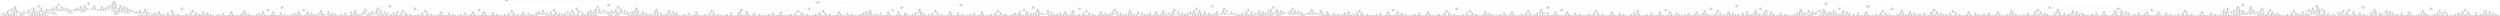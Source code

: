 digraph Tree {
node [shape=box] ;
0 [label="X[5] <= -10.5\ngini = 0.799\nsamples = 160000\nvalue = [18959, 15399, 42120, 11746, 40925, 30851]"] ;
1 [label="X[1] <= 70.5\ngini = 0.153\nsamples = 12054\nvalue = [205, 123, 347, 118, 11082, 179]"] ;
0 -> 1 [labeldistance=2.5, labelangle=45, headlabel="True"] ;
2 [label="X[1] <= 64.5\ngini = 0.784\nsamples = 1091\nvalue = [194, 65, 334, 70, 274, 154]"] ;
1 -> 2 ;
3 [label="X[3] <= 2.5\ngini = 0.701\nsamples = 561\nvalue = [49, 60, 128, 24, 264, 36]"] ;
2 -> 3 ;
4 [label="X[6] <= -12.5\ngini = 0.803\nsamples = 308\nvalue = [41, 59, 61, 24, 90, 33]"] ;
3 -> 4 ;
5 [label="X[3] <= -7.0\ngini = 0.668\nsamples = 164\nvalue = [23, 2, 24, 17, 86, 12]"] ;
4 -> 5 ;
6 [label="gini = 0.0\nsamples = 10\nvalue = [0, 0, 0, 10, 0, 0]"] ;
5 -> 6 ;
7 [label="X[0] <= -34.0\ngini = 0.633\nsamples = 154\nvalue = [23, 2, 24, 7, 86, 12]"] ;
5 -> 7 ;
8 [label="X[0] <= -43.5\ngini = 0.498\nsamples = 51\nvalue = [0, 0, 24, 0, 27, 0]"] ;
7 -> 8 ;
9 [label="gini = 0.0\nsamples = 27\nvalue = [0, 0, 0, 0, 27, 0]"] ;
8 -> 9 ;
10 [label="gini = 0.0\nsamples = 24\nvalue = [0, 0, 24, 0, 0, 0]"] ;
8 -> 10 ;
11 [label="X[4] <= -4.0\ngini = 0.603\nsamples = 103\nvalue = [23, 2, 0, 7, 59, 12]"] ;
7 -> 11 ;
12 [label="X[1] <= 59.5\ngini = 0.64\nsamples = 70\nvalue = [23, 0, 0, 2, 33, 12]"] ;
11 -> 12 ;
13 [label="X[1] <= 25.5\ngini = 0.559\nsamples = 24\nvalue = [13, 0, 0, 2, 0, 9]"] ;
12 -> 13 ;
14 [label="X[3] <= -3.5\ngini = 0.32\nsamples = 5\nvalue = [1, 0, 0, 0, 0, 4]"] ;
13 -> 14 ;
15 [label="gini = 0.0\nsamples = 4\nvalue = [0, 0, 0, 0, 0, 4]"] ;
14 -> 15 ;
16 [label="gini = 0.0\nsamples = 1\nvalue = [1, 0, 0, 0, 0, 0]"] ;
14 -> 16 ;
17 [label="X[0] <= -11.5\ngini = 0.521\nsamples = 19\nvalue = [12, 0, 0, 2, 0, 5]"] ;
13 -> 17 ;
18 [label="X[6] <= -14.0\ngini = 0.56\nsamples = 5\nvalue = [1, 0, 0, 1, 0, 3]"] ;
17 -> 18 ;
19 [label="gini = 0.0\nsamples = 3\nvalue = [0, 0, 0, 0, 0, 3]"] ;
18 -> 19 ;
20 [label="gini = 0.5\nsamples = 2\nvalue = [1, 0, 0, 1, 0, 0]"] ;
18 -> 20 ;
21 [label="X[1] <= 58.5\ngini = 0.357\nsamples = 14\nvalue = [11, 0, 0, 1, 0, 2]"] ;
17 -> 21 ;
22 [label="gini = 0.26\nsamples = 13\nvalue = [11, 0, 0, 0, 0, 2]"] ;
21 -> 22 ;
23 [label="gini = 0.0\nsamples = 1\nvalue = [0, 0, 0, 1, 0, 0]"] ;
21 -> 23 ;
24 [label="X[0] <= 0.0\ngini = 0.434\nsamples = 46\nvalue = [10, 0, 0, 0, 33, 3]"] ;
12 -> 24 ;
25 [label="X[0] <= -20.0\ngini = 0.357\nsamples = 43\nvalue = [10, 0, 0, 0, 33, 0]"] ;
24 -> 25 ;
26 [label="gini = 0.0\nsamples = 13\nvalue = [0, 0, 0, 0, 13, 0]"] ;
25 -> 26 ;
27 [label="X[0] <= -10.0\ngini = 0.444\nsamples = 30\nvalue = [10, 0, 0, 0, 20, 0]"] ;
25 -> 27 ;
28 [label="gini = 0.466\nsamples = 27\nvalue = [10, 0, 0, 0, 17, 0]"] ;
27 -> 28 ;
29 [label="gini = 0.0\nsamples = 3\nvalue = [0, 0, 0, 0, 3, 0]"] ;
27 -> 29 ;
30 [label="gini = 0.0\nsamples = 3\nvalue = [0, 0, 0, 0, 0, 3]"] ;
24 -> 30 ;
31 [label="X[0] <= -10.0\ngini = 0.353\nsamples = 33\nvalue = [0, 2, 0, 5, 26, 0]"] ;
11 -> 31 ;
32 [label="X[3] <= -1.0\ngini = 0.408\nsamples = 7\nvalue = [0, 2, 0, 5, 0, 0]"] ;
31 -> 32 ;
33 [label="gini = 0.0\nsamples = 2\nvalue = [0, 2, 0, 0, 0, 0]"] ;
32 -> 33 ;
34 [label="gini = 0.0\nsamples = 5\nvalue = [0, 0, 0, 5, 0, 0]"] ;
32 -> 34 ;
35 [label="gini = 0.0\nsamples = 26\nvalue = [0, 0, 0, 0, 26, 0]"] ;
31 -> 35 ;
36 [label="X[0] <= -9.5\ngini = 0.737\nsamples = 144\nvalue = [18, 57, 37, 7, 4, 21]"] ;
4 -> 36 ;
37 [label="X[0] <= -66.0\ngini = 0.755\nsamples = 68\nvalue = [9, 9, 27, 6, 3, 14]"] ;
36 -> 37 ;
38 [label="gini = 0.0\nsamples = 7\nvalue = [0, 7, 0, 0, 0, 0]"] ;
37 -> 38 ;
39 [label="X[3] <= -2.5\ngini = 0.716\nsamples = 61\nvalue = [9, 2, 27, 6, 3, 14]"] ;
37 -> 39 ;
40 [label="X[1] <= 14.0\ngini = 0.695\nsamples = 26\nvalue = [4, 0, 3, 6, 1, 12]"] ;
39 -> 40 ;
41 [label="X[1] <= 2.0\ngini = 0.653\nsamples = 12\nvalue = [2, 0, 3, 6, 1, 0]"] ;
40 -> 41 ;
42 [label="X[2] <= -24.5\ngini = 0.494\nsamples = 9\nvalue = [2, 0, 0, 6, 1, 0]"] ;
41 -> 42 ;
43 [label="X[2] <= -37.0\ngini = 0.444\nsamples = 3\nvalue = [2, 0, 0, 0, 1, 0]"] ;
42 -> 43 ;
44 [label="gini = 0.0\nsamples = 2\nvalue = [2, 0, 0, 0, 0, 0]"] ;
43 -> 44 ;
45 [label="gini = 0.0\nsamples = 1\nvalue = [0, 0, 0, 0, 1, 0]"] ;
43 -> 45 ;
46 [label="gini = 0.0\nsamples = 6\nvalue = [0, 0, 0, 6, 0, 0]"] ;
42 -> 46 ;
47 [label="gini = 0.0\nsamples = 3\nvalue = [0, 0, 3, 0, 0, 0]"] ;
41 -> 47 ;
48 [label="X[2] <= 3.0\ngini = 0.245\nsamples = 14\nvalue = [2, 0, 0, 0, 0, 12]"] ;
40 -> 48 ;
49 [label="gini = 0.0\nsamples = 12\nvalue = [0, 0, 0, 0, 0, 12]"] ;
48 -> 49 ;
50 [label="gini = 0.0\nsamples = 2\nvalue = [2, 0, 0, 0, 0, 0]"] ;
48 -> 50 ;
51 [label="X[2] <= -1.0\ngini = 0.5\nsamples = 35\nvalue = [5, 2, 24, 0, 2, 2]"] ;
39 -> 51 ;
52 [label="X[2] <= -4.5\ngini = 0.266\nsamples = 27\nvalue = [0, 2, 23, 0, 1, 1]"] ;
51 -> 52 ;
53 [label="gini = 0.0\nsamples = 1\nvalue = [0, 0, 0, 0, 0, 1]"] ;
52 -> 53 ;
54 [label="X[6] <= -7.5\ngini = 0.21\nsamples = 26\nvalue = [0, 2, 23, 0, 1, 0]"] ;
52 -> 54 ;
55 [label="X[5] <= -13.5\ngini = 0.095\nsamples = 20\nvalue = [0, 0, 19, 0, 1, 0]"] ;
54 -> 55 ;
56 [label="gini = 0.444\nsamples = 3\nvalue = [0, 0, 2, 0, 1, 0]"] ;
55 -> 56 ;
57 [label="gini = 0.0\nsamples = 17\nvalue = [0, 0, 17, 0, 0, 0]"] ;
55 -> 57 ;
58 [label="X[4] <= -7.5\ngini = 0.444\nsamples = 6\nvalue = [0, 2, 4, 0, 0, 0]"] ;
54 -> 58 ;
59 [label="gini = 0.0\nsamples = 4\nvalue = [0, 0, 4, 0, 0, 0]"] ;
58 -> 59 ;
60 [label="gini = 0.0\nsamples = 2\nvalue = [0, 2, 0, 0, 0, 0]"] ;
58 -> 60 ;
61 [label="X[0] <= -28.5\ngini = 0.562\nsamples = 8\nvalue = [5, 0, 1, 0, 1, 1]"] ;
51 -> 61 ;
62 [label="gini = 0.0\nsamples = 5\nvalue = [5, 0, 0, 0, 0, 0]"] ;
61 -> 62 ;
63 [label="X[4] <= -8.0\ngini = 0.667\nsamples = 3\nvalue = [0, 0, 1, 0, 1, 1]"] ;
61 -> 63 ;
64 [label="gini = 0.0\nsamples = 1\nvalue = [0, 0, 0, 0, 1, 0]"] ;
63 -> 64 ;
65 [label="X[5] <= -12.0\ngini = 0.5\nsamples = 2\nvalue = [0, 0, 1, 0, 0, 1]"] ;
63 -> 65 ;
66 [label="gini = 0.0\nsamples = 1\nvalue = [0, 0, 1, 0, 0, 0]"] ;
65 -> 66 ;
67 [label="gini = 0.0\nsamples = 1\nvalue = [0, 0, 0, 0, 0, 1]"] ;
65 -> 67 ;
68 [label="X[0] <= 0.5\ngini = 0.561\nsamples = 76\nvalue = [9, 48, 10, 1, 1, 7]"] ;
36 -> 68 ;
69 [label="X[2] <= -2.5\ngini = 0.33\nsamples = 53\nvalue = [1, 43, 2, 1, 1, 5]"] ;
68 -> 69 ;
70 [label="X[0] <= -6.0\ngini = 0.571\nsamples = 7\nvalue = [0, 0, 2, 1, 0, 4]"] ;
69 -> 70 ;
71 [label="gini = 0.32\nsamples = 5\nvalue = [0, 0, 0, 1, 0, 4]"] ;
70 -> 71 ;
72 [label="gini = 0.0\nsamples = 2\nvalue = [0, 0, 2, 0, 0, 0]"] ;
70 -> 72 ;
73 [label="X[3] <= -6.5\ngini = 0.125\nsamples = 46\nvalue = [1, 43, 0, 0, 1, 1]"] ;
69 -> 73 ;
74 [label="gini = 0.0\nsamples = 1\nvalue = [0, 0, 0, 0, 1, 0]"] ;
73 -> 74 ;
75 [label="X[1] <= 55.0\ngini = 0.086\nsamples = 45\nvalue = [1, 43, 0, 0, 0, 1]"] ;
73 -> 75 ;
76 [label="X[3] <= 0.5\ngini = 0.56\nsamples = 5\nvalue = [1, 3, 0, 0, 0, 1]"] ;
75 -> 76 ;
77 [label="gini = 0.0\nsamples = 3\nvalue = [0, 3, 0, 0, 0, 0]"] ;
76 -> 77 ;
78 [label="X[0] <= -4.5\ngini = 0.5\nsamples = 2\nvalue = [1, 0, 0, 0, 0, 1]"] ;
76 -> 78 ;
79 [label="gini = 0.0\nsamples = 1\nvalue = [1, 0, 0, 0, 0, 0]"] ;
78 -> 79 ;
80 [label="gini = 0.0\nsamples = 1\nvalue = [0, 0, 0, 0, 0, 1]"] ;
78 -> 80 ;
81 [label="gini = 0.0\nsamples = 40\nvalue = [0, 40, 0, 0, 0, 0]"] ;
75 -> 81 ;
82 [label="X[1] <= 60.0\ngini = 0.703\nsamples = 23\nvalue = [8, 5, 8, 0, 0, 2]"] ;
68 -> 82 ;
83 [label="X[4] <= -7.5\ngini = 0.587\nsamples = 15\nvalue = [0, 5, 8, 0, 0, 2]"] ;
82 -> 83 ;
84 [label="X[4] <= -8.5\ngini = 0.444\nsamples = 6\nvalue = [0, 4, 0, 0, 0, 2]"] ;
83 -> 84 ;
85 [label="gini = 0.0\nsamples = 2\nvalue = [0, 0, 0, 0, 0, 2]"] ;
84 -> 85 ;
86 [label="gini = 0.0\nsamples = 4\nvalue = [0, 4, 0, 0, 0, 0]"] ;
84 -> 86 ;
87 [label="X[3] <= -3.0\ngini = 0.198\nsamples = 9\nvalue = [0, 1, 8, 0, 0, 0]"] ;
83 -> 87 ;
88 [label="gini = 0.0\nsamples = 7\nvalue = [0, 0, 7, 0, 0, 0]"] ;
87 -> 88 ;
89 [label="X[1] <= 45.5\ngini = 0.5\nsamples = 2\nvalue = [0, 1, 1, 0, 0, 0]"] ;
87 -> 89 ;
90 [label="gini = 0.0\nsamples = 1\nvalue = [0, 1, 0, 0, 0, 0]"] ;
89 -> 90 ;
91 [label="gini = 0.0\nsamples = 1\nvalue = [0, 0, 1, 0, 0, 0]"] ;
89 -> 91 ;
92 [label="gini = 0.0\nsamples = 8\nvalue = [8, 0, 0, 0, 0, 0]"] ;
82 -> 92 ;
93 [label="X[1] <= 39.0\ngini = 0.456\nsamples = 253\nvalue = [8, 1, 67, 0, 174, 3]"] ;
3 -> 93 ;
94 [label="X[2] <= -3.5\ngini = 0.245\nsamples = 44\nvalue = [1, 0, 38, 0, 4, 1]"] ;
93 -> 94 ;
95 [label="X[0] <= -38.0\ngini = 0.56\nsamples = 5\nvalue = [1, 0, 1, 0, 3, 0]"] ;
94 -> 95 ;
96 [label="gini = 0.0\nsamples = 3\nvalue = [0, 0, 0, 0, 3, 0]"] ;
95 -> 96 ;
97 [label="X[1] <= 25.0\ngini = 0.5\nsamples = 2\nvalue = [1, 0, 1, 0, 0, 0]"] ;
95 -> 97 ;
98 [label="gini = 0.0\nsamples = 1\nvalue = [0, 0, 1, 0, 0, 0]"] ;
97 -> 98 ;
99 [label="gini = 0.0\nsamples = 1\nvalue = [1, 0, 0, 0, 0, 0]"] ;
97 -> 99 ;
100 [label="X[6] <= -11.5\ngini = 0.099\nsamples = 39\nvalue = [0, 0, 37, 0, 1, 1]"] ;
94 -> 100 ;
101 [label="gini = 0.0\nsamples = 37\nvalue = [0, 0, 37, 0, 0, 0]"] ;
100 -> 101 ;
102 [label="X[0] <= -29.0\ngini = 0.5\nsamples = 2\nvalue = [0, 0, 0, 0, 1, 1]"] ;
100 -> 102 ;
103 [label="gini = 0.0\nsamples = 1\nvalue = [0, 0, 0, 0, 1, 0]"] ;
102 -> 103 ;
104 [label="gini = 0.0\nsamples = 1\nvalue = [0, 0, 0, 0, 0, 1]"] ;
102 -> 104 ;
105 [label="X[5] <= -11.5\ngini = 0.318\nsamples = 209\nvalue = [7, 1, 29, 0, 170, 2]"] ;
93 -> 105 ;
106 [label="X[6] <= -16.5\ngini = 0.117\nsamples = 146\nvalue = [7, 0, 0, 0, 137, 2]"] ;
105 -> 106 ;
107 [label="gini = 0.0\nsamples = 7\nvalue = [7, 0, 0, 0, 0, 0]"] ;
106 -> 107 ;
108 [label="X[4] <= -2.5\ngini = 0.028\nsamples = 139\nvalue = [0, 0, 0, 0, 137, 2]"] ;
106 -> 108 ;
109 [label="gini = 0.0\nsamples = 137\nvalue = [0, 0, 0, 0, 137, 0]"] ;
108 -> 109 ;
110 [label="gini = 0.0\nsamples = 2\nvalue = [0, 0, 0, 0, 0, 2]"] ;
108 -> 110 ;
111 [label="X[1] <= 55.5\ngini = 0.513\nsamples = 63\nvalue = [0, 1, 29, 0, 33, 0]"] ;
105 -> 111 ;
112 [label="gini = 0.0\nsamples = 28\nvalue = [0, 0, 0, 0, 28, 0]"] ;
111 -> 112 ;
113 [label="X[0] <= -46.5\ngini = 0.292\nsamples = 35\nvalue = [0, 1, 29, 0, 5, 0]"] ;
111 -> 113 ;
114 [label="gini = 0.0\nsamples = 3\nvalue = [0, 0, 0, 0, 3, 0]"] ;
113 -> 114 ;
115 [label="X[2] <= -4.5\ngini = 0.174\nsamples = 32\nvalue = [0, 1, 29, 0, 2, 0]"] ;
113 -> 115 ;
116 [label="gini = 0.0\nsamples = 2\nvalue = [0, 0, 0, 0, 2, 0]"] ;
115 -> 116 ;
117 [label="X[0] <= -1.5\ngini = 0.064\nsamples = 30\nvalue = [0, 1, 29, 0, 0, 0]"] ;
115 -> 117 ;
118 [label="gini = 0.0\nsamples = 29\nvalue = [0, 0, 29, 0, 0, 0]"] ;
117 -> 118 ;
119 [label="gini = 0.0\nsamples = 1\nvalue = [0, 1, 0, 0, 0, 0]"] ;
117 -> 119 ;
120 [label="X[2] <= -1.0\ngini = 0.717\nsamples = 530\nvalue = [145, 5, 206, 46, 10, 118]"] ;
2 -> 120 ;
121 [label="X[1] <= 69.5\ngini = 0.501\nsamples = 321\nvalue = [92, 0, 206, 22, 0, 1]"] ;
120 -> 121 ;
122 [label="X[1] <= 65.5\ngini = 0.219\nsamples = 233\nvalue = [17, 0, 205, 10, 0, 1]"] ;
121 -> 122 ;
123 [label="X[6] <= -10.5\ngini = 0.65\nsamples = 25\nvalue = [11, 0, 4, 9, 0, 1]"] ;
122 -> 123 ;
124 [label="X[6] <= -12.5\ngini = 0.18\nsamples = 10\nvalue = [0, 0, 0, 9, 0, 1]"] ;
123 -> 124 ;
125 [label="gini = 0.219\nsamples = 8\nvalue = [0, 0, 0, 7, 0, 1]"] ;
124 -> 125 ;
126 [label="gini = 0.0\nsamples = 2\nvalue = [0, 0, 0, 2, 0, 0]"] ;
124 -> 126 ;
127 [label="X[6] <= -8.5\ngini = 0.391\nsamples = 15\nvalue = [11, 0, 4, 0, 0, 0]"] ;
123 -> 127 ;
128 [label="gini = 0.0\nsamples = 11\nvalue = [11, 0, 0, 0, 0, 0]"] ;
127 -> 128 ;
129 [label="gini = 0.0\nsamples = 4\nvalue = [0, 0, 4, 0, 0, 0]"] ;
127 -> 129 ;
130 [label="X[6] <= -16.5\ngini = 0.065\nsamples = 208\nvalue = [6, 0, 201, 1, 0, 0]"] ;
122 -> 130 ;
131 [label="gini = 0.0\nsamples = 4\nvalue = [4, 0, 0, 0, 0, 0]"] ;
130 -> 131 ;
132 [label="X[6] <= -3.5\ngini = 0.029\nsamples = 204\nvalue = [2, 0, 201, 1, 0, 0]"] ;
130 -> 132 ;
133 [label="X[3] <= -1.0\ngini = 0.01\nsamples = 202\nvalue = [0, 0, 201, 1, 0, 0]"] ;
132 -> 133 ;
134 [label="gini = 0.0\nsamples = 1\nvalue = [0, 0, 0, 1, 0, 0]"] ;
133 -> 134 ;
135 [label="gini = 0.0\nsamples = 201\nvalue = [0, 0, 201, 0, 0, 0]"] ;
133 -> 135 ;
136 [label="gini = 0.0\nsamples = 2\nvalue = [2, 0, 0, 0, 0, 0]"] ;
132 -> 136 ;
137 [label="X[2] <= -4.0\ngini = 0.255\nsamples = 88\nvalue = [75, 0, 1, 12, 0, 0]"] ;
121 -> 137 ;
138 [label="gini = 0.0\nsamples = 75\nvalue = [75, 0, 0, 0, 0, 0]"] ;
137 -> 138 ;
139 [label="X[0] <= -3.0\ngini = 0.142\nsamples = 13\nvalue = [0, 0, 1, 12, 0, 0]"] ;
137 -> 139 ;
140 [label="gini = 0.0\nsamples = 1\nvalue = [0, 0, 1, 0, 0, 0]"] ;
139 -> 140 ;
141 [label="gini = 0.0\nsamples = 12\nvalue = [0, 0, 0, 12, 0, 0]"] ;
139 -> 141 ;
142 [label="X[2] <= 2.5\ngini = 0.606\nsamples = 209\nvalue = [53, 5, 0, 24, 10, 117]"] ;
120 -> 142 ;
143 [label="X[0] <= -7.0\ngini = 0.094\nsamples = 123\nvalue = [2, 4, 0, 0, 0, 117]"] ;
142 -> 143 ;
144 [label="X[3] <= 3.5\ngini = 0.48\nsamples = 5\nvalue = [2, 3, 0, 0, 0, 0]"] ;
143 -> 144 ;
145 [label="gini = 0.0\nsamples = 2\nvalue = [2, 0, 0, 0, 0, 0]"] ;
144 -> 145 ;
146 [label="gini = 0.0\nsamples = 3\nvalue = [0, 3, 0, 0, 0, 0]"] ;
144 -> 146 ;
147 [label="X[1] <= 69.5\ngini = 0.017\nsamples = 118\nvalue = [0, 1, 0, 0, 0, 117]"] ;
143 -> 147 ;
148 [label="gini = 0.0\nsamples = 117\nvalue = [0, 0, 0, 0, 0, 117]"] ;
147 -> 148 ;
149 [label="gini = 0.0\nsamples = 1\nvalue = [0, 1, 0, 0, 0, 0]"] ;
147 -> 149 ;
150 [label="X[0] <= -1.5\ngini = 0.557\nsamples = 86\nvalue = [51, 1, 0, 24, 10, 0]"] ;
142 -> 150 ;
151 [label="X[5] <= -11.5\ngini = 0.357\nsamples = 65\nvalue = [51, 0, 0, 4, 10, 0]"] ;
150 -> 151 ;
152 [label="X[3] <= 3.0\ngini = 0.105\nsamples = 54\nvalue = [51, 0, 0, 0, 3, 0]"] ;
151 -> 152 ;
153 [label="gini = 0.0\nsamples = 51\nvalue = [51, 0, 0, 0, 0, 0]"] ;
152 -> 153 ;
154 [label="gini = 0.0\nsamples = 3\nvalue = [0, 0, 0, 0, 3, 0]"] ;
152 -> 154 ;
155 [label="X[0] <= -34.0\ngini = 0.463\nsamples = 11\nvalue = [0, 0, 0, 4, 7, 0]"] ;
151 -> 155 ;
156 [label="gini = 0.0\nsamples = 7\nvalue = [0, 0, 0, 0, 7, 0]"] ;
155 -> 156 ;
157 [label="gini = 0.0\nsamples = 4\nvalue = [0, 0, 0, 4, 0, 0]"] ;
155 -> 157 ;
158 [label="X[4] <= -6.5\ngini = 0.091\nsamples = 21\nvalue = [0, 1, 0, 20, 0, 0]"] ;
150 -> 158 ;
159 [label="gini = 0.0\nsamples = 20\nvalue = [0, 0, 0, 20, 0, 0]"] ;
158 -> 159 ;
160 [label="gini = 0.0\nsamples = 1\nvalue = [0, 1, 0, 0, 0, 0]"] ;
158 -> 160 ;
161 [label="X[1] <= 72.5\ngini = 0.028\nsamples = 10963\nvalue = [11, 58, 13, 48, 10808, 25]"] ;
1 -> 161 ;
162 [label="X[5] <= -13.5\ngini = 0.005\nsamples = 10746\nvalue = [0, 0, 4, 0, 10720, 22]"] ;
161 -> 162 ;
163 [label="X[6] <= -10.5\ngini = 0.26\nsamples = 26\nvalue = [0, 0, 4, 0, 0, 22]"] ;
162 -> 163 ;
164 [label="X[1] <= 71.5\ngini = 0.083\nsamples = 23\nvalue = [0, 0, 1, 0, 0, 22]"] ;
163 -> 164 ;
165 [label="gini = 0.0\nsamples = 22\nvalue = [0, 0, 0, 0, 0, 22]"] ;
164 -> 165 ;
166 [label="gini = 0.0\nsamples = 1\nvalue = [0, 0, 1, 0, 0, 0]"] ;
164 -> 166 ;
167 [label="gini = 0.0\nsamples = 3\nvalue = [0, 0, 3, 0, 0, 0]"] ;
163 -> 167 ;
168 [label="gini = 0.0\nsamples = 10720\nvalue = [0, 0, 0, 0, 10720, 0]"] ;
162 -> 168 ;
169 [label="X[6] <= -13.5\ngini = 0.711\nsamples = 217\nvalue = [11, 58, 9, 48, 88, 3]"] ;
161 -> 169 ;
170 [label="X[5] <= -11.5\ngini = 0.499\nsamples = 54\nvalue = [0, 35, 3, 15, 1, 0]"] ;
169 -> 170 ;
171 [label="gini = 0.0\nsamples = 35\nvalue = [0, 35, 0, 0, 0, 0]"] ;
170 -> 171 ;
172 [label="X[0] <= -20.5\ngini = 0.349\nsamples = 19\nvalue = [0, 0, 3, 15, 1, 0]"] ;
170 -> 172 ;
173 [label="gini = 0.0\nsamples = 15\nvalue = [0, 0, 0, 15, 0, 0]"] ;
172 -> 173 ;
174 [label="X[3] <= 3.5\ngini = 0.375\nsamples = 4\nvalue = [0, 0, 3, 0, 1, 0]"] ;
172 -> 174 ;
175 [label="gini = 0.0\nsamples = 3\nvalue = [0, 0, 3, 0, 0, 0]"] ;
174 -> 175 ;
176 [label="gini = 0.0\nsamples = 1\nvalue = [0, 0, 0, 0, 1, 0]"] ;
174 -> 176 ;
177 [label="X[0] <= 3.0\ngini = 0.648\nsamples = 163\nvalue = [11, 23, 6, 33, 87, 3]"] ;
169 -> 177 ;
178 [label="X[0] <= -18.5\ngini = 0.502\nsamples = 127\nvalue = [0, 22, 6, 10, 86, 3]"] ;
177 -> 178 ;
179 [label="X[3] <= 2.5\ngini = 0.534\nsamples = 25\nvalue = [0, 15, 0, 8, 1, 1]"] ;
178 -> 179 ;
180 [label="gini = 0.0\nsamples = 15\nvalue = [0, 15, 0, 0, 0, 0]"] ;
179 -> 180 ;
181 [label="X[2] <= 1.0\ngini = 0.34\nsamples = 10\nvalue = [0, 0, 0, 8, 1, 1]"] ;
179 -> 181 ;
182 [label="X[6] <= -10.5\ngini = 0.5\nsamples = 2\nvalue = [0, 0, 0, 0, 1, 1]"] ;
181 -> 182 ;
183 [label="gini = 0.0\nsamples = 1\nvalue = [0, 0, 0, 0, 0, 1]"] ;
182 -> 183 ;
184 [label="gini = 0.0\nsamples = 1\nvalue = [0, 0, 0, 0, 1, 0]"] ;
182 -> 184 ;
185 [label="gini = 0.0\nsamples = 8\nvalue = [0, 0, 0, 8, 0, 0]"] ;
181 -> 185 ;
186 [label="X[6] <= -9.0\ngini = 0.297\nsamples = 102\nvalue = [0, 7, 6, 2, 85, 2]"] ;
178 -> 186 ;
187 [label="X[3] <= 3.0\ngini = 0.216\nsamples = 93\nvalue = [0, 7, 3, 1, 82, 0]"] ;
186 -> 187 ;
188 [label="X[2] <= -3.0\ngini = 0.165\nsamples = 89\nvalue = [0, 7, 0, 1, 81, 0]"] ;
187 -> 188 ;
189 [label="X[4] <= -4.5\ngini = 0.249\nsamples = 56\nvalue = [0, 7, 0, 1, 48, 0]"] ;
188 -> 189 ;
190 [label="X[0] <= -8.5\ngini = 0.222\nsamples = 55\nvalue = [0, 7, 0, 0, 48, 0]"] ;
189 -> 190 ;
191 [label="gini = 0.0\nsamples = 1\nvalue = [0, 1, 0, 0, 0, 0]"] ;
190 -> 191 ;
192 [label="gini = 0.198\nsamples = 54\nvalue = [0, 6, 0, 0, 48, 0]"] ;
190 -> 192 ;
193 [label="gini = 0.0\nsamples = 1\nvalue = [0, 0, 0, 1, 0, 0]"] ;
189 -> 193 ;
194 [label="gini = 0.0\nsamples = 33\nvalue = [0, 0, 0, 0, 33, 0]"] ;
188 -> 194 ;
195 [label="X[2] <= -2.0\ngini = 0.375\nsamples = 4\nvalue = [0, 0, 3, 0, 1, 0]"] ;
187 -> 195 ;
196 [label="gini = 0.0\nsamples = 1\nvalue = [0, 0, 0, 0, 1, 0]"] ;
195 -> 196 ;
197 [label="gini = 0.0\nsamples = 3\nvalue = [0, 0, 3, 0, 0, 0]"] ;
195 -> 197 ;
198 [label="X[2] <= 2.5\ngini = 0.716\nsamples = 9\nvalue = [0, 0, 3, 1, 3, 2]"] ;
186 -> 198 ;
199 [label="gini = 0.0\nsamples = 3\nvalue = [0, 0, 3, 0, 0, 0]"] ;
198 -> 199 ;
200 [label="X[4] <= -7.5\ngini = 0.611\nsamples = 6\nvalue = [0, 0, 0, 1, 3, 2]"] ;
198 -> 200 ;
201 [label="X[6] <= -7.5\ngini = 0.444\nsamples = 3\nvalue = [0, 0, 0, 1, 0, 2]"] ;
200 -> 201 ;
202 [label="gini = 0.0\nsamples = 2\nvalue = [0, 0, 0, 0, 0, 2]"] ;
201 -> 202 ;
203 [label="gini = 0.0\nsamples = 1\nvalue = [0, 0, 0, 1, 0, 0]"] ;
201 -> 203 ;
204 [label="gini = 0.0\nsamples = 3\nvalue = [0, 0, 0, 0, 3, 0]"] ;
200 -> 204 ;
205 [label="X[0] <= 13.5\ngini = 0.497\nsamples = 36\nvalue = [11, 1, 0, 23, 1, 0]"] ;
177 -> 205 ;
206 [label="gini = 0.0\nsamples = 22\nvalue = [0, 0, 0, 22, 0, 0]"] ;
205 -> 206 ;
207 [label="X[6] <= -9.0\ngini = 0.367\nsamples = 14\nvalue = [11, 1, 0, 1, 1, 0]"] ;
205 -> 207 ;
208 [label="gini = 0.0\nsamples = 11\nvalue = [11, 0, 0, 0, 0, 0]"] ;
207 -> 208 ;
209 [label="X[1] <= 73.5\ngini = 0.667\nsamples = 3\nvalue = [0, 1, 0, 1, 1, 0]"] ;
207 -> 209 ;
210 [label="gini = 0.0\nsamples = 1\nvalue = [0, 0, 0, 1, 0, 0]"] ;
209 -> 210 ;
211 [label="X[5] <= -11.5\ngini = 0.5\nsamples = 2\nvalue = [0, 1, 0, 0, 1, 0]"] ;
209 -> 211 ;
212 [label="gini = 0.0\nsamples = 1\nvalue = [0, 0, 0, 0, 1, 0]"] ;
211 -> 212 ;
213 [label="gini = 0.0\nsamples = 1\nvalue = [0, 1, 0, 0, 0, 0]"] ;
211 -> 213 ;
214 [label="X[0] <= -11.5\ngini = 0.804\nsamples = 147946\nvalue = [18754, 15276, 41773, 11628, 29843, 30672]"] ;
0 -> 214 [labeldistance=2.5, labelangle=-45, headlabel="False"] ;
215 [label="X[4] <= -0.5\ngini = 0.717\nsamples = 64582\nvalue = [6087, 2896, 27284, 3779, 18384, 6152]"] ;
214 -> 215 ;
216 [label="X[1] <= 66.5\ngini = 0.49\nsamples = 27076\nvalue = [1754, 755, 18829, 954, 3694, 1090]"] ;
215 -> 216 ;
217 [label="X[1] <= 52.5\ngini = 0.752\nsamples = 10604\nvalue = [1577, 556, 3958, 797, 2819, 897]"] ;
216 -> 217 ;
218 [label="X[3] <= 3.5\ngini = 0.819\nsamples = 4278\nvalue = [757, 420, 912, 489, 1017, 683]"] ;
217 -> 218 ;
219 [label="X[0] <= -81.0\ngini = 0.82\nsamples = 3037\nvalue = [682, 368, 685, 332, 423, 547]"] ;
218 -> 219 ;
220 [label="X[6] <= -11.5\ngini = 0.675\nsamples = 308\nvalue = [12, 25, 56, 21, 35, 159]"] ;
219 -> 220 ;
221 [label="X[4] <= -1.5\ngini = 0.538\nsamples = 169\nvalue = [3, 6, 45, 10, 0, 105]"] ;
220 -> 221 ;
222 [label="gini = 0.512\nsamples = 62\nvalue = [0, 0, 33, 1, 0, 28]"] ;
221 -> 222 ;
223 [label="X[0] <= -82.5\ngini = 0.459\nsamples = 107\nvalue = [3, 6, 12, 9, 0, 77]"] ;
221 -> 223 ;
224 [label="gini = 0.469\nsamples = 104\nvalue = [3, 6, 12, 9, 0, 74]"] ;
223 -> 224 ;
225 [label="gini = 0.0\nsamples = 3\nvalue = [0, 0, 0, 0, 0, 3]"] ;
223 -> 225 ;
226 [label="X[3] <= -53.0\ngini = 0.75\nsamples = 139\nvalue = [9, 19, 11, 11, 35, 54]"] ;
220 -> 226 ;
227 [label="X[6] <= -7.0\ngini = 0.064\nsamples = 30\nvalue = [0, 0, 0, 0, 1, 29]"] ;
226 -> 227 ;
228 [label="gini = 0.0\nsamples = 1\nvalue = [0, 0, 0, 0, 1, 0]"] ;
227 -> 228 ;
229 [label="gini = 0.0\nsamples = 29\nvalue = [0, 0, 0, 0, 0, 29]"] ;
227 -> 229 ;
230 [label="X[3] <= -41.5\ngini = 0.793\nsamples = 109\nvalue = [9, 19, 11, 11, 34, 25]"] ;
226 -> 230 ;
231 [label="gini = 0.0\nsamples = 5\nvalue = [0, 0, 5, 0, 0, 0]"] ;
230 -> 231 ;
232 [label="X[3] <= -12.0\ngini = 0.78\nsamples = 104\nvalue = [9, 19, 6, 11, 34, 25]"] ;
230 -> 232 ;
233 [label="X[2] <= -59.0\ngini = 0.338\nsamples = 15\nvalue = [1, 0, 0, 2, 12, 0]"] ;
232 -> 233 ;
234 [label="gini = 0.0\nsamples = 2\nvalue = [0, 0, 0, 2, 0, 0]"] ;
233 -> 234 ;
235 [label="gini = 0.142\nsamples = 13\nvalue = [1, 0, 0, 0, 12, 0]"] ;
233 -> 235 ;
236 [label="X[5] <= -2.5\ngini = 0.792\nsamples = 89\nvalue = [8, 19, 6, 9, 22, 25]"] ;
232 -> 236 ;
237 [label="gini = 0.784\nsamples = 38\nvalue = [4, 7, 5, 7, 2, 13]"] ;
236 -> 237 ;
238 [label="gini = 0.727\nsamples = 51\nvalue = [4, 12, 1, 2, 20, 12]"] ;
236 -> 238 ;
239 [label="X[1] <= 1.5\ngini = 0.817\nsamples = 2729\nvalue = [670, 343, 629, 311, 388, 388]"] ;
219 -> 239 ;
240 [label="X[2] <= -9.0\ngini = 0.803\nsamples = 1535\nvalue = [400, 246, 306, 130, 349, 104]"] ;
239 -> 240 ;
241 [label="X[2] <= -12.5\ngini = 0.76\nsamples = 334\nvalue = [13, 90, 35, 72, 109, 15]"] ;
240 -> 241 ;
242 [label="X[5] <= -8.5\ngini = 0.743\nsamples = 299\nvalue = [12, 90, 35, 38, 109, 15]"] ;
241 -> 242 ;
243 [label="X[4] <= -4.5\ngini = 0.056\nsamples = 35\nvalue = [1, 34, 0, 0, 0, 0]"] ;
242 -> 243 ;
244 [label="gini = 0.0\nsamples = 1\nvalue = [1, 0, 0, 0, 0, 0]"] ;
243 -> 244 ;
245 [label="gini = 0.0\nsamples = 34\nvalue = [0, 34, 0, 0, 0, 0]"] ;
243 -> 245 ;
246 [label="X[2] <= -58.5\ngini = 0.741\nsamples = 264\nvalue = [11, 56, 35, 38, 109, 15]"] ;
242 -> 246 ;
247 [label="gini = 0.511\nsamples = 67\nvalue = [3, 45, 11, 6, 1, 1]"] ;
246 -> 247 ;
248 [label="gini = 0.648\nsamples = 197\nvalue = [8, 11, 24, 32, 108, 14]"] ;
246 -> 248 ;
249 [label="X[6] <= -1.5\ngini = 0.056\nsamples = 35\nvalue = [1, 0, 0, 34, 0, 0]"] ;
241 -> 249 ;
250 [label="gini = 0.0\nsamples = 1\nvalue = [1, 0, 0, 0, 0, 0]"] ;
249 -> 250 ;
251 [label="gini = 0.0\nsamples = 34\nvalue = [0, 0, 0, 34, 0, 0]"] ;
249 -> 251 ;
252 [label="X[4] <= -9.5\ngini = 0.781\nsamples = 1201\nvalue = [387, 156, 271, 58, 240, 89]"] ;
240 -> 252 ;
253 [label="X[2] <= -6.5\ngini = 0.766\nsamples = 389\nvalue = [71, 39, 104, 29, 130, 16]"] ;
252 -> 253 ;
254 [label="X[0] <= -40.5\ngini = 0.219\nsamples = 24\nvalue = [21, 0, 0, 3, 0, 0]"] ;
253 -> 254 ;
255 [label="gini = 0.0\nsamples = 21\nvalue = [21, 0, 0, 0, 0, 0]"] ;
254 -> 255 ;
256 [label="gini = 0.0\nsamples = 3\nvalue = [0, 0, 0, 3, 0, 0]"] ;
254 -> 256 ;
257 [label="X[0] <= -22.5\ngini = 0.755\nsamples = 365\nvalue = [50, 39, 104, 26, 130, 16]"] ;
253 -> 257 ;
258 [label="gini = 0.712\nsamples = 284\nvalue = [34, 35, 71, 14, 125, 5]"] ;
257 -> 258 ;
259 [label="gini = 0.748\nsamples = 81\nvalue = [16, 4, 33, 12, 5, 11]"] ;
257 -> 259 ;
260 [label="X[5] <= 1.5\ngini = 0.758\nsamples = 812\nvalue = [316, 117, 167, 29, 110, 73]"] ;
252 -> 260 ;
261 [label="X[0] <= -79.5\ngini = 0.715\nsamples = 541\nvalue = [250, 51, 108, 21, 48, 63]"] ;
260 -> 261 ;
262 [label="gini = 0.512\nsamples = 101\nvalue = [69, 8, 9, 5, 5, 5]"] ;
261 -> 262 ;
263 [label="gini = 0.742\nsamples = 440\nvalue = [181, 43, 99, 16, 43, 58]"] ;
261 -> 263 ;
264 [label="X[3] <= -43.0\ngini = 0.779\nsamples = 271\nvalue = [66, 66, 59, 8, 62, 10]"] ;
260 -> 264 ;
265 [label="gini = 0.0\nsamples = 16\nvalue = [0, 0, 0, 0, 16, 0]"] ;
264 -> 265 ;
266 [label="gini = 0.777\nsamples = 255\nvalue = [66, 66, 59, 8, 46, 10]"] ;
264 -> 266 ;
267 [label="X[1] <= 9.5\ngini = 0.788\nsamples = 1194\nvalue = [270, 97, 323, 181, 39, 284]"] ;
239 -> 267 ;
268 [label="X[2] <= -3.5\ngini = 0.663\nsamples = 517\nvalue = [87, 9, 267, 59, 8, 87]"] ;
267 -> 268 ;
269 [label="X[3] <= -3.5\ngini = 0.568\nsamples = 424\nvalue = [77, 6, 261, 53, 0, 27]"] ;
268 -> 269 ;
270 [label="X[0] <= -40.5\ngini = 0.466\nsamples = 255\nvalue = [0, 5, 179, 44, 0, 27]"] ;
269 -> 270 ;
271 [label="gini = 0.661\nsamples = 48\nvalue = [0, 3, 7, 19, 0, 19]"] ;
270 -> 271 ;
272 [label="gini = 0.293\nsamples = 207\nvalue = [0, 2, 172, 25, 0, 8]"] ;
270 -> 272 ;
273 [label="X[1] <= 2.5\ngini = 0.554\nsamples = 169\nvalue = [77, 1, 82, 9, 0, 0]"] ;
269 -> 273 ;
274 [label="gini = 0.0\nsamples = 40\nvalue = [0, 0, 40, 0, 0, 0]"] ;
273 -> 274 ;
275 [label="gini = 0.533\nsamples = 129\nvalue = [77, 1, 42, 9, 0, 0]"] ;
273 -> 275 ;
276 [label="X[0] <= -53.0\ngini = 0.555\nsamples = 93\nvalue = [10, 3, 6, 6, 8, 60]"] ;
268 -> 276 ;
277 [label="X[4] <= -9.5\ngini = 0.604\nsamples = 15\nvalue = [2, 0, 6, 0, 7, 0]"] ;
276 -> 277 ;
278 [label="gini = 0.0\nsamples = 7\nvalue = [0, 0, 0, 0, 7, 0]"] ;
277 -> 278 ;
279 [label="gini = 0.375\nsamples = 8\nvalue = [2, 0, 6, 0, 0, 0]"] ;
277 -> 279 ;
280 [label="X[0] <= -25.5\ngini = 0.39\nsamples = 78\nvalue = [8, 3, 0, 6, 1, 60]"] ;
276 -> 280 ;
281 [label="gini = 0.153\nsamples = 61\nvalue = [4, 0, 0, 0, 1, 56]"] ;
280 -> 281 ;
282 [label="gini = 0.734\nsamples = 17\nvalue = [4, 3, 0, 6, 0, 4]"] ;
280 -> 282 ;
283 [label="X[0] <= -76.5\ngini = 0.784\nsamples = 677\nvalue = [183, 88, 56, 122, 31, 197]"] ;
267 -> 283 ;
284 [label="X[5] <= -6.0\ngini = 0.1\nsamples = 19\nvalue = [1, 0, 0, 0, 0, 18]"] ;
283 -> 284 ;
285 [label="gini = 0.0\nsamples = 1\nvalue = [1, 0, 0, 0, 0, 0]"] ;
284 -> 285 ;
286 [label="gini = 0.0\nsamples = 18\nvalue = [0, 0, 0, 0, 0, 18]"] ;
284 -> 286 ;
287 [label="X[1] <= 21.5\ngini = 0.788\nsamples = 658\nvalue = [182, 88, 56, 122, 31, 179]"] ;
283 -> 287 ;
288 [label="X[2] <= 2.5\ngini = 0.798\nsamples = 209\nvalue = [31, 52, 30, 39, 5, 52]"] ;
287 -> 288 ;
289 [label="gini = 0.783\nsamples = 164\nvalue = [24, 23, 28, 38, 1, 50]"] ;
288 -> 289 ;
290 [label="gini = 0.548\nsamples = 45\nvalue = [7, 29, 2, 1, 4, 2]"] ;
288 -> 290 ;
291 [label="X[3] <= -7.0\ngini = 0.76\nsamples = 449\nvalue = [151, 36, 26, 83, 26, 127]"] ;
287 -> 291 ;
292 [label="gini = 0.509\nsamples = 36\nvalue = [3, 0, 1, 24, 1, 7]"] ;
291 -> 292 ;
293 [label="gini = 0.752\nsamples = 413\nvalue = [148, 36, 25, 59, 25, 120]"] ;
291 -> 293 ;
294 [label="X[1] <= 43.5\ngini = 0.704\nsamples = 1241\nvalue = [75, 52, 227, 157, 594, 136]"] ;
218 -> 294 ;
295 [label="X[2] <= 0.5\ngini = 0.781\nsamples = 810\nvalue = [62, 51, 152, 134, 283, 128]"] ;
294 -> 295 ;
296 [label="X[0] <= -22.5\ngini = 0.75\nsamples = 621\nvalue = [59, 46, 143, 100, 244, 29]"] ;
295 -> 296 ;
297 [label="X[2] <= -4.5\ngini = 0.694\nsamples = 440\nvalue = [35, 23, 126, 47, 198, 11]"] ;
296 -> 297 ;
298 [label="X[3] <= 5.5\ngini = 0.309\nsamples = 68\nvalue = [2, 2, 1, 7, 56, 0]"] ;
297 -> 298 ;
299 [label="X[1] <= 37.5\ngini = 0.595\nsamples = 17\nvalue = [0, 2, 0, 7, 8, 0]"] ;
298 -> 299 ;
300 [label="gini = 0.569\nsamples = 12\nvalue = [0, 2, 0, 7, 3, 0]"] ;
299 -> 300 ;
301 [label="gini = 0.0\nsamples = 5\nvalue = [0, 0, 0, 0, 5, 0]"] ;
299 -> 301 ;
302 [label="X[0] <= -43.5\ngini = 0.112\nsamples = 51\nvalue = [2, 0, 1, 0, 48, 0]"] ;
298 -> 302 ;
303 [label="gini = 0.48\nsamples = 5\nvalue = [2, 0, 0, 0, 3, 0]"] ;
302 -> 303 ;
304 [label="gini = 0.043\nsamples = 46\nvalue = [0, 0, 1, 0, 45, 0]"] ;
302 -> 304 ;
305 [label="X[3] <= 4.5\ngini = 0.718\nsamples = 372\nvalue = [33, 21, 125, 40, 142, 11]"] ;
297 -> 305 ;
306 [label="X[1] <= 40.5\ngini = 0.783\nsamples = 223\nvalue = [30, 18, 53, 40, 71, 11]"] ;
305 -> 306 ;
307 [label="gini = 0.778\nsamples = 197\nvalue = [27, 18, 34, 37, 70, 11]"] ;
306 -> 307 ;
308 [label="gini = 0.438\nsamples = 26\nvalue = [3, 0, 19, 3, 1, 0]"] ;
306 -> 308 ;
309 [label="X[6] <= -1.5\ngini = 0.539\nsamples = 149\nvalue = [3, 3, 72, 0, 71, 0]"] ;
305 -> 309 ;
310 [label="gini = 0.255\nsamples = 40\nvalue = [0, 0, 34, 0, 6, 0]"] ;
309 -> 310 ;
311 [label="gini = 0.521\nsamples = 109\nvalue = [3, 3, 38, 0, 65, 0]"] ;
309 -> 311 ;
312 [label="X[0] <= -21.5\ngini = 0.797\nsamples = 181\nvalue = [24, 23, 17, 53, 46, 18]"] ;
296 -> 312 ;
313 [label="X[4] <= -2.5\ngini = 0.203\nsamples = 27\nvalue = [0, 0, 0, 24, 1, 2]"] ;
312 -> 313 ;
314 [label="X[5] <= -6.0\ngini = 0.444\nsamples = 3\nvalue = [0, 0, 0, 0, 1, 2]"] ;
313 -> 314 ;
315 [label="gini = 0.0\nsamples = 1\nvalue = [0, 0, 0, 0, 1, 0]"] ;
314 -> 315 ;
316 [label="gini = 0.0\nsamples = 2\nvalue = [0, 0, 0, 0, 0, 2]"] ;
314 -> 316 ;
317 [label="gini = 0.0\nsamples = 24\nvalue = [0, 0, 0, 24, 0, 0]"] ;
313 -> 317 ;
318 [label="X[4] <= -4.5\ngini = 0.81\nsamples = 154\nvalue = [24, 23, 17, 29, 45, 16]"] ;
312 -> 318 ;
319 [label="X[6] <= -2.5\ngini = 0.786\nsamples = 96\nvalue = [23, 16, 17, 27, 13, 0]"] ;
318 -> 319 ;
320 [label="gini = 0.482\nsamples = 32\nvalue = [22, 1, 3, 6, 0, 0]"] ;
319 -> 320 ;
321 [label="gini = 0.748\nsamples = 64\nvalue = [1, 15, 14, 21, 13, 0]"] ;
319 -> 321 ;
322 [label="X[3] <= 5.5\ngini = 0.603\nsamples = 58\nvalue = [1, 7, 0, 2, 32, 16]"] ;
318 -> 322 ;
323 [label="gini = 0.672\nsamples = 31\nvalue = [1, 7, 0, 2, 6, 15]"] ;
322 -> 323 ;
324 [label="gini = 0.071\nsamples = 27\nvalue = [0, 0, 0, 0, 26, 1]"] ;
322 -> 324 ;
325 [label="X[0] <= -34.5\ngini = 0.647\nsamples = 189\nvalue = [3, 5, 9, 34, 39, 99]"] ;
295 -> 325 ;
326 [label="X[2] <= 2.5\ngini = 0.685\nsamples = 68\nvalue = [2, 5, 2, 20, 31, 8]"] ;
325 -> 326 ;
327 [label="X[5] <= -1.5\ngini = 0.542\nsamples = 29\nvalue = [0, 0, 0, 18, 6, 5]"] ;
326 -> 327 ;
328 [label="X[0] <= -65.5\ngini = 0.392\nsamples = 24\nvalue = [0, 0, 0, 18, 1, 5]"] ;
327 -> 328 ;
329 [label="gini = 0.408\nsamples = 7\nvalue = [0, 0, 0, 2, 0, 5]"] ;
328 -> 329 ;
330 [label="gini = 0.111\nsamples = 17\nvalue = [0, 0, 0, 16, 1, 0]"] ;
328 -> 330 ;
331 [label="gini = 0.0\nsamples = 5\nvalue = [0, 0, 0, 0, 5, 0]"] ;
327 -> 331 ;
332 [label="X[0] <= -43.5\ngini = 0.559\nsamples = 39\nvalue = [2, 5, 2, 2, 25, 3]"] ;
326 -> 332 ;
333 [label="X[1] <= 37.5\ngini = 0.753\nsamples = 19\nvalue = [1, 5, 2, 1, 7, 3]"] ;
332 -> 333 ;
334 [label="gini = 0.64\nsamples = 10\nvalue = [1, 5, 0, 0, 1, 3]"] ;
333 -> 334 ;
335 [label="gini = 0.494\nsamples = 9\nvalue = [0, 0, 2, 1, 6, 0]"] ;
333 -> 335 ;
336 [label="X[6] <= 5.5\ngini = 0.185\nsamples = 20\nvalue = [1, 0, 0, 1, 18, 0]"] ;
332 -> 336 ;
337 [label="gini = 0.1\nsamples = 19\nvalue = [0, 0, 0, 1, 18, 0]"] ;
336 -> 337 ;
338 [label="gini = 0.0\nsamples = 1\nvalue = [1, 0, 0, 0, 0, 0]"] ;
336 -> 338 ;
339 [label="X[1] <= 40.5\ngini = 0.413\nsamples = 121\nvalue = [1, 0, 7, 14, 8, 91]"] ;
325 -> 339 ;
340 [label="X[2] <= 3.5\ngini = 0.232\nsamples = 102\nvalue = [1, 0, 4, 1, 7, 89]"] ;
339 -> 340 ;
341 [label="X[3] <= 4.5\ngini = 0.094\nsamples = 82\nvalue = [0, 0, 3, 0, 1, 78]"] ;
340 -> 341 ;
342 [label="gini = 0.0\nsamples = 74\nvalue = [0, 0, 0, 0, 0, 74]"] ;
341 -> 342 ;
343 [label="gini = 0.594\nsamples = 8\nvalue = [0, 0, 3, 0, 1, 4]"] ;
341 -> 343 ;
344 [label="X[1] <= 29.5\ngini = 0.6\nsamples = 20\nvalue = [1, 0, 1, 1, 6, 11]"] ;
340 -> 344 ;
345 [label="gini = 0.37\nsamples = 9\nvalue = [1, 0, 1, 0, 0, 7]"] ;
344 -> 345 ;
346 [label="gini = 0.562\nsamples = 11\nvalue = [0, 0, 0, 1, 6, 4]"] ;
344 -> 346 ;
347 [label="X[4] <= -4.0\ngini = 0.493\nsamples = 19\nvalue = [0, 0, 3, 13, 1, 2]"] ;
339 -> 347 ;
348 [label="X[1] <= 41.5\ngini = 0.231\nsamples = 15\nvalue = [0, 0, 0, 13, 0, 2]"] ;
347 -> 348 ;
349 [label="gini = 0.0\nsamples = 8\nvalue = [0, 0, 0, 8, 0, 0]"] ;
348 -> 349 ;
350 [label="gini = 0.408\nsamples = 7\nvalue = [0, 0, 0, 5, 0, 2]"] ;
348 -> 350 ;
351 [label="X[3] <= 22.5\ngini = 0.375\nsamples = 4\nvalue = [0, 0, 3, 0, 1, 0]"] ;
347 -> 351 ;
352 [label="gini = 0.0\nsamples = 1\nvalue = [0, 0, 0, 0, 1, 0]"] ;
351 -> 352 ;
353 [label="gini = 0.0\nsamples = 3\nvalue = [0, 0, 3, 0, 0, 0]"] ;
351 -> 353 ;
354 [label="X[0] <= -23.5\ngini = 0.445\nsamples = 431\nvalue = [13, 1, 75, 23, 311, 8]"] ;
294 -> 354 ;
355 [label="X[0] <= -33.5\ngini = 0.265\nsamples = 291\nvalue = [0, 0, 33, 10, 247, 1]"] ;
354 -> 355 ;
356 [label="X[4] <= -8.5\ngini = 0.543\nsamples = 88\nvalue = [0, 0, 30, 6, 51, 1]"] ;
355 -> 356 ;
357 [label="X[1] <= 51.5\ngini = 0.4\nsamples = 32\nvalue = [0, 0, 24, 1, 6, 1]"] ;
356 -> 357 ;
358 [label="X[1] <= 46.0\ngini = 0.34\nsamples = 30\nvalue = [0, 0, 24, 1, 4, 1]"] ;
357 -> 358 ;
359 [label="gini = 0.667\nsamples = 3\nvalue = [0, 0, 0, 1, 1, 1]"] ;
358 -> 359 ;
360 [label="gini = 0.198\nsamples = 27\nvalue = [0, 0, 24, 0, 3, 0]"] ;
358 -> 360 ;
361 [label="gini = 0.0\nsamples = 2\nvalue = [0, 0, 0, 0, 2, 0]"] ;
357 -> 361 ;
362 [label="X[0] <= -69.5\ngini = 0.335\nsamples = 56\nvalue = [0, 0, 6, 5, 45, 0]"] ;
356 -> 362 ;
363 [label="X[4] <= -4.5\ngini = 0.571\nsamples = 7\nvalue = [0, 0, 2, 4, 1, 0]"] ;
362 -> 363 ;
364 [label="gini = 0.0\nsamples = 2\nvalue = [0, 0, 2, 0, 0, 0]"] ;
363 -> 364 ;
365 [label="gini = 0.32\nsamples = 5\nvalue = [0, 0, 0, 4, 1, 0]"] ;
363 -> 365 ;
366 [label="X[2] <= -5.0\ngini = 0.187\nsamples = 49\nvalue = [0, 0, 4, 1, 44, 0]"] ;
362 -> 366 ;
367 [label="gini = 0.0\nsamples = 2\nvalue = [0, 0, 2, 0, 0, 0]"] ;
366 -> 367 ;
368 [label="gini = 0.121\nsamples = 47\nvalue = [0, 0, 2, 1, 44, 0]"] ;
366 -> 368 ;
369 [label="X[5] <= 1.5\ngini = 0.067\nsamples = 203\nvalue = [0, 0, 3, 4, 196, 0]"] ;
355 -> 369 ;
370 [label="X[3] <= 4.5\ngini = 0.02\nsamples = 194\nvalue = [0, 0, 2, 0, 192, 0]"] ;
369 -> 370 ;
371 [label="X[6] <= -0.5\ngini = 0.095\nsamples = 20\nvalue = [0, 0, 1, 0, 19, 0]"] ;
370 -> 371 ;
372 [label="gini = 0.0\nsamples = 18\nvalue = [0, 0, 0, 0, 18, 0]"] ;
371 -> 372 ;
373 [label="gini = 0.5\nsamples = 2\nvalue = [0, 0, 1, 0, 1, 0]"] ;
371 -> 373 ;
374 [label="X[4] <= -2.0\ngini = 0.011\nsamples = 174\nvalue = [0, 0, 1, 0, 173, 0]"] ;
370 -> 374 ;
375 [label="gini = 0.0\nsamples = 132\nvalue = [0, 0, 0, 0, 132, 0]"] ;
374 -> 375 ;
376 [label="gini = 0.046\nsamples = 42\nvalue = [0, 0, 1, 0, 41, 0]"] ;
374 -> 376 ;
377 [label="X[2] <= -1.0\ngini = 0.593\nsamples = 9\nvalue = [0, 0, 1, 4, 4, 0]"] ;
369 -> 377 ;
378 [label="gini = 0.0\nsamples = 4\nvalue = [0, 0, 0, 0, 4, 0]"] ;
377 -> 378 ;
379 [label="X[5] <= 4.5\ngini = 0.32\nsamples = 5\nvalue = [0, 0, 1, 4, 0, 0]"] ;
377 -> 379 ;
380 [label="gini = 0.0\nsamples = 4\nvalue = [0, 0, 0, 4, 0, 0]"] ;
379 -> 380 ;
381 [label="gini = 0.0\nsamples = 1\nvalue = [0, 0, 1, 0, 0, 0]"] ;
379 -> 381 ;
382 [label="X[2] <= -3.5\ngini = 0.681\nsamples = 140\nvalue = [13, 1, 42, 13, 64, 7]"] ;
354 -> 382 ;
383 [label="X[0] <= -21.5\ngini = 0.495\nsamples = 96\nvalue = [0, 0, 39, 0, 56, 1]"] ;
382 -> 383 ;
384 [label="X[6] <= -9.0\ngini = 0.391\nsamples = 45\nvalue = [0, 0, 33, 0, 12, 0]"] ;
383 -> 384 ;
385 [label="gini = 0.0\nsamples = 12\nvalue = [0, 0, 0, 0, 12, 0]"] ;
384 -> 385 ;
386 [label="gini = 0.0\nsamples = 33\nvalue = [0, 0, 33, 0, 0, 0]"] ;
384 -> 386 ;
387 [label="X[4] <= -9.5\ngini = 0.241\nsamples = 51\nvalue = [0, 0, 6, 0, 44, 1]"] ;
383 -> 387 ;
388 [label="X[0] <= -15.5\ngini = 0.121\nsamples = 47\nvalue = [0, 0, 2, 0, 44, 1]"] ;
387 -> 388 ;
389 [label="gini = 0.0\nsamples = 41\nvalue = [0, 0, 0, 0, 41, 0]"] ;
388 -> 389 ;
390 [label="gini = 0.611\nsamples = 6\nvalue = [0, 0, 2, 0, 3, 1]"] ;
388 -> 390 ;
391 [label="gini = 0.0\nsamples = 4\nvalue = [0, 0, 4, 0, 0, 0]"] ;
387 -> 391 ;
392 [label="X[5] <= -5.5\ngini = 0.769\nsamples = 44\nvalue = [13, 1, 3, 13, 8, 6]"] ;
382 -> 392 ;
393 [label="X[6] <= -12.5\ngini = 0.133\nsamples = 14\nvalue = [13, 0, 0, 0, 0, 1]"] ;
392 -> 393 ;
394 [label="gini = 0.0\nsamples = 1\nvalue = [0, 0, 0, 0, 0, 1]"] ;
393 -> 394 ;
395 [label="gini = 0.0\nsamples = 13\nvalue = [13, 0, 0, 0, 0, 0]"] ;
393 -> 395 ;
396 [label="X[3] <= 4.5\ngini = 0.702\nsamples = 30\nvalue = [0, 1, 3, 13, 8, 5]"] ;
392 -> 396 ;
397 [label="X[0] <= -12.5\ngini = 0.255\nsamples = 14\nvalue = [0, 0, 1, 12, 1, 0]"] ;
396 -> 397 ;
398 [label="gini = 0.142\nsamples = 13\nvalue = [0, 0, 0, 12, 1, 0]"] ;
397 -> 398 ;
399 [label="gini = 0.0\nsamples = 1\nvalue = [0, 0, 1, 0, 0, 0]"] ;
397 -> 399 ;
400 [label="X[5] <= 0.5\ngini = 0.688\nsamples = 16\nvalue = [0, 1, 2, 1, 7, 5]"] ;
396 -> 400 ;
401 [label="gini = 0.46\nsamples = 10\nvalue = [0, 0, 2, 1, 7, 0]"] ;
400 -> 401 ;
402 [label="gini = 0.278\nsamples = 6\nvalue = [0, 1, 0, 0, 0, 5]"] ;
400 -> 402 ;
403 [label="X[0] <= -52.5\ngini = 0.666\nsamples = 6326\nvalue = [820, 136, 3046, 308, 1802, 214]"] ;
217 -> 403 ;
404 [label="X[3] <= 2.5\ngini = 0.392\nsamples = 1153\nvalue = [51, 2, 884, 59, 142, 15]"] ;
403 -> 404 ;
405 [label="X[1] <= 60.5\ngini = 0.19\nsamples = 770\nvalue = [11, 2, 692, 25, 27, 13]"] ;
404 -> 405 ;
406 [label="X[2] <= 1.0\ngini = 0.67\nsamples = 137\nvalue = [11, 2, 71, 25, 15, 13]"] ;
405 -> 406 ;
407 [label="X[6] <= 1.5\ngini = 0.443\nsamples = 86\nvalue = [0, 2, 62, 7, 15, 0]"] ;
406 -> 407 ;
408 [label="X[6] <= -2.5\ngini = 0.351\nsamples = 78\nvalue = [0, 2, 62, 7, 7, 0]"] ;
407 -> 408 ;
409 [label="X[2] <= -1.5\ngini = 0.626\nsamples = 21\nvalue = [0, 0, 10, 7, 4, 0]"] ;
408 -> 409 ;
410 [label="gini = 0.592\nsamples = 13\nvalue = [0, 0, 2, 7, 4, 0]"] ;
409 -> 410 ;
411 [label="gini = 0.0\nsamples = 8\nvalue = [0, 0, 8, 0, 0, 0]"] ;
409 -> 411 ;
412 [label="X[0] <= -54.0\ngini = 0.164\nsamples = 57\nvalue = [0, 2, 52, 0, 3, 0]"] ;
408 -> 412 ;
413 [label="gini = 0.103\nsamples = 55\nvalue = [0, 0, 52, 0, 3, 0]"] ;
412 -> 413 ;
414 [label="gini = 0.0\nsamples = 2\nvalue = [0, 2, 0, 0, 0, 0]"] ;
412 -> 414 ;
415 [label="gini = 0.0\nsamples = 8\nvalue = [0, 0, 0, 0, 8, 0]"] ;
407 -> 415 ;
416 [label="X[1] <= 59.5\ngini = 0.733\nsamples = 51\nvalue = [11, 0, 9, 18, 0, 13]"] ;
406 -> 416 ;
417 [label="X[0] <= -56.0\ngini = 0.664\nsamples = 35\nvalue = [11, 0, 0, 11, 0, 13]"] ;
416 -> 417 ;
418 [label="X[6] <= 0.5\ngini = 0.595\nsamples = 26\nvalue = [11, 0, 0, 3, 0, 12]"] ;
417 -> 418 ;
419 [label="gini = 0.52\nsamples = 14\nvalue = [2, 0, 0, 3, 0, 9]"] ;
418 -> 419 ;
420 [label="gini = 0.375\nsamples = 12\nvalue = [9, 0, 0, 0, 0, 3]"] ;
418 -> 420 ;
421 [label="X[5] <= -8.5\ngini = 0.198\nsamples = 9\nvalue = [0, 0, 0, 8, 0, 1]"] ;
417 -> 421 ;
422 [label="gini = 0.0\nsamples = 1\nvalue = [0, 0, 0, 0, 0, 1]"] ;
421 -> 422 ;
423 [label="gini = 0.0\nsamples = 8\nvalue = [0, 0, 0, 8, 0, 0]"] ;
421 -> 423 ;
424 [label="X[4] <= -2.5\ngini = 0.492\nsamples = 16\nvalue = [0, 0, 9, 7, 0, 0]"] ;
416 -> 424 ;
425 [label="X[0] <= -54.5\ngini = 0.18\nsamples = 10\nvalue = [0, 0, 9, 1, 0, 0]"] ;
424 -> 425 ;
426 [label="gini = 0.0\nsamples = 9\nvalue = [0, 0, 9, 0, 0, 0]"] ;
425 -> 426 ;
427 [label="gini = 0.0\nsamples = 1\nvalue = [0, 0, 0, 1, 0, 0]"] ;
425 -> 427 ;
428 [label="gini = 0.0\nsamples = 6\nvalue = [0, 0, 0, 6, 0, 0]"] ;
424 -> 428 ;
429 [label="X[1] <= 64.0\ngini = 0.037\nsamples = 633\nvalue = [0, 0, 621, 0, 12, 0]"] ;
405 -> 429 ;
430 [label="X[5] <= -7.5\ngini = 0.006\nsamples = 623\nvalue = [0, 0, 621, 0, 2, 0]"] ;
429 -> 430 ;
431 [label="X[6] <= -11.5\ngini = 0.48\nsamples = 5\nvalue = [0, 0, 3, 0, 2, 0]"] ;
430 -> 431 ;
432 [label="gini = 0.0\nsamples = 2\nvalue = [0, 0, 0, 0, 2, 0]"] ;
431 -> 432 ;
433 [label="gini = 0.0\nsamples = 3\nvalue = [0, 0, 3, 0, 0, 0]"] ;
431 -> 433 ;
434 [label="gini = 0.0\nsamples = 618\nvalue = [0, 0, 618, 0, 0, 0]"] ;
430 -> 434 ;
435 [label="gini = 0.0\nsamples = 10\nvalue = [0, 0, 0, 0, 10, 0]"] ;
429 -> 435 ;
436 [label="X[4] <= -6.5\ngini = 0.64\nsamples = 383\nvalue = [40, 0, 192, 34, 115, 2]"] ;
404 -> 436 ;
437 [label="X[1] <= 62.5\ngini = 0.542\nsamples = 212\nvalue = [38, 0, 135, 28, 11, 0]"] ;
436 -> 437 ;
438 [label="X[6] <= 1.5\ngini = 0.389\nsamples = 179\nvalue = [36, 0, 135, 1, 7, 0]"] ;
437 -> 438 ;
439 [label="X[0] <= -71.5\ngini = 0.252\nsamples = 156\nvalue = [14, 0, 134, 1, 7, 0]"] ;
438 -> 439 ;
440 [label="gini = 0.0\nsamples = 13\nvalue = [13, 0, 0, 0, 0, 0]"] ;
439 -> 440 ;
441 [label="X[3] <= 5.5\ngini = 0.119\nsamples = 143\nvalue = [1, 0, 134, 1, 7, 0]"] ;
439 -> 441 ;
442 [label="gini = 0.107\nsamples = 142\nvalue = [0, 0, 134, 1, 7, 0]"] ;
441 -> 442 ;
443 [label="gini = 0.0\nsamples = 1\nvalue = [1, 0, 0, 0, 0, 0]"] ;
441 -> 443 ;
444 [label="X[0] <= -54.5\ngini = 0.083\nsamples = 23\nvalue = [22, 0, 1, 0, 0, 0]"] ;
438 -> 444 ;
445 [label="gini = 0.0\nsamples = 22\nvalue = [22, 0, 0, 0, 0, 0]"] ;
444 -> 445 ;
446 [label="gini = 0.0\nsamples = 1\nvalue = [0, 0, 1, 0, 0, 0]"] ;
444 -> 446 ;
447 [label="X[2] <= -1.0\ngini = 0.312\nsamples = 33\nvalue = [2, 0, 0, 27, 4, 0]"] ;
437 -> 447 ;
448 [label="gini = 0.0\nsamples = 27\nvalue = [0, 0, 0, 27, 0, 0]"] ;
447 -> 448 ;
449 [label="X[1] <= 64.0\ngini = 0.444\nsamples = 6\nvalue = [2, 0, 0, 0, 4, 0]"] ;
447 -> 449 ;
450 [label="gini = 0.0\nsamples = 4\nvalue = [0, 0, 0, 0, 4, 0]"] ;
449 -> 450 ;
451 [label="gini = 0.0\nsamples = 2\nvalue = [2, 0, 0, 0, 0, 0]"] ;
449 -> 451 ;
452 [label="X[0] <= -73.5\ngini = 0.517\nsamples = 171\nvalue = [2, 0, 57, 6, 104, 2]"] ;
436 -> 452 ;
453 [label="X[0] <= -74.5\ngini = 0.416\nsamples = 61\nvalue = [0, 0, 43, 0, 18, 0]"] ;
452 -> 453 ;
454 [label="gini = 0.0\nsamples = 18\nvalue = [0, 0, 0, 0, 18, 0]"] ;
453 -> 454 ;
455 [label="gini = 0.0\nsamples = 43\nvalue = [0, 0, 43, 0, 0, 0]"] ;
453 -> 455 ;
456 [label="X[1] <= 54.5\ngini = 0.369\nsamples = 110\nvalue = [2, 0, 14, 6, 86, 2]"] ;
452 -> 456 ;
457 [label="gini = 0.0\nsamples = 9\nvalue = [0, 0, 9, 0, 0, 0]"] ;
456 -> 457 ;
458 [label="X[2] <= 5.0\ngini = 0.268\nsamples = 101\nvalue = [2, 0, 5, 6, 86, 2]"] ;
456 -> 458 ;
459 [label="X[5] <= -7.5\ngini = 0.13\nsamples = 87\nvalue = [0, 0, 5, 1, 81, 0]"] ;
458 -> 459 ;
460 [label="gini = 0.494\nsamples = 9\nvalue = [0, 0, 5, 0, 4, 0]"] ;
459 -> 460 ;
461 [label="gini = 0.025\nsamples = 78\nvalue = [0, 0, 0, 1, 77, 0]"] ;
459 -> 461 ;
462 [label="X[1] <= 58.5\ngini = 0.704\nsamples = 14\nvalue = [2, 0, 0, 5, 5, 2]"] ;
458 -> 462 ;
463 [label="gini = 0.0\nsamples = 5\nvalue = [0, 0, 0, 5, 0, 0]"] ;
462 -> 463 ;
464 [label="gini = 0.593\nsamples = 9\nvalue = [2, 0, 0, 0, 5, 2]"] ;
462 -> 464 ;
465 [label="X[1] <= 63.5\ngini = 0.696\nsamples = 5173\nvalue = [769, 134, 2162, 249, 1660, 199]"] ;
403 -> 465 ;
466 [label="X[0] <= -32.5\ngini = 0.658\nsamples = 2392\nvalue = [87, 94, 852, 144, 1085, 130]"] ;
465 -> 466 ;
467 [label="X[4] <= -11.5\ngini = 0.513\nsamples = 1074\nvalue = [4, 23, 318, 36, 677, 16]"] ;
466 -> 467 ;
468 [label="X[5] <= -1.5\ngini = 0.365\nsamples = 133\nvalue = [0, 0, 101, 0, 32, 0]"] ;
467 -> 468 ;
469 [label="X[3] <= 3.0\ngini = 0.343\nsamples = 41\nvalue = [0, 0, 9, 0, 32, 0]"] ;
468 -> 469 ;
470 [label="X[2] <= -1.0\ngini = 0.5\nsamples = 18\nvalue = [0, 0, 9, 0, 9, 0]"] ;
469 -> 470 ;
471 [label="gini = 0.198\nsamples = 9\nvalue = [0, 0, 1, 0, 8, 0]"] ;
470 -> 471 ;
472 [label="gini = 0.198\nsamples = 9\nvalue = [0, 0, 8, 0, 1, 0]"] ;
470 -> 472 ;
473 [label="gini = 0.0\nsamples = 23\nvalue = [0, 0, 0, 0, 23, 0]"] ;
469 -> 473 ;
474 [label="gini = 0.0\nsamples = 92\nvalue = [0, 0, 92, 0, 0, 0]"] ;
468 -> 474 ;
475 [label="X[2] <= 1.0\ngini = 0.475\nsamples = 941\nvalue = [4, 23, 217, 36, 645, 16]"] ;
467 -> 475 ;
476 [label="X[6] <= 2.5\ngini = 0.507\nsamples = 253\nvalue = [0, 0, 120, 0, 131, 2]"] ;
475 -> 476 ;
477 [label="X[0] <= -48.5\ngini = 0.467\nsamples = 136\nvalue = [0, 0, 88, 0, 46, 2]"] ;
476 -> 477 ;
478 [label="gini = 0.26\nsamples = 26\nvalue = [0, 0, 4, 0, 22, 0]"] ;
477 -> 478 ;
479 [label="gini = 0.369\nsamples = 110\nvalue = [0, 0, 84, 0, 24, 2]"] ;
477 -> 479 ;
480 [label="X[2] <= -3.5\ngini = 0.397\nsamples = 117\nvalue = [0, 0, 32, 0, 85, 0]"] ;
476 -> 480 ;
481 [label="gini = 0.204\nsamples = 26\nvalue = [0, 0, 23, 0, 3, 0]"] ;
480 -> 481 ;
482 [label="gini = 0.178\nsamples = 91\nvalue = [0, 0, 9, 0, 82, 0]"] ;
480 -> 482 ;
483 [label="X[2] <= 2.5\ngini = 0.418\nsamples = 688\nvalue = [4, 23, 97, 36, 514, 14]"] ;
475 -> 483 ;
484 [label="X[5] <= 2.5\ngini = 0.238\nsamples = 458\nvalue = [0, 4, 45, 12, 397, 0]"] ;
483 -> 484 ;
485 [label="gini = 0.193\nsamples = 440\nvalue = [0, 4, 30, 12, 394, 0]"] ;
484 -> 485 ;
486 [label="gini = 0.278\nsamples = 18\nvalue = [0, 0, 15, 0, 3, 0]"] ;
484 -> 486 ;
487 [label="X[4] <= -4.5\ngini = 0.668\nsamples = 230\nvalue = [4, 19, 52, 24, 117, 14]"] ;
483 -> 487 ;
488 [label="gini = 0.756\nsamples = 150\nvalue = [0, 19, 50, 24, 43, 14]"] ;
487 -> 488 ;
489 [label="gini = 0.141\nsamples = 80\nvalue = [4, 0, 2, 0, 74, 0]"] ;
487 -> 489 ;
490 [label="X[3] <= 3.5\ngini = 0.719\nsamples = 1318\nvalue = [83, 71, 534, 108, 408, 114]"] ;
466 -> 490 ;
491 [label="X[2] <= -3.5\ngini = 0.825\nsamples = 590\nvalue = [68, 71, 125, 101, 111, 114]"] ;
490 -> 491 ;
492 [label="X[1] <= 57.5\ngini = 0.52\nsamples = 86\nvalue = [1, 1, 3, 57, 13, 11]"] ;
491 -> 492 ;
493 [label="X[5] <= -8.5\ngini = 0.414\nsamples = 16\nvalue = [0, 1, 2, 0, 12, 1]"] ;
492 -> 493 ;
494 [label="gini = 0.444\nsamples = 3\nvalue = [0, 0, 2, 0, 0, 1]"] ;
493 -> 494 ;
495 [label="gini = 0.142\nsamples = 13\nvalue = [0, 1, 0, 0, 12, 0]"] ;
493 -> 495 ;
496 [label="X[4] <= -1.5\ngini = 0.316\nsamples = 70\nvalue = [1, 0, 1, 57, 1, 10]"] ;
492 -> 496 ;
497 [label="gini = 0.124\nsamples = 61\nvalue = [0, 0, 1, 57, 0, 3]"] ;
496 -> 497 ;
498 [label="gini = 0.37\nsamples = 9\nvalue = [1, 0, 0, 0, 1, 7]"] ;
496 -> 498 ;
499 [label="X[4] <= -11.5\ngini = 0.817\nsamples = 504\nvalue = [67, 70, 122, 44, 98, 103]"] ;
491 -> 499 ;
500 [label="X[2] <= 3.0\ngini = 0.523\nsamples = 79\nvalue = [8, 5, 8, 2, 53, 3]"] ;
499 -> 500 ;
501 [label="gini = 0.437\nsamples = 72\nvalue = [6, 1, 8, 1, 53, 3]"] ;
500 -> 501 ;
502 [label="gini = 0.571\nsamples = 7\nvalue = [2, 4, 0, 1, 0, 0]"] ;
500 -> 502 ;
503 [label="X[0] <= -30.5\ngini = 0.809\nsamples = 425\nvalue = [59, 65, 114, 42, 45, 100]"] ;
499 -> 503 ;
504 [label="gini = 0.2\nsamples = 46\nvalue = [1, 3, 41, 0, 1, 0]"] ;
503 -> 504 ;
505 [label="gini = 0.817\nsamples = 379\nvalue = [58, 62, 73, 42, 44, 100]"] ;
503 -> 505 ;
506 [label="X[2] <= -2.5\ngini = 0.517\nsamples = 728\nvalue = [15, 0, 409, 7, 297, 0]"] ;
490 -> 506 ;
507 [label="X[6] <= 11.0\ngini = 0.471\nsamples = 364\nvalue = [0, 0, 131, 3, 230, 0]"] ;
506 -> 507 ;
508 [label="X[4] <= -4.5\ngini = 0.415\nsamples = 320\nvalue = [0, 0, 89, 3, 228, 0]"] ;
507 -> 508 ;
509 [label="gini = 0.35\nsamples = 292\nvalue = [0, 0, 62, 3, 227, 0]"] ;
508 -> 509 ;
510 [label="gini = 0.069\nsamples = 28\nvalue = [0, 0, 27, 0, 1, 0]"] ;
508 -> 510 ;
511 [label="X[5] <= 1.5\ngini = 0.087\nsamples = 44\nvalue = [0, 0, 42, 0, 2, 0]"] ;
507 -> 511 ;
512 [label="gini = 0.0\nsamples = 2\nvalue = [0, 0, 0, 0, 2, 0]"] ;
511 -> 512 ;
513 [label="gini = 0.0\nsamples = 42\nvalue = [0, 0, 42, 0, 0, 0]"] ;
511 -> 513 ;
514 [label="X[1] <= 61.5\ngini = 0.381\nsamples = 364\nvalue = [15, 0, 278, 4, 67, 0]"] ;
506 -> 514 ;
515 [label="X[2] <= 4.5\ngini = 0.109\nsamples = 230\nvalue = [3, 0, 217, 4, 6, 0]"] ;
514 -> 515 ;
516 [label="gini = 0.044\nsamples = 222\nvalue = [0, 0, 217, 2, 3, 0]"] ;
515 -> 516 ;
517 [label="gini = 0.656\nsamples = 8\nvalue = [3, 0, 0, 2, 3, 0]"] ;
515 -> 517 ;
518 [label="X[0] <= -21.5\ngini = 0.578\nsamples = 134\nvalue = [12, 0, 61, 0, 61, 0]"] ;
514 -> 518 ;
519 [label="gini = 0.376\nsamples = 78\nvalue = [5, 0, 60, 0, 13, 0]"] ;
518 -> 519 ;
520 [label="gini = 0.249\nsamples = 56\nvalue = [7, 0, 1, 0, 48, 0]"] ;
518 -> 520 ;
521 [label="X[1] <= 65.5\ngini = 0.673\nsamples = 2781\nvalue = [682, 40, 1310, 105, 575, 69]"] ;
465 -> 521 ;
522 [label="X[2] <= 1.0\ngini = 0.633\nsamples = 2011\nvalue = [650, 13, 1001, 87, 222, 38]"] ;
521 -> 522 ;
523 [label="X[4] <= -2.5\ngini = 0.507\nsamples = 623\nvalue = [46, 4, 413, 7, 136, 17]"] ;
522 -> 523 ;
524 [label="X[6] <= 8.5\ngini = 0.192\nsamples = 388\nvalue = [21, 1, 348, 4, 12, 2]"] ;
523 -> 524 ;
525 [label="X[3] <= 0.0\ngini = 0.114\nsamples = 370\nvalue = [6, 1, 348, 1, 12, 2]"] ;
524 -> 525 ;
526 [label="gini = 0.0\nsamples = 2\nvalue = [0, 0, 0, 0, 0, 2]"] ;
525 -> 526 ;
527 [label="gini = 0.104\nsamples = 368\nvalue = [6, 1, 348, 1, 12, 0]"] ;
525 -> 527 ;
528 [label="X[6] <= 12.5\ngini = 0.278\nsamples = 18\nvalue = [15, 0, 0, 3, 0, 0]"] ;
524 -> 528 ;
529 [label="gini = 0.0\nsamples = 15\nvalue = [15, 0, 0, 0, 0, 0]"] ;
528 -> 529 ;
530 [label="gini = 0.0\nsamples = 3\nvalue = [0, 0, 0, 3, 0, 0]"] ;
528 -> 530 ;
531 [label="X[5] <= -3.5\ngini = 0.629\nsamples = 235\nvalue = [25, 3, 65, 3, 124, 15]"] ;
523 -> 531 ;
532 [label="X[0] <= -15.5\ngini = 0.469\nsamples = 83\nvalue = [25, 0, 55, 0, 3, 0]"] ;
531 -> 532 ;
533 [label="gini = 0.0\nsamples = 24\nvalue = [24, 0, 0, 0, 0, 0]"] ;
532 -> 533 ;
534 [label="gini = 0.128\nsamples = 59\nvalue = [1, 0, 55, 0, 3, 0]"] ;
532 -> 534 ;
535 [label="X[0] <= -12.5\ngini = 0.351\nsamples = 152\nvalue = [0, 3, 10, 3, 121, 15]"] ;
531 -> 535 ;
536 [label="gini = 0.718\nsamples = 50\nvalue = [0, 3, 10, 3, 19, 15]"] ;
535 -> 536 ;
537 [label="gini = 0.0\nsamples = 102\nvalue = [0, 0, 0, 0, 102, 0]"] ;
535 -> 537 ;
538 [label="X[0] <= -33.5\ngini = 0.624\nsamples = 1388\nvalue = [604, 9, 588, 80, 86, 21]"] ;
522 -> 538 ;
539 [label="X[0] <= -44.0\ngini = 0.52\nsamples = 947\nvalue = [342, 0, 558, 0, 47, 0]"] ;
538 -> 539 ;
540 [label="X[6] <= -2.5\ngini = 0.287\nsamples = 115\nvalue = [95, 0, 0, 0, 20, 0]"] ;
539 -> 540 ;
541 [label="gini = 0.313\nsamples = 103\nvalue = [83, 0, 0, 0, 20, 0]"] ;
540 -> 541 ;
542 [label="gini = 0.0\nsamples = 12\nvalue = [12, 0, 0, 0, 0, 0]"] ;
540 -> 542 ;
543 [label="X[1] <= 64.5\ngini = 0.461\nsamples = 832\nvalue = [247, 0, 558, 0, 27, 0]"] ;
539 -> 543 ;
544 [label="gini = 0.14\nsamples = 356\nvalue = [27, 0, 329, 0, 0, 0]"] ;
543 -> 544 ;
545 [label="gini = 0.552\nsamples = 476\nvalue = [220, 0, 229, 0, 27, 0]"] ;
543 -> 545 ;
546 [label="X[4] <= -3.5\ngini = 0.599\nsamples = 441\nvalue = [262, 9, 30, 80, 39, 21]"] ;
538 -> 546 ;
547 [label="X[4] <= -8.5\ngini = 0.474\nsamples = 362\nvalue = [257, 9, 28, 9, 38, 21]"] ;
546 -> 547 ;
548 [label="gini = 0.327\nsamples = 306\nvalue = [249, 7, 16, 6, 26, 2]"] ;
547 -> 548 ;
549 [label="gini = 0.768\nsamples = 56\nvalue = [8, 2, 12, 3, 12, 19]"] ;
547 -> 549 ;
550 [label="X[2] <= 3.0\ngini = 0.187\nsamples = 79\nvalue = [5, 0, 2, 71, 1, 0]"] ;
546 -> 550 ;
551 [label="gini = 0.0\nsamples = 71\nvalue = [0, 0, 0, 71, 0, 0]"] ;
550 -> 551 ;
552 [label="gini = 0.531\nsamples = 8\nvalue = [5, 0, 2, 0, 1, 0]"] ;
550 -> 552 ;
553 [label="X[5] <= -3.5\ngini = 0.624\nsamples = 770\nvalue = [32, 27, 309, 18, 353, 31]"] ;
521 -> 553 ;
554 [label="X[5] <= -5.5\ngini = 0.352\nsamples = 422\nvalue = [20, 17, 41, 0, 336, 8]"] ;
553 -> 554 ;
555 [label="X[4] <= -3.0\ngini = 0.59\nsamples = 68\nvalue = [20, 0, 38, 0, 6, 4]"] ;
554 -> 555 ;
556 [label="X[0] <= -33.0\ngini = 0.622\nsamples = 38\nvalue = [20, 0, 11, 0, 3, 4]"] ;
555 -> 556 ;
557 [label="gini = 0.337\nsamples = 14\nvalue = [0, 0, 11, 0, 3, 0]"] ;
556 -> 557 ;
558 [label="gini = 0.278\nsamples = 24\nvalue = [20, 0, 0, 0, 0, 4]"] ;
556 -> 558 ;
559 [label="X[0] <= -22.0\ngini = 0.18\nsamples = 30\nvalue = [0, 0, 27, 0, 3, 0]"] ;
555 -> 559 ;
560 [label="gini = 0.0\nsamples = 3\nvalue = [0, 0, 0, 0, 3, 0]"] ;
559 -> 560 ;
561 [label="gini = 0.0\nsamples = 27\nvalue = [0, 0, 27, 0, 0, 0]"] ;
559 -> 561 ;
562 [label="X[6] <= -5.5\ngini = 0.128\nsamples = 354\nvalue = [0, 17, 3, 0, 330, 4]"] ;
554 -> 562 ;
563 [label="X[3] <= 3.0\ngini = 0.408\nsamples = 7\nvalue = [0, 5, 2, 0, 0, 0]"] ;
562 -> 563 ;
564 [label="gini = 0.0\nsamples = 2\nvalue = [0, 0, 2, 0, 0, 0]"] ;
563 -> 564 ;
565 [label="gini = 0.0\nsamples = 5\nvalue = [0, 5, 0, 0, 0, 0]"] ;
563 -> 565 ;
566 [label="X[4] <= -11.5\ngini = 0.094\nsamples = 347\nvalue = [0, 12, 1, 0, 330, 4]"] ;
562 -> 566 ;
567 [label="gini = 0.471\nsamples = 32\nvalue = [0, 10, 1, 0, 21, 0]"] ;
566 -> 567 ;
568 [label="gini = 0.038\nsamples = 315\nvalue = [0, 2, 0, 0, 309, 4]"] ;
566 -> 568 ;
569 [label="X[4] <= -11.5\ngini = 0.395\nsamples = 348\nvalue = [12, 10, 268, 18, 17, 23]"] ;
553 -> 569 ;
570 [label="X[0] <= -21.5\ngini = 0.293\nsamples = 28\nvalue = [0, 0, 5, 0, 0, 23]"] ;
569 -> 570 ;
571 [label="gini = 0.0\nsamples = 4\nvalue = [0, 0, 4, 0, 0, 0]"] ;
570 -> 571 ;
572 [label="X[2] <= 1.0\ngini = 0.08\nsamples = 24\nvalue = [0, 0, 1, 0, 0, 23]"] ;
570 -> 572 ;
573 [label="gini = 0.444\nsamples = 3\nvalue = [0, 0, 1, 0, 0, 2]"] ;
572 -> 573 ;
574 [label="gini = 0.0\nsamples = 21\nvalue = [0, 0, 0, 0, 0, 21]"] ;
572 -> 574 ;
575 [label="X[0] <= -26.5\ngini = 0.316\nsamples = 320\nvalue = [12, 10, 263, 18, 17, 0]"] ;
569 -> 575 ;
576 [label="X[5] <= -1.5\ngini = 0.496\nsamples = 22\nvalue = [0, 10, 0, 0, 12, 0]"] ;
575 -> 576 ;
577 [label="gini = 0.0\nsamples = 10\nvalue = [0, 10, 0, 0, 0, 0]"] ;
576 -> 577 ;
578 [label="gini = 0.0\nsamples = 12\nvalue = [0, 0, 0, 0, 12, 0]"] ;
576 -> 578 ;
579 [label="X[0] <= -13.5\ngini = 0.216\nsamples = 298\nvalue = [12, 0, 263, 18, 5, 0]"] ;
575 -> 579 ;
580 [label="gini = 0.111\nsamples = 275\nvalue = [12, 0, 259, 1, 3, 0]"] ;
579 -> 580 ;
581 [label="gini = 0.416\nsamples = 23\nvalue = [0, 0, 4, 17, 2, 0]"] ;
579 -> 581 ;
582 [label="X[2] <= -1.5\ngini = 0.182\nsamples = 16472\nvalue = [177, 199, 14871, 157, 875, 193]"] ;
216 -> 582 ;
583 [label="X[0] <= -17.5\ngini = 0.064\nsamples = 14877\nvalue = [41, 122, 14394, 50, 253, 17]"] ;
582 -> 583 ;
584 [label="X[1] <= 71.5\ngini = 0.616\nsamples = 567\nvalue = [19, 95, 328, 43, 65, 17]"] ;
583 -> 584 ;
585 [label="X[2] <= -3.5\ngini = 0.422\nsamples = 339\nvalue = [3, 13, 251, 7, 56, 9]"] ;
584 -> 585 ;
586 [label="X[1] <= 69.5\ngini = 0.536\nsamples = 40\nvalue = [3, 2, 2, 0, 26, 7]"] ;
585 -> 586 ;
587 [label="X[5] <= -3.5\ngini = 0.24\nsamples = 30\nvalue = [0, 2, 2, 0, 26, 0]"] ;
586 -> 587 ;
588 [label="X[5] <= -6.0\ngini = 0.444\nsamples = 3\nvalue = [0, 2, 1, 0, 0, 0]"] ;
587 -> 588 ;
589 [label="gini = 0.0\nsamples = 2\nvalue = [0, 2, 0, 0, 0, 0]"] ;
588 -> 589 ;
590 [label="gini = 0.0\nsamples = 1\nvalue = [0, 0, 1, 0, 0, 0]"] ;
588 -> 590 ;
591 [label="X[4] <= -8.5\ngini = 0.071\nsamples = 27\nvalue = [0, 0, 1, 0, 26, 0]"] ;
587 -> 591 ;
592 [label="gini = 0.0\nsamples = 1\nvalue = [0, 0, 1, 0, 0, 0]"] ;
591 -> 592 ;
593 [label="gini = 0.0\nsamples = 26\nvalue = [0, 0, 0, 0, 26, 0]"] ;
591 -> 593 ;
594 [label="X[1] <= 70.5\ngini = 0.42\nsamples = 10\nvalue = [3, 0, 0, 0, 0, 7]"] ;
586 -> 594 ;
595 [label="gini = 0.0\nsamples = 3\nvalue = [3, 0, 0, 0, 0, 0]"] ;
594 -> 595 ;
596 [label="gini = 0.0\nsamples = 7\nvalue = [0, 0, 0, 0, 0, 7]"] ;
594 -> 596 ;
597 [label="X[0] <= -36.5\ngini = 0.294\nsamples = 299\nvalue = [0, 11, 249, 7, 30, 2]"] ;
585 -> 597 ;
598 [label="X[3] <= 2.5\ngini = 0.605\nsamples = 55\nvalue = [0, 8, 17, 1, 29, 0]"] ;
597 -> 598 ;
599 [label="X[0] <= -56.0\ngini = 0.353\nsamples = 35\nvalue = [0, 8, 0, 0, 27, 0]"] ;
598 -> 599 ;
600 [label="gini = 0.0\nsamples = 8\nvalue = [0, 8, 0, 0, 0, 0]"] ;
599 -> 600 ;
601 [label="gini = 0.0\nsamples = 27\nvalue = [0, 0, 0, 0, 27, 0]"] ;
599 -> 601 ;
602 [label="X[0] <= -42.0\ngini = 0.265\nsamples = 20\nvalue = [0, 0, 17, 1, 2, 0]"] ;
598 -> 602 ;
603 [label="gini = 0.0\nsamples = 17\nvalue = [0, 0, 17, 0, 0, 0]"] ;
602 -> 603 ;
604 [label="X[6] <= 5.0\ngini = 0.444\nsamples = 3\nvalue = [0, 0, 0, 1, 2, 0]"] ;
602 -> 604 ;
605 [label="gini = 0.0\nsamples = 2\nvalue = [0, 0, 0, 0, 2, 0]"] ;
604 -> 605 ;
606 [label="gini = 0.0\nsamples = 1\nvalue = [0, 0, 0, 1, 0, 0]"] ;
604 -> 606 ;
607 [label="X[3] <= 3.5\ngini = 0.095\nsamples = 244\nvalue = [0, 3, 232, 6, 1, 2]"] ;
597 -> 607 ;
608 [label="X[4] <= -3.0\ngini = 0.034\nsamples = 233\nvalue = [0, 3, 229, 0, 1, 0]"] ;
607 -> 608 ;
609 [label="X[0] <= -21.5\ngini = 0.026\nsamples = 232\nvalue = [0, 3, 229, 0, 0, 0]"] ;
608 -> 609 ;
610 [label="gini = 0.0\nsamples = 125\nvalue = [0, 0, 125, 0, 0, 0]"] ;
609 -> 610 ;
611 [label="gini = 0.055\nsamples = 107\nvalue = [0, 3, 104, 0, 0, 0]"] ;
609 -> 611 ;
612 [label="gini = 0.0\nsamples = 1\nvalue = [0, 0, 0, 0, 1, 0]"] ;
608 -> 612 ;
613 [label="X[6] <= 2.0\ngini = 0.595\nsamples = 11\nvalue = [0, 0, 3, 6, 0, 2]"] ;
607 -> 613 ;
614 [label="X[1] <= 69.0\ngini = 0.48\nsamples = 5\nvalue = [0, 0, 3, 0, 0, 2]"] ;
613 -> 614 ;
615 [label="gini = 0.444\nsamples = 3\nvalue = [0, 0, 1, 0, 0, 2]"] ;
614 -> 615 ;
616 [label="gini = 0.0\nsamples = 2\nvalue = [0, 0, 2, 0, 0, 0]"] ;
614 -> 616 ;
617 [label="gini = 0.0\nsamples = 6\nvalue = [0, 0, 0, 6, 0, 0]"] ;
613 -> 617 ;
618 [label="X[5] <= -0.5\ngini = 0.724\nsamples = 228\nvalue = [16, 82, 77, 36, 9, 8]"] ;
584 -> 618 ;
619 [label="X[1] <= 72.5\ngini = 0.726\nsamples = 169\nvalue = [15, 29, 73, 36, 8, 8]"] ;
618 -> 619 ;
620 [label="X[6] <= -4.5\ngini = 0.257\nsamples = 33\nvalue = [0, 28, 5, 0, 0, 0]"] ;
619 -> 620 ;
621 [label="gini = 0.0\nsamples = 5\nvalue = [0, 0, 5, 0, 0, 0]"] ;
620 -> 621 ;
622 [label="gini = 0.0\nsamples = 28\nvalue = [0, 28, 0, 0, 0, 0]"] ;
620 -> 622 ;
623 [label="X[2] <= -3.5\ngini = 0.661\nsamples = 136\nvalue = [15, 1, 68, 36, 8, 8]"] ;
619 -> 623 ;
624 [label="X[6] <= -10.5\ngini = 0.448\nsamples = 74\nvalue = [5, 1, 54, 3, 3, 8]"] ;
623 -> 624 ;
625 [label="X[3] <= 5.0\ngini = 0.582\nsamples = 14\nvalue = [0, 0, 3, 0, 3, 8]"] ;
624 -> 625 ;
626 [label="gini = 0.5\nsamples = 6\nvalue = [0, 0, 3, 0, 3, 0]"] ;
625 -> 626 ;
627 [label="gini = 0.0\nsamples = 8\nvalue = [0, 0, 0, 0, 0, 8]"] ;
625 -> 627 ;
628 [label="X[2] <= -4.5\ngini = 0.268\nsamples = 60\nvalue = [5, 1, 51, 3, 0, 0]"] ;
624 -> 628 ;
629 [label="gini = 0.58\nsamples = 10\nvalue = [5, 1, 4, 0, 0, 0]"] ;
628 -> 629 ;
630 [label="gini = 0.113\nsamples = 50\nvalue = [0, 0, 47, 3, 0, 0]"] ;
628 -> 630 ;
631 [label="X[4] <= -10.0\ngini = 0.633\nsamples = 62\nvalue = [10, 0, 14, 33, 5, 0]"] ;
623 -> 631 ;
632 [label="X[5] <= -2.5\ngini = 0.153\nsamples = 12\nvalue = [0, 0, 11, 0, 1, 0]"] ;
631 -> 632 ;
633 [label="gini = 0.0\nsamples = 1\nvalue = [0, 0, 0, 0, 1, 0]"] ;
632 -> 633 ;
634 [label="gini = 0.0\nsamples = 11\nvalue = [0, 0, 11, 0, 0, 0]"] ;
632 -> 634 ;
635 [label="X[4] <= -4.5\ngini = 0.514\nsamples = 50\nvalue = [10, 0, 3, 33, 4, 0]"] ;
631 -> 635 ;
636 [label="gini = 0.276\nsamples = 39\nvalue = [2, 0, 2, 33, 2, 0]"] ;
635 -> 636 ;
637 [label="gini = 0.43\nsamples = 11\nvalue = [8, 0, 1, 0, 2, 0]"] ;
635 -> 637 ;
638 [label="X[6] <= 14.5\ngini = 0.188\nsamples = 59\nvalue = [1, 53, 4, 0, 1, 0]"] ;
618 -> 638 ;
639 [label="X[4] <= -11.0\ngini = 0.103\nsamples = 56\nvalue = [1, 53, 1, 0, 1, 0]"] ;
638 -> 639 ;
640 [label="gini = 0.0\nsamples = 1\nvalue = [0, 0, 1, 0, 0, 0]"] ;
639 -> 640 ;
641 [label="X[5] <= 3.5\ngini = 0.071\nsamples = 55\nvalue = [1, 53, 0, 0, 1, 0]"] ;
639 -> 641 ;
642 [label="X[2] <= -4.5\ngini = 0.036\nsamples = 54\nvalue = [0, 53, 0, 0, 1, 0]"] ;
641 -> 642 ;
643 [label="gini = 0.198\nsamples = 9\nvalue = [0, 8, 0, 0, 1, 0]"] ;
642 -> 643 ;
644 [label="gini = 0.0\nsamples = 45\nvalue = [0, 45, 0, 0, 0, 0]"] ;
642 -> 644 ;
645 [label="gini = 0.0\nsamples = 1\nvalue = [1, 0, 0, 0, 0, 0]"] ;
641 -> 645 ;
646 [label="gini = 0.0\nsamples = 3\nvalue = [0, 0, 3, 0, 0, 0]"] ;
638 -> 646 ;
647 [label="X[3] <= 3.5\ngini = 0.034\nsamples = 14310\nvalue = [22, 27, 14066, 7, 188, 0]"] ;
583 -> 647 ;
648 [label="X[3] <= 2.5\ngini = 0.026\nsamples = 14246\nvalue = [7, 12, 14056, 7, 164, 0]"] ;
647 -> 648 ;
649 [label="X[6] <= 11.5\ngini = 0.013\nsamples = 13574\nvalue = [7, 4, 13487, 7, 69, 0]"] ;
648 -> 649 ;
650 [label="X[1] <= 76.5\ngini = 0.012\nsamples = 13567\nvalue = [7, 4, 13487, 0, 69, 0]"] ;
649 -> 650 ;
651 [label="X[4] <= -1.5\ngini = 0.011\nsamples = 13562\nvalue = [7, 0, 13486, 0, 69, 0]"] ;
650 -> 651 ;
652 [label="X[1] <= 72.5\ngini = 0.003\nsamples = 12499\nvalue = [7, 0, 12479, 0, 13, 0]"] ;
651 -> 652 ;
653 [label="gini = 0.002\nsamples = 12413\nvalue = [5, 0, 12400, 0, 8, 0]"] ;
652 -> 653 ;
654 [label="gini = 0.152\nsamples = 86\nvalue = [2, 0, 79, 0, 5, 0]"] ;
652 -> 654 ;
655 [label="X[0] <= -13.5\ngini = 0.1\nsamples = 1063\nvalue = [0, 0, 1007, 0, 56, 0]"] ;
651 -> 655 ;
656 [label="gini = 0.0\nsamples = 792\nvalue = [0, 0, 792, 0, 0, 0]"] ;
655 -> 656 ;
657 [label="gini = 0.328\nsamples = 271\nvalue = [0, 0, 215, 0, 56, 0]"] ;
655 -> 657 ;
658 [label="X[5] <= -5.0\ngini = 0.32\nsamples = 5\nvalue = [0, 4, 1, 0, 0, 0]"] ;
650 -> 658 ;
659 [label="gini = 0.0\nsamples = 4\nvalue = [0, 4, 0, 0, 0, 0]"] ;
658 -> 659 ;
660 [label="gini = 0.0\nsamples = 1\nvalue = [0, 0, 1, 0, 0, 0]"] ;
658 -> 660 ;
661 [label="gini = 0.0\nsamples = 7\nvalue = [0, 0, 0, 7, 0, 0]"] ;
649 -> 661 ;
662 [label="X[0] <= -12.5\ngini = 0.263\nsamples = 672\nvalue = [0, 8, 569, 0, 95, 0]"] ;
648 -> 662 ;
663 [label="X[1] <= 74.5\ngini = 0.143\nsamples = 103\nvalue = [0, 8, 0, 0, 95, 0]"] ;
662 -> 663 ;
664 [label="gini = 0.0\nsamples = 95\nvalue = [0, 0, 0, 0, 95, 0]"] ;
663 -> 664 ;
665 [label="gini = 0.0\nsamples = 8\nvalue = [0, 8, 0, 0, 0, 0]"] ;
663 -> 665 ;
666 [label="gini = 0.0\nsamples = 569\nvalue = [0, 0, 569, 0, 0, 0]"] ;
662 -> 666 ;
667 [label="X[3] <= 5.5\ngini = 0.725\nsamples = 64\nvalue = [15, 15, 10, 0, 24, 0]"] ;
647 -> 667 ;
668 [label="X[4] <= -5.5\ngini = 0.48\nsamples = 25\nvalue = [0, 15, 10, 0, 0, 0]"] ;
667 -> 668 ;
669 [label="X[2] <= -4.5\ngini = 0.165\nsamples = 11\nvalue = [0, 1, 10, 0, 0, 0]"] ;
668 -> 669 ;
670 [label="gini = 0.0\nsamples = 1\nvalue = [0, 1, 0, 0, 0, 0]"] ;
669 -> 670 ;
671 [label="gini = 0.0\nsamples = 10\nvalue = [0, 0, 10, 0, 0, 0]"] ;
669 -> 671 ;
672 [label="gini = 0.0\nsamples = 14\nvalue = [0, 14, 0, 0, 0, 0]"] ;
668 -> 672 ;
673 [label="X[5] <= -4.0\ngini = 0.473\nsamples = 39\nvalue = [15, 0, 0, 0, 24, 0]"] ;
667 -> 673 ;
674 [label="gini = 0.0\nsamples = 24\nvalue = [0, 0, 0, 0, 24, 0]"] ;
673 -> 674 ;
675 [label="gini = 0.0\nsamples = 15\nvalue = [15, 0, 0, 0, 0, 0]"] ;
673 -> 675 ;
676 [label="X[6] <= -4.5\ngini = 0.732\nsamples = 1595\nvalue = [136, 77, 477, 107, 622, 176]"] ;
582 -> 676 ;
677 [label="X[1] <= 72.0\ngini = 0.41\nsamples = 255\nvalue = [6, 24, 15, 16, 193, 1]"] ;
676 -> 677 ;
678 [label="X[1] <= 69.5\ngini = 0.169\nsamples = 211\nvalue = [5, 1, 9, 3, 192, 1]"] ;
677 -> 678 ;
679 [label="X[0] <= -27.0\ngini = 0.626\nsamples = 21\nvalue = [0, 1, 9, 1, 9, 1]"] ;
678 -> 679 ;
680 [label="X[0] <= -53.0\ngini = 0.219\nsamples = 8\nvalue = [0, 0, 0, 1, 7, 0]"] ;
679 -> 680 ;
681 [label="gini = 0.0\nsamples = 1\nvalue = [0, 0, 0, 1, 0, 0]"] ;
680 -> 681 ;
682 [label="gini = 0.0\nsamples = 7\nvalue = [0, 0, 0, 0, 7, 0]"] ;
680 -> 682 ;
683 [label="X[6] <= -6.0\ngini = 0.485\nsamples = 13\nvalue = [0, 1, 9, 0, 2, 1]"] ;
679 -> 683 ;
684 [label="X[2] <= 3.0\ngini = 0.314\nsamples = 11\nvalue = [0, 1, 9, 0, 0, 1]"] ;
683 -> 684 ;
685 [label="gini = 0.0\nsamples = 1\nvalue = [0, 1, 0, 0, 0, 0]"] ;
684 -> 685 ;
686 [label="X[5] <= -6.5\ngini = 0.18\nsamples = 10\nvalue = [0, 0, 9, 0, 0, 1]"] ;
684 -> 686 ;
687 [label="gini = 0.0\nsamples = 1\nvalue = [0, 0, 0, 0, 0, 1]"] ;
686 -> 687 ;
688 [label="gini = 0.0\nsamples = 9\nvalue = [0, 0, 9, 0, 0, 0]"] ;
686 -> 688 ;
689 [label="gini = 0.0\nsamples = 2\nvalue = [0, 0, 0, 0, 2, 0]"] ;
683 -> 689 ;
690 [label="X[4] <= -3.0\ngini = 0.072\nsamples = 190\nvalue = [5, 0, 0, 2, 183, 0]"] ;
678 -> 690 ;
691 [label="X[4] <= -9.5\ngini = 0.021\nsamples = 185\nvalue = [0, 0, 0, 2, 183, 0]"] ;
690 -> 691 ;
692 [label="gini = 0.0\nsamples = 1\nvalue = [0, 0, 0, 1, 0, 0]"] ;
691 -> 692 ;
693 [label="X[6] <= -10.5\ngini = 0.011\nsamples = 184\nvalue = [0, 0, 0, 1, 183, 0]"] ;
691 -> 693 ;
694 [label="X[3] <= 36.0\ngini = 0.08\nsamples = 24\nvalue = [0, 0, 0, 1, 23, 0]"] ;
693 -> 694 ;
695 [label="gini = 0.0\nsamples = 1\nvalue = [0, 0, 0, 1, 0, 0]"] ;
694 -> 695 ;
696 [label="gini = 0.0\nsamples = 23\nvalue = [0, 0, 0, 0, 23, 0]"] ;
694 -> 696 ;
697 [label="gini = 0.0\nsamples = 160\nvalue = [0, 0, 0, 0, 160, 0]"] ;
693 -> 697 ;
698 [label="gini = 0.0\nsamples = 5\nvalue = [5, 0, 0, 0, 0, 0]"] ;
690 -> 698 ;
699 [label="X[0] <= -39.0\ngini = 0.62\nsamples = 44\nvalue = [1, 23, 6, 13, 1, 0]"] ;
677 -> 699 ;
700 [label="X[2] <= 0.5\ngini = 0.204\nsamples = 26\nvalue = [0, 23, 0, 3, 0, 0]"] ;
699 -> 700 ;
701 [label="gini = 0.0\nsamples = 2\nvalue = [0, 0, 0, 2, 0, 0]"] ;
700 -> 701 ;
702 [label="X[1] <= 80.0\ngini = 0.08\nsamples = 24\nvalue = [0, 23, 0, 1, 0, 0]"] ;
700 -> 702 ;
703 [label="gini = 0.0\nsamples = 23\nvalue = [0, 23, 0, 0, 0, 0]"] ;
702 -> 703 ;
704 [label="gini = 0.0\nsamples = 1\nvalue = [0, 0, 0, 1, 0, 0]"] ;
702 -> 704 ;
705 [label="X[0] <= -32.0\ngini = 0.574\nsamples = 18\nvalue = [1, 0, 6, 10, 1, 0]"] ;
699 -> 705 ;
706 [label="gini = 0.0\nsamples = 10\nvalue = [0, 0, 0, 10, 0, 0]"] ;
705 -> 706 ;
707 [label="X[1] <= 73.5\ngini = 0.406\nsamples = 8\nvalue = [1, 0, 6, 0, 1, 0]"] ;
705 -> 707 ;
708 [label="gini = 0.0\nsamples = 6\nvalue = [0, 0, 6, 0, 0, 0]"] ;
707 -> 708 ;
709 [label="X[2] <= 3.5\ngini = 0.5\nsamples = 2\nvalue = [1, 0, 0, 0, 1, 0]"] ;
707 -> 709 ;
710 [label="gini = 0.0\nsamples = 1\nvalue = [1, 0, 0, 0, 0, 0]"] ;
709 -> 710 ;
711 [label="gini = 0.0\nsamples = 1\nvalue = [0, 0, 0, 0, 1, 0]"] ;
709 -> 711 ;
712 [label="X[0] <= -26.5\ngini = 0.746\nsamples = 1340\nvalue = [130, 53, 462, 91, 429, 175]"] ;
676 -> 712 ;
713 [label="X[3] <= 2.5\ngini = 0.589\nsamples = 381\nvalue = [30, 22, 29, 59, 232, 9]"] ;
712 -> 713 ;
714 [label="X[2] <= 3.0\ngini = 0.061\nsamples = 223\nvalue = [0, 0, 4, 0, 216, 3]"] ;
713 -> 714 ;
715 [label="X[6] <= 2.5\ngini = 0.49\nsamples = 7\nvalue = [0, 0, 4, 0, 0, 3]"] ;
714 -> 715 ;
716 [label="gini = 0.0\nsamples = 3\nvalue = [0, 0, 0, 0, 0, 3]"] ;
715 -> 716 ;
717 [label="gini = 0.0\nsamples = 4\nvalue = [0, 0, 4, 0, 0, 0]"] ;
715 -> 717 ;
718 [label="gini = 0.0\nsamples = 216\nvalue = [0, 0, 0, 0, 216, 0]"] ;
714 -> 718 ;
719 [label="X[5] <= -1.5\ngini = 0.768\nsamples = 158\nvalue = [30, 22, 25, 59, 16, 6]"] ;
713 -> 719 ;
720 [label="X[1] <= 73.0\ngini = 0.481\nsamples = 62\nvalue = [0, 0, 3, 43, 10, 6]"] ;
719 -> 720 ;
721 [label="X[1] <= 70.5\ngini = 0.705\nsamples = 24\nvalue = [0, 0, 3, 6, 10, 5]"] ;
720 -> 721 ;
722 [label="X[0] <= -60.0\ngini = 0.554\nsamples = 17\nvalue = [0, 0, 2, 5, 10, 0]"] ;
721 -> 722 ;
723 [label="gini = 0.0\nsamples = 2\nvalue = [0, 0, 2, 0, 0, 0]"] ;
722 -> 723 ;
724 [label="gini = 0.444\nsamples = 15\nvalue = [0, 0, 0, 5, 10, 0]"] ;
722 -> 724 ;
725 [label="gini = 0.449\nsamples = 7\nvalue = [0, 0, 1, 1, 0, 5]"] ;
721 -> 725 ;
726 [label="X[4] <= -2.0\ngini = 0.051\nsamples = 38\nvalue = [0, 0, 0, 37, 0, 1]"] ;
720 -> 726 ;
727 [label="gini = 0.0\nsamples = 37\nvalue = [0, 0, 0, 37, 0, 0]"] ;
726 -> 727 ;
728 [label="gini = 0.0\nsamples = 1\nvalue = [0, 0, 0, 0, 0, 1]"] ;
726 -> 728 ;
729 [label="X[2] <= 3.5\ngini = 0.766\nsamples = 96\nvalue = [30, 22, 22, 16, 6, 0]"] ;
719 -> 729 ;
730 [label="X[1] <= 70.5\ngini = 0.714\nsamples = 53\nvalue = [1, 10, 21, 15, 6, 0]"] ;
729 -> 730 ;
731 [label="X[0] <= -36.5\ngini = 0.411\nsamples = 28\nvalue = [1, 0, 21, 2, 4, 0]"] ;
730 -> 731 ;
732 [label="gini = 0.226\nsamples = 24\nvalue = [1, 0, 21, 2, 0, 0]"] ;
731 -> 732 ;
733 [label="gini = 0.0\nsamples = 4\nvalue = [0, 0, 0, 0, 4, 0]"] ;
731 -> 733 ;
734 [label="X[1] <= 75.0\ngini = 0.563\nsamples = 25\nvalue = [0, 10, 0, 13, 2, 0]"] ;
730 -> 734 ;
735 [label="gini = 0.231\nsamples = 15\nvalue = [0, 0, 0, 13, 2, 0]"] ;
734 -> 735 ;
736 [label="gini = 0.0\nsamples = 10\nvalue = [0, 10, 0, 0, 0, 0]"] ;
734 -> 736 ;
737 [label="X[4] <= -6.0\ngini = 0.466\nsamples = 43\nvalue = [29, 12, 1, 1, 0, 0]"] ;
729 -> 737 ;
738 [label="X[0] <= -41.5\ngini = 0.111\nsamples = 17\nvalue = [16, 0, 1, 0, 0, 0]"] ;
737 -> 738 ;
739 [label="gini = 0.0\nsamples = 1\nvalue = [0, 0, 1, 0, 0, 0]"] ;
738 -> 739 ;
740 [label="gini = 0.0\nsamples = 16\nvalue = [16, 0, 0, 0, 0, 0]"] ;
738 -> 740 ;
741 [label="X[0] <= -41.5\ngini = 0.536\nsamples = 26\nvalue = [13, 12, 0, 1, 0, 0]"] ;
737 -> 741 ;
742 [label="gini = 0.0\nsamples = 1\nvalue = [0, 0, 0, 1, 0, 0]"] ;
741 -> 742 ;
743 [label="gini = 0.499\nsamples = 25\nvalue = [13, 12, 0, 0, 0, 0]"] ;
741 -> 743 ;
744 [label="X[3] <= 2.5\ngini = 0.711\nsamples = 959\nvalue = [100, 31, 433, 32, 197, 166]"] ;
712 -> 744 ;
745 [label="X[6] <= -1.5\ngini = 0.464\nsamples = 456\nvalue = [41, 0, 326, 8, 48, 33]"] ;
744 -> 745 ;
746 [label="X[4] <= -6.5\ngini = 0.147\nsamples = 25\nvalue = [0, 0, 0, 2, 23, 0]"] ;
745 -> 746 ;
747 [label="gini = 0.0\nsamples = 2\nvalue = [0, 0, 0, 2, 0, 0]"] ;
746 -> 747 ;
748 [label="gini = 0.0\nsamples = 23\nvalue = [0, 0, 0, 0, 23, 0]"] ;
746 -> 748 ;
749 [label="X[4] <= -11.5\ngini = 0.409\nsamples = 431\nvalue = [41, 0, 326, 6, 25, 33]"] ;
745 -> 749 ;
750 [label="X[2] <= 3.0\ngini = 0.572\nsamples = 48\nvalue = [9, 0, 11, 0, 0, 28]"] ;
749 -> 750 ;
751 [label="gini = 0.0\nsamples = 28\nvalue = [0, 0, 0, 0, 0, 28]"] ;
750 -> 751 ;
752 [label="X[0] <= -13.5\ngini = 0.495\nsamples = 20\nvalue = [9, 0, 11, 0, 0, 0]"] ;
750 -> 752 ;
753 [label="gini = 0.0\nsamples = 11\nvalue = [0, 0, 11, 0, 0, 0]"] ;
752 -> 753 ;
754 [label="gini = 0.0\nsamples = 9\nvalue = [9, 0, 0, 0, 0, 0]"] ;
752 -> 754 ;
755 [label="X[4] <= -2.5\ngini = 0.312\nsamples = 383\nvalue = [32, 0, 315, 6, 25, 5]"] ;
749 -> 755 ;
756 [label="X[0] <= -14.0\ngini = 0.238\nsamples = 358\nvalue = [25, 0, 311, 0, 17, 5]"] ;
755 -> 756 ;
757 [label="gini = 0.2\nsamples = 349\nvalue = [25, 0, 311, 0, 12, 1]"] ;
756 -> 757 ;
758 [label="gini = 0.494\nsamples = 9\nvalue = [0, 0, 0, 0, 5, 4]"] ;
756 -> 758 ;
759 [label="X[5] <= -3.0\ngini = 0.736\nsamples = 25\nvalue = [7, 0, 4, 6, 8, 0]"] ;
755 -> 759 ;
760 [label="gini = 0.651\nsamples = 17\nvalue = [7, 0, 4, 6, 0, 0]"] ;
759 -> 760 ;
761 [label="gini = 0.0\nsamples = 8\nvalue = [0, 0, 0, 0, 8, 0]"] ;
759 -> 761 ;
762 [label="X[1] <= 67.5\ngini = 0.777\nsamples = 503\nvalue = [59, 31, 107, 24, 149, 133]"] ;
744 -> 762 ;
763 [label="X[3] <= 5.5\ngini = 0.231\nsamples = 120\nvalue = [0, 16, 0, 0, 104, 0]"] ;
762 -> 763 ;
764 [label="X[2] <= 1.0\ngini = 0.019\nsamples = 105\nvalue = [0, 1, 0, 0, 104, 0]"] ;
763 -> 764 ;
765 [label="gini = 0.0\nsamples = 1\nvalue = [0, 1, 0, 0, 0, 0]"] ;
764 -> 765 ;
766 [label="gini = 0.0\nsamples = 104\nvalue = [0, 0, 0, 0, 104, 0]"] ;
764 -> 766 ;
767 [label="gini = 0.0\nsamples = 15\nvalue = [0, 15, 0, 0, 0, 0]"] ;
763 -> 767 ;
768 [label="X[6] <= -3.0\ngini = 0.758\nsamples = 383\nvalue = [59, 15, 107, 24, 45, 133]"] ;
762 -> 768 ;
769 [label="gini = 0.0\nsamples = 43\nvalue = [0, 0, 0, 0, 0, 43]"] ;
768 -> 769 ;
770 [label="X[5] <= 4.5\ngini = 0.776\nsamples = 340\nvalue = [59, 15, 107, 24, 45, 90]"] ;
768 -> 770 ;
771 [label="X[3] <= 39.0\ngini = 0.763\nsamples = 258\nvalue = [59, 13, 97, 24, 37, 28]"] ;
770 -> 771 ;
772 [label="gini = 0.749\nsamples = 229\nvalue = [32, 13, 97, 24, 35, 28]"] ;
771 -> 772 ;
773 [label="gini = 0.128\nsamples = 29\nvalue = [27, 0, 0, 0, 2, 0]"] ;
771 -> 773 ;
774 [label="X[0] <= -17.5\ngini = 0.403\nsamples = 82\nvalue = [0, 2, 10, 0, 8, 62]"] ;
770 -> 774 ;
775 [label="gini = 0.0\nsamples = 62\nvalue = [0, 0, 0, 0, 0, 62]"] ;
774 -> 775 ;
776 [label="gini = 0.58\nsamples = 20\nvalue = [0, 2, 10, 0, 8, 0]"] ;
774 -> 776 ;
777 [label="X[1] <= 68.5\ngini = 0.755\nsamples = 37506\nvalue = [4333, 2141, 8455, 2825, 14690, 5062]"] ;
215 -> 777 ;
778 [label="X[1] <= 53.5\ngini = 0.82\nsamples = 19286\nvalue = [4140, 2080, 3732, 2192, 2815, 4327]"] ;
777 -> 778 ;
779 [label="X[3] <= 3.5\ngini = 0.8\nsamples = 12150\nvalue = [3704, 1847, 1480, 1152, 1292, 2675]"] ;
778 -> 779 ;
780 [label="X[3] <= -3.5\ngini = 0.783\nsamples = 10816\nvalue = [3606, 1780, 1249, 938, 751, 2492]"] ;
779 -> 780 ;
781 [label="X[2] <= -50.5\ngini = 0.819\nsamples = 3923\nvalue = [790, 499, 743, 667, 317, 907]"] ;
780 -> 781 ;
782 [label="X[3] <= -56.5\ngini = 0.663\nsamples = 475\nvalue = [78, 15, 251, 58, 17, 56]"] ;
781 -> 782 ;
783 [label="X[0] <= -81.5\ngini = 0.669\nsamples = 156\nvalue = [77, 5, 15, 5, 13, 41]"] ;
782 -> 783 ;
784 [label="X[3] <= -65.0\ngini = 0.376\nsamples = 99\nvalue = [77, 2, 1, 0, 11, 8]"] ;
783 -> 784 ;
785 [label="X[2] <= -81.0\ngini = 0.595\nsamples = 20\nvalue = [0, 2, 1, 0, 11, 6]"] ;
784 -> 785 ;
786 [label="gini = 0.245\nsamples = 7\nvalue = [0, 1, 0, 0, 0, 6]"] ;
785 -> 786 ;
787 [label="gini = 0.272\nsamples = 13\nvalue = [0, 1, 1, 0, 11, 0]"] ;
785 -> 787 ;
788 [label="X[5] <= 5.0\ngini = 0.049\nsamples = 79\nvalue = [77, 0, 0, 0, 0, 2]"] ;
784 -> 788 ;
789 [label="gini = 0.0\nsamples = 77\nvalue = [77, 0, 0, 0, 0, 0]"] ;
788 -> 789 ;
790 [label="gini = 0.0\nsamples = 2\nvalue = [0, 0, 0, 0, 0, 2]"] ;
788 -> 790 ;
791 [label="X[3] <= -75.0\ngini = 0.593\nsamples = 57\nvalue = [0, 3, 14, 5, 2, 33]"] ;
783 -> 791 ;
792 [label="X[5] <= -4.0\ngini = 0.421\nsamples = 19\nvalue = [0, 3, 14, 0, 2, 0]"] ;
791 -> 792 ;
793 [label="gini = 0.0\nsamples = 2\nvalue = [0, 0, 0, 0, 2, 0]"] ;
792 -> 793 ;
794 [label="gini = 0.291\nsamples = 17\nvalue = [0, 3, 14, 0, 0, 0]"] ;
792 -> 794 ;
795 [label="X[4] <= 0.5\ngini = 0.229\nsamples = 38\nvalue = [0, 0, 0, 5, 0, 33]"] ;
791 -> 795 ;
796 [label="gini = 0.0\nsamples = 5\nvalue = [0, 0, 0, 5, 0, 0]"] ;
795 -> 796 ;
797 [label="gini = 0.0\nsamples = 33\nvalue = [0, 0, 0, 0, 0, 33]"] ;
795 -> 797 ;
798 [label="X[3] <= -55.5\ngini = 0.422\nsamples = 319\nvalue = [1, 10, 236, 53, 4, 15]"] ;
782 -> 798 ;
799 [label="X[0] <= -75.0\ngini = 0.122\nsamples = 200\nvalue = [0, 0, 187, 1, 0, 12]"] ;
798 -> 799 ;
800 [label="X[2] <= -76.5\ngini = 0.011\nsamples = 187\nvalue = [0, 0, 186, 0, 0, 1]"] ;
799 -> 800 ;
801 [label="gini = 0.0\nsamples = 186\nvalue = [0, 0, 186, 0, 0, 0]"] ;
800 -> 801 ;
802 [label="gini = 0.0\nsamples = 1\nvalue = [0, 0, 0, 0, 0, 1]"] ;
800 -> 802 ;
803 [label="X[4] <= 2.5\ngini = 0.272\nsamples = 13\nvalue = [0, 0, 1, 1, 0, 11]"] ;
799 -> 803 ;
804 [label="gini = 0.0\nsamples = 1\nvalue = [0, 0, 1, 0, 0, 0]"] ;
803 -> 804 ;
805 [label="gini = 0.153\nsamples = 12\nvalue = [0, 0, 0, 1, 0, 11]"] ;
803 -> 805 ;
806 [label="X[3] <= -50.5\ngini = 0.631\nsamples = 119\nvalue = [1, 10, 49, 52, 4, 3]"] ;
798 -> 806 ;
807 [label="X[0] <= -67.5\ngini = 0.229\nsamples = 53\nvalue = [0, 7, 0, 46, 0, 0]"] ;
806 -> 807 ;
808 [label="gini = 0.042\nsamples = 47\nvalue = [0, 1, 0, 46, 0, 0]"] ;
807 -> 808 ;
809 [label="gini = 0.0\nsamples = 6\nvalue = [0, 6, 0, 0, 0, 0]"] ;
807 -> 809 ;
810 [label="X[3] <= -39.0\ngini = 0.433\nsamples = 66\nvalue = [1, 3, 49, 6, 4, 3]"] ;
806 -> 810 ;
811 [label="gini = 0.079\nsamples = 49\nvalue = [0, 0, 47, 1, 1, 0]"] ;
810 -> 811 ;
812 [label="gini = 0.803\nsamples = 17\nvalue = [1, 3, 2, 5, 3, 3]"] ;
810 -> 812 ;
813 [label="X[4] <= 0.5\ngini = 0.818\nsamples = 3448\nvalue = [712, 484, 492, 609, 300, 851]"] ;
781 -> 813 ;
814 [label="X[0] <= -42.5\ngini = 0.812\nsamples = 1608\nvalue = [383, 356, 236, 232, 92, 309]"] ;
813 -> 814 ;
815 [label="X[1] <= 27.5\ngini = 0.773\nsamples = 809\nvalue = [201, 230, 28, 150, 22, 178]"] ;
814 -> 815 ;
816 [label="X[1] <= 10.5\ngini = 0.771\nsamples = 746\nvalue = [145, 228, 27, 150, 21, 175]"] ;
815 -> 816 ;
817 [label="gini = 0.766\nsamples = 427\nvalue = [84, 68, 23, 100, 9, 143]"] ;
816 -> 817 ;
818 [label="gini = 0.676\nsamples = 319\nvalue = [61, 160, 4, 50, 12, 32]"] ;
816 -> 818 ;
819 [label="X[0] <= -57.5\ngini = 0.206\nsamples = 63\nvalue = [56, 2, 1, 0, 1, 3]"] ;
815 -> 819 ;
820 [label="gini = 0.667\nsamples = 3\nvalue = [0, 0, 1, 0, 1, 1]"] ;
819 -> 820 ;
821 [label="gini = 0.127\nsamples = 60\nvalue = [56, 2, 0, 0, 0, 2]"] ;
819 -> 821 ;
822 [label="X[1] <= 10.5\ngini = 0.81\nsamples = 799\nvalue = [182, 126, 208, 82, 70, 131]"] ;
814 -> 822 ;
823 [label="X[3] <= -4.5\ngini = 0.618\nsamples = 169\nvalue = [9, 21, 97, 28, 0, 14]"] ;
822 -> 823 ;
824 [label="gini = 0.759\nsamples = 63\nvalue = [6, 10, 11, 23, 0, 13]"] ;
823 -> 824 ;
825 [label="gini = 0.328\nsamples = 106\nvalue = [3, 11, 86, 5, 0, 1]"] ;
823 -> 825 ;
826 [label="X[2] <= -3.5\ngini = 0.812\nsamples = 630\nvalue = [173, 105, 111, 54, 70, 117]"] ;
822 -> 826 ;
827 [label="gini = 0.772\nsamples = 313\nvalue = [74, 84, 89, 19, 9, 38]"] ;
826 -> 827 ;
828 [label="gini = 0.782\nsamples = 317\nvalue = [99, 21, 22, 35, 61, 79]"] ;
826 -> 828 ;
829 [label="X[2] <= -41.5\ngini = 0.802\nsamples = 1840\nvalue = [329, 128, 256, 377, 208, 542]"] ;
813 -> 829 ;
830 [label="X[0] <= -65.5\ngini = 0.346\nsamples = 66\nvalue = [4, 2, 1, 4, 53, 2]"] ;
829 -> 830 ;
831 [label="gini = 0.0\nsamples = 51\nvalue = [0, 0, 0, 0, 51, 0]"] ;
830 -> 831 ;
832 [label="X[0] <= -64.5\ngini = 0.8\nsamples = 15\nvalue = [4, 2, 1, 4, 2, 2]"] ;
830 -> 832 ;
833 [label="gini = 0.0\nsamples = 4\nvalue = [4, 0, 0, 0, 0, 0]"] ;
832 -> 833 ;
834 [label="gini = 0.76\nsamples = 11\nvalue = [0, 2, 1, 4, 2, 2]"] ;
832 -> 834 ;
835 [label="X[0] <= -18.5\ngini = 0.796\nsamples = 1774\nvalue = [325, 126, 255, 373, 155, 540]"] ;
829 -> 835 ;
836 [label="X[1] <= 10.5\ngini = 0.788\nsamples = 1387\nvalue = [297, 104, 198, 228, 105, 455]"] ;
835 -> 836 ;
837 [label="gini = 0.746\nsamples = 540\nvalue = [52, 29, 88, 100, 46, 225]"] ;
836 -> 837 ;
838 [label="gini = 0.79\nsamples = 847\nvalue = [245, 75, 110, 128, 59, 230]"] ;
836 -> 838 ;
839 [label="X[5] <= 13.0\ngini = 0.765\nsamples = 387\nvalue = [28, 22, 57, 145, 50, 85]"] ;
835 -> 839 ;
840 [label="gini = 0.749\nsamples = 363\nvalue = [27, 22, 35, 145, 50, 84]"] ;
839 -> 840 ;
841 [label="gini = 0.156\nsamples = 24\nvalue = [1, 0, 22, 0, 0, 1]"] ;
839 -> 841 ;
842 [label="X[1] <= 34.5\ngini = 0.735\nsamples = 6893\nvalue = [2816, 1281, 506, 271, 434, 1585]"] ;
780 -> 842 ;
843 [label="X[0] <= -73.5\ngini = 0.701\nsamples = 4988\nvalue = [2396, 859, 444, 149, 366, 774]"] ;
842 -> 843 ;
844 [label="X[5] <= 6.5\ngini = 0.812\nsamples = 722\nvalue = [114, 112, 113, 58, 121, 204]"] ;
843 -> 844 ;
845 [label="X[2] <= 3.5\ngini = 0.791\nsamples = 581\nvalue = [113, 109, 63, 58, 48, 190]"] ;
844 -> 845 ;
846 [label="X[1] <= 19.5\ngini = 0.78\nsamples = 508\nvalue = [112, 58, 56, 57, 45, 180]"] ;
845 -> 846 ;
847 [label="gini = 0.76\nsamples = 392\nvalue = [99, 41, 56, 10, 44, 142]"] ;
846 -> 847 ;
848 [label="gini = 0.694\nsamples = 116\nvalue = [13, 17, 0, 47, 1, 38]"] ;
846 -> 848 ;
849 [label="X[1] <= 15.5\ngini = 0.482\nsamples = 73\nvalue = [1, 51, 7, 1, 3, 10]"] ;
845 -> 849 ;
850 [label="gini = 0.542\nsamples = 12\nvalue = [1, 0, 7, 0, 0, 4]"] ;
849 -> 850 ;
851 [label="gini = 0.289\nsamples = 61\nvalue = [0, 51, 0, 1, 3, 6]"] ;
849 -> 851 ;
852 [label="X[0] <= -83.5\ngini = 0.596\nsamples = 141\nvalue = [1, 3, 50, 0, 73, 14]"] ;
844 -> 852 ;
853 [label="X[6] <= 8.5\ngini = 0.554\nsamples = 133\nvalue = [1, 1, 50, 0, 73, 8]"] ;
852 -> 853 ;
854 [label="gini = 0.484\nsamples = 80\nvalue = [1, 1, 19, 0, 54, 5]"] ;
853 -> 854 ;
855 [label="gini = 0.526\nsamples = 53\nvalue = [0, 0, 31, 0, 19, 3]"] ;
853 -> 855 ;
856 [label="X[6] <= 8.5\ngini = 0.375\nsamples = 8\nvalue = [0, 2, 0, 0, 0, 6]"] ;
852 -> 856 ;
857 [label="gini = 0.0\nsamples = 6\nvalue = [0, 0, 0, 0, 0, 6]"] ;
856 -> 857 ;
858 [label="gini = 0.0\nsamples = 2\nvalue = [0, 2, 0, 0, 0, 0]"] ;
856 -> 858 ;
859 [label="X[3] <= -1.5\ngini = 0.656\nsamples = 4266\nvalue = [2282, 747, 331, 91, 245, 570]"] ;
843 -> 859 ;
860 [label="X[1] <= 25.5\ngini = 0.748\nsamples = 1214\nvalue = [447, 210, 124, 39, 68, 326]"] ;
859 -> 860 ;
861 [label="X[1] <= 12.5\ngini = 0.698\nsamples = 915\nvalue = [412, 82, 97, 32, 39, 253]"] ;
860 -> 861 ;
862 [label="gini = 0.693\nsamples = 336\nvalue = [62, 27, 75, 9, 7, 156]"] ;
861 -> 862 ;
863 [label="gini = 0.591\nsamples = 579\nvalue = [350, 55, 22, 23, 32, 97]"] ;
861 -> 863 ;
864 [label="X[2] <= -1.0\ngini = 0.725\nsamples = 299\nvalue = [35, 128, 27, 7, 29, 73]"] ;
860 -> 864 ;
865 [label="gini = 0.618\nsamples = 211\nvalue = [24, 123, 16, 2, 22, 24]"] ;
864 -> 865 ;
866 [label="gini = 0.646\nsamples = 88\nvalue = [11, 5, 11, 5, 7, 49]"] ;
864 -> 866 ;
867 [label="X[1] <= 23.5\ngini = 0.593\nsamples = 3052\nvalue = [1835, 537, 207, 52, 177, 244]"] ;
859 -> 867 ;
868 [label="X[1] <= 5.5\ngini = 0.651\nsamples = 2444\nvalue = [1301, 527, 204, 39, 173, 200]"] ;
867 -> 868 ;
869 [label="gini = 0.584\nsamples = 1917\nvalue = [1134, 440, 158, 1, 147, 37]"] ;
868 -> 869 ;
870 [label="gini = 0.761\nsamples = 527\nvalue = [167, 87, 46, 38, 26, 163]"] ;
868 -> 870 ;
871 [label="X[2] <= 3.5\ngini = 0.223\nsamples = 608\nvalue = [534, 10, 3, 13, 4, 44]"] ;
867 -> 871 ;
872 [label="gini = 0.709\nsamples = 103\nvalue = [34, 9, 3, 12, 4, 41]"] ;
871 -> 872 ;
873 [label="gini = 0.02\nsamples = 505\nvalue = [500, 1, 0, 1, 0, 3]"] ;
871 -> 873 ;
874 [label="X[0] <= -30.5\ngini = 0.715\nsamples = 1905\nvalue = [420, 422, 62, 122, 68, 811]"] ;
842 -> 874 ;
875 [label="X[2] <= 3.5\ngini = 0.632\nsamples = 1021\nvalue = [150, 139, 40, 85, 31, 576]"] ;
874 -> 875 ;
876 [label="X[0] <= -68.5\ngini = 0.547\nsamples = 649\nvalue = [110, 43, 20, 30, 28, 418]"] ;
875 -> 876 ;
877 [label="X[1] <= 51.0\ngini = 0.428\nsamples = 192\nvalue = [11, 0, 9, 13, 16, 143]"] ;
876 -> 877 ;
878 [label="gini = 0.277\nsamples = 169\nvalue = [11, 0, 2, 8, 5, 143]"] ;
877 -> 878 ;
879 [label="gini = 0.631\nsamples = 23\nvalue = [0, 0, 7, 5, 11, 0]"] ;
877 -> 879 ;
880 [label="X[0] <= -63.5\ngini = 0.579\nsamples = 457\nvalue = [99, 43, 11, 17, 12, 275]"] ;
876 -> 880 ;
881 [label="gini = 0.559\nsamples = 107\nvalue = [61, 0, 0, 10, 1, 35]"] ;
880 -> 881 ;
882 [label="gini = 0.501\nsamples = 350\nvalue = [38, 43, 11, 7, 11, 240]"] ;
880 -> 882 ;
883 [label="X[0] <= -37.5\ngini = 0.717\nsamples = 372\nvalue = [40, 96, 20, 55, 3, 158]"] ;
875 -> 883 ;
884 [label="X[1] <= 35.5\ngini = 0.678\nsamples = 259\nvalue = [29, 36, 14, 46, 3, 131]"] ;
883 -> 884 ;
885 [label="gini = 0.407\nsamples = 30\nvalue = [7, 22, 0, 0, 0, 1]"] ;
884 -> 885 ;
886 [label="gini = 0.621\nsamples = 229\nvalue = [22, 14, 14, 46, 3, 130]"] ;
884 -> 886 ;
887 [label="X[1] <= 50.0\ngini = 0.642\nsamples = 113\nvalue = [11, 60, 6, 9, 0, 27]"] ;
883 -> 887 ;
888 [label="gini = 0.614\nsamples = 108\nvalue = [11, 60, 6, 4, 0, 27]"] ;
887 -> 888 ;
889 [label="gini = 0.0\nsamples = 5\nvalue = [0, 0, 0, 5, 0, 0]"] ;
887 -> 889 ;
890 [label="X[0] <= -23.5\ngini = 0.729\nsamples = 884\nvalue = [270, 283, 22, 37, 37, 235]"] ;
874 -> 890 ;
891 [label="X[1] <= 44.5\ngini = 0.657\nsamples = 214\nvalue = [113, 28, 1, 13, 18, 41]"] ;
890 -> 891 ;
892 [label="X[1] <= 41.5\ngini = 0.565\nsamples = 49\nvalue = [2, 19, 0, 0, 2, 26]"] ;
891 -> 892 ;
893 [label="gini = 0.44\nsamples = 36\nvalue = [0, 10, 0, 0, 1, 25]"] ;
892 -> 893 ;
894 [label="gini = 0.485\nsamples = 13\nvalue = [2, 9, 0, 0, 1, 1]"] ;
892 -> 894 ;
895 [label="X[2] <= 2.5\ngini = 0.521\nsamples = 165\nvalue = [111, 9, 1, 13, 16, 15]"] ;
891 -> 895 ;
896 [label="gini = 0.76\nsamples = 83\nvalue = [31, 8, 1, 12, 16, 15]"] ;
895 -> 896 ;
897 [label="gini = 0.048\nsamples = 82\nvalue = [80, 1, 0, 1, 0, 0]"] ;
895 -> 897 ;
898 [label="X[2] <= 3.5\ngini = 0.713\nsamples = 670\nvalue = [157, 255, 21, 24, 19, 194]"] ;
890 -> 898 ;
899 [label="X[4] <= 9.5\ngini = 0.779\nsamples = 149\nvalue = [47, 12, 13, 20, 15, 42]"] ;
898 -> 899 ;
900 [label="gini = 0.762\nsamples = 113\nvalue = [45, 8, 10, 17, 14, 19]"] ;
899 -> 900 ;
901 [label="gini = 0.562\nsamples = 36\nvalue = [2, 4, 3, 3, 1, 23]"] ;
899 -> 901 ;
902 [label="X[0] <= -14.5\ngini = 0.652\nsamples = 521\nvalue = [110, 243, 8, 4, 4, 152]"] ;
898 -> 902 ;
903 [label="gini = 0.615\nsamples = 433\nvalue = [83, 233, 4, 4, 4, 105]"] ;
902 -> 903 ;
904 [label="gini = 0.606\nsamples = 88\nvalue = [27, 10, 4, 0, 0, 47]"] ;
902 -> 904 ;
905 [label="X[1] <= 30.5\ngini = 0.753\nsamples = 1334\nvalue = [98, 67, 231, 214, 541, 183]"] ;
779 -> 905 ;
906 [label="X[4] <= 1.5\ngini = 0.797\nsamples = 509\nvalue = [32, 44, 116, 72, 99, 146]"] ;
905 -> 906 ;
907 [label="X[6] <= 3.5\ngini = 0.74\nsamples = 250\nvalue = [11, 13, 24, 40, 63, 99]"] ;
906 -> 907 ;
908 [label="X[5] <= 0.5\ngini = 0.717\nsamples = 205\nvalue = [11, 10, 24, 39, 27, 94]"] ;
907 -> 908 ;
909 [label="X[0] <= -22.0\ngini = 0.695\nsamples = 189\nvalue = [11, 10, 24, 23, 27, 94]"] ;
908 -> 909 ;
910 [label="X[2] <= 3.5\ngini = 0.781\nsamples = 132\nvalue = [11, 10, 21, 19, 24, 47]"] ;
909 -> 910 ;
911 [label="gini = 0.819\nsamples = 106\nvalue = [11, 10, 21, 19, 23, 22]"] ;
910 -> 911 ;
912 [label="gini = 0.074\nsamples = 26\nvalue = [0, 0, 0, 0, 1, 25]"] ;
910 -> 912 ;
913 [label="X[1] <= 15.0\ngini = 0.31\nsamples = 57\nvalue = [0, 0, 3, 4, 3, 47]"] ;
909 -> 913 ;
914 [label="gini = 0.0\nsamples = 3\nvalue = [0, 0, 3, 0, 0, 0]"] ;
913 -> 914 ;
915 [label="gini = 0.234\nsamples = 54\nvalue = [0, 0, 0, 4, 3, 47]"] ;
913 -> 915 ;
916 [label="gini = 0.0\nsamples = 16\nvalue = [0, 0, 0, 16, 0, 0]"] ;
908 -> 916 ;
917 [label="X[5] <= -0.5\ngini = 0.343\nsamples = 45\nvalue = [0, 3, 0, 1, 36, 5]"] ;
907 -> 917 ;
918 [label="X[3] <= 12.0\ngini = 0.059\nsamples = 33\nvalue = [0, 0, 0, 0, 32, 1]"] ;
917 -> 918 ;
919 [label="gini = 0.0\nsamples = 32\nvalue = [0, 0, 0, 0, 32, 0]"] ;
918 -> 919 ;
920 [label="gini = 0.0\nsamples = 1\nvalue = [0, 0, 0, 0, 0, 1]"] ;
918 -> 920 ;
921 [label="X[0] <= -20.5\ngini = 0.708\nsamples = 12\nvalue = [0, 3, 0, 1, 4, 4]"] ;
917 -> 921 ;
922 [label="X[5] <= 2.5\ngini = 0.594\nsamples = 8\nvalue = [0, 3, 0, 1, 0, 4]"] ;
921 -> 922 ;
923 [label="gini = 0.56\nsamples = 5\nvalue = [0, 3, 0, 1, 0, 1]"] ;
922 -> 923 ;
924 [label="gini = 0.0\nsamples = 3\nvalue = [0, 0, 0, 0, 0, 3]"] ;
922 -> 924 ;
925 [label="gini = 0.0\nsamples = 4\nvalue = [0, 0, 0, 0, 4, 0]"] ;
921 -> 925 ;
926 [label="X[3] <= 5.5\ngini = 0.785\nsamples = 259\nvalue = [21, 31, 92, 32, 36, 47]"] ;
906 -> 926 ;
927 [label="X[3] <= 4.5\ngini = 0.683\nsamples = 163\nvalue = [5, 13, 83, 24, 23, 15]"] ;
926 -> 927 ;
928 [label="X[0] <= -14.5\ngini = 0.812\nsamples = 82\nvalue = [5, 13, 19, 15, 19, 11]"] ;
927 -> 928 ;
929 [label="X[6] <= -13.0\ngini = 0.793\nsamples = 71\nvalue = [5, 13, 19, 5, 19, 10]"] ;
928 -> 929 ;
930 [label="gini = 0.34\nsamples = 10\nvalue = [1, 1, 8, 0, 0, 0]"] ;
929 -> 930 ;
931 [label="gini = 0.794\nsamples = 61\nvalue = [4, 12, 11, 5, 19, 10]"] ;
929 -> 931 ;
932 [label="X[5] <= 5.0\ngini = 0.165\nsamples = 11\nvalue = [0, 0, 0, 10, 0, 1]"] ;
928 -> 932 ;
933 [label="gini = 0.0\nsamples = 10\nvalue = [0, 0, 0, 10, 0, 0]"] ;
932 -> 933 ;
934 [label="gini = 0.0\nsamples = 1\nvalue = [0, 0, 0, 0, 0, 1]"] ;
932 -> 934 ;
935 [label="X[1] <= 20.5\ngini = 0.358\nsamples = 81\nvalue = [0, 0, 64, 9, 4, 4]"] ;
927 -> 935 ;
936 [label="X[2] <= -3.5\ngini = 0.715\nsamples = 22\nvalue = [0, 0, 8, 7, 3, 4]"] ;
935 -> 936 ;
937 [label="gini = 0.594\nsamples = 8\nvalue = [0, 0, 1, 0, 3, 4]"] ;
936 -> 937 ;
938 [label="gini = 0.5\nsamples = 14\nvalue = [0, 0, 7, 7, 0, 0]"] ;
936 -> 938 ;
939 [label="X[4] <= 6.5\ngini = 0.098\nsamples = 59\nvalue = [0, 0, 56, 2, 1, 0]"] ;
935 -> 939 ;
940 [label="gini = 0.034\nsamples = 57\nvalue = [0, 0, 56, 0, 1, 0]"] ;
939 -> 940 ;
941 [label="gini = 0.0\nsamples = 2\nvalue = [0, 0, 0, 2, 0, 0]"] ;
939 -> 941 ;
942 [label="X[5] <= 1.5\ngini = 0.792\nsamples = 96\nvalue = [16, 18, 9, 8, 13, 32]"] ;
926 -> 942 ;
943 [label="X[2] <= 2.5\ngini = 0.73\nsamples = 50\nvalue = [16, 16, 1, 1, 12, 4]"] ;
942 -> 943 ;
944 [label="X[0] <= -37.5\ngini = 0.642\nsamples = 29\nvalue = [0, 13, 1, 1, 11, 3]"] ;
943 -> 944 ;
945 [label="gini = 0.32\nsamples = 16\nvalue = [0, 13, 1, 0, 0, 2]"] ;
944 -> 945 ;
946 [label="gini = 0.272\nsamples = 13\nvalue = [0, 0, 0, 1, 11, 1]"] ;
944 -> 946 ;
947 [label="X[6] <= 2.5\ngini = 0.395\nsamples = 21\nvalue = [16, 3, 0, 0, 1, 1]"] ;
943 -> 947 ;
948 [label="gini = 0.204\nsamples = 18\nvalue = [16, 0, 0, 0, 1, 1]"] ;
947 -> 948 ;
949 [label="gini = 0.0\nsamples = 3\nvalue = [0, 3, 0, 0, 0, 0]"] ;
947 -> 949 ;
950 [label="X[0] <= -13.5\ngini = 0.574\nsamples = 46\nvalue = [0, 2, 8, 7, 1, 28]"] ;
942 -> 950 ;
951 [label="X[1] <= 25.5\ngini = 0.439\nsamples = 39\nvalue = [0, 2, 8, 0, 1, 28]"] ;
950 -> 951 ;
952 [label="gini = 0.336\nsamples = 35\nvalue = [0, 2, 5, 0, 0, 28]"] ;
951 -> 952 ;
953 [label="gini = 0.375\nsamples = 4\nvalue = [0, 0, 3, 0, 1, 0]"] ;
951 -> 953 ;
954 [label="gini = 0.0\nsamples = 7\nvalue = [0, 0, 0, 7, 0, 0]"] ;
950 -> 954 ;
955 [label="X[2] <= -2.5\ngini = 0.655\nsamples = 825\nvalue = [66, 23, 115, 142, 442, 37]"] ;
905 -> 955 ;
956 [label="X[1] <= 47.5\ngini = 0.395\nsamples = 373\nvalue = [18, 2, 47, 21, 285, 0]"] ;
955 -> 956 ;
957 [label="X[1] <= 45.5\ngini = 0.569\nsamples = 198\nvalue = [12, 2, 44, 20, 120, 0]"] ;
956 -> 957 ;
958 [label="X[6] <= -8.0\ngini = 0.502\nsamples = 176\nvalue = [12, 2, 22, 20, 120, 0]"] ;
957 -> 958 ;
959 [label="X[2] <= -5.5\ngini = 0.408\nsamples = 14\nvalue = [10, 0, 4, 0, 0, 0]"] ;
958 -> 959 ;
960 [label="gini = 0.0\nsamples = 4\nvalue = [0, 0, 4, 0, 0, 0]"] ;
959 -> 960 ;
961 [label="gini = 0.0\nsamples = 10\nvalue = [10, 0, 0, 0, 0, 0]"] ;
959 -> 961 ;
962 [label="X[3] <= 4.5\ngini = 0.423\nsamples = 162\nvalue = [2, 2, 18, 20, 120, 0]"] ;
958 -> 962 ;
963 [label="gini = 0.71\nsamples = 46\nvalue = [2, 2, 11, 14, 17, 0]"] ;
962 -> 963 ;
964 [label="gini = 0.205\nsamples = 116\nvalue = [0, 0, 7, 6, 103, 0]"] ;
962 -> 964 ;
965 [label="gini = 0.0\nsamples = 22\nvalue = [0, 0, 22, 0, 0, 0]"] ;
957 -> 965 ;
966 [label="X[1] <= 52.5\ngini = 0.11\nsamples = 175\nvalue = [6, 0, 3, 1, 165, 0]"] ;
956 -> 966 ;
967 [label="X[1] <= 49.5\ngini = 0.099\nsamples = 174\nvalue = [6, 0, 2, 1, 165, 0]"] ;
966 -> 967 ;
968 [label="X[5] <= 1.0\ngini = 0.328\nsamples = 47\nvalue = [6, 0, 2, 1, 38, 0]"] ;
967 -> 968 ;
969 [label="gini = 0.0\nsamples = 2\nvalue = [0, 0, 2, 0, 0, 0]"] ;
968 -> 969 ;
970 [label="gini = 0.269\nsamples = 45\nvalue = [6, 0, 0, 1, 38, 0]"] ;
968 -> 970 ;
971 [label="gini = 0.0\nsamples = 127\nvalue = [0, 0, 0, 0, 127, 0]"] ;
967 -> 971 ;
972 [label="gini = 0.0\nsamples = 1\nvalue = [0, 0, 1, 0, 0, 0]"] ;
966 -> 972 ;
973 [label="X[0] <= -32.5\ngini = 0.765\nsamples = 452\nvalue = [48, 21, 68, 121, 157, 37]"] ;
955 -> 973 ;
974 [label="X[5] <= 2.5\ngini = 0.585\nsamples = 199\nvalue = [2, 3, 8, 53, 115, 18]"] ;
973 -> 974 ;
975 [label="X[0] <= -78.5\ngini = 0.404\nsamples = 129\nvalue = [2, 3, 4, 6, 98, 16]"] ;
974 -> 975 ;
976 [label="X[2] <= 2.5\ngini = 0.653\nsamples = 25\nvalue = [0, 2, 1, 2, 8, 12]"] ;
975 -> 976 ;
977 [label="gini = 0.692\nsamples = 17\nvalue = [0, 2, 1, 2, 8, 4]"] ;
976 -> 977 ;
978 [label="gini = 0.0\nsamples = 8\nvalue = [0, 0, 0, 0, 0, 8]"] ;
976 -> 978 ;
979 [label="X[2] <= 32.0\ngini = 0.247\nsamples = 104\nvalue = [2, 1, 3, 4, 90, 4]"] ;
975 -> 979 ;
980 [label="gini = 0.187\nsamples = 100\nvalue = [2, 0, 3, 2, 90, 3]"] ;
979 -> 980 ;
981 [label="gini = 0.625\nsamples = 4\nvalue = [0, 1, 0, 2, 0, 1]"] ;
979 -> 981 ;
982 [label="X[1] <= 37.0\ngini = 0.486\nsamples = 70\nvalue = [0, 0, 4, 47, 17, 2]"] ;
974 -> 982 ;
983 [label="X[5] <= 7.0\ngini = 0.245\nsamples = 7\nvalue = [0, 0, 0, 0, 6, 1]"] ;
982 -> 983 ;
984 [label="gini = 0.0\nsamples = 6\nvalue = [0, 0, 0, 0, 6, 0]"] ;
983 -> 984 ;
985 [label="gini = 0.0\nsamples = 1\nvalue = [0, 0, 0, 0, 0, 1]"] ;
983 -> 985 ;
986 [label="X[6] <= 8.5\ngini = 0.409\nsamples = 63\nvalue = [0, 0, 4, 47, 11, 1]"] ;
982 -> 986 ;
987 [label="gini = 0.27\nsamples = 53\nvalue = [0, 0, 3, 45, 4, 1]"] ;
986 -> 987 ;
988 [label="gini = 0.46\nsamples = 10\nvalue = [0, 0, 1, 2, 7, 0]"] ;
986 -> 988 ;
989 [label="X[0] <= -28.5\ngini = 0.8\nsamples = 253\nvalue = [46, 18, 60, 68, 42, 19]"] ;
973 -> 989 ;
990 [label="X[4] <= 2.0\ngini = 0.437\nsamples = 44\nvalue = [32, 4, 0, 7, 1, 0]"] ;
989 -> 990 ;
991 [label="X[3] <= 42.0\ngini = 0.346\nsamples = 9\nvalue = [0, 2, 0, 7, 0, 0]"] ;
990 -> 991 ;
992 [label="gini = 0.0\nsamples = 7\nvalue = [0, 0, 0, 7, 0, 0]"] ;
991 -> 992 ;
993 [label="gini = 0.0\nsamples = 2\nvalue = [0, 2, 0, 0, 0, 0]"] ;
991 -> 993 ;
994 [label="X[1] <= 31.5\ngini = 0.16\nsamples = 35\nvalue = [32, 2, 0, 0, 1, 0]"] ;
990 -> 994 ;
995 [label="gini = 0.0\nsamples = 2\nvalue = [0, 2, 0, 0, 0, 0]"] ;
994 -> 995 ;
996 [label="gini = 0.059\nsamples = 33\nvalue = [32, 0, 0, 0, 1, 0]"] ;
994 -> 996 ;
997 [label="X[2] <= 63.0\ngini = 0.777\nsamples = 209\nvalue = [14, 14, 60, 61, 41, 19]"] ;
989 -> 997 ;
998 [label="X[1] <= 49.5\ngini = 0.78\nsamples = 189\nvalue = [14, 14, 42, 61, 41, 17]"] ;
997 -> 998 ;
999 [label="gini = 0.726\nsamples = 132\nvalue = [11, 5, 13, 58, 29, 16]"] ;
998 -> 999 ;
1000 [label="gini = 0.666\nsamples = 57\nvalue = [3, 9, 29, 3, 12, 1]"] ;
998 -> 1000 ;
1001 [label="X[1] <= 36.0\ngini = 0.18\nsamples = 20\nvalue = [0, 0, 18, 0, 0, 2]"] ;
997 -> 1001 ;
1002 [label="gini = 0.0\nsamples = 2\nvalue = [0, 0, 0, 0, 0, 2]"] ;
1001 -> 1002 ;
1003 [label="gini = 0.0\nsamples = 18\nvalue = [0, 0, 18, 0, 0, 0]"] ;
1001 -> 1003 ;
1004 [label="X[2] <= -0.5\ngini = 0.775\nsamples = 7136\nvalue = [436, 233, 2252, 1040, 1523, 1652]"] ;
778 -> 1004 ;
1005 [label="X[1] <= 66.5\ngini = 0.561\nsamples = 2705\nvalue = [48, 150, 1691, 141, 536, 139]"] ;
1004 -> 1005 ;
1006 [label="X[6] <= 3.5\ngini = 0.746\nsamples = 1315\nvalue = [47, 145, 445, 114, 433, 131]"] ;
1005 -> 1006 ;
1007 [label="X[3] <= 0.0\ngini = 0.684\nsamples = 857\nvalue = [46, 81, 409, 38, 228, 55]"] ;
1006 -> 1007 ;
1008 [label="X[4] <= 0.5\ngini = 0.781\nsamples = 147\nvalue = [23, 15, 0, 33, 36, 40]"] ;
1007 -> 1008 ;
1009 [label="X[3] <= -4.5\ngini = 0.463\nsamples = 52\nvalue = [1, 0, 0, 15, 1, 35]"] ;
1008 -> 1009 ;
1010 [label="X[2] <= -4.0\ngini = 0.285\nsamples = 42\nvalue = [0, 0, 0, 6, 1, 35]"] ;
1009 -> 1010 ;
1011 [label="gini = 0.539\nsamples = 16\nvalue = [0, 0, 0, 6, 1, 9]"] ;
1010 -> 1011 ;
1012 [label="gini = 0.0\nsamples = 26\nvalue = [0, 0, 0, 0, 0, 26]"] ;
1010 -> 1012 ;
1013 [label="X[0] <= -31.5\ngini = 0.18\nsamples = 10\nvalue = [1, 0, 0, 9, 0, 0]"] ;
1009 -> 1013 ;
1014 [label="gini = 0.0\nsamples = 1\nvalue = [1, 0, 0, 0, 0, 0]"] ;
1013 -> 1014 ;
1015 [label="gini = 0.0\nsamples = 9\nvalue = [0, 0, 0, 9, 0, 0]"] ;
1013 -> 1015 ;
1016 [label="X[0] <= -21.5\ngini = 0.747\nsamples = 95\nvalue = [22, 15, 0, 18, 35, 5]"] ;
1008 -> 1016 ;
1017 [label="X[2] <= -3.5\ngini = 0.516\nsamples = 46\nvalue = [5, 5, 0, 2, 31, 3]"] ;
1016 -> 1017 ;
1018 [label="gini = 0.245\nsamples = 36\nvalue = [4, 0, 0, 1, 31, 0]"] ;
1017 -> 1018 ;
1019 [label="gini = 0.64\nsamples = 10\nvalue = [1, 5, 0, 1, 0, 3]"] ;
1017 -> 1019 ;
1020 [label="X[0] <= -17.0\ngini = 0.723\nsamples = 49\nvalue = [17, 10, 0, 16, 4, 2]"] ;
1016 -> 1020 ;
1021 [label="gini = 0.656\nsamples = 30\nvalue = [14, 10, 0, 1, 3, 2]"] ;
1020 -> 1021 ;
1022 [label="gini = 0.349\nsamples = 19\nvalue = [3, 0, 0, 15, 1, 0]"] ;
1020 -> 1022 ;
1023 [label="X[1] <= 59.5\ngini = 0.585\nsamples = 710\nvalue = [23, 66, 409, 5, 192, 15]"] ;
1007 -> 1023 ;
1024 [label="X[0] <= -19.5\ngini = 0.449\nsamples = 372\nvalue = [18, 65, 267, 0, 20, 2]"] ;
1023 -> 1024 ;
1025 [label="X[0] <= -36.5\ngini = 0.227\nsamples = 291\nvalue = [5, 12, 255, 0, 17, 2]"] ;
1024 -> 1025 ;
1026 [label="gini = 0.598\nsamples = 48\nvalue = [2, 2, 25, 0, 17, 2]"] ;
1025 -> 1026 ;
1027 [label="gini = 0.102\nsamples = 243\nvalue = [3, 10, 230, 0, 0, 0]"] ;
1025 -> 1027 ;
1028 [label="X[6] <= -11.0\ngini = 0.523\nsamples = 81\nvalue = [13, 53, 12, 0, 3, 0]"] ;
1024 -> 1028 ;
1029 [label="gini = 0.533\nsamples = 17\nvalue = [11, 2, 1, 0, 3, 0]"] ;
1028 -> 1029 ;
1030 [label="gini = 0.334\nsamples = 64\nvalue = [2, 51, 11, 0, 0, 0]"] ;
1028 -> 1030 ;
1031 [label="X[1] <= 61.5\ngini = 0.563\nsamples = 338\nvalue = [5, 1, 142, 5, 172, 13]"] ;
1023 -> 1031 ;
1032 [label="X[5] <= -0.5\ngini = 0.099\nsamples = 96\nvalue = [0, 0, 5, 0, 91, 0]"] ;
1031 -> 1032 ;
1033 [label="gini = 0.415\nsamples = 17\nvalue = [0, 0, 5, 0, 12, 0]"] ;
1032 -> 1033 ;
1034 [label="gini = 0.0\nsamples = 79\nvalue = [0, 0, 0, 0, 79, 0]"] ;
1032 -> 1034 ;
1035 [label="X[1] <= 65.5\ngini = 0.564\nsamples = 242\nvalue = [5, 1, 137, 5, 81, 13]"] ;
1031 -> 1035 ;
1036 [label="gini = 0.312\nsamples = 166\nvalue = [5, 0, 136, 5, 20, 0]"] ;
1035 -> 1036 ;
1037 [label="gini = 0.326\nsamples = 76\nvalue = [0, 1, 1, 0, 61, 13]"] ;
1035 -> 1037 ;
1038 [label="X[0] <= -14.5\ngini = 0.719\nsamples = 458\nvalue = [1, 64, 36, 76, 205, 76]"] ;
1006 -> 1038 ;
1039 [label="X[2] <= -4.5\ngini = 0.556\nsamples = 313\nvalue = [1, 11, 28, 70, 194, 9]"] ;
1038 -> 1039 ;
1040 [label="X[6] <= 10.5\ngini = 0.229\nsamples = 40\nvalue = [0, 2, 2, 35, 1, 0]"] ;
1039 -> 1040 ;
1041 [label="X[6] <= 7.5\ngini = 0.735\nsamples = 7\nvalue = [0, 2, 2, 2, 1, 0]"] ;
1040 -> 1041 ;
1042 [label="gini = 0.0\nsamples = 2\nvalue = [0, 0, 0, 2, 0, 0]"] ;
1041 -> 1042 ;
1043 [label="gini = 0.64\nsamples = 5\nvalue = [0, 2, 2, 0, 1, 0]"] ;
1041 -> 1043 ;
1044 [label="gini = 0.0\nsamples = 33\nvalue = [0, 0, 0, 33, 0, 0]"] ;
1040 -> 1044 ;
1045 [label="X[5] <= 6.5\ngini = 0.473\nsamples = 273\nvalue = [1, 9, 26, 35, 193, 9]"] ;
1039 -> 1045 ;
1046 [label="X[1] <= 63.5\ngini = 0.724\nsamples = 103\nvalue = [1, 6, 22, 35, 34, 5]"] ;
1045 -> 1046 ;
1047 [label="gini = 0.626\nsamples = 59\nvalue = [1, 6, 17, 0, 31, 4]"] ;
1046 -> 1047 ;
1048 [label="gini = 0.349\nsamples = 44\nvalue = [0, 0, 5, 35, 3, 1]"] ;
1046 -> 1048 ;
1049 [label="X[1] <= 65.5\ngini = 0.124\nsamples = 170\nvalue = [0, 3, 4, 0, 159, 4]"] ;
1045 -> 1049 ;
1050 [label="gini = 0.048\nsamples = 163\nvalue = [0, 3, 1, 0, 159, 0]"] ;
1049 -> 1050 ;
1051 [label="gini = 0.49\nsamples = 7\nvalue = [0, 0, 3, 0, 0, 4]"] ;
1049 -> 1051 ;
1052 [label="X[3] <= -3.0\ngini = 0.642\nsamples = 145\nvalue = [0, 53, 8, 6, 11, 67]"] ;
1038 -> 1052 ;
1053 [label="X[1] <= 65.5\ngini = 0.482\nsamples = 76\nvalue = [0, 53, 8, 6, 9, 0]"] ;
1052 -> 1053 ;
1054 [label="X[3] <= -4.5\ngini = 0.682\nsamples = 22\nvalue = [0, 1, 6, 6, 9, 0]"] ;
1053 -> 1054 ;
1055 [label="gini = 0.568\nsamples = 13\nvalue = [0, 1, 6, 6, 0, 0]"] ;
1054 -> 1055 ;
1056 [label="gini = 0.0\nsamples = 9\nvalue = [0, 0, 0, 0, 9, 0]"] ;
1054 -> 1056 ;
1057 [label="X[3] <= -4.5\ngini = 0.071\nsamples = 54\nvalue = [0, 52, 2, 0, 0, 0]"] ;
1053 -> 1057 ;
1058 [label="gini = 0.0\nsamples = 52\nvalue = [0, 52, 0, 0, 0, 0]"] ;
1057 -> 1058 ;
1059 [label="gini = 0.0\nsamples = 2\nvalue = [0, 0, 2, 0, 0, 0]"] ;
1057 -> 1059 ;
1060 [label="X[6] <= 4.5\ngini = 0.056\nsamples = 69\nvalue = [0, 0, 0, 0, 2, 67]"] ;
1052 -> 1060 ;
1061 [label="gini = 0.48\nsamples = 5\nvalue = [0, 0, 0, 0, 2, 3]"] ;
1060 -> 1061 ;
1062 [label="gini = 0.0\nsamples = 64\nvalue = [0, 0, 0, 0, 0, 64]"] ;
1060 -> 1062 ;
1063 [label="X[2] <= -3.5\ngini = 0.191\nsamples = 1390\nvalue = [1, 5, 1246, 27, 103, 8]"] ;
1005 -> 1063 ;
1064 [label="X[0] <= -26.0\ngini = 0.036\nsamples = 1268\nvalue = [1, 0, 1245, 0, 17, 5]"] ;
1063 -> 1064 ;
1065 [label="X[2] <= -4.5\ngini = 0.278\nsamples = 6\nvalue = [1, 0, 0, 0, 0, 5]"] ;
1064 -> 1065 ;
1066 [label="gini = 0.0\nsamples = 5\nvalue = [0, 0, 0, 0, 0, 5]"] ;
1065 -> 1066 ;
1067 [label="gini = 0.0\nsamples = 1\nvalue = [1, 0, 0, 0, 0, 0]"] ;
1065 -> 1067 ;
1068 [label="X[1] <= 67.5\ngini = 0.027\nsamples = 1262\nvalue = [0, 0, 1245, 0, 17, 0]"] ;
1064 -> 1068 ;
1069 [label="X[0] <= -12.5\ngini = 0.011\nsamples = 1231\nvalue = [0, 0, 1224, 0, 7, 0]"] ;
1068 -> 1069 ;
1070 [label="X[4] <= 6.5\ngini = 0.002\nsamples = 1225\nvalue = [0, 0, 1224, 0, 1, 0]"] ;
1069 -> 1070 ;
1071 [label="gini = 0.0\nsamples = 1224\nvalue = [0, 0, 1224, 0, 0, 0]"] ;
1070 -> 1071 ;
1072 [label="gini = 0.0\nsamples = 1\nvalue = [0, 0, 0, 0, 1, 0]"] ;
1070 -> 1072 ;
1073 [label="gini = 0.0\nsamples = 6\nvalue = [0, 0, 0, 0, 6, 0]"] ;
1069 -> 1073 ;
1074 [label="X[3] <= -1.5\ngini = 0.437\nsamples = 31\nvalue = [0, 0, 21, 0, 10, 0]"] ;
1068 -> 1074 ;
1075 [label="gini = 0.0\nsamples = 21\nvalue = [0, 0, 21, 0, 0, 0]"] ;
1074 -> 1075 ;
1076 [label="gini = 0.0\nsamples = 10\nvalue = [0, 0, 0, 0, 10, 0]"] ;
1074 -> 1076 ;
1077 [label="X[4] <= 12.5\ngini = 0.452\nsamples = 122\nvalue = [0, 5, 1, 27, 86, 3]"] ;
1063 -> 1077 ;
1078 [label="X[3] <= 0.0\ngini = 0.177\nsamples = 95\nvalue = [0, 5, 1, 0, 86, 3]"] ;
1077 -> 1078 ;
1079 [label="X[3] <= -3.0\ngini = 0.469\nsamples = 8\nvalue = [0, 5, 0, 0, 0, 3]"] ;
1078 -> 1079 ;
1080 [label="gini = 0.0\nsamples = 5\nvalue = [0, 5, 0, 0, 0, 0]"] ;
1079 -> 1080 ;
1081 [label="gini = 0.0\nsamples = 3\nvalue = [0, 0, 0, 0, 0, 3]"] ;
1079 -> 1081 ;
1082 [label="X[3] <= 3.0\ngini = 0.023\nsamples = 87\nvalue = [0, 0, 1, 0, 86, 0]"] ;
1078 -> 1082 ;
1083 [label="gini = 0.0\nsamples = 86\nvalue = [0, 0, 0, 0, 86, 0]"] ;
1082 -> 1083 ;
1084 [label="gini = 0.0\nsamples = 1\nvalue = [0, 0, 1, 0, 0, 0]"] ;
1082 -> 1084 ;
1085 [label="gini = 0.0\nsamples = 27\nvalue = [0, 0, 0, 27, 0, 0]"] ;
1077 -> 1085 ;
1086 [label="X[1] <= 66.5\ngini = 0.769\nsamples = 4431\nvalue = [388, 83, 561, 899, 987, 1513]"] ;
1004 -> 1086 ;
1087 [label="X[0] <= -22.5\ngini = 0.77\nsamples = 2751\nvalue = [293, 80, 533, 803, 817, 225]"] ;
1086 -> 1087 ;
1088 [label="X[6] <= 8.5\ngini = 0.714\nsamples = 1479\nvalue = [182, 54, 457, 118, 603, 65]"] ;
1087 -> 1088 ;
1089 [label="X[1] <= 60.5\ngini = 0.708\nsamples = 1367\nvalue = [182, 42, 362, 116, 602, 63]"] ;
1088 -> 1089 ;
1090 [label="X[0] <= -62.5\ngini = 0.768\nsamples = 800\nvalue = [123, 31, 260, 102, 226, 58]"] ;
1089 -> 1090 ;
1091 [label="X[2] <= 3.5\ngini = 0.576\nsamples = 137\nvalue = [82, 0, 4, 12, 32, 7]"] ;
1090 -> 1091 ;
1092 [label="gini = 0.24\nsamples = 37\nvalue = [0, 0, 4, 0, 32, 1]"] ;
1091 -> 1092 ;
1093 [label="gini = 0.31\nsamples = 100\nvalue = [82, 0, 0, 12, 0, 6]"] ;
1091 -> 1093 ;
1094 [label="X[6] <= -0.5\ngini = 0.735\nsamples = 663\nvalue = [41, 31, 256, 90, 194, 51]"] ;
1090 -> 1094 ;
1095 [label="gini = 0.697\nsamples = 251\nvalue = [30, 9, 30, 38, 124, 20]"] ;
1094 -> 1095 ;
1096 [label="gini = 0.645\nsamples = 412\nvalue = [11, 22, 226, 52, 70, 31]"] ;
1094 -> 1096 ;
1097 [label="X[3] <= 4.5\ngini = 0.516\nsamples = 567\nvalue = [59, 11, 102, 14, 376, 5]"] ;
1089 -> 1097 ;
1098 [label="X[1] <= 61.5\ngini = 0.428\nsamples = 483\nvalue = [10, 11, 96, 9, 352, 5]"] ;
1097 -> 1098 ;
1099 [label="gini = 0.12\nsamples = 239\nvalue = [0, 0, 6, 9, 224, 0]"] ;
1098 -> 1099 ;
1100 [label="gini = 0.585\nsamples = 244\nvalue = [10, 11, 90, 0, 128, 5]"] ;
1098 -> 1100 ;
1101 [label="X[0] <= -40.5\ngini = 0.569\nsamples = 84\nvalue = [49, 0, 6, 5, 24, 0]"] ;
1097 -> 1101 ;
1102 [label="gini = 0.142\nsamples = 52\nvalue = [48, 0, 4, 0, 0, 0]"] ;
1101 -> 1102 ;
1103 [label="gini = 0.408\nsamples = 32\nvalue = [1, 0, 2, 5, 24, 0]"] ;
1101 -> 1103 ;
1104 [label="X[0] <= -26.5\ngini = 0.268\nsamples = 112\nvalue = [0, 12, 95, 2, 1, 2]"] ;
1088 -> 1104 ;
1105 [label="X[1] <= 54.5\ngini = 0.097\nsamples = 100\nvalue = [0, 0, 95, 2, 1, 2]"] ;
1104 -> 1105 ;
1106 [label="gini = 0.0\nsamples = 1\nvalue = [0, 0, 0, 1, 0, 0]"] ;
1105 -> 1106 ;
1107 [label="X[3] <= 31.0\ngini = 0.079\nsamples = 99\nvalue = [0, 0, 95, 1, 1, 2]"] ;
1105 -> 1107 ;
1108 [label="gini = 0.06\nsamples = 97\nvalue = [0, 0, 94, 0, 1, 2]"] ;
1107 -> 1108 ;
1109 [label="gini = 0.5\nsamples = 2\nvalue = [0, 0, 1, 1, 0, 0]"] ;
1107 -> 1109 ;
1110 [label="gini = 0.0\nsamples = 12\nvalue = [0, 12, 0, 0, 0, 0]"] ;
1104 -> 1110 ;
1111 [label="X[4] <= 9.5\ngini = 0.654\nsamples = 1272\nvalue = [111, 26, 76, 685, 214, 160]"] ;
1087 -> 1111 ;
1112 [label="X[2] <= 2.5\ngini = 0.457\nsamples = 877\nvalue = [48, 8, 46, 635, 81, 59]"] ;
1111 -> 1112 ;
1113 [label="X[1] <= 61.5\ngini = 0.233\nsamples = 711\nvalue = [12, 8, 10, 621, 29, 31]"] ;
1112 -> 1113 ;
1114 [label="X[1] <= 58.5\ngini = 0.792\nsamples = 80\nvalue = [10, 8, 9, 25, 20, 8]"] ;
1113 -> 1114 ;
1115 [label="gini = 0.76\nsamples = 46\nvalue = [5, 7, 9, 17, 0, 8]"] ;
1114 -> 1115 ;
1116 [label="gini = 0.576\nsamples = 34\nvalue = [5, 1, 0, 8, 20, 0]"] ;
1114 -> 1116 ;
1117 [label="X[5] <= 8.5\ngini = 0.106\nsamples = 631\nvalue = [2, 0, 1, 596, 9, 23]"] ;
1113 -> 1117 ;
1118 [label="gini = 0.086\nsamples = 624\nvalue = [2, 0, 1, 596, 2, 23]"] ;
1117 -> 1118 ;
1119 [label="gini = 0.0\nsamples = 7\nvalue = [0, 0, 0, 0, 7, 0]"] ;
1117 -> 1119 ;
1120 [label="X[3] <= 3.5\ngini = 0.772\nsamples = 166\nvalue = [36, 0, 36, 14, 52, 28]"] ;
1112 -> 1120 ;
1121 [label="X[1] <= 59.5\ngini = 0.592\nsamples = 67\nvalue = [34, 0, 1, 7, 0, 25]"] ;
1120 -> 1121 ;
1122 [label="gini = 0.422\nsamples = 25\nvalue = [0, 0, 1, 6, 0, 18]"] ;
1121 -> 1122 ;
1123 [label="gini = 0.316\nsamples = 42\nvalue = [34, 0, 0, 1, 0, 7]"] ;
1121 -> 1123 ;
1124 [label="X[1] <= 65.0\ngini = 0.593\nsamples = 99\nvalue = [2, 0, 35, 7, 52, 3]"] ;
1120 -> 1124 ;
1125 [label="gini = 0.364\nsamples = 66\nvalue = [2, 0, 2, 7, 52, 3]"] ;
1124 -> 1125 ;
1126 [label="gini = 0.0\nsamples = 33\nvalue = [0, 0, 33, 0, 0, 0]"] ;
1124 -> 1126 ;
1127 [label="X[6] <= 12.0\ngini = 0.772\nsamples = 395\nvalue = [63, 18, 30, 50, 133, 101]"] ;
1111 -> 1127 ;
1128 [label="X[0] <= -21.5\ngini = 0.781\nsamples = 291\nvalue = [63, 18, 30, 43, 36, 101]"] ;
1127 -> 1128 ;
1129 [label="X[1] <= 64.5\ngini = 0.194\nsamples = 38\nvalue = [34, 0, 0, 2, 2, 0]"] ;
1128 -> 1129 ;
1130 [label="gini = 0.5\nsamples = 4\nvalue = [0, 0, 0, 2, 2, 0]"] ;
1129 -> 1130 ;
1131 [label="gini = 0.0\nsamples = 34\nvalue = [34, 0, 0, 0, 0, 0]"] ;
1129 -> 1131 ;
1132 [label="X[6] <= -4.5\ngini = 0.764\nsamples = 253\nvalue = [29, 18, 30, 41, 34, 101]"] ;
1128 -> 1132 ;
1133 [label="gini = 0.741\nsamples = 65\nvalue = [9, 2, 19, 8, 24, 3]"] ;
1132 -> 1133 ;
1134 [label="gini = 0.673\nsamples = 188\nvalue = [20, 16, 11, 33, 10, 98]"] ;
1132 -> 1134 ;
1135 [label="X[6] <= 16.5\ngini = 0.126\nsamples = 104\nvalue = [0, 0, 0, 7, 97, 0]"] ;
1127 -> 1135 ;
1136 [label="X[0] <= -14.0\ngini = 0.04\nsamples = 99\nvalue = [0, 0, 0, 2, 97, 0]"] ;
1135 -> 1136 ;
1137 [label="gini = 0.375\nsamples = 8\nvalue = [0, 0, 0, 2, 6, 0]"] ;
1136 -> 1137 ;
1138 [label="gini = 0.0\nsamples = 91\nvalue = [0, 0, 0, 0, 91, 0]"] ;
1136 -> 1138 ;
1139 [label="gini = 0.0\nsamples = 5\nvalue = [0, 0, 0, 5, 0, 0]"] ;
1135 -> 1139 ;
1140 [label="X[0] <= -17.5\ngini = 0.395\nsamples = 1680\nvalue = [95, 3, 28, 96, 170, 1288]"] ;
1086 -> 1140 ;
1141 [label="X[0] <= -31.0\ngini = 0.449\nsamples = 229\nvalue = [16, 1, 20, 26, 166, 0]"] ;
1140 -> 1141 ;
1142 [label="X[4] <= 2.0\ngini = 0.517\nsamples = 44\nvalue = [16, 0, 2, 26, 0, 0]"] ;
1141 -> 1142 ;
1143 [label="gini = 0.0\nsamples = 26\nvalue = [0, 0, 0, 26, 0, 0]"] ;
1142 -> 1143 ;
1144 [label="X[6] <= -3.5\ngini = 0.198\nsamples = 18\nvalue = [16, 0, 2, 0, 0, 0]"] ;
1142 -> 1144 ;
1145 [label="gini = 0.0\nsamples = 2\nvalue = [0, 0, 2, 0, 0, 0]"] ;
1144 -> 1145 ;
1146 [label="gini = 0.0\nsamples = 16\nvalue = [16, 0, 0, 0, 0, 0]"] ;
1144 -> 1146 ;
1147 [label="X[0] <= -20.5\ngini = 0.185\nsamples = 185\nvalue = [0, 1, 18, 0, 166, 0]"] ;
1141 -> 1147 ;
1148 [label="X[3] <= -0.5\ngini = 0.012\nsamples = 159\nvalue = [0, 1, 0, 0, 158, 0]"] ;
1147 -> 1148 ;
1149 [label="gini = 0.0\nsamples = 1\nvalue = [0, 1, 0, 0, 0, 0]"] ;
1148 -> 1149 ;
1150 [label="gini = 0.0\nsamples = 158\nvalue = [0, 0, 0, 0, 158, 0]"] ;
1148 -> 1150 ;
1151 [label="X[1] <= 67.5\ngini = 0.426\nsamples = 26\nvalue = [0, 0, 18, 0, 8, 0]"] ;
1147 -> 1151 ;
1152 [label="X[4] <= 5.0\ngini = 0.198\nsamples = 9\nvalue = [0, 0, 1, 0, 8, 0]"] ;
1151 -> 1152 ;
1153 [label="gini = 0.0\nsamples = 8\nvalue = [0, 0, 0, 0, 8, 0]"] ;
1152 -> 1153 ;
1154 [label="gini = 0.0\nsamples = 1\nvalue = [0, 0, 1, 0, 0, 0]"] ;
1152 -> 1154 ;
1155 [label="gini = 0.0\nsamples = 17\nvalue = [0, 0, 17, 0, 0, 0]"] ;
1151 -> 1155 ;
1156 [label="X[5] <= 2.5\ngini = 0.207\nsamples = 1451\nvalue = [79, 2, 8, 70, 4, 1288]"] ;
1140 -> 1156 ;
1157 [label="X[5] <= -2.5\ngini = 0.107\nsamples = 1347\nvalue = [50, 2, 4, 15, 4, 1272]"] ;
1156 -> 1157 ;
1158 [label="X[6] <= -2.5\ngini = 0.288\nsamples = 403\nvalue = [50, 0, 0, 14, 3, 336]"] ;
1157 -> 1158 ;
1159 [label="X[0] <= -13.0\ngini = 0.207\nsamples = 373\nvalue = [25, 0, 0, 14, 3, 331]"] ;
1158 -> 1159 ;
1160 [label="gini = 0.194\nsamples = 370\nvalue = [25, 0, 0, 14, 0, 331]"] ;
1159 -> 1160 ;
1161 [label="gini = 0.0\nsamples = 3\nvalue = [0, 0, 0, 0, 3, 0]"] ;
1159 -> 1161 ;
1162 [label="X[2] <= 1.5\ngini = 0.278\nsamples = 30\nvalue = [25, 0, 0, 0, 0, 5]"] ;
1158 -> 1162 ;
1163 [label="gini = 0.0\nsamples = 5\nvalue = [0, 0, 0, 0, 0, 5]"] ;
1162 -> 1163 ;
1164 [label="gini = 0.0\nsamples = 25\nvalue = [25, 0, 0, 0, 0, 0]"] ;
1162 -> 1164 ;
1165 [label="X[6] <= -11.5\ngini = 0.017\nsamples = 944\nvalue = [0, 2, 4, 1, 1, 936]"] ;
1157 -> 1165 ;
1166 [label="gini = 0.0\nsamples = 4\nvalue = [0, 0, 4, 0, 0, 0]"] ;
1165 -> 1166 ;
1167 [label="X[3] <= 0.0\ngini = 0.008\nsamples = 940\nvalue = [0, 2, 0, 1, 1, 936]"] ;
1165 -> 1167 ;
1168 [label="gini = 0.0\nsamples = 2\nvalue = [0, 2, 0, 0, 0, 0]"] ;
1167 -> 1168 ;
1169 [label="gini = 0.004\nsamples = 938\nvalue = [0, 0, 0, 1, 1, 936]"] ;
1167 -> 1169 ;
1170 [label="X[5] <= 6.5\ngini = 0.617\nsamples = 104\nvalue = [29, 0, 4, 55, 0, 16]"] ;
1156 -> 1170 ;
1171 [label="X[2] <= 3.0\ngini = 0.126\nsamples = 59\nvalue = [0, 0, 4, 55, 0, 0]"] ;
1170 -> 1171 ;
1172 [label="gini = 0.0\nsamples = 55\nvalue = [0, 0, 0, 55, 0, 0]"] ;
1171 -> 1172 ;
1173 [label="gini = 0.0\nsamples = 4\nvalue = [0, 0, 4, 0, 0, 0]"] ;
1171 -> 1173 ;
1174 [label="X[4] <= 2.5\ngini = 0.458\nsamples = 45\nvalue = [29, 0, 0, 0, 0, 16]"] ;
1170 -> 1174 ;
1175 [label="gini = 0.0\nsamples = 29\nvalue = [29, 0, 0, 0, 0, 0]"] ;
1174 -> 1175 ;
1176 [label="gini = 0.0\nsamples = 16\nvalue = [0, 0, 0, 0, 0, 16]"] ;
1174 -> 1176 ;
1177 [label="X[3] <= 2.5\ngini = 0.505\nsamples = 18220\nvalue = [193, 61, 4723, 633, 11875, 735]"] ;
777 -> 1177 ;
1178 [label="X[1] <= 72.5\ngini = 0.425\nsamples = 16073\nvalue = [74, 45, 3752, 164, 11590, 448]"] ;
1177 -> 1178 ;
1179 [label="X[0] <= -13.5\ngini = 0.408\nsamples = 15754\nvalue = [53, 8, 3694, 77, 11538, 384]"] ;
1178 -> 1179 ;
1180 [label="X[0] <= -16.5\ngini = 0.444\nsamples = 11799\nvalue = [42, 8, 3104, 72, 8225, 348]"] ;
1179 -> 1180 ;
1181 [label="X[6] <= 6.5\ngini = 0.398\nsamples = 11240\nvalue = [1, 8, 2975, 44, 8200, 12]"] ;
1180 -> 1181 ;
1182 [label="X[0] <= -22.5\ngini = 0.268\nsamples = 1885\nvalue = [1, 4, 228, 44, 1596, 12]"] ;
1181 -> 1182 ;
1183 [label="X[0] <= -25.5\ngini = 0.652\nsamples = 164\nvalue = [0, 4, 76, 37, 47, 0]"] ;
1182 -> 1183 ;
1184 [label="X[6] <= -10.5\ngini = 0.548\nsamples = 85\nvalue = [0, 1, 4, 35, 45, 0]"] ;
1183 -> 1184 ;
1185 [label="gini = 0.0\nsamples = 35\nvalue = [0, 0, 0, 35, 0, 0]"] ;
1184 -> 1185 ;
1186 [label="gini = 0.183\nsamples = 50\nvalue = [0, 1, 4, 0, 45, 0]"] ;
1184 -> 1186 ;
1187 [label="X[5] <= -3.5\ngini = 0.167\nsamples = 79\nvalue = [0, 3, 72, 2, 2, 0]"] ;
1183 -> 1187 ;
1188 [label="gini = 0.0\nsamples = 72\nvalue = [0, 0, 72, 0, 0, 0]"] ;
1187 -> 1188 ;
1189 [label="gini = 0.653\nsamples = 7\nvalue = [0, 3, 0, 2, 2, 0]"] ;
1187 -> 1189 ;
1190 [label="X[3] <= 0.0\ngini = 0.182\nsamples = 1721\nvalue = [1, 0, 152, 7, 1549, 12]"] ;
1182 -> 1190 ;
1191 [label="X[6] <= -18.5\ngini = 0.612\nsamples = 14\nvalue = [1, 0, 5, 7, 1, 0]"] ;
1190 -> 1191 ;
1192 [label="gini = 0.0\nsamples = 5\nvalue = [0, 0, 5, 0, 0, 0]"] ;
1191 -> 1192 ;
1193 [label="gini = 0.37\nsamples = 9\nvalue = [1, 0, 0, 7, 1, 0]"] ;
1191 -> 1193 ;
1194 [label="X[5] <= 4.5\ngini = 0.17\nsamples = 1707\nvalue = [0, 0, 147, 0, 1548, 12]"] ;
1190 -> 1194 ;
1195 [label="gini = 0.041\nsamples = 574\nvalue = [0, 0, 0, 0, 562, 12]"] ;
1194 -> 1195 ;
1196 [label="gini = 0.226\nsamples = 1133\nvalue = [0, 0, 147, 0, 986, 0]"] ;
1194 -> 1196 ;
1197 [label="X[5] <= 13.5\ngini = 0.415\nsamples = 9355\nvalue = [0, 4, 2747, 0, 6604, 0]"] ;
1181 -> 1197 ;
1198 [label="X[0] <= -24.0\ngini = 0.414\nsamples = 9334\nvalue = [0, 4, 2726, 0, 6604, 0]"] ;
1197 -> 1198 ;
1199 [label="gini = 0.0\nsamples = 4\nvalue = [0, 4, 0, 0, 0, 0]"] ;
1198 -> 1199 ;
1200 [label="X[6] <= 8.5\ngini = 0.414\nsamples = 9330\nvalue = [0, 0, 2726, 0, 6604, 0]"] ;
1198 -> 1200 ;
1201 [label="gini = 0.414\nsamples = 9308\nvalue = [0, 0, 2726, 0, 6582, 0]"] ;
1200 -> 1201 ;
1202 [label="gini = 0.0\nsamples = 22\nvalue = [0, 0, 0, 0, 22, 0]"] ;
1200 -> 1202 ;
1203 [label="gini = 0.0\nsamples = 21\nvalue = [0, 0, 21, 0, 0, 0]"] ;
1197 -> 1203 ;
1204 [label="X[1] <= 69.5\ngini = 0.576\nsamples = 559\nvalue = [41, 0, 129, 28, 25, 336]"] ;
1180 -> 1204 ;
1205 [label="X[2] <= -1.5\ngini = 0.311\nsamples = 340\nvalue = [25, 0, 0, 22, 13, 280]"] ;
1204 -> 1205 ;
1206 [label="X[4] <= 3.0\ngini = 0.467\nsamples = 35\nvalue = [0, 0, 0, 22, 13, 0]"] ;
1205 -> 1206 ;
1207 [label="gini = 0.0\nsamples = 13\nvalue = [0, 0, 0, 0, 13, 0]"] ;
1206 -> 1207 ;
1208 [label="gini = 0.0\nsamples = 22\nvalue = [0, 0, 0, 22, 0, 0]"] ;
1206 -> 1208 ;
1209 [label="X[5] <= -7.0\ngini = 0.15\nsamples = 305\nvalue = [25, 0, 0, 0, 0, 280]"] ;
1205 -> 1209 ;
1210 [label="X[6] <= -8.5\ngini = 0.312\nsamples = 31\nvalue = [25, 0, 0, 0, 0, 6]"] ;
1209 -> 1210 ;
1211 [label="gini = 0.0\nsamples = 6\nvalue = [0, 0, 0, 0, 0, 6]"] ;
1210 -> 1211 ;
1212 [label="gini = 0.0\nsamples = 25\nvalue = [25, 0, 0, 0, 0, 0]"] ;
1210 -> 1212 ;
1213 [label="gini = 0.0\nsamples = 274\nvalue = [0, 0, 0, 0, 0, 274]"] ;
1209 -> 1213 ;
1214 [label="X[2] <= -3.0\ngini = 0.579\nsamples = 219\nvalue = [16, 0, 129, 6, 12, 56]"] ;
1204 -> 1214 ;
1215 [label="X[0] <= -15.0\ngini = 0.208\nsamples = 17\nvalue = [15, 0, 0, 0, 2, 0]"] ;
1214 -> 1215 ;
1216 [label="gini = 0.0\nsamples = 15\nvalue = [15, 0, 0, 0, 0, 0]"] ;
1215 -> 1216 ;
1217 [label="gini = 0.0\nsamples = 2\nvalue = [0, 0, 0, 0, 2, 0]"] ;
1215 -> 1217 ;
1218 [label="X[5] <= -4.0\ngini = 0.512\nsamples = 202\nvalue = [1, 0, 129, 6, 10, 56]"] ;
1214 -> 1218 ;
1219 [label="X[1] <= 71.0\ngini = 0.412\nsamples = 27\nvalue = [0, 0, 5, 2, 0, 20]"] ;
1218 -> 1219 ;
1220 [label="gini = 0.0\nsamples = 20\nvalue = [0, 0, 0, 0, 0, 20]"] ;
1219 -> 1220 ;
1221 [label="gini = 0.408\nsamples = 7\nvalue = [0, 0, 5, 2, 0, 0]"] ;
1219 -> 1221 ;
1222 [label="X[2] <= 3.5\ngini = 0.452\nsamples = 175\nvalue = [1, 0, 124, 4, 10, 36]"] ;
1218 -> 1222 ;
1223 [label="gini = 0.39\nsamples = 163\nvalue = [1, 0, 122, 4, 0, 36]"] ;
1222 -> 1223 ;
1224 [label="gini = 0.278\nsamples = 12\nvalue = [0, 0, 2, 0, 10, 0]"] ;
1222 -> 1224 ;
1225 [label="X[1] <= 70.5\ngini = 0.276\nsamples = 3955\nvalue = [11, 0, 590, 5, 3313, 36]"] ;
1179 -> 1225 ;
1226 [label="X[1] <= 69.5\ngini = 0.629\nsamples = 66\nvalue = [11, 0, 16, 4, 0, 35]"] ;
1225 -> 1226 ;
1227 [label="X[5] <= 0.5\ngini = 0.346\nsamples = 44\nvalue = [5, 0, 0, 4, 0, 35]"] ;
1226 -> 1227 ;
1228 [label="gini = 0.0\nsamples = 32\nvalue = [0, 0, 0, 0, 0, 32]"] ;
1227 -> 1228 ;
1229 [label="X[4] <= 9.0\ngini = 0.653\nsamples = 12\nvalue = [5, 0, 0, 4, 0, 3]"] ;
1227 -> 1229 ;
1230 [label="gini = 0.469\nsamples = 8\nvalue = [5, 0, 0, 0, 0, 3]"] ;
1229 -> 1230 ;
1231 [label="gini = 0.0\nsamples = 4\nvalue = [0, 0, 0, 4, 0, 0]"] ;
1229 -> 1231 ;
1232 [label="X[4] <= 8.5\ngini = 0.397\nsamples = 22\nvalue = [6, 0, 16, 0, 0, 0]"] ;
1226 -> 1232 ;
1233 [label="X[0] <= -12.5\ngini = 0.266\nsamples = 19\nvalue = [3, 0, 16, 0, 0, 0]"] ;
1232 -> 1233 ;
1234 [label="gini = 0.0\nsamples = 10\nvalue = [0, 0, 10, 0, 0, 0]"] ;
1233 -> 1234 ;
1235 [label="X[4] <= 5.5\ngini = 0.444\nsamples = 9\nvalue = [3, 0, 6, 0, 0, 0]"] ;
1233 -> 1235 ;
1236 [label="gini = 0.0\nsamples = 3\nvalue = [3, 0, 0, 0, 0, 0]"] ;
1235 -> 1236 ;
1237 [label="gini = 0.0\nsamples = 6\nvalue = [0, 0, 6, 0, 0, 0]"] ;
1235 -> 1237 ;
1238 [label="gini = 0.0\nsamples = 3\nvalue = [3, 0, 0, 0, 0, 0]"] ;
1232 -> 1238 ;
1239 [label="X[1] <= 71.5\ngini = 0.252\nsamples = 3889\nvalue = [0, 0, 574, 1, 3313, 1]"] ;
1225 -> 1239 ;
1240 [label="X[3] <= 0.0\ngini = 0.009\nsamples = 1140\nvalue = [0, 0, 3, 1, 1135, 1]"] ;
1239 -> 1240 ;
1241 [label="gini = 0.0\nsamples = 1\nvalue = [0, 0, 0, 1, 0, 0]"] ;
1240 -> 1241 ;
1242 [label="X[2] <= -3.0\ngini = 0.007\nsamples = 1139\nvalue = [0, 0, 3, 0, 1135, 1]"] ;
1240 -> 1242 ;
1243 [label="gini = 0.0\nsamples = 1\nvalue = [0, 0, 0, 0, 0, 1]"] ;
1242 -> 1243 ;
1244 [label="X[5] <= 1.5\ngini = 0.005\nsamples = 1138\nvalue = [0, 0, 3, 0, 1135, 0]"] ;
1242 -> 1244 ;
1245 [label="gini = 0.0\nsamples = 1066\nvalue = [0, 0, 0, 0, 1066, 0]"] ;
1244 -> 1245 ;
1246 [label="gini = 0.08\nsamples = 72\nvalue = [0, 0, 3, 0, 69, 0]"] ;
1244 -> 1246 ;
1247 [label="X[6] <= 4.5\ngini = 0.329\nsamples = 2749\nvalue = [0, 0, 571, 0, 2178, 0]"] ;
1239 -> 1247 ;
1248 [label="X[4] <= 5.5\ngini = 0.425\nsamples = 1851\nvalue = [0, 0, 566, 0, 1285, 0]"] ;
1247 -> 1248 ;
1249 [label="X[6] <= -0.5\ngini = 0.416\nsamples = 1824\nvalue = [0, 0, 539, 0, 1285, 0]"] ;
1248 -> 1249 ;
1250 [label="gini = 0.024\nsamples = 168\nvalue = [0, 0, 2, 0, 166, 0]"] ;
1249 -> 1250 ;
1251 [label="gini = 0.438\nsamples = 1656\nvalue = [0, 0, 537, 0, 1119, 0]"] ;
1249 -> 1251 ;
1252 [label="gini = 0.0\nsamples = 27\nvalue = [0, 0, 27, 0, 0, 0]"] ;
1248 -> 1252 ;
1253 [label="X[5] <= -1.5\ngini = 0.011\nsamples = 898\nvalue = [0, 0, 5, 0, 893, 0]"] ;
1247 -> 1253 ;
1254 [label="X[2] <= 2.5\ngini = 0.486\nsamples = 12\nvalue = [0, 0, 5, 0, 7, 0]"] ;
1253 -> 1254 ;
1255 [label="gini = 0.0\nsamples = 5\nvalue = [0, 0, 5, 0, 0, 0]"] ;
1254 -> 1255 ;
1256 [label="gini = 0.0\nsamples = 7\nvalue = [0, 0, 0, 0, 7, 0]"] ;
1254 -> 1256 ;
1257 [label="gini = 0.0\nsamples = 886\nvalue = [0, 0, 0, 0, 886, 0]"] ;
1253 -> 1257 ;
1258 [label="X[1] <= 74.5\ngini = 0.808\nsamples = 319\nvalue = [21, 37, 58, 87, 52, 64]"] ;
1178 -> 1258 ;
1259 [label="X[2] <= 3.5\ngini = 0.544\nsamples = 99\nvalue = [0, 3, 8, 1, 26, 61]"] ;
1258 -> 1259 ;
1260 [label="X[0] <= -16.5\ngini = 0.367\nsamples = 77\nvalue = [0, 2, 2, 1, 12, 60]"] ;
1259 -> 1260 ;
1261 [label="X[2] <= -3.0\ngini = 0.145\nsamples = 65\nvalue = [0, 2, 0, 0, 3, 60]"] ;
1260 -> 1261 ;
1262 [label="gini = 0.0\nsamples = 2\nvalue = [0, 2, 0, 0, 0, 0]"] ;
1261 -> 1262 ;
1263 [label="X[4] <= 1.5\ngini = 0.091\nsamples = 63\nvalue = [0, 0, 0, 0, 3, 60]"] ;
1261 -> 1263 ;
1264 [label="X[2] <= 0.0\ngini = 0.32\nsamples = 15\nvalue = [0, 0, 0, 0, 3, 12]"] ;
1263 -> 1264 ;
1265 [label="gini = 0.0\nsamples = 3\nvalue = [0, 0, 0, 0, 3, 0]"] ;
1264 -> 1265 ;
1266 [label="gini = 0.0\nsamples = 12\nvalue = [0, 0, 0, 0, 0, 12]"] ;
1264 -> 1266 ;
1267 [label="gini = 0.0\nsamples = 48\nvalue = [0, 0, 0, 0, 0, 48]"] ;
1263 -> 1267 ;
1268 [label="X[6] <= -6.0\ngini = 0.403\nsamples = 12\nvalue = [0, 0, 2, 1, 9, 0]"] ;
1260 -> 1268 ;
1269 [label="X[0] <= -14.5\ngini = 0.18\nsamples = 10\nvalue = [0, 0, 1, 0, 9, 0]"] ;
1268 -> 1269 ;
1270 [label="gini = 0.0\nsamples = 4\nvalue = [0, 0, 0, 0, 4, 0]"] ;
1269 -> 1270 ;
1271 [label="gini = 0.278\nsamples = 6\nvalue = [0, 0, 1, 0, 5, 0]"] ;
1269 -> 1271 ;
1272 [label="X[5] <= 3.0\ngini = 0.5\nsamples = 2\nvalue = [0, 0, 1, 1, 0, 0]"] ;
1268 -> 1272 ;
1273 [label="gini = 0.0\nsamples = 1\nvalue = [0, 0, 1, 0, 0, 0]"] ;
1272 -> 1273 ;
1274 [label="gini = 0.0\nsamples = 1\nvalue = [0, 0, 0, 1, 0, 0]"] ;
1272 -> 1274 ;
1275 [label="X[0] <= -16.5\ngini = 0.517\nsamples = 22\nvalue = [0, 1, 6, 0, 14, 1]"] ;
1259 -> 1275 ;
1276 [label="gini = 0.0\nsamples = 13\nvalue = [0, 0, 0, 0, 13, 0]"] ;
1275 -> 1276 ;
1277 [label="X[0] <= -13.5\ngini = 0.519\nsamples = 9\nvalue = [0, 1, 6, 0, 1, 1]"] ;
1275 -> 1277 ;
1278 [label="X[4] <= 2.5\ngini = 0.245\nsamples = 7\nvalue = [0, 1, 6, 0, 0, 0]"] ;
1277 -> 1278 ;
1279 [label="gini = 0.0\nsamples = 6\nvalue = [0, 0, 6, 0, 0, 0]"] ;
1278 -> 1279 ;
1280 [label="gini = 0.0\nsamples = 1\nvalue = [0, 1, 0, 0, 0, 0]"] ;
1278 -> 1280 ;
1281 [label="X[5] <= -9.5\ngini = 0.5\nsamples = 2\nvalue = [0, 0, 0, 0, 1, 1]"] ;
1277 -> 1281 ;
1282 [label="gini = 0.0\nsamples = 1\nvalue = [0, 0, 0, 0, 1, 0]"] ;
1281 -> 1282 ;
1283 [label="gini = 0.0\nsamples = 1\nvalue = [0, 0, 0, 0, 0, 1]"] ;
1281 -> 1283 ;
1284 [label="X[1] <= 78.5\ngini = 0.748\nsamples = 220\nvalue = [21, 34, 50, 86, 26, 3]"] ;
1258 -> 1284 ;
1285 [label="X[2] <= 0.0\ngini = 0.747\nsamples = 124\nvalue = [10, 25, 49, 21, 18, 1]"] ;
1284 -> 1285 ;
1286 [label="X[0] <= -18.5\ngini = 0.763\nsamples = 61\nvalue = [10, 22, 7, 13, 9, 0]"] ;
1285 -> 1286 ;
1287 [label="X[1] <= 76.5\ngini = 0.56\nsamples = 39\nvalue = [0, 22, 4, 13, 0, 0]"] ;
1286 -> 1287 ;
1288 [label="X[0] <= -33.0\ngini = 0.305\nsamples = 16\nvalue = [0, 3, 0, 13, 0, 0]"] ;
1287 -> 1288 ;
1289 [label="gini = 0.0\nsamples = 13\nvalue = [0, 0, 0, 13, 0, 0]"] ;
1288 -> 1289 ;
1290 [label="gini = 0.0\nsamples = 3\nvalue = [0, 3, 0, 0, 0, 0]"] ;
1288 -> 1290 ;
1291 [label="X[2] <= -3.0\ngini = 0.287\nsamples = 23\nvalue = [0, 19, 4, 0, 0, 0]"] ;
1287 -> 1291 ;
1292 [label="gini = 0.0\nsamples = 4\nvalue = [0, 0, 4, 0, 0, 0]"] ;
1291 -> 1292 ;
1293 [label="gini = 0.0\nsamples = 19\nvalue = [0, 19, 0, 0, 0, 0]"] ;
1291 -> 1293 ;
1294 [label="X[6] <= -6.5\ngini = 0.607\nsamples = 22\nvalue = [10, 0, 3, 0, 9, 0]"] ;
1286 -> 1294 ;
1295 [label="gini = 0.0\nsamples = 9\nvalue = [0, 0, 0, 0, 9, 0]"] ;
1294 -> 1295 ;
1296 [label="X[2] <= -3.0\ngini = 0.355\nsamples = 13\nvalue = [10, 0, 3, 0, 0, 0]"] ;
1294 -> 1296 ;
1297 [label="gini = 0.0\nsamples = 3\nvalue = [0, 0, 3, 0, 0, 0]"] ;
1296 -> 1297 ;
1298 [label="gini = 0.0\nsamples = 10\nvalue = [10, 0, 0, 0, 0, 0]"] ;
1296 -> 1298 ;
1299 [label="X[2] <= 3.5\ngini = 0.517\nsamples = 63\nvalue = [0, 3, 42, 8, 9, 1]"] ;
1285 -> 1299 ;
1300 [label="X[4] <= 9.0\ngini = 0.331\nsamples = 52\nvalue = [0, 3, 42, 0, 6, 1]"] ;
1299 -> 1300 ;
1301 [label="X[0] <= -13.5\ngini = 0.257\nsamples = 49\nvalue = [0, 3, 42, 0, 3, 1]"] ;
1300 -> 1301 ;
1302 [label="gini = 0.165\nsamples = 45\nvalue = [0, 3, 41, 0, 0, 1]"] ;
1301 -> 1302 ;
1303 [label="gini = 0.375\nsamples = 4\nvalue = [0, 0, 1, 0, 3, 0]"] ;
1301 -> 1303 ;
1304 [label="gini = 0.0\nsamples = 3\nvalue = [0, 0, 0, 0, 3, 0]"] ;
1300 -> 1304 ;
1305 [label="X[5] <= -3.0\ngini = 0.397\nsamples = 11\nvalue = [0, 0, 0, 8, 3, 0]"] ;
1299 -> 1305 ;
1306 [label="gini = 0.0\nsamples = 3\nvalue = [0, 0, 0, 0, 3, 0]"] ;
1305 -> 1306 ;
1307 [label="gini = 0.0\nsamples = 8\nvalue = [0, 0, 0, 8, 0, 0]"] ;
1305 -> 1307 ;
1308 [label="X[6] <= 0.0\ngini = 0.512\nsamples = 96\nvalue = [11, 9, 1, 65, 8, 2]"] ;
1284 -> 1308 ;
1309 [label="X[6] <= -4.5\ngini = 0.387\nsamples = 84\nvalue = [6, 7, 1, 65, 3, 2]"] ;
1308 -> 1309 ;
1310 [label="X[6] <= -6.5\ngini = 0.756\nsamples = 30\nvalue = [6, 7, 1, 11, 3, 2]"] ;
1309 -> 1310 ;
1311 [label="X[2] <= 0.0\ngini = 0.594\nsamples = 21\nvalue = [0, 7, 0, 11, 3, 0]"] ;
1310 -> 1311 ;
1312 [label="gini = 0.219\nsamples = 8\nvalue = [0, 7, 0, 1, 0, 0]"] ;
1311 -> 1312 ;
1313 [label="gini = 0.355\nsamples = 13\nvalue = [0, 0, 0, 10, 3, 0]"] ;
1311 -> 1313 ;
1314 [label="X[5] <= -5.0\ngini = 0.494\nsamples = 9\nvalue = [6, 0, 1, 0, 0, 2]"] ;
1310 -> 1314 ;
1315 [label="gini = 0.245\nsamples = 7\nvalue = [6, 0, 1, 0, 0, 0]"] ;
1314 -> 1315 ;
1316 [label="gini = 0.0\nsamples = 2\nvalue = [0, 0, 0, 0, 0, 2]"] ;
1314 -> 1316 ;
1317 [label="gini = 0.0\nsamples = 54\nvalue = [0, 0, 0, 54, 0, 0]"] ;
1309 -> 1317 ;
1318 [label="X[0] <= -14.0\ngini = 0.625\nsamples = 12\nvalue = [5, 2, 0, 0, 5, 0]"] ;
1308 -> 1318 ;
1319 [label="gini = 0.0\nsamples = 5\nvalue = [0, 0, 0, 0, 5, 0]"] ;
1318 -> 1319 ;
1320 [label="X[6] <= 8.5\ngini = 0.408\nsamples = 7\nvalue = [5, 2, 0, 0, 0, 0]"] ;
1318 -> 1320 ;
1321 [label="gini = 0.0\nsamples = 2\nvalue = [0, 2, 0, 0, 0, 0]"] ;
1320 -> 1321 ;
1322 [label="gini = 0.0\nsamples = 5\nvalue = [5, 0, 0, 0, 0, 0]"] ;
1320 -> 1322 ;
1323 [label="X[6] <= -7.5\ngini = 0.709\nsamples = 2147\nvalue = [119, 16, 971, 469, 285, 287]"] ;
1177 -> 1323 ;
1324 [label="X[2] <= -0.5\ngini = 0.155\nsamples = 1012\nvalue = [1, 5, 929, 46, 12, 19]"] ;
1323 -> 1324 ;
1325 [label="X[1] <= 71.0\ngini = 0.022\nsamples = 910\nvalue = [0, 4, 900, 2, 4, 0]"] ;
1324 -> 1325 ;
1326 [label="gini = 0.0\nsamples = 900\nvalue = [0, 0, 900, 0, 0, 0]"] ;
1325 -> 1326 ;
1327 [label="X[6] <= -11.5\ngini = 0.64\nsamples = 10\nvalue = [0, 4, 0, 2, 4, 0]"] ;
1325 -> 1327 ;
1328 [label="gini = 0.0\nsamples = 4\nvalue = [0, 4, 0, 0, 0, 0]"] ;
1327 -> 1328 ;
1329 [label="X[4] <= 2.5\ngini = 0.444\nsamples = 6\nvalue = [0, 0, 0, 2, 4, 0]"] ;
1327 -> 1329 ;
1330 [label="gini = 0.0\nsamples = 2\nvalue = [0, 0, 0, 2, 0, 0]"] ;
1329 -> 1330 ;
1331 [label="gini = 0.0\nsamples = 4\nvalue = [0, 0, 0, 0, 4, 0]"] ;
1329 -> 1331 ;
1332 [label="X[1] <= 73.5\ngini = 0.692\nsamples = 102\nvalue = [1, 1, 29, 44, 8, 19]"] ;
1324 -> 1332 ;
1333 [label="X[6] <= -10.5\ngini = 0.611\nsamples = 71\nvalue = [1, 0, 4, 39, 8, 19]"] ;
1332 -> 1333 ;
1334 [label="X[0] <= -16.5\ngini = 0.64\nsamples = 20\nvalue = [0, 0, 4, 0, 8, 8]"] ;
1333 -> 1334 ;
1335 [label="X[1] <= 69.5\ngini = 0.444\nsamples = 12\nvalue = [0, 0, 4, 0, 8, 0]"] ;
1334 -> 1335 ;
1336 [label="X[6] <= -16.0\ngini = 0.32\nsamples = 5\nvalue = [0, 0, 4, 0, 1, 0]"] ;
1335 -> 1336 ;
1337 [label="gini = 0.0\nsamples = 1\nvalue = [0, 0, 0, 0, 1, 0]"] ;
1336 -> 1337 ;
1338 [label="gini = 0.0\nsamples = 4\nvalue = [0, 0, 4, 0, 0, 0]"] ;
1336 -> 1338 ;
1339 [label="gini = 0.0\nsamples = 7\nvalue = [0, 0, 0, 0, 7, 0]"] ;
1335 -> 1339 ;
1340 [label="gini = 0.0\nsamples = 8\nvalue = [0, 0, 0, 0, 0, 8]"] ;
1334 -> 1340 ;
1341 [label="X[4] <= 4.0\ngini = 0.368\nsamples = 51\nvalue = [1, 0, 0, 39, 0, 11]"] ;
1333 -> 1341 ;
1342 [label="X[5] <= -9.5\ngini = 0.258\nsamples = 46\nvalue = [0, 0, 0, 39, 0, 7]"] ;
1341 -> 1342 ;
1343 [label="gini = 0.0\nsamples = 2\nvalue = [0, 0, 0, 0, 0, 2]"] ;
1342 -> 1343 ;
1344 [label="X[1] <= 69.5\ngini = 0.201\nsamples = 44\nvalue = [0, 0, 0, 39, 0, 5]"] ;
1342 -> 1344 ;
1345 [label="gini = 0.375\nsamples = 20\nvalue = [0, 0, 0, 15, 0, 5]"] ;
1344 -> 1345 ;
1346 [label="gini = 0.0\nsamples = 24\nvalue = [0, 0, 0, 24, 0, 0]"] ;
1344 -> 1346 ;
1347 [label="X[4] <= 9.0\ngini = 0.32\nsamples = 5\nvalue = [1, 0, 0, 0, 0, 4]"] ;
1341 -> 1347 ;
1348 [label="gini = 0.0\nsamples = 4\nvalue = [0, 0, 0, 0, 0, 4]"] ;
1347 -> 1348 ;
1349 [label="gini = 0.0\nsamples = 1\nvalue = [1, 0, 0, 0, 0, 0]"] ;
1347 -> 1349 ;
1350 [label="X[2] <= 3.5\ngini = 0.323\nsamples = 31\nvalue = [0, 1, 25, 5, 0, 0]"] ;
1332 -> 1350 ;
1351 [label="gini = 0.0\nsamples = 25\nvalue = [0, 0, 25, 0, 0, 0]"] ;
1350 -> 1351 ;
1352 [label="X[1] <= 77.0\ngini = 0.278\nsamples = 6\nvalue = [0, 1, 0, 5, 0, 0]"] ;
1350 -> 1352 ;
1353 [label="gini = 0.0\nsamples = 5\nvalue = [0, 0, 0, 5, 0, 0]"] ;
1352 -> 1353 ;
1354 [label="gini = 0.0\nsamples = 1\nvalue = [0, 1, 0, 0, 0, 0]"] ;
1352 -> 1354 ;
1355 [label="X[2] <= -2.5\ngini = 0.735\nsamples = 1135\nvalue = [118, 11, 42, 423, 273, 268]"] ;
1323 -> 1355 ;
1356 [label="X[1] <= 72.5\ngini = 0.31\nsamples = 256\nvalue = [0, 6, 8, 32, 210, 0]"] ;
1355 -> 1356 ;
1357 [label="X[6] <= 10.5\ngini = 0.04\nsamples = 195\nvalue = [0, 0, 4, 0, 191, 0]"] ;
1356 -> 1357 ;
1358 [label="gini = 0.0\nsamples = 174\nvalue = [0, 0, 0, 0, 174, 0]"] ;
1357 -> 1358 ;
1359 [label="X[2] <= -4.0\ngini = 0.308\nsamples = 21\nvalue = [0, 0, 4, 0, 17, 0]"] ;
1357 -> 1359 ;
1360 [label="gini = 0.0\nsamples = 4\nvalue = [0, 0, 4, 0, 0, 0]"] ;
1359 -> 1360 ;
1361 [label="gini = 0.0\nsamples = 17\nvalue = [0, 0, 0, 0, 17, 0]"] ;
1359 -> 1361 ;
1362 [label="X[5] <= 6.5\ngini = 0.614\nsamples = 61\nvalue = [0, 6, 4, 32, 19, 0]"] ;
1356 -> 1362 ;
1363 [label="X[0] <= -29.5\ngini = 0.281\nsamples = 38\nvalue = [0, 1, 3, 32, 2, 0]"] ;
1362 -> 1363 ;
1364 [label="X[0] <= -53.0\ngini = 0.059\nsamples = 33\nvalue = [0, 1, 0, 32, 0, 0]"] ;
1363 -> 1364 ;
1365 [label="gini = 0.0\nsamples = 1\nvalue = [0, 1, 0, 0, 0, 0]"] ;
1364 -> 1365 ;
1366 [label="gini = 0.0\nsamples = 32\nvalue = [0, 0, 0, 32, 0, 0]"] ;
1364 -> 1366 ;
1367 [label="X[2] <= -3.5\ngini = 0.48\nsamples = 5\nvalue = [0, 0, 3, 0, 2, 0]"] ;
1363 -> 1367 ;
1368 [label="gini = 0.0\nsamples = 2\nvalue = [0, 0, 0, 0, 2, 0]"] ;
1367 -> 1368 ;
1369 [label="gini = 0.0\nsamples = 3\nvalue = [0, 0, 3, 0, 0, 0]"] ;
1367 -> 1369 ;
1370 [label="X[1] <= 80.5\ngini = 0.405\nsamples = 23\nvalue = [0, 5, 1, 0, 17, 0]"] ;
1362 -> 1370 ;
1371 [label="gini = 0.0\nsamples = 5\nvalue = [0, 5, 0, 0, 0, 0]"] ;
1370 -> 1371 ;
1372 [label="X[0] <= -29.5\ngini = 0.105\nsamples = 18\nvalue = [0, 0, 1, 0, 17, 0]"] ;
1370 -> 1372 ;
1373 [label="gini = 0.0\nsamples = 15\nvalue = [0, 0, 0, 0, 15, 0]"] ;
1372 -> 1373 ;
1374 [label="X[0] <= -24.5\ngini = 0.444\nsamples = 3\nvalue = [0, 0, 1, 0, 2, 0]"] ;
1372 -> 1374 ;
1375 [label="gini = 0.0\nsamples = 1\nvalue = [0, 0, 1, 0, 0, 0]"] ;
1374 -> 1375 ;
1376 [label="gini = 0.0\nsamples = 2\nvalue = [0, 0, 0, 0, 2, 0]"] ;
1374 -> 1376 ;
1377 [label="X[1] <= 69.5\ngini = 0.684\nsamples = 879\nvalue = [118, 5, 34, 391, 63, 268]"] ;
1355 -> 1377 ;
1378 [label="X[4] <= 11.0\ngini = 0.5\nsamples = 305\nvalue = [81, 1, 0, 18, 6, 199]"] ;
1377 -> 1378 ;
1379 [label="X[6] <= -1.5\ngini = 0.098\nsamples = 197\nvalue = [5, 1, 0, 0, 4, 187]"] ;
1378 -> 1379 ;
1380 [label="X[4] <= 4.0\ngini = 0.494\nsamples = 9\nvalue = [5, 0, 0, 0, 4, 0]"] ;
1379 -> 1380 ;
1381 [label="gini = 0.0\nsamples = 5\nvalue = [5, 0, 0, 0, 0, 0]"] ;
1380 -> 1381 ;
1382 [label="gini = 0.0\nsamples = 4\nvalue = [0, 0, 0, 0, 4, 0]"] ;
1380 -> 1382 ;
1383 [label="X[5] <= 8.0\ngini = 0.011\nsamples = 188\nvalue = [0, 1, 0, 0, 0, 187]"] ;
1379 -> 1383 ;
1384 [label="gini = 0.0\nsamples = 187\nvalue = [0, 0, 0, 0, 0, 187]"] ;
1383 -> 1384 ;
1385 [label="gini = 0.0\nsamples = 1\nvalue = [0, 1, 0, 0, 0, 0]"] ;
1383 -> 1385 ;
1386 [label="X[0] <= -24.5\ngini = 0.464\nsamples = 108\nvalue = [76, 0, 0, 18, 2, 12]"] ;
1378 -> 1386 ;
1387 [label="gini = 0.0\nsamples = 18\nvalue = [0, 0, 0, 18, 0, 0]"] ;
1386 -> 1387 ;
1388 [label="X[2] <= 3.0\ngini = 0.269\nsamples = 90\nvalue = [76, 0, 0, 0, 2, 12]"] ;
1386 -> 1388 ;
1389 [label="gini = 0.236\nsamples = 88\nvalue = [76, 0, 0, 0, 0, 12]"] ;
1388 -> 1389 ;
1390 [label="gini = 0.0\nsamples = 2\nvalue = [0, 0, 0, 0, 2, 0]"] ;
1388 -> 1390 ;
1391 [label="X[5] <= -5.5\ngini = 0.546\nsamples = 574\nvalue = [37, 4, 34, 373, 57, 69]"] ;
1377 -> 1391 ;
1392 [label="X[2] <= 4.5\ngini = 0.244\nsamples = 66\nvalue = [0, 0, 0, 3, 6, 57]"] ;
1391 -> 1392 ;
1393 [label="gini = 0.0\nsamples = 57\nvalue = [0, 0, 0, 0, 0, 57]"] ;
1392 -> 1393 ;
1394 [label="X[4] <= 0.5\ngini = 0.444\nsamples = 9\nvalue = [0, 0, 0, 3, 6, 0]"] ;
1392 -> 1394 ;
1395 [label="gini = 0.0\nsamples = 6\nvalue = [0, 0, 0, 0, 6, 0]"] ;
1394 -> 1395 ;
1396 [label="gini = 0.0\nsamples = 3\nvalue = [0, 0, 0, 3, 0, 0]"] ;
1394 -> 1396 ;
1397 [label="X[4] <= 5.5\ngini = 0.449\nsamples = 508\nvalue = [37, 4, 34, 370, 51, 12]"] ;
1391 -> 1397 ;
1398 [label="X[2] <= 1.5\ngini = 0.228\nsamples = 394\nvalue = [24, 0, 14, 345, 5, 6]"] ;
1397 -> 1398 ;
1399 [label="X[3] <= 4.5\ngini = 0.671\nsamples = 37\nvalue = [16, 0, 12, 7, 1, 1]"] ;
1398 -> 1399 ;
1400 [label="gini = 0.111\nsamples = 17\nvalue = [16, 0, 0, 1, 0, 0]"] ;
1399 -> 1400 ;
1401 [label="gini = 0.545\nsamples = 20\nvalue = [0, 0, 12, 6, 1, 1]"] ;
1399 -> 1401 ;
1402 [label="X[5] <= 11.0\ngini = 0.103\nsamples = 357\nvalue = [8, 0, 2, 338, 4, 5]"] ;
1398 -> 1402 ;
1403 [label="gini = 0.062\nsamples = 347\nvalue = [0, 0, 2, 336, 4, 5]"] ;
1402 -> 1403 ;
1404 [label="gini = 0.32\nsamples = 10\nvalue = [8, 0, 0, 2, 0, 0]"] ;
1402 -> 1404 ;
1405 [label="X[1] <= 73.5\ngini = 0.741\nsamples = 114\nvalue = [13, 4, 20, 25, 46, 6]"] ;
1397 -> 1405 ;
1406 [label="X[5] <= 5.5\ngini = 0.502\nsamples = 57\nvalue = [0, 0, 5, 15, 37, 0]"] ;
1405 -> 1406 ;
1407 [label="gini = 0.614\nsamples = 31\nvalue = [0, 0, 5, 15, 11, 0]"] ;
1406 -> 1407 ;
1408 [label="gini = 0.0\nsamples = 26\nvalue = [0, 0, 0, 0, 26, 0]"] ;
1406 -> 1408 ;
1409 [label="X[5] <= 5.5\ngini = 0.807\nsamples = 57\nvalue = [13, 4, 15, 10, 9, 6]"] ;
1405 -> 1409 ;
1410 [label="gini = 0.625\nsamples = 28\nvalue = [0, 4, 14, 0, 9, 1]"] ;
1409 -> 1410 ;
1411 [label="gini = 0.649\nsamples = 29\nvalue = [13, 0, 1, 10, 0, 5]"] ;
1409 -> 1411 ;
1412 [label="X[1] <= 72.5\ngini = 0.81\nsamples = 83364\nvalue = [12667, 12380, 14489, 7849, 11459, 24520]"] ;
214 -> 1412 ;
1413 [label="X[0] <= 1.5\ngini = 0.826\nsamples = 64798\nvalue = [11775, 9459, 13407, 6937, 9810, 13410]"] ;
1412 -> 1413 ;
1414 [label="X[2] <= 0.5\ngini = 0.796\nsamples = 38494\nvalue = [6131, 2593, 11509, 3373, 8631, 6257]"] ;
1413 -> 1414 ;
1415 [label="X[4] <= -1.5\ngini = 0.766\nsamples = 30483\nvalue = [4944, 1945, 10784, 2002, 7660, 3148]"] ;
1414 -> 1415 ;
1416 [label="X[5] <= -2.5\ngini = 0.764\nsamples = 21141\nvalue = [4212, 1552, 6316, 1131, 6490, 1440]"] ;
1415 -> 1416 ;
1417 [label="X[6] <= 0.5\ngini = 0.76\nsamples = 9677\nvalue = [2260, 820, 3594, 500, 1674, 829]"] ;
1416 -> 1417 ;
1418 [label="X[4] <= -11.5\ngini = 0.788\nsamples = 7326\nvalue = [2058, 791, 1914, 447, 1518, 598]"] ;
1417 -> 1418 ;
1419 [label="X[1] <= 69.5\ngini = 0.479\nsamples = 888\nvalue = [0, 321, 6, 0, 555, 6]"] ;
1418 -> 1419 ;
1420 [label="X[2] <= -4.5\ngini = 0.059\nsamples = 563\nvalue = [0, 5, 6, 0, 546, 6]"] ;
1419 -> 1420 ;
1421 [label="gini = 0.0\nsamples = 545\nvalue = [0, 0, 0, 0, 545, 0]"] ;
1420 -> 1421 ;
1422 [label="X[0] <= -6.5\ngini = 0.698\nsamples = 18\nvalue = [0, 5, 6, 0, 1, 6]"] ;
1420 -> 1422 ;
1423 [label="gini = 0.0\nsamples = 6\nvalue = [0, 0, 6, 0, 0, 0]"] ;
1422 -> 1423 ;
1424 [label="gini = 0.569\nsamples = 12\nvalue = [0, 5, 0, 0, 1, 6]"] ;
1422 -> 1424 ;
1425 [label="X[0] <= -6.0\ngini = 0.054\nsamples = 325\nvalue = [0, 316, 0, 0, 9, 0]"] ;
1419 -> 1425 ;
1426 [label="gini = 0.0\nsamples = 9\nvalue = [0, 0, 0, 0, 9, 0]"] ;
1425 -> 1426 ;
1427 [label="gini = 0.0\nsamples = 316\nvalue = [0, 316, 0, 0, 0, 0]"] ;
1425 -> 1427 ;
1428 [label="X[2] <= -4.5\ngini = 0.769\nsamples = 6438\nvalue = [2058, 470, 1908, 447, 963, 592]"] ;
1418 -> 1428 ;
1429 [label="X[0] <= -7.5\ngini = 0.705\nsamples = 2250\nvalue = [466, 272, 1051, 212, 224, 25]"] ;
1428 -> 1429 ;
1430 [label="X[5] <= -5.5\ngini = 0.404\nsamples = 1305\nvalue = [348, 3, 945, 1, 4, 4]"] ;
1429 -> 1430 ;
1431 [label="gini = 0.455\nsamples = 40\nvalue = [29, 2, 1, 1, 3, 4]"] ;
1430 -> 1431 ;
1432 [label="gini = 0.38\nsamples = 1265\nvalue = [319, 1, 944, 0, 1, 0]"] ;
1430 -> 1432 ;
1433 [label="X[0] <= -3.5\ngini = 0.786\nsamples = 945\nvalue = [118, 269, 106, 211, 220, 21]"] ;
1429 -> 1433 ;
1434 [label="gini = 0.712\nsamples = 592\nvalue = [117, 0, 69, 202, 204, 0]"] ;
1433 -> 1434 ;
1435 [label="gini = 0.402\nsamples = 353\nvalue = [1, 269, 37, 9, 16, 21]"] ;
1433 -> 1435 ;
1436 [label="X[0] <= -6.5\ngini = 0.759\nsamples = 4188\nvalue = [1592, 198, 857, 235, 739, 567]"] ;
1428 -> 1436 ;
1437 [label="X[0] <= -7.5\ngini = 0.635\nsamples = 2157\nvalue = [1192, 60, 205, 29, 388, 283]"] ;
1436 -> 1437 ;
1438 [label="gini = 0.744\nsamples = 1258\nvalue = [379, 4, 192, 24, 385, 274]"] ;
1437 -> 1438 ;
1439 [label="gini = 0.178\nsamples = 899\nvalue = [813, 56, 13, 5, 3, 9]"] ;
1437 -> 1439 ;
1440 [label="X[4] <= -3.5\ngini = 0.794\nsamples = 2031\nvalue = [400, 138, 652, 206, 351, 284]"] ;
1436 -> 1440 ;
1441 [label="gini = 0.812\nsamples = 1604\nvalue = [357, 90, 338, 201, 346, 272]"] ;
1440 -> 1441 ;
1442 [label="gini = 0.435\nsamples = 427\nvalue = [43, 48, 314, 5, 5, 12]"] ;
1440 -> 1442 ;
1443 [label="X[4] <= -10.5\ngini = 0.467\nsamples = 2351\nvalue = [202, 29, 1680, 53, 156, 231]"] ;
1417 -> 1443 ;
1444 [label="X[1] <= 65.0\ngini = 0.149\nsamples = 1730\nvalue = [3, 15, 1594, 31, 57, 30]"] ;
1443 -> 1444 ;
1445 [label="X[1] <= 58.5\ngini = 0.71\nsamples = 93\nvalue = [3, 6, 14, 27, 39, 4]"] ;
1444 -> 1445 ;
1446 [label="X[1] <= 47.5\ngini = 0.62\nsamples = 50\nvalue = [2, 2, 14, 27, 1, 4]"] ;
1445 -> 1446 ;
1447 [label="gini = 0.457\nsamples = 18\nvalue = [1, 2, 13, 0, 1, 1]"] ;
1446 -> 1447 ;
1448 [label="gini = 0.277\nsamples = 32\nvalue = [1, 0, 1, 27, 0, 3]"] ;
1446 -> 1448 ;
1449 [label="X[0] <= -3.5\ngini = 0.21\nsamples = 43\nvalue = [1, 4, 0, 0, 38, 0]"] ;
1445 -> 1449 ;
1450 [label="gini = 0.0\nsamples = 38\nvalue = [0, 0, 0, 0, 38, 0]"] ;
1449 -> 1450 ;
1451 [label="gini = 0.32\nsamples = 5\nvalue = [1, 4, 0, 0, 0, 0]"] ;
1449 -> 1451 ;
1452 [label="X[5] <= -4.5\ngini = 0.068\nsamples = 1637\nvalue = [0, 9, 1580, 4, 18, 26]"] ;
1444 -> 1452 ;
1453 [label="X[5] <= -5.5\ngini = 0.628\nsamples = 50\nvalue = [0, 2, 5, 1, 18, 24]"] ;
1452 -> 1453 ;
1454 [label="gini = 0.077\nsamples = 25\nvalue = [0, 0, 0, 1, 0, 24]"] ;
1453 -> 1454 ;
1455 [label="gini = 0.435\nsamples = 25\nvalue = [0, 2, 5, 0, 18, 0]"] ;
1453 -> 1455 ;
1456 [label="X[6] <= 7.5\ngini = 0.015\nsamples = 1587\nvalue = [0, 7, 1575, 3, 0, 2]"] ;
1452 -> 1456 ;
1457 [label="gini = 0.003\nsamples = 1573\nvalue = [0, 0, 1571, 0, 0, 2]"] ;
1456 -> 1457 ;
1458 [label="gini = 0.622\nsamples = 14\nvalue = [0, 7, 4, 3, 0, 0]"] ;
1456 -> 1458 ;
1459 [label="X[0] <= -10.5\ngini = 0.746\nsamples = 621\nvalue = [199, 14, 86, 22, 99, 201]"] ;
1443 -> 1459 ;
1460 [label="X[1] <= 61.0\ngini = 0.098\nsamples = 156\nvalue = [2, 6, 0, 0, 0, 148]"] ;
1459 -> 1460 ;
1461 [label="X[3] <= -3.0\ngini = 0.494\nsamples = 9\nvalue = [2, 6, 0, 0, 0, 1]"] ;
1460 -> 1461 ;
1462 [label="gini = 0.444\nsamples = 3\nvalue = [2, 0, 0, 0, 0, 1]"] ;
1461 -> 1462 ;
1463 [label="gini = 0.0\nsamples = 6\nvalue = [0, 6, 0, 0, 0, 0]"] ;
1461 -> 1463 ;
1464 [label="gini = 0.0\nsamples = 147\nvalue = [0, 0, 0, 0, 0, 147]"] ;
1460 -> 1464 ;
1465 [label="X[6] <= 1.5\ngini = 0.725\nsamples = 465\nvalue = [197, 8, 86, 22, 99, 53]"] ;
1459 -> 1465 ;
1466 [label="X[1] <= 66.5\ngini = 0.319\nsamples = 194\nvalue = [159, 2, 16, 4, 8, 5]"] ;
1465 -> 1466 ;
1467 [label="gini = 0.804\nsamples = 36\nvalue = [8, 2, 9, 4, 8, 5]"] ;
1466 -> 1467 ;
1468 [label="gini = 0.085\nsamples = 158\nvalue = [151, 0, 7, 0, 0, 0]"] ;
1466 -> 1468 ;
1469 [label="X[0] <= -5.5\ngini = 0.765\nsamples = 271\nvalue = [38, 6, 70, 18, 91, 48]"] ;
1465 -> 1469 ;
1470 [label="gini = 0.695\nsamples = 166\nvalue = [27, 0, 19, 8, 78, 34]"] ;
1469 -> 1470 ;
1471 [label="gini = 0.708\nsamples = 105\nvalue = [11, 6, 51, 10, 13, 14]"] ;
1469 -> 1471 ;
1472 [label="X[0] <= -0.5\ngini = 0.728\nsamples = 11464\nvalue = [1952, 732, 2722, 631, 4816, 611]"] ;
1416 -> 1472 ;
1473 [label="X[0] <= -5.5\ngini = 0.661\nsamples = 9481\nvalue = [867, 410, 2692, 387, 4689, 436]"] ;
1472 -> 1473 ;
1474 [label="X[0] <= -7.5\ngini = 0.666\nsamples = 4597\nvalue = [699, 70, 2033, 127, 1549, 119]"] ;
1473 -> 1474 ;
1475 [label="X[0] <= -8.5\ngini = 0.666\nsamples = 1960\nvalue = [658, 53, 232, 93, 884, 40]"] ;
1474 -> 1475 ;
1476 [label="X[4] <= -7.0\ngini = 0.478\nsamples = 1208\nvalue = [66, 39, 146, 90, 852, 15]"] ;
1475 -> 1476 ;
1477 [label="gini = 0.734\nsamples = 343\nvalue = [26, 36, 140, 56, 81, 4]"] ;
1476 -> 1477 ;
1478 [label="gini = 0.202\nsamples = 865\nvalue = [40, 3, 6, 34, 771, 11]"] ;
1476 -> 1478 ;
1479 [label="X[1] <= 67.5\ngini = 0.364\nsamples = 752\nvalue = [592, 14, 86, 3, 32, 25]"] ;
1475 -> 1479 ;
1480 [label="gini = 0.181\nsamples = 655\nvalue = [592, 14, 16, 3, 5, 25]"] ;
1479 -> 1480 ;
1481 [label="gini = 0.402\nsamples = 97\nvalue = [0, 0, 70, 0, 27, 0]"] ;
1479 -> 1481 ;
1482 [label="X[6] <= 2.5\ngini = 0.469\nsamples = 2637\nvalue = [41, 17, 1801, 34, 665, 79]"] ;
1474 -> 1482 ;
1483 [label="X[5] <= 0.5\ngini = 0.556\nsamples = 995\nvalue = [18, 4, 423, 21, 509, 20]"] ;
1482 -> 1483 ;
1484 [label="gini = 0.533\nsamples = 686\nvalue = [16, 4, 421, 21, 204, 20]"] ;
1483 -> 1484 ;
1485 [label="gini = 0.026\nsamples = 309\nvalue = [2, 0, 2, 0, 305, 0]"] ;
1483 -> 1485 ;
1486 [label="X[1] <= 69.0\ngini = 0.285\nsamples = 1642\nvalue = [23, 13, 1378, 13, 156, 59]"] ;
1482 -> 1486 ;
1487 [label="gini = 0.743\nsamples = 152\nvalue = [9, 5, 31, 13, 35, 59]"] ;
1486 -> 1487 ;
1488 [label="gini = 0.176\nsamples = 1490\nvalue = [14, 8, 1347, 0, 121, 0]"] ;
1486 -> 1488 ;
1489 [label="X[6] <= 5.5\ngini = 0.555\nsamples = 4884\nvalue = [168, 340, 659, 260, 3140, 317]"] ;
1473 -> 1489 ;
1490 [label="X[4] <= -11.5\ngini = 0.794\nsamples = 1833\nvalue = [115, 199, 413, 250, 570, 286]"] ;
1489 -> 1490 ;
1491 [label="X[1] <= 70.5\ngini = 0.589\nsamples = 343\nvalue = [54, 4, 15, 205, 9, 56]"] ;
1490 -> 1491 ;
1492 [label="gini = 0.744\nsamples = 141\nvalue = [31, 4, 15, 26, 9, 56]"] ;
1491 -> 1492 ;
1493 [label="gini = 0.202\nsamples = 202\nvalue = [23, 0, 0, 179, 0, 0]"] ;
1491 -> 1493 ;
1494 [label="X[0] <= -4.5\ngini = 0.743\nsamples = 1490\nvalue = [61, 195, 398, 45, 561, 230]"] ;
1490 -> 1494 ;
1495 [label="gini = 0.539\nsamples = 537\nvalue = [4, 3, 17, 13, 311, 189]"] ;
1494 -> 1495 ;
1496 [label="gini = 0.724\nsamples = 953\nvalue = [57, 192, 381, 32, 250, 41]"] ;
1494 -> 1496 ;
1497 [label="X[3] <= 2.5\ngini = 0.281\nsamples = 3051\nvalue = [53, 141, 246, 10, 2570, 31]"] ;
1489 -> 1497 ;
1498 [label="X[1] <= 61.5\ngini = 0.176\nsamples = 2727\nvalue = [36, 86, 97, 6, 2471, 31]"] ;
1497 -> 1498 ;
1499 [label="gini = 0.725\nsamples = 94\nvalue = [36, 5, 15, 6, 3, 29]"] ;
1498 -> 1499 ;
1500 [label="gini = 0.119\nsamples = 2633\nvalue = [0, 81, 82, 0, 2468, 2]"] ;
1498 -> 1500 ;
1501 [label="X[1] <= 69.5\ngini = 0.663\nsamples = 324\nvalue = [17, 55, 149, 4, 99, 0]"] ;
1497 -> 1501 ;
1502 [label="gini = 0.436\nsamples = 127\nvalue = [17, 1, 12, 4, 93, 0]"] ;
1501 -> 1502 ;
1503 [label="gini = 0.44\nsamples = 197\nvalue = [0, 54, 137, 0, 6, 0]"] ;
1501 -> 1503 ;
1504 [label="X[4] <= -4.5\ngini = 0.647\nsamples = 1983\nvalue = [1085, 322, 30, 244, 127, 175]"] ;
1472 -> 1504 ;
1505 [label="X[2] <= -3.5\ngini = 0.726\nsamples = 818\nvalue = [46, 306, 24, 242, 36, 164]"] ;
1504 -> 1505 ;
1506 [label="X[1] <= 69.5\ngini = 0.573\nsamples = 459\nvalue = [40, 285, 21, 10, 27, 76]"] ;
1505 -> 1506 ;
1507 [label="X[4] <= -11.5\ngini = 0.749\nsamples = 98\nvalue = [34, 1, 21, 6, 26, 10]"] ;
1506 -> 1507 ;
1508 [label="gini = 0.531\nsamples = 31\nvalue = [0, 0, 9, 3, 19, 0]"] ;
1507 -> 1508 ;
1509 [label="gini = 0.675\nsamples = 67\nvalue = [34, 1, 12, 3, 7, 10]"] ;
1507 -> 1509 ;
1510 [label="X[4] <= -10.5\ngini = 0.347\nsamples = 361\nvalue = [6, 284, 0, 4, 1, 66]"] ;
1506 -> 1510 ;
1511 [label="gini = 0.04\nsamples = 194\nvalue = [0, 190, 0, 4, 0, 0]"] ;
1510 -> 1511 ;
1512 [label="gini = 0.526\nsamples = 167\nvalue = [6, 94, 0, 0, 1, 66]"] ;
1510 -> 1512 ;
1513 [label="X[1] <= 69.5\ngini = 0.518\nsamples = 359\nvalue = [6, 21, 3, 232, 9, 88]"] ;
1505 -> 1513 ;
1514 [label="X[6] <= 6.0\ngini = 0.466\nsamples = 123\nvalue = [6, 7, 0, 13, 9, 88]"] ;
1513 -> 1514 ;
1515 [label="gini = 0.247\nsamples = 102\nvalue = [0, 1, 0, 7, 6, 88]"] ;
1514 -> 1515 ;
1516 [label="gini = 0.735\nsamples = 21\nvalue = [6, 6, 0, 6, 3, 0]"] ;
1514 -> 1516 ;
1517 [label="X[3] <= -1.5\ngini = 0.135\nsamples = 236\nvalue = [0, 14, 3, 219, 0, 0]"] ;
1513 -> 1517 ;
1518 [label="gini = 0.617\nsamples = 16\nvalue = [0, 8, 3, 5, 0, 0]"] ;
1517 -> 1518 ;
1519 [label="gini = 0.053\nsamples = 220\nvalue = [0, 6, 0, 214, 0, 0]"] ;
1517 -> 1519 ;
1520 [label="X[6] <= 11.5\ngini = 0.198\nsamples = 1165\nvalue = [1039, 16, 6, 2, 91, 11]"] ;
1504 -> 1520 ;
1521 [label="X[5] <= 0.0\ngini = 0.066\nsamples = 1075\nvalue = [1039, 16, 2, 1, 7, 10]"] ;
1520 -> 1521 ;
1522 [label="X[6] <= -5.5\ngini = 0.395\nsamples = 21\nvalue = [0, 16, 1, 1, 0, 3]"] ;
1521 -> 1522 ;
1523 [label="gini = 0.0\nsamples = 16\nvalue = [0, 16, 0, 0, 0, 0]"] ;
1522 -> 1523 ;
1524 [label="gini = 0.56\nsamples = 5\nvalue = [0, 0, 1, 1, 0, 3]"] ;
1522 -> 1524 ;
1525 [label="X[1] <= 69.5\ngini = 0.028\nsamples = 1054\nvalue = [1039, 0, 1, 0, 7, 7]"] ;
1521 -> 1525 ;
1526 [label="gini = 0.537\nsamples = 18\nvalue = [10, 0, 1, 0, 7, 0]"] ;
1525 -> 1526 ;
1527 [label="gini = 0.013\nsamples = 1036\nvalue = [1029, 0, 0, 0, 0, 7]"] ;
1525 -> 1527 ;
1528 [label="X[2] <= -4.5\ngini = 0.127\nsamples = 90\nvalue = [0, 0, 4, 1, 84, 1]"] ;
1520 -> 1528 ;
1529 [label="gini = 0.0\nsamples = 84\nvalue = [0, 0, 0, 0, 84, 0]"] ;
1528 -> 1529 ;
1530 [label="X[6] <= 13.5\ngini = 0.5\nsamples = 6\nvalue = [0, 0, 4, 1, 0, 1]"] ;
1528 -> 1530 ;
1531 [label="gini = 0.0\nsamples = 4\nvalue = [0, 0, 4, 0, 0, 0]"] ;
1530 -> 1531 ;
1532 [label="gini = 0.5\nsamples = 2\nvalue = [0, 0, 0, 1, 0, 1]"] ;
1530 -> 1532 ;
1533 [label="X[0] <= -9.5\ngini = 0.706\nsamples = 9342\nvalue = [732, 393, 4468, 871, 1170, 1708]"] ;
1415 -> 1533 ;
1534 [label="X[1] <= 70.5\ngini = 0.751\nsamples = 3639\nvalue = [185, 36, 974, 592, 575, 1277]"] ;
1533 -> 1534 ;
1535 [label="X[4] <= 1.5\ngini = 0.713\nsamples = 2856\nvalue = [185, 36, 251, 592, 515, 1277]"] ;
1534 -> 1535 ;
1536 [label="X[3] <= 1.0\ngini = 0.642\nsamples = 896\nvalue = [138, 27, 137, 79, 492, 23]"] ;
1535 -> 1536 ;
1537 [label="X[1] <= 67.5\ngini = 0.72\nsamples = 294\nvalue = [134, 25, 28, 62, 24, 21]"] ;
1536 -> 1537 ;
1538 [label="X[1] <= 64.0\ngini = 0.629\nsamples = 233\nvalue = [134, 25, 27, 9, 24, 14]"] ;
1537 -> 1538 ;
1539 [label="gini = 0.784\nsamples = 138\nvalue = [48, 18, 25, 9, 24, 14]"] ;
1538 -> 1539 ;
1540 [label="gini = 0.175\nsamples = 95\nvalue = [86, 7, 2, 0, 0, 0]"] ;
1538 -> 1540 ;
1541 [label="X[6] <= 4.5\ngini = 0.232\nsamples = 61\nvalue = [0, 0, 1, 53, 0, 7]"] ;
1537 -> 1541 ;
1542 [label="gini = 0.219\nsamples = 8\nvalue = [0, 0, 1, 0, 0, 7]"] ;
1541 -> 1542 ;
1543 [label="gini = 0.0\nsamples = 53\nvalue = [0, 0, 0, 53, 0, 0]"] ;
1541 -> 1543 ;
1544 [label="X[1] <= 63.5\ngini = 0.362\nsamples = 602\nvalue = [4, 2, 109, 17, 468, 2]"] ;
1536 -> 1544 ;
1545 [label="X[1] <= 54.0\ngini = 0.583\nsamples = 163\nvalue = [4, 2, 94, 17, 44, 2]"] ;
1544 -> 1545 ;
1546 [label="gini = 0.538\nsamples = 26\nvalue = [4, 1, 1, 17, 1, 2]"] ;
1545 -> 1546 ;
1547 [label="gini = 0.441\nsamples = 137\nvalue = [0, 1, 93, 0, 43, 0]"] ;
1545 -> 1547 ;
1548 [label="X[1] <= 65.5\ngini = 0.066\nsamples = 439\nvalue = [0, 0, 15, 0, 424, 0]"] ;
1544 -> 1548 ;
1549 [label="gini = 0.005\nsamples = 425\nvalue = [0, 0, 1, 0, 424, 0]"] ;
1548 -> 1549 ;
1550 [label="gini = 0.0\nsamples = 14\nvalue = [0, 0, 14, 0, 0, 0]"] ;
1548 -> 1550 ;
1551 [label="X[6] <= 4.5\ngini = 0.518\nsamples = 1960\nvalue = [47, 9, 114, 513, 23, 1254]"] ;
1535 -> 1551 ;
1552 [label="X[2] <= -1.0\ngini = 0.698\nsamples = 242\nvalue = [46, 6, 113, 47, 7, 23]"] ;
1551 -> 1552 ;
1553 [label="X[6] <= -7.5\ngini = 0.587\nsamples = 188\nvalue = [7, 5, 112, 41, 7, 16]"] ;
1552 -> 1553 ;
1554 [label="gini = 0.67\nsamples = 76\nvalue = [5, 4, 11, 40, 5, 11]"] ;
1553 -> 1554 ;
1555 [label="gini = 0.184\nsamples = 112\nvalue = [2, 1, 101, 1, 2, 5]"] ;
1553 -> 1555 ;
1556 [label="X[1] <= 19.5\ngini = 0.449\nsamples = 54\nvalue = [39, 1, 1, 6, 0, 7]"] ;
1552 -> 1556 ;
1557 [label="gini = 0.0\nsamples = 33\nvalue = [33, 0, 0, 0, 0, 0]"] ;
1556 -> 1557 ;
1558 [label="gini = 0.721\nsamples = 21\nvalue = [6, 1, 1, 6, 0, 7]"] ;
1556 -> 1558 ;
1559 [label="X[0] <= -10.5\ngini = 0.413\nsamples = 1718\nvalue = [1, 3, 1, 466, 16, 1231]"] ;
1551 -> 1559 ;
1560 [label="X[1] <= 11.0\ngini = 0.111\nsamples = 17\nvalue = [1, 0, 0, 0, 16, 0]"] ;
1559 -> 1560 ;
1561 [label="gini = 0.0\nsamples = 1\nvalue = [1, 0, 0, 0, 0, 0]"] ;
1560 -> 1561 ;
1562 [label="gini = 0.0\nsamples = 16\nvalue = [0, 0, 0, 0, 16, 0]"] ;
1560 -> 1562 ;
1563 [label="X[1] <= 36.5\ngini = 0.401\nsamples = 1701\nvalue = [0, 3, 1, 466, 0, 1231]"] ;
1559 -> 1563 ;
1564 [label="gini = 0.375\nsamples = 4\nvalue = [0, 3, 1, 0, 0, 0]"] ;
1563 -> 1564 ;
1565 [label="gini = 0.398\nsamples = 1697\nvalue = [0, 0, 0, 466, 0, 1231]"] ;
1563 -> 1565 ;
1566 [label="X[4] <= 3.5\ngini = 0.142\nsamples = 783\nvalue = [0, 0, 723, 0, 60, 0]"] ;
1534 -> 1566 ;
1567 [label="X[0] <= -10.5\ngini = 0.05\nsamples = 736\nvalue = [0, 0, 717, 0, 19, 0]"] ;
1566 -> 1567 ;
1568 [label="X[6] <= 4.0\ngini = 0.103\nsamples = 349\nvalue = [0, 0, 330, 0, 19, 0]"] ;
1567 -> 1568 ;
1569 [label="gini = 0.0\nsamples = 103\nvalue = [0, 0, 103, 0, 0, 0]"] ;
1568 -> 1569 ;
1570 [label="gini = 0.143\nsamples = 246\nvalue = [0, 0, 227, 0, 19, 0]"] ;
1568 -> 1570 ;
1571 [label="gini = 0.0\nsamples = 387\nvalue = [0, 0, 387, 0, 0, 0]"] ;
1567 -> 1571 ;
1572 [label="X[2] <= -3.0\ngini = 0.223\nsamples = 47\nvalue = [0, 0, 6, 0, 41, 0]"] ;
1566 -> 1572 ;
1573 [label="gini = 0.194\nsamples = 46\nvalue = [0, 0, 5, 0, 41, 0]"] ;
1572 -> 1573 ;
1574 [label="gini = 0.0\nsamples = 1\nvalue = [0, 0, 1, 0, 0, 0]"] ;
1572 -> 1574 ;
1575 [label="X[1] <= 61.5\ngini = 0.593\nsamples = 5703\nvalue = [547, 357, 3494, 279, 595, 431]"] ;
1533 -> 1575 ;
1576 [label="X[2] <= -1.5\ngini = 0.785\nsamples = 2063\nvalue = [398, 193, 709, 216, 175, 372]"] ;
1575 -> 1576 ;
1577 [label="X[2] <= -11.0\ngini = 0.818\nsamples = 949\nvalue = [163, 122, 194, 182, 74, 214]"] ;
1576 -> 1577 ;
1578 [label="X[2] <= -17.5\ngini = 0.43\nsamples = 62\nvalue = [3, 3, 0, 3, 7, 46]"] ;
1577 -> 1578 ;
1579 [label="X[2] <= -22.0\ngini = 0.776\nsamples = 14\nvalue = [3, 3, 0, 3, 4, 1]"] ;
1578 -> 1579 ;
1580 [label="gini = 0.76\nsamples = 11\nvalue = [3, 3, 0, 3, 1, 1]"] ;
1579 -> 1580 ;
1581 [label="gini = 0.0\nsamples = 3\nvalue = [0, 0, 0, 0, 3, 0]"] ;
1579 -> 1581 ;
1582 [label="X[5] <= 2.0\ngini = 0.117\nsamples = 48\nvalue = [0, 0, 0, 0, 3, 45]"] ;
1578 -> 1582 ;
1583 [label="gini = 0.397\nsamples = 11\nvalue = [0, 0, 0, 0, 3, 8]"] ;
1582 -> 1583 ;
1584 [label="gini = 0.0\nsamples = 37\nvalue = [0, 0, 0, 0, 0, 37]"] ;
1582 -> 1584 ;
1585 [label="X[3] <= 2.5\ngini = 0.819\nsamples = 887\nvalue = [160, 119, 194, 179, 67, 168]"] ;
1577 -> 1585 ;
1586 [label="X[3] <= -5.5\ngini = 0.818\nsamples = 621\nvalue = [141, 114, 102, 98, 40, 126]"] ;
1585 -> 1586 ;
1587 [label="gini = 0.765\nsamples = 192\nvalue = [31, 3, 26, 70, 21, 41]"] ;
1586 -> 1587 ;
1588 [label="gini = 0.79\nsamples = 429\nvalue = [110, 111, 76, 28, 19, 85]"] ;
1586 -> 1588 ;
1589 [label="X[5] <= 1.5\ngini = 0.747\nsamples = 266\nvalue = [19, 5, 92, 81, 27, 42]"] ;
1585 -> 1589 ;
1590 [label="gini = 0.656\nsamples = 111\nvalue = [15, 3, 58, 5, 6, 24]"] ;
1589 -> 1590 ;
1591 [label="gini = 0.679\nsamples = 155\nvalue = [4, 2, 34, 76, 21, 18]"] ;
1589 -> 1591 ;
1592 [label="X[1] <= 1.0\ngini = 0.708\nsamples = 1114\nvalue = [235, 71, 515, 34, 101, 158]"] ;
1576 -> 1592 ;
1593 [label="X[6] <= 2.5\ngini = 0.629\nsamples = 805\nvalue = [209, 37, 427, 7, 11, 114]"] ;
1592 -> 1593 ;
1594 [label="X[6] <= -0.5\ngini = 0.616\nsamples = 742\nvalue = [178, 33, 408, 4, 8, 111]"] ;
1593 -> 1594 ;
1595 [label="gini = 0.676\nsamples = 113\nvalue = [35, 1, 46, 2, 1, 28]"] ;
1594 -> 1595 ;
1596 [label="gini = 0.597\nsamples = 629\nvalue = [143, 32, 362, 2, 7, 83]"] ;
1594 -> 1596 ;
1597 [label="X[0] <= -3.5\ngini = 0.656\nsamples = 63\nvalue = [31, 4, 19, 3, 3, 3]"] ;
1593 -> 1597 ;
1598 [label="gini = 0.355\nsamples = 13\nvalue = [10, 0, 0, 3, 0, 0]"] ;
1597 -> 1598 ;
1599 [label="gini = 0.666\nsamples = 50\nvalue = [21, 4, 19, 0, 3, 3]"] ;
1597 -> 1599 ;
1600 [label="X[0] <= -3.5\ngini = 0.787\nsamples = 309\nvalue = [26, 34, 88, 27, 90, 44]"] ;
1592 -> 1600 ;
1601 [label="X[2] <= -0.5\ngini = 0.721\nsamples = 134\nvalue = [16, 13, 27, 2, 60, 16]"] ;
1600 -> 1601 ;
1602 [label="gini = 0.772\nsamples = 31\nvalue = [10, 4, 7, 2, 1, 7]"] ;
1601 -> 1602 ;
1603 [label="gini = 0.616\nsamples = 103\nvalue = [6, 9, 20, 0, 59, 9]"] ;
1601 -> 1603 ;
1604 [label="X[4] <= 1.5\ngini = 0.785\nsamples = 175\nvalue = [10, 21, 61, 25, 30, 28]"] ;
1600 -> 1604 ;
1605 [label="gini = 0.644\nsamples = 103\nvalue = [4, 11, 55, 23, 1, 9]"] ;
1604 -> 1605 ;
1606 [label="gini = 0.734\nsamples = 72\nvalue = [6, 10, 6, 2, 29, 19]"] ;
1604 -> 1606 ;
1607 [label="X[4] <= 7.5\ngini = 0.397\nsamples = 3640\nvalue = [149, 164, 2785, 63, 420, 59]"] ;
1575 -> 1607 ;
1608 [label="X[2] <= -1.5\ngini = 0.33\nsamples = 3345\nvalue = [148, 151, 2716, 22, 262, 46]"] ;
1607 -> 1608 ;
1609 [label="X[0] <= -0.5\ngini = 0.255\nsamples = 3151\nvalue = [104, 123, 2709, 11, 181, 23]"] ;
1608 -> 1609 ;
1610 [label="X[5] <= -1.5\ngini = 0.209\nsamples = 2858\nvalue = [95, 25, 2534, 11, 179, 14]"] ;
1609 -> 1610 ;
1611 [label="gini = 0.468\nsamples = 516\nvalue = [53, 0, 358, 1, 103, 1]"] ;
1610 -> 1611 ;
1612 [label="gini = 0.135\nsamples = 2342\nvalue = [42, 25, 2176, 10, 76, 13]"] ;
1610 -> 1612 ;
1613 [label="X[2] <= -3.5\ngini = 0.529\nsamples = 293\nvalue = [9, 98, 175, 0, 2, 9]"] ;
1609 -> 1613 ;
1614 [label="gini = 0.134\nsamples = 98\nvalue = [0, 91, 1, 0, 0, 6]"] ;
1613 -> 1614 ;
1615 [label="gini = 0.2\nsamples = 195\nvalue = [9, 7, 174, 0, 2, 3]"] ;
1613 -> 1615 ;
1616 [label="X[3] <= -4.5\ngini = 0.735\nsamples = 194\nvalue = [44, 28, 7, 11, 81, 23]"] ;
1608 -> 1616 ;
1617 [label="X[5] <= 6.5\ngini = 0.185\nsamples = 68\nvalue = [7, 0, 0, 0, 61, 0]"] ;
1616 -> 1617 ;
1618 [label="gini = 0.0\nsamples = 61\nvalue = [0, 0, 0, 0, 61, 0]"] ;
1617 -> 1618 ;
1619 [label="gini = 0.0\nsamples = 7\nvalue = [7, 0, 0, 0, 0, 0]"] ;
1617 -> 1619 ;
1620 [label="X[3] <= -1.5\ngini = 0.795\nsamples = 126\nvalue = [37, 28, 7, 11, 20, 23]"] ;
1616 -> 1620 ;
1621 [label="gini = 0.74\nsamples = 101\nvalue = [37, 28, 7, 7, 2, 20]"] ;
1620 -> 1621 ;
1622 [label="gini = 0.442\nsamples = 25\nvalue = [0, 0, 0, 4, 18, 3]"] ;
1620 -> 1622 ;
1623 [label="X[0] <= -4.5\ngini = 0.635\nsamples = 295\nvalue = [1, 13, 69, 41, 158, 13]"] ;
1607 -> 1623 ;
1624 [label="X[1] <= 64.0\ngini = 0.684\nsamples = 107\nvalue = [1, 13, 48, 32, 2, 11]"] ;
1623 -> 1624 ;
1625 [label="X[0] <= -5.5\ngini = 0.328\nsamples = 52\nvalue = [1, 0, 42, 0, 2, 7]"] ;
1624 -> 1625 ;
1626 [label="gini = 0.529\nsamples = 27\nvalue = [1, 0, 17, 0, 2, 7]"] ;
1625 -> 1626 ;
1627 [label="gini = 0.0\nsamples = 25\nvalue = [0, 0, 25, 0, 0, 0]"] ;
1625 -> 1627 ;
1628 [label="X[6] <= 0.0\ngini = 0.588\nsamples = 55\nvalue = [0, 13, 6, 32, 0, 4]"] ;
1624 -> 1628 ;
1629 [label="gini = 0.485\nsamples = 20\nvalue = [0, 13, 6, 0, 0, 1]"] ;
1628 -> 1629 ;
1630 [label="gini = 0.157\nsamples = 35\nvalue = [0, 0, 0, 32, 0, 3]"] ;
1628 -> 1630 ;
1631 [label="X[6] <= 12.5\ngini = 0.297\nsamples = 188\nvalue = [0, 0, 21, 9, 156, 2]"] ;
1623 -> 1631 ;
1632 [label="X[3] <= -1.0\ngini = 0.137\nsamples = 165\nvalue = [0, 0, 3, 9, 153, 0]"] ;
1631 -> 1632 ;
1633 [label="gini = 0.0\nsamples = 9\nvalue = [0, 0, 0, 9, 0, 0]"] ;
1632 -> 1633 ;
1634 [label="gini = 0.038\nsamples = 156\nvalue = [0, 0, 3, 0, 153, 0]"] ;
1632 -> 1634 ;
1635 [label="X[5] <= 14.5\ngini = 0.363\nsamples = 23\nvalue = [0, 0, 18, 0, 3, 2]"] ;
1631 -> 1635 ;
1636 [label="gini = 0.0\nsamples = 18\nvalue = [0, 0, 18, 0, 0, 0]"] ;
1635 -> 1636 ;
1637 [label="gini = 0.48\nsamples = 5\nvalue = [0, 0, 0, 0, 3, 2]"] ;
1635 -> 1637 ;
1638 [label="X[5] <= -1.5\ngini = 0.769\nsamples = 8011\nvalue = [1187, 648, 725, 1371, 971, 3109]"] ;
1414 -> 1638 ;
1639 [label="X[5] <= -4.5\ngini = 0.65\nsamples = 3242\nvalue = [148, 317, 252, 478, 258, 1789]"] ;
1638 -> 1639 ;
1640 [label="X[4] <= -9.5\ngini = 0.802\nsamples = 1113\nvalue = [96, 147, 126, 319, 157, 268]"] ;
1639 -> 1640 ;
1641 [label="X[6] <= -12.5\ngini = 0.505\nsamples = 291\nvalue = [4, 0, 6, 179, 3, 99]"] ;
1640 -> 1641 ;
1642 [label="gini = 0.0\nsamples = 64\nvalue = [0, 0, 0, 0, 0, 64]"] ;
1641 -> 1642 ;
1643 [label="X[5] <= -7.5\ngini = 0.353\nsamples = 227\nvalue = [4, 0, 6, 179, 3, 35]"] ;
1641 -> 1643 ;
1644 [label="X[1] <= 71.5\ngini = 0.59\nsamples = 33\nvalue = [1, 0, 6, 7, 0, 19]"] ;
1643 -> 1644 ;
1645 [label="X[0] <= -8.0\ngini = 0.436\nsamples = 27\nvalue = [1, 0, 0, 7, 0, 19]"] ;
1644 -> 1645 ;
1646 [label="gini = 0.0\nsamples = 5\nvalue = [0, 0, 0, 5, 0, 0]"] ;
1645 -> 1646 ;
1647 [label="gini = 0.244\nsamples = 22\nvalue = [1, 0, 0, 2, 0, 19]"] ;
1645 -> 1647 ;
1648 [label="gini = 0.0\nsamples = 6\nvalue = [0, 0, 6, 0, 0, 0]"] ;
1644 -> 1648 ;
1649 [label="X[1] <= 63.5\ngini = 0.207\nsamples = 194\nvalue = [3, 0, 0, 172, 3, 16]"] ;
1643 -> 1649 ;
1650 [label="X[3] <= 3.0\ngini = 0.56\nsamples = 15\nvalue = [3, 0, 0, 3, 0, 9]"] ;
1649 -> 1650 ;
1651 [label="gini = 0.0\nsamples = 9\nvalue = [0, 0, 0, 0, 0, 9]"] ;
1650 -> 1651 ;
1652 [label="gini = 0.5\nsamples = 6\nvalue = [3, 0, 0, 3, 0, 0]"] ;
1650 -> 1652 ;
1653 [label="X[1] <= 71.5\ngini = 0.107\nsamples = 179\nvalue = [0, 0, 0, 169, 3, 7]"] ;
1649 -> 1653 ;
1654 [label="gini = 0.066\nsamples = 175\nvalue = [0, 0, 0, 169, 0, 6]"] ;
1653 -> 1654 ;
1655 [label="gini = 0.375\nsamples = 4\nvalue = [0, 0, 0, 0, 3, 1]"] ;
1653 -> 1655 ;
1656 [label="X[1] <= 69.5\ngini = 0.828\nsamples = 822\nvalue = [92, 147, 120, 140, 154, 169]"] ;
1640 -> 1656 ;
1657 [label="X[1] <= 67.5\ngini = 0.81\nsamples = 525\nvalue = [85, 79, 76, 137, 33, 115]"] ;
1656 -> 1657 ;
1658 [label="X[1] <= 12.0\ngini = 0.797\nsamples = 406\nvalue = [85, 34, 69, 85, 20, 113]"] ;
1657 -> 1658 ;
1659 [label="X[1] <= 10.0\ngini = 0.551\nsamples = 40\nvalue = [0, 15, 22, 3, 0, 0]"] ;
1658 -> 1659 ;
1660 [label="gini = 0.278\nsamples = 18\nvalue = [0, 15, 0, 3, 0, 0]"] ;
1659 -> 1660 ;
1661 [label="gini = 0.0\nsamples = 22\nvalue = [0, 0, 22, 0, 0, 0]"] ;
1659 -> 1661 ;
1662 [label="X[4] <= 1.5\ngini = 0.778\nsamples = 366\nvalue = [85, 19, 47, 82, 20, 113]"] ;
1658 -> 1662 ;
1663 [label="gini = 0.734\nsamples = 172\nvalue = [19, 9, 12, 63, 13, 56]"] ;
1662 -> 1663 ;
1664 [label="gini = 0.752\nsamples = 194\nvalue = [66, 10, 35, 19, 7, 57]"] ;
1662 -> 1664 ;
1665 [label="X[0] <= -3.0\ngini = 0.65\nsamples = 119\nvalue = [0, 45, 7, 52, 13, 2]"] ;
1657 -> 1665 ;
1666 [label="X[0] <= -7.5\ngini = 0.56\nsamples = 72\nvalue = [0, 45, 7, 6, 13, 1]"] ;
1665 -> 1666 ;
1667 [label="gini = 0.432\nsamples = 19\nvalue = [0, 0, 0, 6, 13, 0]"] ;
1666 -> 1667 ;
1668 [label="gini = 0.261\nsamples = 53\nvalue = [0, 45, 7, 0, 0, 1]"] ;
1666 -> 1668 ;
1669 [label="X[5] <= -6.5\ngini = 0.042\nsamples = 47\nvalue = [0, 0, 0, 46, 0, 1]"] ;
1665 -> 1669 ;
1670 [label="gini = 0.0\nsamples = 1\nvalue = [0, 0, 0, 0, 0, 1]"] ;
1669 -> 1670 ;
1671 [label="gini = 0.0\nsamples = 46\nvalue = [0, 0, 0, 46, 0, 0]"] ;
1669 -> 1671 ;
1672 [label="X[1] <= 71.5\ngini = 0.726\nsamples = 297\nvalue = [7, 68, 44, 3, 121, 54]"] ;
1656 -> 1672 ;
1673 [label="X[0] <= -3.5\ngini = 0.477\nsamples = 158\nvalue = [7, 12, 2, 3, 111, 23]"] ;
1672 -> 1673 ;
1674 [label="X[2] <= 4.5\ngini = 0.194\nsamples = 123\nvalue = [2, 0, 2, 0, 110, 9]"] ;
1673 -> 1674 ;
1675 [label="gini = 0.068\nsamples = 114\nvalue = [2, 0, 2, 0, 110, 0]"] ;
1674 -> 1675 ;
1676 [label="gini = 0.0\nsamples = 9\nvalue = [0, 0, 0, 0, 0, 9]"] ;
1674 -> 1676 ;
1677 [label="X[3] <= 0.5\ngini = 0.694\nsamples = 35\nvalue = [5, 12, 0, 3, 1, 14]"] ;
1673 -> 1677 ;
1678 [label="gini = 0.628\nsamples = 22\nvalue = [5, 12, 0, 3, 1, 1]"] ;
1677 -> 1678 ;
1679 [label="gini = 0.0\nsamples = 13\nvalue = [0, 0, 0, 0, 0, 13]"] ;
1677 -> 1679 ;
1680 [label="X[6] <= 0.5\ngini = 0.691\nsamples = 139\nvalue = [0, 56, 42, 0, 10, 31]"] ;
1672 -> 1680 ;
1681 [label="X[5] <= -7.5\ngini = 0.599\nsamples = 84\nvalue = [0, 1, 42, 0, 10, 31]"] ;
1680 -> 1681 ;
1682 [label="gini = 0.045\nsamples = 43\nvalue = [0, 0, 42, 0, 0, 1]"] ;
1681 -> 1682 ;
1683 [label="gini = 0.405\nsamples = 41\nvalue = [0, 1, 0, 0, 10, 30]"] ;
1681 -> 1683 ;
1684 [label="gini = 0.0\nsamples = 55\nvalue = [0, 55, 0, 0, 0, 0]"] ;
1680 -> 1684 ;
1685 [label="X[2] <= 2.5\ngini = 0.471\nsamples = 2129\nvalue = [52, 170, 126, 159, 101, 1521]"] ;
1639 -> 1685 ;
1686 [label="X[1] <= 69.5\ngini = 0.776\nsamples = 561\nvalue = [17, 137, 76, 80, 63, 188]"] ;
1685 -> 1686 ;
1687 [label="X[0] <= -7.5\ngini = 0.674\nsamples = 383\nvalue = [17, 77, 2, 78, 22, 187]"] ;
1686 -> 1687 ;
1688 [label="X[3] <= -3.0\ngini = 0.418\nsamples = 128\nvalue = [13, 10, 0, 6, 3, 96]"] ;
1687 -> 1688 ;
1689 [label="X[0] <= -8.5\ngini = 0.66\nsamples = 18\nvalue = [2, 9, 0, 0, 3, 4]"] ;
1688 -> 1689 ;
1690 [label="gini = 0.642\nsamples = 9\nvalue = [2, 0, 0, 0, 3, 4]"] ;
1689 -> 1690 ;
1691 [label="gini = 0.0\nsamples = 9\nvalue = [0, 9, 0, 0, 0, 0]"] ;
1689 -> 1691 ;
1692 [label="X[5] <= -2.5\ngini = 0.287\nsamples = 110\nvalue = [11, 1, 0, 6, 0, 92]"] ;
1688 -> 1692 ;
1693 [label="gini = 0.07\nsamples = 83\nvalue = [2, 1, 0, 0, 0, 80]"] ;
1692 -> 1693 ;
1694 [label="gini = 0.642\nsamples = 27\nvalue = [9, 0, 0, 6, 0, 12]"] ;
1692 -> 1694 ;
1695 [label="X[0] <= -4.5\ngini = 0.718\nsamples = 255\nvalue = [4, 67, 2, 72, 19, 91]"] ;
1687 -> 1695 ;
1696 [label="X[3] <= -3.0\ngini = 0.473\nsamples = 96\nvalue = [0, 14, 0, 67, 2, 13]"] ;
1695 -> 1696 ;
1697 [label="gini = 0.305\nsamples = 16\nvalue = [0, 13, 0, 0, 0, 3]"] ;
1696 -> 1697 ;
1698 [label="gini = 0.282\nsamples = 80\nvalue = [0, 1, 0, 67, 2, 10]"] ;
1696 -> 1698 ;
1699 [label="X[0] <= 0.5\ngini = 0.635\nsamples = 159\nvalue = [4, 53, 2, 5, 17, 78]"] ;
1695 -> 1699 ;
1700 [label="gini = 0.574\nsamples = 145\nvalue = [4, 53, 2, 5, 3, 78]"] ;
1699 -> 1700 ;
1701 [label="gini = 0.0\nsamples = 14\nvalue = [0, 0, 0, 0, 14, 0]"] ;
1699 -> 1701 ;
1702 [label="X[4] <= -2.5\ngini = 0.66\nsamples = 178\nvalue = [0, 60, 74, 2, 41, 1]"] ;
1686 -> 1702 ;
1703 [label="X[6] <= 0.0\ngini = 0.032\nsamples = 61\nvalue = [0, 60, 0, 1, 0, 0]"] ;
1702 -> 1703 ;
1704 [label="gini = 0.0\nsamples = 60\nvalue = [0, 60, 0, 0, 0, 0]"] ;
1703 -> 1704 ;
1705 [label="gini = 0.0\nsamples = 1\nvalue = [0, 0, 0, 1, 0, 0]"] ;
1703 -> 1705 ;
1706 [label="X[4] <= 4.5\ngini = 0.477\nsamples = 117\nvalue = [0, 0, 74, 1, 41, 1]"] ;
1702 -> 1706 ;
1707 [label="X[6] <= -10.0\ngini = 0.087\nsamples = 67\nvalue = [0, 0, 64, 1, 1, 1]"] ;
1706 -> 1707 ;
1708 [label="gini = 0.5\nsamples = 2\nvalue = [0, 0, 0, 0, 1, 1]"] ;
1707 -> 1708 ;
1709 [label="gini = 0.03\nsamples = 65\nvalue = [0, 0, 64, 1, 0, 0]"] ;
1707 -> 1709 ;
1710 [label="X[6] <= -13.0\ngini = 0.32\nsamples = 50\nvalue = [0, 0, 10, 0, 40, 0]"] ;
1706 -> 1710 ;
1711 [label="gini = 0.0\nsamples = 28\nvalue = [0, 0, 0, 0, 28, 0]"] ;
1710 -> 1711 ;
1712 [label="gini = 0.496\nsamples = 22\nvalue = [0, 0, 10, 0, 12, 0]"] ;
1710 -> 1712 ;
1713 [label="X[1] <= 60.5\ngini = 0.272\nsamples = 1568\nvalue = [35, 33, 50, 79, 38, 1333]"] ;
1685 -> 1713 ;
1714 [label="X[6] <= -10.5\ngini = 0.794\nsamples = 149\nvalue = [25, 19, 26, 40, 3, 36]"] ;
1713 -> 1714 ;
1715 [label="X[0] <= -4.5\ngini = 0.123\nsamples = 31\nvalue = [0, 0, 1, 29, 0, 1]"] ;
1714 -> 1715 ;
1716 [label="gini = 0.0\nsamples = 29\nvalue = [0, 0, 0, 29, 0, 0]"] ;
1715 -> 1716 ;
1717 [label="X[1] <= 55.5\ngini = 0.5\nsamples = 2\nvalue = [0, 0, 1, 0, 0, 1]"] ;
1715 -> 1717 ;
1718 [label="gini = 0.0\nsamples = 1\nvalue = [0, 0, 0, 0, 0, 1]"] ;
1717 -> 1718 ;
1719 [label="gini = 0.0\nsamples = 1\nvalue = [0, 0, 1, 0, 0, 0]"] ;
1717 -> 1719 ;
1720 [label="X[0] <= -8.5\ngini = 0.787\nsamples = 118\nvalue = [25, 19, 25, 11, 3, 35]"] ;
1714 -> 1720 ;
1721 [label="X[4] <= 6.5\ngini = 0.502\nsamples = 31\nvalue = [21, 5, 3, 0, 0, 2]"] ;
1720 -> 1721 ;
1722 [label="gini = 0.163\nsamples = 23\nvalue = [21, 1, 1, 0, 0, 0]"] ;
1721 -> 1722 ;
1723 [label="gini = 0.625\nsamples = 8\nvalue = [0, 4, 2, 0, 0, 2]"] ;
1721 -> 1723 ;
1724 [label="X[6] <= 3.5\ngini = 0.747\nsamples = 87\nvalue = [4, 14, 22, 11, 3, 33]"] ;
1720 -> 1724 ;
1725 [label="gini = 0.689\nsamples = 73\nvalue = [4, 2, 21, 10, 3, 33]"] ;
1724 -> 1725 ;
1726 [label="gini = 0.255\nsamples = 14\nvalue = [0, 12, 1, 1, 0, 0]"] ;
1724 -> 1726 ;
1727 [label="X[4] <= 10.0\ngini = 0.163\nsamples = 1419\nvalue = [10, 14, 24, 39, 35, 1297]"] ;
1713 -> 1727 ;
1728 [label="X[0] <= -10.5\ngini = 0.144\nsamples = 1403\nvalue = [10, 14, 24, 30, 28, 1297]"] ;
1727 -> 1728 ;
1729 [label="gini = 0.0\nsamples = 10\nvalue = [0, 0, 0, 0, 10, 0]"] ;
1728 -> 1729 ;
1730 [label="X[6] <= -0.5\ngini = 0.132\nsamples = 1393\nvalue = [10, 14, 24, 30, 18, 1297]"] ;
1728 -> 1730 ;
1731 [label="gini = 0.043\nsamples = 1138\nvalue = [3, 4, 9, 7, 2, 1113]"] ;
1730 -> 1731 ;
1732 [label="gini = 0.462\nsamples = 255\nvalue = [7, 10, 15, 23, 16, 184]"] ;
1730 -> 1732 ;
1733 [label="X[1] <= 70.5\ngini = 0.492\nsamples = 16\nvalue = [0, 0, 0, 9, 7, 0]"] ;
1727 -> 1733 ;
1734 [label="gini = 0.0\nsamples = 9\nvalue = [0, 0, 0, 9, 0, 0]"] ;
1733 -> 1734 ;
1735 [label="gini = 0.0\nsamples = 7\nvalue = [0, 0, 0, 0, 7, 0]"] ;
1733 -> 1735 ;
1736 [label="X[1] <= 70.5\ngini = 0.804\nsamples = 4769\nvalue = [1039, 331, 473, 893, 713, 1320]"] ;
1638 -> 1736 ;
1737 [label="X[5] <= -0.5\ngini = 0.784\nsamples = 4095\nvalue = [1027, 322, 345, 870, 307, 1224]"] ;
1736 -> 1737 ;
1738 [label="X[0] <= -8.5\ngini = 0.659\nsamples = 917\nvalue = [451, 74, 36, 76, 14, 266]"] ;
1737 -> 1738 ;
1739 [label="X[4] <= -11.0\ngini = 0.469\nsamples = 572\nvalue = [403, 54, 9, 10, 5, 91]"] ;
1738 -> 1739 ;
1740 [label="X[1] <= 65.5\ngini = 0.201\nsamples = 445\nvalue = [396, 37, 4, 0, 0, 8]"] ;
1739 -> 1740 ;
1741 [label="X[2] <= 3.0\ngini = 0.444\nsamples = 12\nvalue = [0, 0, 4, 0, 0, 8]"] ;
1740 -> 1741 ;
1742 [label="gini = 0.0\nsamples = 4\nvalue = [0, 0, 4, 0, 0, 0]"] ;
1741 -> 1742 ;
1743 [label="gini = 0.0\nsamples = 8\nvalue = [0, 0, 0, 0, 0, 8]"] ;
1741 -> 1743 ;
1744 [label="X[6] <= 0.5\ngini = 0.156\nsamples = 433\nvalue = [396, 37, 0, 0, 0, 0]"] ;
1740 -> 1744 ;
1745 [label="gini = 0.167\nsamples = 403\nvalue = [366, 37, 0, 0, 0, 0]"] ;
1744 -> 1745 ;
1746 [label="gini = 0.0\nsamples = 30\nvalue = [30, 0, 0, 0, 0, 0]"] ;
1744 -> 1746 ;
1747 [label="X[4] <= 4.5\ngini = 0.543\nsamples = 127\nvalue = [7, 17, 5, 10, 5, 83]"] ;
1739 -> 1747 ;
1748 [label="X[1] <= 59.5\ngini = 0.791\nsamples = 54\nvalue = [6, 17, 4, 10, 5, 12]"] ;
1747 -> 1748 ;
1749 [label="gini = 0.74\nsamples = 43\nvalue = [6, 17, 3, 1, 5, 11]"] ;
1748 -> 1749 ;
1750 [label="gini = 0.314\nsamples = 11\nvalue = [0, 0, 1, 9, 0, 1]"] ;
1748 -> 1750 ;
1751 [label="X[1] <= 51.0\ngini = 0.054\nsamples = 73\nvalue = [1, 0, 1, 0, 0, 71]"] ;
1747 -> 1751 ;
1752 [label="gini = 0.0\nsamples = 1\nvalue = [1, 0, 0, 0, 0, 0]"] ;
1751 -> 1752 ;
1753 [label="gini = 0.027\nsamples = 72\nvalue = [0, 0, 1, 0, 0, 71]"] ;
1751 -> 1753 ;
1754 [label="X[4] <= -11.5\ngini = 0.677\nsamples = 345\nvalue = [48, 20, 27, 66, 9, 175]"] ;
1738 -> 1754 ;
1755 [label="X[6] <= 2.0\ngini = 0.043\nsamples = 138\nvalue = [3, 0, 0, 0, 0, 135]"] ;
1754 -> 1755 ;
1756 [label="gini = 0.0\nsamples = 135\nvalue = [0, 0, 0, 0, 0, 135]"] ;
1755 -> 1756 ;
1757 [label="gini = 0.0\nsamples = 3\nvalue = [3, 0, 0, 0, 0, 0]"] ;
1755 -> 1757 ;
1758 [label="X[4] <= -9.0\ngini = 0.786\nsamples = 207\nvalue = [45, 20, 27, 66, 9, 40]"] ;
1754 -> 1758 ;
1759 [label="gini = 0.0\nsamples = 31\nvalue = [0, 0, 0, 31, 0, 0]"] ;
1758 -> 1759 ;
1760 [label="X[0] <= -3.5\ngini = 0.804\nsamples = 176\nvalue = [45, 20, 27, 35, 9, 40]"] ;
1758 -> 1760 ;
1761 [label="gini = 0.739\nsamples = 102\nvalue = [41, 3, 22, 20, 5, 11]"] ;
1760 -> 1761 ;
1762 [label="gini = 0.742\nsamples = 74\nvalue = [4, 17, 5, 15, 4, 29]"] ;
1760 -> 1762 ;
1763 [label="X[4] <= -8.5\ngini = 0.79\nsamples = 3178\nvalue = [576, 248, 309, 794, 293, 958]"] ;
1737 -> 1763 ;
1764 [label="X[1] <= 69.5\ngini = 0.559\nsamples = 417\nvalue = [2, 0, 14, 198, 10, 193]"] ;
1763 -> 1764 ;
1765 [label="X[4] <= -9.5\ngini = 0.429\nsamples = 270\nvalue = [2, 0, 14, 198, 10, 46]"] ;
1764 -> 1765 ;
1766 [label="X[2] <= 10.0\ngini = 0.357\nsamples = 250\nvalue = [2, 0, 14, 198, 10, 26]"] ;
1765 -> 1766 ;
1767 [label="gini = 0.19\nsamples = 221\nvalue = [2, 0, 2, 198, 1, 18]"] ;
1766 -> 1767 ;
1768 [label="gini = 0.656\nsamples = 29\nvalue = [0, 0, 12, 0, 9, 8]"] ;
1766 -> 1768 ;
1769 [label="gini = 0.0\nsamples = 20\nvalue = [0, 0, 0, 0, 0, 20]"] ;
1765 -> 1769 ;
1770 [label="gini = 0.0\nsamples = 147\nvalue = [0, 0, 0, 0, 0, 147]"] ;
1764 -> 1770 ;
1771 [label="X[6] <= -0.5\ngini = 0.803\nsamples = 2761\nvalue = [574, 248, 295, 596, 283, 765]"] ;
1763 -> 1771 ;
1772 [label="X[4] <= 3.5\ngini = 0.752\nsamples = 564\nvalue = [31, 38, 82, 227, 70, 116]"] ;
1771 -> 1772 ;
1773 [label="X[0] <= -7.0\ngini = 0.36\nsamples = 131\nvalue = [3, 7, 3, 104, 6, 8]"] ;
1772 -> 1773 ;
1774 [label="gini = 0.375\nsamples = 8\nvalue = [2, 6, 0, 0, 0, 0]"] ;
1773 -> 1774 ;
1775 [label="gini = 0.278\nsamples = 123\nvalue = [1, 1, 3, 104, 6, 8]"] ;
1773 -> 1775 ;
1776 [label="X[1] <= 67.5\ngini = 0.793\nsamples = 433\nvalue = [28, 31, 79, 123, 64, 108]"] ;
1772 -> 1776 ;
1777 [label="gini = 0.748\nsamples = 335\nvalue = [28, 31, 32, 122, 21, 101]"] ;
1776 -> 1777 ;
1778 [label="gini = 0.572\nsamples = 98\nvalue = [0, 0, 47, 1, 43, 7]"] ;
1776 -> 1778 ;
1779 [label="X[1] <= 17.5\ngini = 0.796\nsamples = 2197\nvalue = [543, 210, 213, 369, 213, 649]"] ;
1771 -> 1779 ;
1780 [label="X[1] <= 10.5\ngini = 0.7\nsamples = 181\nvalue = [11, 87, 11, 37, 13, 22]"] ;
1779 -> 1780 ;
1781 [label="gini = 0.718\nsamples = 61\nvalue = [2, 9, 4, 27, 5, 14]"] ;
1780 -> 1781 ;
1782 [label="gini = 0.553\nsamples = 120\nvalue = [9, 78, 7, 10, 8, 8]"] ;
1780 -> 1782 ;
1783 [label="X[0] <= -2.5\ngini = 0.783\nsamples = 2016\nvalue = [532, 123, 202, 332, 200, 627]"] ;
1779 -> 1783 ;
1784 [label="gini = 0.776\nsamples = 1438\nvalue = [471, 66, 161, 173, 180, 387]"] ;
1783 -> 1784 ;
1785 [label="gini = 0.725\nsamples = 578\nvalue = [61, 57, 41, 159, 20, 240]"] ;
1783 -> 1785 ;
1786 [label="X[3] <= 1.5\ngini = 0.579\nsamples = 674\nvalue = [12, 9, 128, 23, 406, 96]"] ;
1736 -> 1786 ;
1787 [label="X[3] <= -0.5\ngini = 0.612\nsamples = 106\nvalue = [2, 0, 35, 8, 6, 55]"] ;
1786 -> 1787 ;
1788 [label="X[4] <= 9.5\ngini = 0.412\nsamples = 73\nvalue = [2, 0, 8, 2, 6, 55]"] ;
1787 -> 1788 ;
1789 [label="X[4] <= 6.5\ngini = 0.289\nsamples = 66\nvalue = [0, 0, 8, 0, 3, 55]"] ;
1788 -> 1789 ;
1790 [label="X[0] <= -3.0\ngini = 0.498\nsamples = 15\nvalue = [0, 0, 8, 0, 0, 7]"] ;
1789 -> 1790 ;
1791 [label="gini = 0.0\nsamples = 1\nvalue = [0, 0, 1, 0, 0, 0]"] ;
1790 -> 1791 ;
1792 [label="gini = 0.5\nsamples = 14\nvalue = [0, 0, 7, 0, 0, 7]"] ;
1790 -> 1792 ;
1793 [label="X[6] <= 7.5\ngini = 0.111\nsamples = 51\nvalue = [0, 0, 0, 0, 3, 48]"] ;
1789 -> 1793 ;
1794 [label="gini = 0.0\nsamples = 44\nvalue = [0, 0, 0, 0, 0, 44]"] ;
1793 -> 1794 ;
1795 [label="gini = 0.49\nsamples = 7\nvalue = [0, 0, 0, 0, 3, 4]"] ;
1793 -> 1795 ;
1796 [label="X[5] <= 9.5\ngini = 0.653\nsamples = 7\nvalue = [2, 0, 0, 2, 3, 0]"] ;
1788 -> 1796 ;
1797 [label="X[3] <= -2.0\ngini = 0.5\nsamples = 4\nvalue = [2, 0, 0, 2, 0, 0]"] ;
1796 -> 1797 ;
1798 [label="gini = 0.0\nsamples = 2\nvalue = [2, 0, 0, 0, 0, 0]"] ;
1797 -> 1798 ;
1799 [label="gini = 0.0\nsamples = 2\nvalue = [0, 0, 0, 2, 0, 0]"] ;
1797 -> 1799 ;
1800 [label="gini = 0.0\nsamples = 3\nvalue = [0, 0, 0, 0, 3, 0]"] ;
1796 -> 1800 ;
1801 [label="X[4] <= 3.0\ngini = 0.298\nsamples = 33\nvalue = [0, 0, 27, 6, 0, 0]"] ;
1787 -> 1801 ;
1802 [label="gini = 0.0\nsamples = 5\nvalue = [0, 0, 0, 5, 0, 0]"] ;
1801 -> 1802 ;
1803 [label="X[0] <= -1.5\ngini = 0.069\nsamples = 28\nvalue = [0, 0, 27, 1, 0, 0]"] ;
1801 -> 1803 ;
1804 [label="gini = 0.0\nsamples = 27\nvalue = [0, 0, 27, 0, 0, 0]"] ;
1803 -> 1804 ;
1805 [label="gini = 0.0\nsamples = 1\nvalue = [0, 0, 0, 1, 0, 0]"] ;
1803 -> 1805 ;
1806 [label="X[4] <= -10.0\ngini = 0.471\nsamples = 568\nvalue = [10, 9, 93, 15, 400, 41]"] ;
1786 -> 1806 ;
1807 [label="X[6] <= 3.0\ngini = 0.139\nsamples = 40\nvalue = [0, 0, 37, 0, 0, 3]"] ;
1806 -> 1807 ;
1808 [label="gini = 0.0\nsamples = 37\nvalue = [0, 0, 37, 0, 0, 0]"] ;
1807 -> 1808 ;
1809 [label="gini = 0.0\nsamples = 3\nvalue = [0, 0, 0, 0, 0, 3]"] ;
1807 -> 1809 ;
1810 [label="X[5] <= 12.5\ngini = 0.408\nsamples = 528\nvalue = [10, 9, 56, 15, 400, 38]"] ;
1806 -> 1810 ;
1811 [label="X[4] <= 12.0\ngini = 0.347\nsamples = 499\nvalue = [10, 9, 32, 15, 400, 33]"] ;
1810 -> 1811 ;
1812 [label="X[4] <= 5.5\ngini = 0.333\nsamples = 493\nvalue = [10, 9, 26, 15, 400, 33]"] ;
1811 -> 1812 ;
1813 [label="gini = 0.511\nsamples = 255\nvalue = [10, 9, 19, 15, 174, 28]"] ;
1812 -> 1813 ;
1814 [label="gini = 0.097\nsamples = 238\nvalue = [0, 0, 7, 0, 226, 5]"] ;
1812 -> 1814 ;
1815 [label="gini = 0.0\nsamples = 6\nvalue = [0, 0, 6, 0, 0, 0]"] ;
1811 -> 1815 ;
1816 [label="X[0] <= 0.5\ngini = 0.285\nsamples = 29\nvalue = [0, 0, 24, 0, 0, 5]"] ;
1810 -> 1816 ;
1817 [label="gini = 0.0\nsamples = 24\nvalue = [0, 0, 24, 0, 0, 0]"] ;
1816 -> 1817 ;
1818 [label="gini = 0.0\nsamples = 5\nvalue = [0, 0, 0, 0, 0, 5]"] ;
1816 -> 1818 ;
1819 [label="X[2] <= -3.5\ngini = 0.786\nsamples = 26304\nvalue = [5644, 6866, 1898, 3564, 1179, 7153]"] ;
1413 -> 1819 ;
1820 [label="X[4] <= -11.5\ngini = 0.718\nsamples = 15977\nvalue = [4623, 6294, 648, 998, 356, 3058]"] ;
1819 -> 1820 ;
1821 [label="X[5] <= -4.5\ngini = 0.537\nsamples = 3590\nvalue = [442, 124, 14, 695, 19, 2296]"] ;
1820 -> 1821 ;
1822 [label="X[0] <= 2.5\ngini = 0.366\nsamples = 559\nvalue = [430, 114, 1, 0, 14, 0]"] ;
1821 -> 1822 ;
1823 [label="X[3] <= 0.0\ngini = 0.017\nsamples = 115\nvalue = [1, 114, 0, 0, 0, 0]"] ;
1822 -> 1823 ;
1824 [label="gini = 0.0\nsamples = 1\nvalue = [1, 0, 0, 0, 0, 0]"] ;
1823 -> 1824 ;
1825 [label="gini = 0.0\nsamples = 114\nvalue = [0, 114, 0, 0, 0, 0]"] ;
1823 -> 1825 ;
1826 [label="X[0] <= 5.5\ngini = 0.065\nsamples = 444\nvalue = [429, 0, 1, 0, 14, 0]"] ;
1822 -> 1826 ;
1827 [label="gini = 0.0\nsamples = 421\nvalue = [421, 0, 0, 0, 0, 0]"] ;
1826 -> 1827 ;
1828 [label="X[1] <= 64.5\ngini = 0.507\nsamples = 23\nvalue = [8, 0, 1, 0, 14, 0]"] ;
1826 -> 1828 ;
1829 [label="X[0] <= 7.5\ngini = 0.198\nsamples = 9\nvalue = [8, 0, 1, 0, 0, 0]"] ;
1828 -> 1829 ;
1830 [label="gini = 0.0\nsamples = 1\nvalue = [0, 0, 1, 0, 0, 0]"] ;
1829 -> 1830 ;
1831 [label="gini = 0.0\nsamples = 8\nvalue = [8, 0, 0, 0, 0, 0]"] ;
1829 -> 1831 ;
1832 [label="gini = 0.0\nsamples = 14\nvalue = [0, 0, 0, 0, 14, 0]"] ;
1828 -> 1832 ;
1833 [label="X[3] <= 2.5\ngini = 0.374\nsamples = 3031\nvalue = [12, 10, 13, 695, 5, 2296]"] ;
1821 -> 1833 ;
1834 [label="X[5] <= -1.5\ngini = 0.348\nsamples = 2945\nvalue = [9, 7, 8, 622, 3, 2296]"] ;
1833 -> 1834 ;
1835 [label="X[5] <= -3.5\ngini = 0.044\nsamples = 585\nvalue = [2, 0, 1, 7, 3, 572]"] ;
1834 -> 1835 ;
1836 [label="gini = 0.0\nsamples = 5\nvalue = [0, 0, 0, 5, 0, 0]"] ;
1835 -> 1836 ;
1837 [label="X[6] <= 3.5\ngini = 0.027\nsamples = 580\nvalue = [2, 0, 1, 2, 3, 572]"] ;
1835 -> 1837 ;
1838 [label="X[2] <= -4.5\ngini = 0.014\nsamples = 576\nvalue = [2, 0, 0, 2, 0, 572]"] ;
1837 -> 1838 ;
1839 [label="gini = 0.0\nsamples = 2\nvalue = [0, 0, 0, 2, 0, 0]"] ;
1838 -> 1839 ;
1840 [label="gini = 0.007\nsamples = 574\nvalue = [2, 0, 0, 0, 0, 572]"] ;
1838 -> 1840 ;
1841 [label="X[3] <= -4.5\ngini = 0.375\nsamples = 4\nvalue = [0, 0, 1, 0, 3, 0]"] ;
1837 -> 1841 ;
1842 [label="gini = 0.0\nsamples = 3\nvalue = [0, 0, 0, 0, 3, 0]"] ;
1841 -> 1842 ;
1843 [label="gini = 0.0\nsamples = 1\nvalue = [0, 0, 1, 0, 0, 0]"] ;
1841 -> 1843 ;
1844 [label="X[1] <= 68.5\ngini = 0.398\nsamples = 2360\nvalue = [7, 7, 7, 615, 0, 1724]"] ;
1834 -> 1844 ;
1845 [label="X[6] <= 0.5\ngini = 0.749\nsamples = 25\nvalue = [7, 7, 7, 3, 0, 1]"] ;
1844 -> 1845 ;
1846 [label="X[6] <= -0.5\ngini = 0.219\nsamples = 8\nvalue = [0, 1, 7, 0, 0, 0]"] ;
1845 -> 1846 ;
1847 [label="gini = 0.0\nsamples = 1\nvalue = [0, 1, 0, 0, 0, 0]"] ;
1846 -> 1847 ;
1848 [label="gini = 0.0\nsamples = 7\nvalue = [0, 0, 7, 0, 0, 0]"] ;
1846 -> 1848 ;
1849 [label="X[6] <= 3.5\ngini = 0.671\nsamples = 17\nvalue = [7, 6, 0, 3, 0, 1]"] ;
1845 -> 1849 ;
1850 [label="gini = 0.612\nsamples = 11\nvalue = [1, 6, 0, 3, 0, 1]"] ;
1849 -> 1850 ;
1851 [label="gini = 0.0\nsamples = 6\nvalue = [6, 0, 0, 0, 0, 0]"] ;
1849 -> 1851 ;
1852 [label="X[0] <= 6.0\ngini = 0.387\nsamples = 2335\nvalue = [0, 0, 0, 612, 0, 1723]"] ;
1844 -> 1852 ;
1853 [label="gini = 0.0\nsamples = 23\nvalue = [0, 0, 0, 0, 0, 23]"] ;
1852 -> 1853 ;
1854 [label="gini = 0.389\nsamples = 2312\nvalue = [0, 0, 0, 612, 0, 1700]"] ;
1852 -> 1854 ;
1855 [label="X[1] <= 47.0\ngini = 0.273\nsamples = 86\nvalue = [3, 3, 5, 73, 2, 0]"] ;
1833 -> 1855 ;
1856 [label="X[0] <= 23.0\ngini = 0.678\nsamples = 11\nvalue = [2, 1, 5, 3, 0, 0]"] ;
1855 -> 1856 ;
1857 [label="X[0] <= 10.0\ngini = 0.568\nsamples = 9\nvalue = [0, 1, 5, 3, 0, 0]"] ;
1856 -> 1857 ;
1858 [label="X[0] <= 5.0\ngini = 0.449\nsamples = 7\nvalue = [0, 1, 5, 1, 0, 0]"] ;
1857 -> 1858 ;
1859 [label="gini = 0.5\nsamples = 2\nvalue = [0, 1, 0, 1, 0, 0]"] ;
1858 -> 1859 ;
1860 [label="gini = 0.0\nsamples = 5\nvalue = [0, 0, 5, 0, 0, 0]"] ;
1858 -> 1860 ;
1861 [label="gini = 0.0\nsamples = 2\nvalue = [0, 0, 0, 2, 0, 0]"] ;
1857 -> 1861 ;
1862 [label="gini = 0.0\nsamples = 2\nvalue = [2, 0, 0, 0, 0, 0]"] ;
1856 -> 1862 ;
1863 [label="X[3] <= 7.0\ngini = 0.127\nsamples = 75\nvalue = [1, 2, 0, 70, 2, 0]"] ;
1855 -> 1863 ;
1864 [label="X[2] <= -5.5\ngini = 0.08\nsamples = 73\nvalue = [1, 2, 0, 70, 0, 0]"] ;
1863 -> 1864 ;
1865 [label="gini = 0.0\nsamples = 1\nvalue = [1, 0, 0, 0, 0, 0]"] ;
1864 -> 1865 ;
1866 [label="X[1] <= 49.0\ngini = 0.054\nsamples = 72\nvalue = [0, 2, 0, 70, 0, 0]"] ;
1864 -> 1866 ;
1867 [label="gini = 0.231\nsamples = 15\nvalue = [0, 2, 0, 13, 0, 0]"] ;
1866 -> 1867 ;
1868 [label="gini = 0.0\nsamples = 57\nvalue = [0, 0, 0, 57, 0, 0]"] ;
1866 -> 1868 ;
1869 [label="gini = 0.0\nsamples = 2\nvalue = [0, 0, 0, 0, 2, 0]"] ;
1863 -> 1869 ;
1870 [label="X[0] <= 8.5\ngini = 0.63\nsamples = 12387\nvalue = [4181, 6170, 634, 303, 337, 762]"] ;
1820 -> 1870 ;
1871 [label="X[1] <= 68.5\ngini = 0.512\nsamples = 6902\nvalue = [877, 4688, 484, 230, 277, 346]"] ;
1870 -> 1871 ;
1872 [label="X[0] <= 3.5\ngini = 0.798\nsamples = 1420\nvalue = [268, 232, 433, 230, 190, 67]"] ;
1871 -> 1872 ;
1873 [label="X[4] <= -10.5\ngini = 0.612\nsamples = 584\nvalue = [48, 7, 329, 20, 140, 40]"] ;
1872 -> 1873 ;
1874 [label="X[2] <= -4.5\ngini = 0.091\nsamples = 277\nvalue = [5, 0, 264, 2, 4, 2]"] ;
1873 -> 1874 ;
1875 [label="X[6] <= -4.5\ngini = 0.008\nsamples = 262\nvalue = [0, 0, 261, 1, 0, 0]"] ;
1874 -> 1875 ;
1876 [label="gini = 0.0\nsamples = 1\nvalue = [0, 0, 0, 1, 0, 0]"] ;
1875 -> 1876 ;
1877 [label="gini = 0.0\nsamples = 261\nvalue = [0, 0, 261, 0, 0, 0]"] ;
1875 -> 1877 ;
1878 [label="X[3] <= 4.0\ngini = 0.756\nsamples = 15\nvalue = [5, 0, 3, 1, 4, 2]"] ;
1874 -> 1878 ;
1879 [label="gini = 0.678\nsamples = 11\nvalue = [5, 0, 3, 1, 0, 2]"] ;
1878 -> 1879 ;
1880 [label="gini = 0.0\nsamples = 4\nvalue = [0, 0, 0, 0, 4, 0]"] ;
1878 -> 1880 ;
1881 [label="X[5] <= 7.0\ngini = 0.72\nsamples = 307\nvalue = [43, 7, 65, 18, 136, 38]"] ;
1873 -> 1881 ;
1882 [label="X[1] <= 67.5\ngini = 0.798\nsamples = 170\nvalue = [39, 6, 43, 17, 28, 37]"] ;
1881 -> 1882 ;
1883 [label="gini = 0.794\nsamples = 156\nvalue = [39, 6, 43, 17, 28, 23]"] ;
1882 -> 1883 ;
1884 [label="gini = 0.0\nsamples = 14\nvalue = [0, 0, 0, 0, 0, 14]"] ;
1882 -> 1884 ;
1885 [label="X[1] <= 67.5\ngini = 0.352\nsamples = 137\nvalue = [4, 1, 22, 1, 108, 1]"] ;
1881 -> 1885 ;
1886 [label="gini = 0.716\nsamples = 9\nvalue = [4, 1, 2, 1, 0, 1]"] ;
1885 -> 1886 ;
1887 [label="gini = 0.264\nsamples = 128\nvalue = [0, 0, 20, 0, 108, 0]"] ;
1885 -> 1887 ;
1888 [label="X[3] <= 3.5\ngini = 0.775\nsamples = 836\nvalue = [220, 225, 104, 210, 50, 27]"] ;
1872 -> 1888 ;
1889 [label="X[1] <= 66.5\ngini = 0.737\nsamples = 608\nvalue = [220, 193, 87, 45, 40, 23]"] ;
1888 -> 1889 ;
1890 [label="X[0] <= 7.5\ngini = 0.715\nsamples = 466\nvalue = [212, 80, 87, 45, 19, 23]"] ;
1889 -> 1890 ;
1891 [label="gini = 0.615\nsamples = 352\nvalue = [205, 11, 55, 43, 19, 19]"] ;
1890 -> 1891 ;
1892 [label="gini = 0.55\nsamples = 114\nvalue = [7, 69, 32, 2, 0, 4]"] ;
1890 -> 1892 ;
1893 [label="X[0] <= 7.0\ngini = 0.342\nsamples = 142\nvalue = [8, 113, 0, 0, 21, 0]"] ;
1889 -> 1893 ;
1894 [label="gini = 0.123\nsamples = 121\nvalue = [8, 113, 0, 0, 0, 0]"] ;
1893 -> 1894 ;
1895 [label="gini = 0.0\nsamples = 21\nvalue = [0, 0, 0, 0, 21, 0]"] ;
1893 -> 1895 ;
1896 [label="X[0] <= 6.5\ngini = 0.449\nsamples = 228\nvalue = [0, 32, 17, 165, 10, 4]"] ;
1888 -> 1896 ;
1897 [label="X[1] <= 58.0\ngini = 0.139\nsamples = 177\nvalue = [0, 2, 7, 164, 1, 3]"] ;
1896 -> 1897 ;
1898 [label="gini = 0.597\nsamples = 12\nvalue = [0, 2, 7, 2, 1, 0]"] ;
1897 -> 1898 ;
1899 [label="gini = 0.036\nsamples = 165\nvalue = [0, 0, 0, 162, 0, 3]"] ;
1897 -> 1899 ;
1900 [label="X[1] <= 65.5\ngini = 0.584\nsamples = 51\nvalue = [0, 30, 10, 1, 9, 1]"] ;
1896 -> 1900 ;
1901 [label="gini = 0.585\nsamples = 21\nvalue = [0, 0, 10, 1, 9, 1]"] ;
1900 -> 1901 ;
1902 [label="gini = 0.0\nsamples = 30\nvalue = [0, 30, 0, 0, 0, 0]"] ;
1900 -> 1902 ;
1903 [label="X[5] <= -1.5\ngini = 0.324\nsamples = 5482\nvalue = [609, 4456, 51, 0, 87, 279]"] ;
1871 -> 1903 ;
1904 [label="X[0] <= 6.5\ngini = 0.669\nsamples = 1343\nvalue = [411, 606, 46, 0, 42, 238]"] ;
1903 -> 1904 ;
1905 [label="X[4] <= -9.5\ngini = 0.525\nsamples = 910\nvalue = [7, 577, 46, 0, 42, 238]"] ;
1904 -> 1905 ;
1906 [label="X[1] <= 71.0\ngini = 0.601\nsamples = 410\nvalue = [1, 99, 40, 0, 37, 233]"] ;
1905 -> 1906 ;
1907 [label="gini = 0.418\nsamples = 140\nvalue = [1, 99, 40, 0, 0, 0]"] ;
1906 -> 1907 ;
1908 [label="gini = 0.237\nsamples = 270\nvalue = [0, 0, 0, 0, 37, 233]"] ;
1906 -> 1908 ;
1909 [label="X[1] <= 71.0\ngini = 0.086\nsamples = 500\nvalue = [6, 478, 6, 0, 5, 5]"] ;
1905 -> 1909 ;
1910 [label="gini = 0.711\nsamples = 16\nvalue = [6, 0, 2, 0, 3, 5]"] ;
1909 -> 1910 ;
1911 [label="gini = 0.025\nsamples = 484\nvalue = [0, 478, 4, 0, 2, 0]"] ;
1909 -> 1911 ;
1912 [label="X[5] <= -4.0\ngini = 0.125\nsamples = 433\nvalue = [404, 29, 0, 0, 0, 0]"] ;
1904 -> 1912 ;
1913 [label="gini = 0.0\nsamples = 404\nvalue = [404, 0, 0, 0, 0, 0]"] ;
1912 -> 1913 ;
1914 [label="gini = 0.0\nsamples = 29\nvalue = [0, 29, 0, 0, 0, 0]"] ;
1912 -> 1914 ;
1915 [label="X[6] <= 10.5\ngini = 0.132\nsamples = 4139\nvalue = [198, 3850, 5, 0, 45, 41]"] ;
1903 -> 1915 ;
1916 [label="X[5] <= 10.0\ngini = 0.069\nsamples = 3992\nvalue = [62, 3850, 5, 0, 34, 41]"] ;
1915 -> 1916 ;
1917 [label="X[4] <= -10.5\ngini = 0.055\nsamples = 3962\nvalue = [62, 3850, 5, 0, 12, 33]"] ;
1916 -> 1917 ;
1918 [label="gini = 0.365\nsamples = 133\nvalue = [0, 101, 0, 0, 0, 32]"] ;
1917 -> 1918 ;
1919 [label="gini = 0.041\nsamples = 3829\nvalue = [62, 3749, 5, 0, 12, 1]"] ;
1917 -> 1919 ;
1920 [label="X[0] <= 3.0\ngini = 0.391\nsamples = 30\nvalue = [0, 0, 0, 0, 22, 8]"] ;
1916 -> 1920 ;
1921 [label="gini = 0.0\nsamples = 8\nvalue = [0, 0, 0, 0, 0, 8]"] ;
1920 -> 1921 ;
1922 [label="gini = 0.0\nsamples = 22\nvalue = [0, 0, 0, 0, 22, 0]"] ;
1920 -> 1922 ;
1923 [label="X[1] <= 70.0\ngini = 0.138\nsamples = 147\nvalue = [136, 0, 0, 0, 11, 0]"] ;
1915 -> 1923 ;
1924 [label="gini = 0.0\nsamples = 136\nvalue = [136, 0, 0, 0, 0, 0]"] ;
1923 -> 1924 ;
1925 [label="gini = 0.0\nsamples = 11\nvalue = [0, 0, 0, 0, 11, 0]"] ;
1923 -> 1925 ;
1926 [label="X[6] <= 3.5\ngini = 0.557\nsamples = 5485\nvalue = [3304, 1482, 150, 73, 60, 416]"] ;
1870 -> 1926 ;
1927 [label="X[5] <= 2.5\ngini = 0.624\nsamples = 1660\nvalue = [200, 925, 93, 51, 31, 360]"] ;
1926 -> 1927 ;
1928 [label="X[1] <= 67.5\ngini = 0.656\nsamples = 658\nvalue = [105, 38, 86, 46, 28, 355]"] ;
1927 -> 1928 ;
1929 [label="X[1] <= 35.5\ngini = 0.799\nsamples = 343\nvalue = [99, 37, 85, 43, 27, 52]"] ;
1928 -> 1929 ;
1930 [label="X[0] <= 70.5\ngini = 0.751\nsamples = 260\nvalue = [97, 29, 72, 24, 13, 25]"] ;
1929 -> 1930 ;
1931 [label="gini = 0.731\nsamples = 245\nvalue = [97, 15, 72, 24, 13, 24]"] ;
1930 -> 1931 ;
1932 [label="gini = 0.124\nsamples = 15\nvalue = [0, 14, 0, 0, 0, 1]"] ;
1930 -> 1932 ;
1933 [label="X[6] <= -6.5\ngini = 0.779\nsamples = 83\nvalue = [2, 8, 13, 19, 14, 27]"] ;
1929 -> 1933 ;
1934 [label="gini = 0.631\nsamples = 27\nvalue = [0, 2, 2, 8, 14, 1]"] ;
1933 -> 1934 ;
1935 [label="gini = 0.695\nsamples = 56\nvalue = [2, 6, 11, 11, 0, 26]"] ;
1933 -> 1935 ;
1936 [label="X[2] <= -4.5\ngini = 0.074\nsamples = 315\nvalue = [6, 1, 1, 3, 1, 303]"] ;
1928 -> 1936 ;
1937 [label="X[4] <= -5.0\ngini = 0.628\nsamples = 11\nvalue = [6, 0, 1, 2, 0, 2]"] ;
1936 -> 1937 ;
1938 [label="gini = 0.0\nsamples = 6\nvalue = [6, 0, 0, 0, 0, 0]"] ;
1937 -> 1938 ;
1939 [label="gini = 0.64\nsamples = 5\nvalue = [0, 0, 1, 2, 0, 2]"] ;
1937 -> 1939 ;
1940 [label="X[4] <= -2.0\ngini = 0.02\nsamples = 304\nvalue = [0, 1, 0, 1, 1, 301]"] ;
1936 -> 1940 ;
1941 [label="gini = 0.007\nsamples = 302\nvalue = [0, 0, 0, 1, 0, 301]"] ;
1940 -> 1941 ;
1942 [label="gini = 0.5\nsamples = 2\nvalue = [0, 1, 0, 0, 1, 0]"] ;
1940 -> 1942 ;
1943 [label="X[0] <= 9.5\ngini = 0.207\nsamples = 1002\nvalue = [95, 887, 7, 5, 3, 5]"] ;
1927 -> 1943 ;
1944 [label="X[1] <= 42.5\ngini = 0.459\nsamples = 270\nvalue = [94, 175, 1, 0, 0, 0]"] ;
1943 -> 1944 ;
1945 [label="gini = 0.0\nsamples = 1\nvalue = [0, 0, 1, 0, 0, 0]"] ;
1944 -> 1945 ;
1946 [label="gini = 0.455\nsamples = 269\nvalue = [94, 175, 0, 0, 0, 0]"] ;
1944 -> 1946 ;
1947 [label="X[1] <= 68.0\ngini = 0.054\nsamples = 732\nvalue = [1, 712, 6, 5, 3, 5]"] ;
1943 -> 1947 ;
1948 [label="X[4] <= -0.5\ngini = 0.78\nsamples = 21\nvalue = [1, 1, 6, 5, 3, 5]"] ;
1947 -> 1948 ;
1949 [label="gini = 0.278\nsamples = 6\nvalue = [0, 0, 0, 5, 0, 1]"] ;
1948 -> 1949 ;
1950 [label="gini = 0.72\nsamples = 15\nvalue = [1, 1, 6, 0, 3, 4]"] ;
1948 -> 1950 ;
1951 [label="gini = 0.0\nsamples = 711\nvalue = [0, 711, 0, 0, 0, 0]"] ;
1947 -> 1951 ;
1952 [label="X[0] <= 10.5\ngini = 0.32\nsamples = 3825\nvalue = [3104, 557, 57, 22, 29, 56]"] ;
1926 -> 1952 ;
1953 [label="X[3] <= 2.5\ngini = 0.469\nsamples = 1606\nvalue = [1039, 539, 13, 6, 8, 1]"] ;
1952 -> 1953 ;
1954 [label="X[5] <= 4.0\ngini = 0.494\nsamples = 1302\nvalue = [753, 539, 2, 6, 1, 1]"] ;
1953 -> 1954 ;
1955 [label="X[1] <= 64.0\ngini = 0.158\nsamples = 167\nvalue = [5, 153, 2, 6, 1, 0]"] ;
1954 -> 1955 ;
1956 [label="gini = 0.727\nsamples = 16\nvalue = [5, 2, 2, 6, 1, 0]"] ;
1955 -> 1956 ;
1957 [label="gini = 0.0\nsamples = 151\nvalue = [0, 151, 0, 0, 0, 0]"] ;
1955 -> 1957 ;
1958 [label="X[3] <= -6.5\ngini = 0.45\nsamples = 1135\nvalue = [748, 386, 0, 0, 0, 1]"] ;
1954 -> 1958 ;
1959 [label="gini = 0.375\nsamples = 4\nvalue = [0, 3, 0, 0, 0, 1]"] ;
1958 -> 1959 ;
1960 [label="gini = 0.448\nsamples = 1131\nvalue = [748, 383, 0, 0, 0, 0]"] ;
1958 -> 1960 ;
1961 [label="X[3] <= 3.5\ngini = 0.113\nsamples = 304\nvalue = [286, 0, 11, 0, 7, 0]"] ;
1953 -> 1961 ;
1962 [label="X[0] <= 9.5\ngini = 0.034\nsamples = 291\nvalue = [286, 0, 0, 0, 5, 0]"] ;
1961 -> 1962 ;
1963 [label="gini = 0.0\nsamples = 216\nvalue = [216, 0, 0, 0, 0, 0]"] ;
1962 -> 1963 ;
1964 [label="gini = 0.124\nsamples = 75\nvalue = [70, 0, 0, 0, 5, 0]"] ;
1962 -> 1964 ;
1965 [label="X[1] <= 47.0\ngini = 0.26\nsamples = 13\nvalue = [0, 0, 11, 0, 2, 0]"] ;
1961 -> 1965 ;
1966 [label="gini = 0.0\nsamples = 7\nvalue = [0, 0, 7, 0, 0, 0]"] ;
1965 -> 1966 ;
1967 [label="gini = 0.444\nsamples = 6\nvalue = [0, 0, 4, 0, 2, 0]"] ;
1965 -> 1967 ;
1968 [label="X[0] <= 13.5\ngini = 0.133\nsamples = 2219\nvalue = [2065, 18, 44, 16, 21, 55]"] ;
1952 -> 1968 ;
1969 [label="X[1] <= 64.0\ngini = 0.043\nsamples = 2081\nvalue = [2036, 5, 23, 7, 6, 4]"] ;
1968 -> 1969 ;
1970 [label="X[0] <= 12.5\ngini = 0.629\nsamples = 41\nvalue = [2, 5, 23, 7, 0, 4]"] ;
1969 -> 1970 ;
1971 [label="gini = 0.5\nsamples = 34\nvalue = [0, 2, 23, 6, 0, 3]"] ;
1970 -> 1971 ;
1972 [label="gini = 0.694\nsamples = 7\nvalue = [2, 3, 0, 1, 0, 1]"] ;
1970 -> 1972 ;
1973 [label="X[5] <= 9.0\ngini = 0.006\nsamples = 2040\nvalue = [2034, 0, 0, 0, 6, 0]"] ;
1969 -> 1973 ;
1974 [label="gini = 0.0\nsamples = 2034\nvalue = [2034, 0, 0, 0, 0, 0]"] ;
1973 -> 1974 ;
1975 [label="gini = 0.0\nsamples = 6\nvalue = [0, 0, 0, 0, 6, 0]"] ;
1973 -> 1975 ;
1976 [label="X[1] <= 70.0\ngini = 0.771\nsamples = 138\nvalue = [29, 13, 21, 9, 15, 51]"] ;
1968 -> 1976 ;
1977 [label="X[1] <= 36.0\ngini = 0.806\nsamples = 99\nvalue = [29, 13, 21, 9, 15, 12]"] ;
1976 -> 1977 ;
1978 [label="gini = 0.731\nsamples = 59\nvalue = [21, 7, 20, 2, 5, 4]"] ;
1977 -> 1978 ;
1979 [label="gini = 0.804\nsamples = 40\nvalue = [8, 6, 1, 7, 10, 8]"] ;
1977 -> 1979 ;
1980 [label="gini = 0.0\nsamples = 39\nvalue = [0, 0, 0, 0, 0, 39]"] ;
1976 -> 1980 ;
1981 [label="X[2] <= 0.5\ngini = 0.747\nsamples = 10327\nvalue = [1021, 572, 1250, 2566, 823, 4095]"] ;
1819 -> 1981 ;
1982 [label="X[1] <= 70.5\ngini = 0.791\nsamples = 4050\nvalue = [439, 260, 811, 1143, 357, 1040]"] ;
1981 -> 1982 ;
1983 [label="X[3] <= 3.5\ngini = 0.804\nsamples = 3025\nvalue = [373, 241, 656, 620, 304, 831]"] ;
1982 -> 1983 ;
1984 [label="X[1] <= 68.5\ngini = 0.801\nsamples = 2465\nvalue = [363, 241, 492, 381, 228, 760]"] ;
1983 -> 1984 ;
1985 [label="X[1] <= 60.5\ngini = 0.816\nsamples = 1995\nvalue = [354, 240, 297, 357, 206, 541]"] ;
1984 -> 1985 ;
1986 [label="X[3] <= -3.5\ngini = 0.782\nsamples = 1099\nvalue = [163, 190, 128, 151, 71, 396]"] ;
1985 -> 1986 ;
1987 [label="X[1] <= 16.5\ngini = 0.824\nsamples = 445\nvalue = [84, 96, 66, 81, 39, 79]"] ;
1986 -> 1987 ;
1988 [label="gini = 0.699\nsamples = 107\nvalue = [25, 28, 44, 0, 0, 10]"] ;
1987 -> 1988 ;
1989 [label="gini = 0.812\nsamples = 338\nvalue = [59, 68, 22, 81, 39, 69]"] ;
1987 -> 1989 ;
1990 [label="X[2] <= -1.5\ngini = 0.707\nsamples = 654\nvalue = [79, 94, 62, 70, 32, 317]"] ;
1986 -> 1990 ;
1991 [label="gini = 0.76\nsamples = 497\nvalue = [74, 90, 55, 62, 20, 196]"] ;
1990 -> 1991 ;
1992 [label="gini = 0.394\nsamples = 157\nvalue = [5, 4, 7, 8, 12, 121]"] ;
1990 -> 1992 ;
1993 [label="X[5] <= 0.5\ngini = 0.814\nsamples = 896\nvalue = [191, 50, 169, 206, 135, 145]"] ;
1985 -> 1993 ;
1994 [label="X[1] <= 65.5\ngini = 0.756\nsamples = 420\nvalue = [12, 12, 82, 144, 64, 106]"] ;
1993 -> 1994 ;
1995 [label="gini = 0.6\nsamples = 205\nvalue = [10, 4, 25, 121, 37, 8]"] ;
1994 -> 1995 ;
1996 [label="gini = 0.693\nsamples = 215\nvalue = [2, 8, 57, 23, 27, 98]"] ;
1994 -> 1996 ;
1997 [label="X[4] <= 10.5\ngini = 0.773\nsamples = 476\nvalue = [179, 38, 87, 62, 71, 39]"] ;
1993 -> 1997 ;
1998 [label="gini = 0.758\nsamples = 427\nvalue = [175, 38, 44, 62, 69, 39]"] ;
1997 -> 1998 ;
1999 [label="gini = 0.222\nsamples = 49\nvalue = [4, 0, 43, 0, 2, 0]"] ;
1997 -> 1999 ;
2000 [label="X[0] <= 7.5\ngini = 0.606\nsamples = 470\nvalue = [9, 1, 195, 24, 22, 219]"] ;
1984 -> 2000 ;
2001 [label="X[6] <= 12.0\ngini = 0.298\nsamples = 248\nvalue = [0, 1, 33, 3, 6, 205]"] ;
2000 -> 2001 ;
2002 [label="X[4] <= 5.0\ngini = 0.181\nsamples = 227\nvalue = [0, 1, 12, 3, 6, 205]"] ;
2001 -> 2002 ;
2003 [label="gini = 0.137\nsamples = 221\nvalue = [0, 1, 11, 3, 1, 205]"] ;
2002 -> 2003 ;
2004 [label="gini = 0.278\nsamples = 6\nvalue = [0, 0, 1, 0, 5, 0]"] ;
2002 -> 2004 ;
2005 [label="gini = 0.0\nsamples = 21\nvalue = [0, 0, 21, 0, 0, 0]"] ;
2001 -> 2005 ;
2006 [label="X[2] <= -2.5\ngini = 0.448\nsamples = 222\nvalue = [9, 0, 162, 21, 16, 14]"] ;
2000 -> 2006 ;
2007 [label="X[5] <= -4.0\ngini = 0.103\nsamples = 129\nvalue = [0, 0, 122, 0, 1, 6]"] ;
2006 -> 2007 ;
2008 [label="gini = 0.0\nsamples = 3\nvalue = [0, 0, 0, 0, 0, 3]"] ;
2007 -> 2008 ;
2009 [label="gini = 0.062\nsamples = 126\nvalue = [0, 0, 122, 0, 1, 3]"] ;
2007 -> 2009 ;
2010 [label="X[1] <= 69.5\ngini = 0.721\nsamples = 93\nvalue = [9, 0, 40, 21, 15, 8]"] ;
2006 -> 2010 ;
2011 [label="gini = 0.071\nsamples = 27\nvalue = [0, 0, 26, 0, 1, 0]"] ;
2010 -> 2011 ;
2012 [label="gini = 0.775\nsamples = 66\nvalue = [9, 0, 14, 21, 14, 8]"] ;
2010 -> 2012 ;
2013 [label="X[1] <= 62.5\ngini = 0.697\nsamples = 560\nvalue = [10, 0, 164, 239, 76, 71]"] ;
1983 -> 2013 ;
2014 [label="X[1] <= 50.5\ngini = 0.69\nsamples = 293\nvalue = [4, 0, 137, 43, 49, 60]"] ;
2013 -> 2014 ;
2015 [label="X[1] <= 41.5\ngini = 0.67\nsamples = 129\nvalue = [4, 0, 4, 32, 29, 60]"] ;
2014 -> 2015 ;
2016 [label="X[3] <= 4.5\ngini = 0.495\nsamples = 88\nvalue = [2, 0, 4, 6, 16, 60]"] ;
2015 -> 2016 ;
2017 [label="gini = 0.076\nsamples = 51\nvalue = [1, 0, 1, 0, 0, 49]"] ;
2016 -> 2017 ;
2018 [label="gini = 0.691\nsamples = 37\nvalue = [1, 0, 3, 6, 16, 11]"] ;
2016 -> 2018 ;
2019 [label="X[0] <= 6.5\ngini = 0.495\nsamples = 41\nvalue = [2, 0, 0, 26, 13, 0]"] ;
2015 -> 2019 ;
2020 [label="gini = 0.457\nsamples = 17\nvalue = [2, 0, 0, 3, 12, 0]"] ;
2019 -> 2020 ;
2021 [label="gini = 0.08\nsamples = 24\nvalue = [0, 0, 0, 23, 1, 0]"] ;
2019 -> 2021 ;
2022 [label="X[5] <= 10.0\ngini = 0.323\nsamples = 164\nvalue = [0, 0, 133, 11, 20, 0]"] ;
2014 -> 2022 ;
2023 [label="X[4] <= -11.5\ngini = 0.254\nsamples = 155\nvalue = [0, 0, 133, 10, 12, 0]"] ;
2022 -> 2023 ;
2024 [label="gini = 0.657\nsamples = 17\nvalue = [0, 0, 5, 7, 5, 0]"] ;
2023 -> 2024 ;
2025 [label="gini = 0.137\nsamples = 138\nvalue = [0, 0, 128, 3, 7, 0]"] ;
2023 -> 2025 ;
2026 [label="X[1] <= 60.5\ngini = 0.198\nsamples = 9\nvalue = [0, 0, 0, 1, 8, 0]"] ;
2022 -> 2026 ;
2027 [label="gini = 0.0\nsamples = 8\nvalue = [0, 0, 0, 0, 8, 0]"] ;
2026 -> 2027 ;
2028 [label="gini = 0.0\nsamples = 1\nvalue = [0, 0, 0, 1, 0, 0]"] ;
2026 -> 2028 ;
2029 [label="X[2] <= -2.5\ngini = 0.438\nsamples = 267\nvalue = [6, 0, 27, 196, 27, 11]"] ;
2013 -> 2029 ;
2030 [label="X[6] <= -3.5\ngini = 0.418\nsamples = 37\nvalue = [0, 0, 11, 0, 26, 0]"] ;
2029 -> 2030 ;
2031 [label="gini = 0.0\nsamples = 26\nvalue = [0, 0, 0, 0, 26, 0]"] ;
2030 -> 2031 ;
2032 [label="gini = 0.0\nsamples = 11\nvalue = [0, 0, 11, 0, 0, 0]"] ;
2030 -> 2032 ;
2033 [label="X[6] <= 11.5\ngini = 0.266\nsamples = 230\nvalue = [6, 0, 16, 196, 1, 11]"] ;
2029 -> 2033 ;
2034 [label="X[4] <= -11.5\ngini = 0.158\nsamples = 213\nvalue = [6, 0, 0, 195, 1, 11]"] ;
2033 -> 2034 ;
2035 [label="gini = 0.0\nsamples = 8\nvalue = [0, 0, 0, 0, 0, 8]"] ;
2034 -> 2035 ;
2036 [label="gini = 0.094\nsamples = 205\nvalue = [6, 0, 0, 195, 1, 3]"] ;
2034 -> 2036 ;
2037 [label="X[0] <= 8.5\ngini = 0.111\nsamples = 17\nvalue = [0, 0, 16, 1, 0, 0]"] ;
2033 -> 2037 ;
2038 [label="gini = 0.0\nsamples = 16\nvalue = [0, 0, 16, 0, 0, 0]"] ;
2037 -> 2038 ;
2039 [label="gini = 0.0\nsamples = 1\nvalue = [0, 0, 0, 1, 0, 0]"] ;
2037 -> 2039 ;
2040 [label="X[4] <= -5.5\ngini = 0.668\nsamples = 1025\nvalue = [66, 19, 155, 523, 53, 209]"] ;
1982 -> 2040 ;
2041 [label="X[0] <= 3.5\ngini = 0.744\nsamples = 413\nvalue = [44, 7, 140, 66, 25, 131]"] ;
2040 -> 2041 ;
2042 [label="X[0] <= 2.5\ngini = 0.244\nsamples = 148\nvalue = [0, 0, 0, 21, 0, 127]"] ;
2041 -> 2042 ;
2043 [label="gini = 0.0\nsamples = 21\nvalue = [0, 0, 0, 21, 0, 0]"] ;
2042 -> 2043 ;
2044 [label="gini = 0.0\nsamples = 127\nvalue = [0, 0, 0, 0, 0, 127]"] ;
2042 -> 2044 ;
2045 [label="X[5] <= 2.5\ngini = 0.655\nsamples = 265\nvalue = [44, 7, 140, 45, 25, 4]"] ;
2041 -> 2045 ;
2046 [label="X[0] <= 9.5\ngini = 0.774\nsamples = 123\nvalue = [32, 4, 24, 34, 25, 4]"] ;
2045 -> 2046 ;
2047 [label="X[3] <= 3.0\ngini = 0.718\nsamples = 78\nvalue = [30, 4, 16, 3, 23, 2]"] ;
2046 -> 2047 ;
2048 [label="gini = 0.621\nsamples = 62\nvalue = [30, 4, 0, 3, 23, 2]"] ;
2047 -> 2048 ;
2049 [label="gini = 0.0\nsamples = 16\nvalue = [0, 0, 16, 0, 0, 0]"] ;
2047 -> 2049 ;
2050 [label="X[4] <= -8.5\ngini = 0.488\nsamples = 45\nvalue = [2, 0, 8, 31, 2, 2]"] ;
2046 -> 2050 ;
2051 [label="gini = 0.612\nsamples = 14\nvalue = [2, 0, 8, 0, 2, 2]"] ;
2050 -> 2051 ;
2052 [label="gini = 0.0\nsamples = 31\nvalue = [0, 0, 0, 31, 0, 0]"] ;
2050 -> 2052 ;
2053 [label="X[1] <= 71.5\ngini = 0.319\nsamples = 142\nvalue = [12, 3, 116, 11, 0, 0]"] ;
2045 -> 2053 ;
2054 [label="X[3] <= 1.5\ngini = 0.107\nsamples = 107\nvalue = [0, 3, 101, 3, 0, 0]"] ;
2053 -> 2054 ;
2055 [label="gini = 0.0\nsamples = 3\nvalue = [0, 3, 0, 0, 0, 0]"] ;
2054 -> 2055 ;
2056 [label="gini = 0.056\nsamples = 104\nvalue = [0, 0, 101, 3, 0, 0]"] ;
2054 -> 2056 ;
2057 [label="X[3] <= 1.5\ngini = 0.647\nsamples = 35\nvalue = [12, 0, 15, 8, 0, 0]"] ;
2053 -> 2057 ;
2058 [label="gini = 0.117\nsamples = 16\nvalue = [1, 0, 15, 0, 0, 0]"] ;
2057 -> 2058 ;
2059 [label="gini = 0.488\nsamples = 19\nvalue = [11, 0, 0, 8, 0, 0]"] ;
2057 -> 2059 ;
2060 [label="X[3] <= 1.0\ngini = 0.422\nsamples = 612\nvalue = [22, 12, 15, 457, 28, 78]"] ;
2040 -> 2060 ;
2061 [label="X[6] <= 0.5\ngini = 0.447\nsamples = 41\nvalue = [0, 12, 0, 1, 28, 0]"] ;
2060 -> 2061 ;
2062 [label="gini = 0.0\nsamples = 28\nvalue = [0, 0, 0, 0, 28, 0]"] ;
2061 -> 2062 ;
2063 [label="X[2] <= -2.0\ngini = 0.142\nsamples = 13\nvalue = [0, 12, 0, 1, 0, 0]"] ;
2061 -> 2063 ;
2064 [label="gini = 0.0\nsamples = 1\nvalue = [0, 0, 0, 1, 0, 0]"] ;
2063 -> 2064 ;
2065 [label="gini = 0.0\nsamples = 12\nvalue = [0, 12, 0, 0, 0, 0]"] ;
2063 -> 2065 ;
2066 [label="X[6] <= 0.5\ngini = 0.341\nsamples = 571\nvalue = [22, 0, 15, 456, 0, 78]"] ;
2060 -> 2066 ;
2067 [label="X[6] <= -2.5\ngini = 0.51\nsamples = 305\nvalue = [17, 0, 15, 199, 0, 74]"] ;
2066 -> 2067 ;
2068 [label="X[4] <= -4.0\ngini = 0.297\nsamples = 176\nvalue = [17, 0, 13, 146, 0, 0]"] ;
2067 -> 2068 ;
2069 [label="gini = 0.105\nsamples = 18\nvalue = [17, 0, 1, 0, 0, 0]"] ;
2068 -> 2069 ;
2070 [label="gini = 0.14\nsamples = 158\nvalue = [0, 0, 12, 146, 0, 0]"] ;
2068 -> 2070 ;
2071 [label="X[1] <= 71.5\ngini = 0.502\nsamples = 129\nvalue = [0, 0, 2, 53, 0, 74]"] ;
2067 -> 2071 ;
2072 [label="gini = 0.283\nsamples = 61\nvalue = [0, 0, 2, 51, 0, 8]"] ;
2071 -> 2072 ;
2073 [label="gini = 0.057\nsamples = 68\nvalue = [0, 0, 0, 2, 0, 66]"] ;
2071 -> 2073 ;
2074 [label="X[5] <= 7.5\ngini = 0.066\nsamples = 266\nvalue = [5, 0, 0, 257, 0, 4]"] ;
2066 -> 2074 ;
2075 [label="gini = 0.0\nsamples = 168\nvalue = [0, 0, 0, 168, 0, 0]"] ;
2074 -> 2075 ;
2076 [label="X[4] <= -1.5\ngini = 0.171\nsamples = 98\nvalue = [5, 0, 0, 89, 0, 4]"] ;
2074 -> 2076 ;
2077 [label="gini = 0.0\nsamples = 4\nvalue = [4, 0, 0, 0, 0, 0]"] ;
2076 -> 2077 ;
2078 [label="gini = 0.102\nsamples = 94\nvalue = [1, 0, 0, 89, 0, 4]"] ;
2076 -> 2078 ;
2079 [label="X[4] <= -7.5\ngini = 0.69\nsamples = 6277\nvalue = [582, 312, 439, 1423, 466, 3055]"] ;
1981 -> 2079 ;
2080 [label="X[1] <= 71.5\ngini = 0.623\nsamples = 878\nvalue = [25, 10, 33, 463, 90, 257]"] ;
2079 -> 2080 ;
2081 [label="X[1] <= 69.5\ngini = 0.538\nsamples = 751\nvalue = [22, 10, 33, 461, 10, 215]"] ;
2080 -> 2081 ;
2082 [label="X[1] <= 64.5\ngini = 0.657\nsamples = 290\nvalue = [20, 7, 33, 71, 10, 149]"] ;
2081 -> 2082 ;
2083 [label="X[1] <= 61.5\ngini = 0.691\nsamples = 104\nvalue = [7, 6, 24, 50, 4, 13]"] ;
2082 -> 2083 ;
2084 [label="X[0] <= 4.5\ngini = 0.556\nsamples = 74\nvalue = [3, 4, 5, 47, 2, 13]"] ;
2083 -> 2084 ;
2085 [label="gini = 0.112\nsamples = 34\nvalue = [1, 0, 1, 32, 0, 0]"] ;
2084 -> 2085 ;
2086 [label="gini = 0.729\nsamples = 40\nvalue = [2, 4, 4, 15, 2, 13]"] ;
2084 -> 2086 ;
2087 [label="X[4] <= -8.5\ngini = 0.562\nsamples = 30\nvalue = [4, 2, 19, 3, 2, 0]"] ;
2083 -> 2087 ;
2088 [label="gini = 0.7\nsamples = 10\nvalue = [4, 0, 1, 3, 2, 0]"] ;
2087 -> 2088 ;
2089 [label="gini = 0.18\nsamples = 20\nvalue = [0, 2, 18, 0, 0, 0]"] ;
2087 -> 2089 ;
2090 [label="X[6] <= -5.5\ngini = 0.444\nsamples = 186\nvalue = [13, 1, 9, 21, 6, 136]"] ;
2082 -> 2090 ;
2091 [label="X[3] <= -0.5\ngini = 0.522\nsamples = 21\nvalue = [1, 0, 3, 14, 1, 2]"] ;
2090 -> 2091 ;
2092 [label="gini = 0.694\nsamples = 7\nvalue = [1, 0, 3, 0, 1, 2]"] ;
2091 -> 2092 ;
2093 [label="gini = 0.0\nsamples = 14\nvalue = [0, 0, 0, 14, 0, 0]"] ;
2091 -> 2093 ;
2094 [label="X[2] <= 1.5\ngini = 0.331\nsamples = 165\nvalue = [12, 1, 6, 7, 5, 134]"] ;
2090 -> 2094 ;
2095 [label="gini = 0.569\nsamples = 12\nvalue = [5, 0, 6, 0, 0, 1]"] ;
2094 -> 2095 ;
2096 [label="gini = 0.239\nsamples = 153\nvalue = [7, 1, 0, 7, 5, 133]"] ;
2094 -> 2096 ;
2097 [label="X[2] <= 14.0\ngini = 0.264\nsamples = 461\nvalue = [2, 3, 0, 390, 0, 66]"] ;
2081 -> 2097 ;
2098 [label="X[3] <= 1.0\ngini = 0.209\nsamples = 428\nvalue = [2, 3, 0, 378, 0, 45]"] ;
2097 -> 2098 ;
2099 [label="X[2] <= 2.5\ngini = 0.375\nsamples = 12\nvalue = [0, 3, 0, 0, 0, 9]"] ;
2098 -> 2099 ;
2100 [label="gini = 0.0\nsamples = 3\nvalue = [0, 3, 0, 0, 0, 0]"] ;
2099 -> 2100 ;
2101 [label="gini = 0.0\nsamples = 9\nvalue = [0, 0, 0, 0, 0, 9]"] ;
2099 -> 2101 ;
2102 [label="X[5] <= 3.5\ngini = 0.167\nsamples = 416\nvalue = [2, 0, 0, 378, 0, 36]"] ;
2098 -> 2102 ;
2103 [label="gini = 0.159\nsamples = 414\nvalue = [0, 0, 0, 378, 0, 36]"] ;
2102 -> 2103 ;
2104 [label="gini = 0.0\nsamples = 2\nvalue = [2, 0, 0, 0, 0, 0]"] ;
2102 -> 2104 ;
2105 [label="gini = 0.463\nsamples = 33\nvalue = [0, 0, 0, 12, 0, 21]"] ;
2097 -> 2105 ;
2106 [label="X[2] <= 3.5\ngini = 0.493\nsamples = 127\nvalue = [3, 0, 0, 2, 80, 42]"] ;
2080 -> 2106 ;
2107 [label="X[5] <= -3.5\ngini = 0.362\nsamples = 46\nvalue = [1, 0, 0, 2, 7, 36]"] ;
2106 -> 2107 ;
2108 [label="gini = 0.0\nsamples = 7\nvalue = [0, 0, 0, 0, 7, 0]"] ;
2107 -> 2108 ;
2109 [label="X[2] <= 2.5\ngini = 0.145\nsamples = 39\nvalue = [1, 0, 0, 2, 0, 36]"] ;
2107 -> 2109 ;
2110 [label="X[3] <= -1.5\ngini = 0.053\nsamples = 37\nvalue = [1, 0, 0, 0, 0, 36]"] ;
2109 -> 2110 ;
2111 [label="gini = 0.0\nsamples = 1\nvalue = [1, 0, 0, 0, 0, 0]"] ;
2110 -> 2111 ;
2112 [label="gini = 0.0\nsamples = 36\nvalue = [0, 0, 0, 0, 0, 36]"] ;
2110 -> 2112 ;
2113 [label="gini = 0.0\nsamples = 2\nvalue = [0, 0, 0, 2, 0, 0]"] ;
2109 -> 2113 ;
2114 [label="X[3] <= 3.5\ngini = 0.182\nsamples = 81\nvalue = [2, 0, 0, 0, 73, 6]"] ;
2106 -> 2114 ;
2115 [label="X[0] <= 2.5\ngini = 0.14\nsamples = 79\nvalue = [0, 0, 0, 0, 73, 6]"] ;
2114 -> 2115 ;
2116 [label="gini = 0.0\nsamples = 58\nvalue = [0, 0, 0, 0, 58, 0]"] ;
2115 -> 2116 ;
2117 [label="X[0] <= 5.0\ngini = 0.408\nsamples = 21\nvalue = [0, 0, 0, 0, 15, 6]"] ;
2115 -> 2117 ;
2118 [label="gini = 0.0\nsamples = 5\nvalue = [0, 0, 0, 0, 0, 5]"] ;
2117 -> 2118 ;
2119 [label="gini = 0.117\nsamples = 16\nvalue = [0, 0, 0, 0, 15, 1]"] ;
2117 -> 2119 ;
2120 [label="gini = 0.0\nsamples = 2\nvalue = [2, 0, 0, 0, 0, 0]"] ;
2114 -> 2120 ;
2121 [label="X[3] <= -1.5\ngini = 0.676\nsamples = 5399\nvalue = [557, 302, 406, 960, 376, 2798]"] ;
2079 -> 2121 ;
2122 [label="X[1] <= 66.5\ngini = 0.793\nsamples = 1464\nvalue = [190, 156, 265, 231, 130, 492]"] ;
2121 -> 2122 ;
2123 [label="X[3] <= -4.5\ngini = 0.778\nsamples = 1238\nvalue = [136, 110, 231, 231, 89, 441]"] ;
2122 -> 2123 ;
2124 [label="X[5] <= 7.5\ngini = 0.766\nsamples = 284\nvalue = [28, 15, 40, 103, 28, 70]"] ;
2123 -> 2124 ;
2125 [label="X[4] <= 4.5\ngini = 0.765\nsamples = 207\nvalue = [18, 14, 36, 81, 28, 30]"] ;
2124 -> 2125 ;
2126 [label="gini = 0.737\nsamples = 146\nvalue = [14, 14, 21, 62, 5, 30]"] ;
2125 -> 2126 ;
2127 [label="gini = 0.696\nsamples = 61\nvalue = [4, 0, 15, 19, 23, 0]"] ;
2125 -> 2127 ;
2128 [label="X[4] <= 9.5\ngini = 0.629\nsamples = 77\nvalue = [10, 1, 4, 22, 0, 40]"] ;
2124 -> 2128 ;
2129 [label="gini = 0.602\nsamples = 36\nvalue = [7, 1, 3, 21, 0, 4]"] ;
2128 -> 2129 ;
2130 [label="gini = 0.222\nsamples = 41\nvalue = [3, 0, 1, 1, 0, 36]"] ;
2128 -> 2130 ;
2131 [label="X[1] <= 21.5\ngini = 0.764\nsamples = 954\nvalue = [108, 95, 191, 128, 61, 371]"] ;
2123 -> 2131 ;
2132 [label="X[0] <= 3.5\ngini = 0.787\nsamples = 78\nvalue = [23, 20, 2, 11, 11, 11]"] ;
2131 -> 2132 ;
2133 [label="gini = 0.338\nsamples = 15\nvalue = [1, 12, 0, 0, 0, 2]"] ;
2132 -> 2133 ;
2134 [label="gini = 0.78\nsamples = 63\nvalue = [22, 8, 2, 11, 11, 9]"] ;
2132 -> 2134 ;
2135 [label="X[1] <= 33.5\ngini = 0.747\nsamples = 876\nvalue = [85, 75, 189, 117, 50, 360]"] ;
2131 -> 2135 ;
2136 [label="gini = 0.498\nsamples = 128\nvalue = [9, 1, 8, 18, 4, 88]"] ;
2135 -> 2136 ;
2137 [label="gini = 0.768\nsamples = 748\nvalue = [76, 74, 181, 99, 46, 272]"] ;
2135 -> 2137 ;
2138 [label="X[3] <= -3.5\ngini = 0.795\nsamples = 226\nvalue = [54, 46, 34, 0, 41, 51]"] ;
2122 -> 2138 ;
2139 [label="X[4] <= 3.0\ngini = 0.677\nsamples = 100\nvalue = [42, 34, 7, 0, 1, 16]"] ;
2138 -> 2139 ;
2140 [label="X[0] <= 3.5\ngini = 0.626\nsamples = 76\nvalue = [42, 11, 7, 0, 1, 15]"] ;
2139 -> 2140 ;
2141 [label="gini = 0.0\nsamples = 18\nvalue = [18, 0, 0, 0, 0, 0]"] ;
2140 -> 2141 ;
2142 [label="gini = 0.711\nsamples = 58\nvalue = [24, 11, 7, 0, 1, 15]"] ;
2140 -> 2142 ;
2143 [label="X[1] <= 68.5\ngini = 0.08\nsamples = 24\nvalue = [0, 23, 0, 0, 0, 1]"] ;
2139 -> 2143 ;
2144 [label="gini = 0.0\nsamples = 23\nvalue = [0, 23, 0, 0, 0, 0]"] ;
2143 -> 2144 ;
2145 [label="gini = 0.0\nsamples = 1\nvalue = [0, 0, 0, 0, 0, 1]"] ;
2143 -> 2145 ;
2146 [label="X[4] <= 5.0\ngini = 0.758\nsamples = 126\nvalue = [12, 12, 27, 0, 40, 35]"] ;
2138 -> 2146 ;
2147 [label="X[2] <= 1.5\ngini = 0.708\nsamples = 103\nvalue = [7, 11, 10, 0, 40, 35]"] ;
2146 -> 2147 ;
2148 [label="gini = 0.533\nsamples = 29\nvalue = [0, 2, 8, 0, 18, 1]"] ;
2147 -> 2148 ;
2149 [label="gini = 0.676\nsamples = 74\nvalue = [7, 9, 2, 0, 22, 34]"] ;
2147 -> 2149 ;
2150 [label="X[6] <= 11.5\ngini = 0.405\nsamples = 23\nvalue = [5, 1, 17, 0, 0, 0]"] ;
2146 -> 2150 ;
2151 [label="gini = 0.0\nsamples = 17\nvalue = [0, 0, 17, 0, 0, 0]"] ;
2150 -> 2151 ;
2152 [label="gini = 0.278\nsamples = 6\nvalue = [5, 1, 0, 0, 0, 0]"] ;
2150 -> 2152 ;
2153 [label="X[1] <= 48.5\ngini = 0.607\nsamples = 3935\nvalue = [367, 146, 141, 729, 246, 2306]"] ;
2121 -> 2153 ;
2154 [label="X[3] <= 3.5\ngini = 0.766\nsamples = 400\nvalue = [142, 46, 28, 78, 16, 90]"] ;
2153 -> 2154 ;
2155 [label="X[2] <= 5.5\ngini = 0.626\nsamples = 222\nvalue = [121, 30, 1, 16, 3, 51]"] ;
2154 -> 2155 ;
2156 [label="X[0] <= 45.5\ngini = 0.59\nsamples = 204\nvalue = [120, 30, 1, 9, 3, 41]"] ;
2155 -> 2156 ;
2157 [label="gini = 0.553\nsamples = 185\nvalue = [117, 28, 1, 9, 3, 27]"] ;
2156 -> 2157 ;
2158 [label="gini = 0.421\nsamples = 19\nvalue = [3, 2, 0, 0, 0, 14]"] ;
2156 -> 2158 ;
2159 [label="X[3] <= 2.5\ngini = 0.537\nsamples = 18\nvalue = [1, 0, 0, 7, 0, 10]"] ;
2155 -> 2159 ;
2160 [label="gini = 0.463\nsamples = 11\nvalue = [0, 0, 0, 7, 0, 4]"] ;
2159 -> 2160 ;
2161 [label="gini = 0.245\nsamples = 7\nvalue = [1, 0, 0, 0, 0, 6]"] ;
2159 -> 2161 ;
2162 [label="X[3] <= 9.0\ngini = 0.78\nsamples = 178\nvalue = [21, 16, 27, 62, 13, 39]"] ;
2154 -> 2162 ;
2163 [label="X[1] <= 38.5\ngini = 0.544\nsamples = 86\nvalue = [3, 2, 9, 55, 1, 16]"] ;
2162 -> 2163 ;
2164 [label="gini = 0.731\nsamples = 44\nvalue = [3, 2, 9, 16, 1, 13]"] ;
2163 -> 2164 ;
2165 [label="gini = 0.133\nsamples = 42\nvalue = [0, 0, 0, 39, 0, 3]"] ;
2163 -> 2165 ;
2166 [label="X[2] <= 60.0\ngini = 0.815\nsamples = 92\nvalue = [18, 14, 18, 7, 12, 23]"] ;
2162 -> 2166 ;
2167 [label="gini = 0.797\nsamples = 79\nvalue = [18, 14, 5, 7, 12, 23]"] ;
2166 -> 2167 ;
2168 [label="gini = 0.0\nsamples = 13\nvalue = [0, 0, 13, 0, 0, 0]"] ;
2166 -> 2168 ;
2169 [label="X[6] <= 5.5\ngini = 0.563\nsamples = 3535\nvalue = [225, 100, 113, 651, 230, 2216]"] ;
2153 -> 2169 ;
2170 [label="X[0] <= 8.5\ngini = 0.615\nsamples = 2331\nvalue = [178, 74, 89, 608, 91, 1291]"] ;
2169 -> 2170 ;
2171 [label="X[5] <= -3.5\ngini = 0.735\nsamples = 918\nvalue = [101, 53, 72, 300, 58, 334]"] ;
2170 -> 2171 ;
2172 [label="gini = 0.393\nsamples = 224\nvalue = [6, 17, 2, 4, 23, 172]"] ;
2171 -> 2172 ;
2173 [label="gini = 0.729\nsamples = 694\nvalue = [95, 36, 70, 296, 35, 162]"] ;
2171 -> 2173 ;
2174 [label="X[5] <= -1.5\ngini = 0.49\nsamples = 1413\nvalue = [77, 21, 17, 308, 33, 957]"] ;
2170 -> 2174 ;
2175 [label="gini = 0.241\nsamples = 415\nvalue = [14, 5, 1, 28, 7, 360]"] ;
2174 -> 2175 ;
2176 [label="gini = 0.558\nsamples = 998\nvalue = [63, 16, 16, 280, 26, 597]"] ;
2174 -> 2176 ;
2177 [label="X[0] <= 2.5\ngini = 0.393\nsamples = 1204\nvalue = [47, 26, 24, 43, 139, 925]"] ;
2169 -> 2177 ;
2178 [label="X[4] <= -3.5\ngini = 0.694\nsamples = 133\nvalue = [16, 3, 8, 14, 64, 28]"] ;
2177 -> 2178 ;
2179 [label="gini = 0.2\nsamples = 72\nvalue = [7, 0, 0, 0, 64, 1]"] ;
2178 -> 2179 ;
2180 [label="gini = 0.71\nsamples = 61\nvalue = [9, 3, 8, 14, 0, 27]"] ;
2178 -> 2180 ;
2181 [label="X[5] <= 0.5\ngini = 0.291\nsamples = 1071\nvalue = [31, 23, 16, 29, 75, 897]"] ;
2177 -> 2181 ;
2182 [label="gini = 0.074\nsamples = 26\nvalue = [1, 0, 0, 0, 25, 0]"] ;
2181 -> 2182 ;
2183 [label="gini = 0.259\nsamples = 1045\nvalue = [30, 23, 16, 29, 50, 897]"] ;
2181 -> 2183 ;
2184 [label="X[1] <= 73.5\ngini = 0.601\nsamples = 18566\nvalue = [892, 2921, 1082, 912, 1649, 11110]"] ;
1412 -> 2184 ;
2185 [label="X[2] <= -3.5\ngini = 0.257\nsamples = 11117\nvalue = [224, 309, 370, 367, 291, 9556]"] ;
2184 -> 2185 ;
2186 [label="X[5] <= -2.5\ngini = 0.099\nsamples = 8966\nvalue = [118, 65, 16, 241, 19, 8507]"] ;
2185 -> 2186 ;
2187 [label="X[0] <= -6.0\ngini = 0.571\nsamples = 310\nvalue = [103, 15, 8, 174, 1, 9]"] ;
2186 -> 2187 ;
2188 [label="gini = 0.0\nsamples = 161\nvalue = [0, 0, 0, 161, 0, 0]"] ;
2187 -> 2188 ;
2189 [label="X[4] <= -9.5\ngini = 0.498\nsamples = 149\nvalue = [103, 15, 8, 13, 1, 9]"] ;
2187 -> 2189 ;
2190 [label="X[4] <= -11.5\ngini = 0.105\nsamples = 108\nvalue = [102, 0, 0, 6, 0, 0]"] ;
2189 -> 2190 ;
2191 [label="gini = 0.291\nsamples = 34\nvalue = [28, 0, 0, 6, 0, 0]"] ;
2190 -> 2191 ;
2192 [label="gini = 0.0\nsamples = 74\nvalue = [74, 0, 0, 0, 0, 0]"] ;
2190 -> 2192 ;
2193 [label="X[4] <= -3.5\ngini = 0.75\nsamples = 41\nvalue = [1, 15, 8, 7, 1, 9]"] ;
2189 -> 2193 ;
2194 [label="X[6] <= -9.0\ngini = 0.764\nsamples = 30\nvalue = [1, 4, 8, 7, 1, 9]"] ;
2193 -> 2194 ;
2195 [label="X[6] <= -15.5\ngini = 0.314\nsamples = 11\nvalue = [1, 0, 0, 0, 1, 9]"] ;
2194 -> 2195 ;
2196 [label="gini = 0.0\nsamples = 1\nvalue = [1, 0, 0, 0, 0, 0]"] ;
2195 -> 2196 ;
2197 [label="X[5] <= -7.0\ngini = 0.18\nsamples = 10\nvalue = [0, 0, 0, 0, 1, 9]"] ;
2195 -> 2197 ;
2198 [label="gini = 0.0\nsamples = 7\nvalue = [0, 0, 0, 0, 0, 7]"] ;
2197 -> 2198 ;
2199 [label="gini = 0.444\nsamples = 3\nvalue = [0, 0, 0, 0, 1, 2]"] ;
2197 -> 2199 ;
2200 [label="X[5] <= -6.0\ngini = 0.643\nsamples = 19\nvalue = [0, 4, 8, 7, 0, 0]"] ;
2194 -> 2200 ;
2201 [label="gini = 0.0\nsamples = 7\nvalue = [0, 0, 0, 7, 0, 0]"] ;
2200 -> 2201 ;
2202 [label="X[5] <= -4.0\ngini = 0.444\nsamples = 12\nvalue = [0, 4, 8, 0, 0, 0]"] ;
2200 -> 2202 ;
2203 [label="gini = 0.0\nsamples = 3\nvalue = [0, 3, 0, 0, 0, 0]"] ;
2202 -> 2203 ;
2204 [label="gini = 0.198\nsamples = 9\nvalue = [0, 1, 8, 0, 0, 0]"] ;
2202 -> 2204 ;
2205 [label="gini = 0.0\nsamples = 11\nvalue = [0, 11, 0, 0, 0, 0]"] ;
2193 -> 2205 ;
2206 [label="X[2] <= -4.5\ngini = 0.036\nsamples = 8656\nvalue = [15, 50, 8, 67, 18, 8498]"] ;
2186 -> 2206 ;
2207 [label="X[6] <= 13.5\ngini = 0.481\nsamples = 45\nvalue = [5, 8, 0, 31, 1, 0]"] ;
2206 -> 2207 ;
2208 [label="X[0] <= -1.5\ngini = 0.279\nsamples = 37\nvalue = [5, 0, 0, 31, 1, 0]"] ;
2207 -> 2208 ;
2209 [label="X[3] <= 3.5\ngini = 0.278\nsamples = 6\nvalue = [5, 0, 0, 0, 1, 0]"] ;
2208 -> 2209 ;
2210 [label="gini = 0.0\nsamples = 1\nvalue = [0, 0, 0, 0, 1, 0]"] ;
2209 -> 2210 ;
2211 [label="gini = 0.0\nsamples = 5\nvalue = [5, 0, 0, 0, 0, 0]"] ;
2209 -> 2211 ;
2212 [label="gini = 0.0\nsamples = 31\nvalue = [0, 0, 0, 31, 0, 0]"] ;
2208 -> 2212 ;
2213 [label="gini = 0.0\nsamples = 8\nvalue = [0, 8, 0, 0, 0, 0]"] ;
2207 -> 2213 ;
2214 [label="X[0] <= 11.5\ngini = 0.026\nsamples = 8611\nvalue = [10, 42, 8, 36, 17, 8498]"] ;
2206 -> 2214 ;
2215 [label="X[6] <= -5.0\ngini = 0.016\nsamples = 8460\nvalue = [10, 27, 8, 7, 16, 8392]"] ;
2214 -> 2215 ;
2216 [label="gini = 0.0\nsamples = 7\nvalue = [7, 0, 0, 0, 0, 0]"] ;
2215 -> 2216 ;
2217 [label="X[5] <= 8.5\ngini = 0.014\nsamples = 8453\nvalue = [3, 27, 8, 7, 16, 8392]"] ;
2215 -> 2217 ;
2218 [label="X[6] <= 3.5\ngini = 0.013\nsamples = 8448\nvalue = [3, 27, 5, 5, 16, 8392]"] ;
2217 -> 2218 ;
2219 [label="X[5] <= 4.5\ngini = 0.158\nsamples = 560\nvalue = [0, 25, 4, 2, 16, 513]"] ;
2218 -> 2219 ;
2220 [label="gini = 0.102\nsamples = 541\nvalue = [0, 25, 0, 2, 2, 512]"] ;
2219 -> 2220 ;
2221 [label="gini = 0.41\nsamples = 19\nvalue = [0, 0, 4, 0, 14, 1]"] ;
2219 -> 2221 ;
2222 [label="X[0] <= -8.0\ngini = 0.002\nsamples = 7888\nvalue = [3, 2, 1, 3, 0, 7879]"] ;
2218 -> 2222 ;
2223 [label="gini = 0.0\nsamples = 1\nvalue = [0, 0, 0, 1, 0, 0]"] ;
2222 -> 2223 ;
2224 [label="gini = 0.002\nsamples = 7887\nvalue = [3, 2, 1, 2, 0, 7879]"] ;
2222 -> 2224 ;
2225 [label="X[6] <= 5.0\ngini = 0.48\nsamples = 5\nvalue = [0, 0, 3, 2, 0, 0]"] ;
2217 -> 2225 ;
2226 [label="gini = 0.0\nsamples = 2\nvalue = [0, 0, 0, 2, 0, 0]"] ;
2225 -> 2226 ;
2227 [label="gini = 0.0\nsamples = 3\nvalue = [0, 0, 3, 0, 0, 0]"] ;
2225 -> 2227 ;
2228 [label="X[0] <= 14.0\ngini = 0.46\nsamples = 151\nvalue = [0, 15, 0, 29, 1, 106]"] ;
2214 -> 2228 ;
2229 [label="X[0] <= 12.5\ngini = 0.473\nsamples = 45\nvalue = [0, 15, 0, 29, 1, 0]"] ;
2228 -> 2229 ;
2230 [label="X[5] <= 9.5\ngini = 0.117\nsamples = 16\nvalue = [0, 15, 0, 0, 1, 0]"] ;
2229 -> 2230 ;
2231 [label="gini = 0.0\nsamples = 15\nvalue = [0, 15, 0, 0, 0, 0]"] ;
2230 -> 2231 ;
2232 [label="gini = 0.0\nsamples = 1\nvalue = [0, 0, 0, 0, 1, 0]"] ;
2230 -> 2232 ;
2233 [label="gini = 0.0\nsamples = 29\nvalue = [0, 0, 0, 29, 0, 0]"] ;
2229 -> 2233 ;
2234 [label="gini = 0.0\nsamples = 106\nvalue = [0, 0, 0, 0, 0, 106]"] ;
2228 -> 2234 ;
2235 [label="X[0] <= -8.5\ngini = 0.7\nsamples = 2151\nvalue = [106, 244, 354, 126, 272, 1049]"] ;
2185 -> 2235 ;
2236 [label="X[2] <= 0.0\ngini = 0.325\nsamples = 963\nvalue = [0, 2, 194, 0, 0, 767]"] ;
2235 -> 2236 ;
2237 [label="gini = 0.0\nsamples = 99\nvalue = [0, 0, 99, 0, 0, 0]"] ;
2236 -> 2237 ;
2238 [label="X[0] <= -10.5\ngini = 0.2\nsamples = 864\nvalue = [0, 2, 95, 0, 0, 767]"] ;
2236 -> 2238 ;
2239 [label="X[5] <= -0.5\ngini = 0.443\nsamples = 129\nvalue = [0, 2, 88, 0, 0, 39]"] ;
2238 -> 2239 ;
2240 [label="gini = 0.0\nsamples = 83\nvalue = [0, 0, 83, 0, 0, 0]"] ;
2239 -> 2240 ;
2241 [label="X[6] <= 3.5\ngini = 0.267\nsamples = 46\nvalue = [0, 2, 5, 0, 0, 39]"] ;
2239 -> 2241 ;
2242 [label="gini = 0.0\nsamples = 39\nvalue = [0, 0, 0, 0, 0, 39]"] ;
2241 -> 2242 ;
2243 [label="X[6] <= 8.5\ngini = 0.408\nsamples = 7\nvalue = [0, 2, 5, 0, 0, 0]"] ;
2241 -> 2243 ;
2244 [label="gini = 0.0\nsamples = 2\nvalue = [0, 2, 0, 0, 0, 0]"] ;
2243 -> 2244 ;
2245 [label="gini = 0.0\nsamples = 5\nvalue = [0, 0, 5, 0, 0, 0]"] ;
2243 -> 2245 ;
2246 [label="X[6] <= 7.5\ngini = 0.019\nsamples = 735\nvalue = [0, 0, 7, 0, 0, 728]"] ;
2238 -> 2246 ;
2247 [label="X[4] <= 7.5\ngini = 0.005\nsamples = 730\nvalue = [0, 0, 2, 0, 0, 728]"] ;
2246 -> 2247 ;
2248 [label="gini = 0.0\nsamples = 728\nvalue = [0, 0, 0, 0, 0, 728]"] ;
2247 -> 2248 ;
2249 [label="gini = 0.0\nsamples = 2\nvalue = [0, 0, 2, 0, 0, 0]"] ;
2247 -> 2249 ;
2250 [label="gini = 0.0\nsamples = 5\nvalue = [0, 0, 5, 0, 0, 0]"] ;
2246 -> 2250 ;
2251 [label="X[0] <= -7.5\ngini = 0.812\nsamples = 1188\nvalue = [106, 242, 160, 126, 272, 282]"] ;
2235 -> 2251 ;
2252 [label="X[6] <= -4.5\ngini = 0.108\nsamples = 160\nvalue = [0, 151, 6, 0, 1, 2]"] ;
2251 -> 2252 ;
2253 [label="X[5] <= -3.0\ngini = 0.494\nsamples = 9\nvalue = [0, 0, 6, 0, 1, 2]"] ;
2252 -> 2253 ;
2254 [label="X[4] <= 1.5\ngini = 0.375\nsamples = 8\nvalue = [0, 0, 6, 0, 0, 2]"] ;
2253 -> 2254 ;
2255 [label="X[2] <= 0.5\ngini = 0.444\nsamples = 3\nvalue = [0, 0, 1, 0, 0, 2]"] ;
2254 -> 2255 ;
2256 [label="gini = 0.0\nsamples = 1\nvalue = [0, 0, 1, 0, 0, 0]"] ;
2255 -> 2256 ;
2257 [label="gini = 0.0\nsamples = 2\nvalue = [0, 0, 0, 0, 0, 2]"] ;
2255 -> 2257 ;
2258 [label="gini = 0.0\nsamples = 5\nvalue = [0, 0, 5, 0, 0, 0]"] ;
2254 -> 2258 ;
2259 [label="gini = 0.0\nsamples = 1\nvalue = [0, 0, 0, 0, 1, 0]"] ;
2253 -> 2259 ;
2260 [label="gini = 0.0\nsamples = 151\nvalue = [0, 151, 0, 0, 0, 0]"] ;
2252 -> 2260 ;
2261 [label="X[0] <= 4.5\ngini = 0.8\nsamples = 1028\nvalue = [106, 91, 154, 126, 271, 280]"] ;
2251 -> 2261 ;
2262 [label="X[4] <= -3.5\ngini = 0.737\nsamples = 541\nvalue = [24, 31, 120, 84, 225, 57]"] ;
2261 -> 2262 ;
2263 [label="X[4] <= -9.5\ngini = 0.441\nsamples = 205\nvalue = [4, 6, 0, 38, 148, 9]"] ;
2262 -> 2263 ;
2264 [label="X[3] <= 4.5\ngini = 0.464\nsamples = 44\nvalue = [1, 0, 0, 29, 14, 0]"] ;
2263 -> 2264 ;
2265 [label="X[3] <= 1.5\ngini = 0.174\nsamples = 32\nvalue = [1, 0, 0, 29, 2, 0]"] ;
2264 -> 2265 ;
2266 [label="gini = 0.0\nsamples = 2\nvalue = [0, 0, 0, 0, 2, 0]"] ;
2265 -> 2266 ;
2267 [label="gini = 0.064\nsamples = 30\nvalue = [1, 0, 0, 29, 0, 0]"] ;
2265 -> 2267 ;
2268 [label="gini = 0.0\nsamples = 12\nvalue = [0, 0, 0, 0, 12, 0]"] ;
2264 -> 2268 ;
2269 [label="X[0] <= 3.5\ngini = 0.299\nsamples = 161\nvalue = [3, 6, 0, 9, 134, 9]"] ;
2263 -> 2269 ;
2270 [label="X[6] <= -12.0\ngini = 0.245\nsamples = 155\nvalue = [3, 0, 0, 9, 134, 9]"] ;
2269 -> 2270 ;
2271 [label="gini = 0.0\nsamples = 3\nvalue = [0, 0, 0, 3, 0, 0]"] ;
2270 -> 2271 ;
2272 [label="gini = 0.217\nsamples = 152\nvalue = [3, 0, 0, 6, 134, 9]"] ;
2270 -> 2272 ;
2273 [label="gini = 0.0\nsamples = 6\nvalue = [0, 6, 0, 0, 0, 0]"] ;
2269 -> 2273 ;
2274 [label="X[2] <= 0.5\ngini = 0.772\nsamples = 336\nvalue = [20, 25, 120, 46, 77, 48]"] ;
2262 -> 2274 ;
2275 [label="X[0] <= 1.0\ngini = 0.489\nsamples = 155\nvalue = [0, 4, 106, 30, 6, 9]"] ;
2274 -> 2275 ;
2276 [label="X[4] <= 3.5\ngini = 0.334\nsamples = 130\nvalue = [0, 4, 105, 13, 1, 7]"] ;
2275 -> 2276 ;
2277 [label="gini = 0.105\nsamples = 91\nvalue = [0, 0, 86, 4, 1, 0]"] ;
2276 -> 2277 ;
2278 [label="gini = 0.667\nsamples = 39\nvalue = [0, 4, 19, 9, 0, 7]"] ;
2276 -> 2278 ;
2279 [label="X[4] <= 3.5\ngini = 0.49\nsamples = 25\nvalue = [0, 0, 1, 17, 5, 2]"] ;
2275 -> 2279 ;
2280 [label="gini = 0.188\nsamples = 19\nvalue = [0, 0, 0, 17, 0, 2]"] ;
2279 -> 2280 ;
2281 [label="gini = 0.278\nsamples = 6\nvalue = [0, 0, 1, 0, 5, 0]"] ;
2279 -> 2281 ;
2282 [label="X[2] <= 1.5\ngini = 0.76\nsamples = 181\nvalue = [20, 21, 14, 16, 71, 39]"] ;
2274 -> 2282 ;
2283 [label="gini = 0.0\nsamples = 29\nvalue = [0, 0, 0, 0, 29, 0]"] ;
2282 -> 2283 ;
2284 [label="X[6] <= -8.5\ngini = 0.802\nsamples = 152\nvalue = [20, 21, 14, 16, 42, 39]"] ;
2282 -> 2284 ;
2285 [label="gini = 0.643\nsamples = 60\nvalue = [0, 15, 4, 9, 31, 1]"] ;
2284 -> 2285 ;
2286 [label="gini = 0.746\nsamples = 92\nvalue = [20, 6, 10, 7, 11, 38]"] ;
2284 -> 2286 ;
2287 [label="X[4] <= 0.5\ngini = 0.726\nsamples = 487\nvalue = [82, 60, 34, 42, 46, 223]"] ;
2261 -> 2287 ;
2288 [label="X[2] <= 2.5\ngini = 0.813\nsamples = 324\nvalue = [82, 59, 34, 37, 39, 73]"] ;
2287 -> 2288 ;
2289 [label="X[0] <= 6.5\ngini = 0.722\nsamples = 182\nvalue = [82, 22, 34, 8, 26, 10]"] ;
2288 -> 2289 ;
2290 [label="X[3] <= 1.5\ngini = 0.337\nsamples = 75\nvalue = [60, 0, 2, 2, 11, 0]"] ;
2289 -> 2290 ;
2291 [label="gini = 0.357\nsamples = 14\nvalue = [0, 0, 1, 2, 11, 0]"] ;
2290 -> 2291 ;
2292 [label="gini = 0.032\nsamples = 61\nvalue = [60, 0, 1, 0, 0, 0]"] ;
2290 -> 2292 ;
2293 [label="X[4] <= -6.0\ngini = 0.794\nsamples = 107\nvalue = [22, 22, 32, 6, 15, 10]"] ;
2289 -> 2293 ;
2294 [label="gini = 0.114\nsamples = 33\nvalue = [2, 0, 31, 0, 0, 0]"] ;
2293 -> 2294 ;
2295 [label="gini = 0.772\nsamples = 74\nvalue = [20, 22, 1, 6, 15, 10]"] ;
2293 -> 2295 ;
2296 [label="X[6] <= 10.0\ngini = 0.685\nsamples = 142\nvalue = [0, 37, 0, 29, 13, 63]"] ;
2288 -> 2296 ;
2297 [label="X[4] <= -0.5\ngini = 0.542\nsamples = 104\nvalue = [0, 0, 0, 29, 12, 63]"] ;
2296 -> 2297 ;
2298 [label="gini = 0.291\nsamples = 76\nvalue = [0, 0, 0, 2, 11, 63]"] ;
2297 -> 2298 ;
2299 [label="gini = 0.069\nsamples = 28\nvalue = [0, 0, 0, 27, 1, 0]"] ;
2297 -> 2299 ;
2300 [label="X[4] <= -4.5\ngini = 0.051\nsamples = 38\nvalue = [0, 37, 0, 0, 1, 0]"] ;
2296 -> 2300 ;
2301 [label="gini = 0.0\nsamples = 37\nvalue = [0, 37, 0, 0, 0, 0]"] ;
2300 -> 2301 ;
2302 [label="gini = 0.0\nsamples = 1\nvalue = [0, 0, 0, 0, 1, 0]"] ;
2300 -> 2302 ;
2303 [label="X[0] <= 11.5\ngini = 0.15\nsamples = 163\nvalue = [0, 1, 0, 5, 7, 150]"] ;
2287 -> 2303 ;
2304 [label="X[3] <= 0.5\ngini = 0.013\nsamples = 150\nvalue = [0, 1, 0, 0, 0, 149]"] ;
2303 -> 2304 ;
2305 [label="gini = 0.0\nsamples = 1\nvalue = [0, 1, 0, 0, 0, 0]"] ;
2304 -> 2305 ;
2306 [label="gini = 0.0\nsamples = 149\nvalue = [0, 0, 0, 0, 0, 149]"] ;
2304 -> 2306 ;
2307 [label="X[3] <= 6.0\ngini = 0.556\nsamples = 13\nvalue = [0, 0, 0, 5, 7, 1]"] ;
2303 -> 2307 ;
2308 [label="X[0] <= 14.5\ngini = 0.449\nsamples = 7\nvalue = [0, 0, 0, 5, 1, 1]"] ;
2307 -> 2308 ;
2309 [label="gini = 0.278\nsamples = 6\nvalue = [0, 0, 0, 5, 0, 1]"] ;
2308 -> 2309 ;
2310 [label="gini = 0.0\nsamples = 1\nvalue = [0, 0, 0, 0, 1, 0]"] ;
2308 -> 2310 ;
2311 [label="gini = 0.0\nsamples = 6\nvalue = [0, 0, 0, 0, 6, 0]"] ;
2307 -> 2311 ;
2312 [label="X[0] <= -8.5\ngini = 0.778\nsamples = 7449\nvalue = [668, 2612, 712, 545, 1358, 1554]"] ;
2184 -> 2312 ;
2313 [label="X[2] <= -3.5\ngini = 0.252\nsamples = 2517\nvalue = [80, 2171, 75, 24, 93, 74]"] ;
2312 -> 2313 ;
2314 [label="X[5] <= -1.5\ngini = 0.034\nsamples = 2197\nvalue = [0, 2159, 31, 0, 7, 0]"] ;
2313 -> 2314 ;
2315 [label="X[2] <= -4.5\ngini = 0.002\nsamples = 2160\nvalue = [0, 2158, 0, 0, 2, 0]"] ;
2314 -> 2315 ;
2316 [label="gini = 0.0\nsamples = 2\nvalue = [0, 0, 0, 0, 2, 0]"] ;
2315 -> 2316 ;
2317 [label="gini = 0.0\nsamples = 2158\nvalue = [0, 2158, 0, 0, 0, 0]"] ;
2315 -> 2317 ;
2318 [label="X[3] <= 6.0\ngini = 0.279\nsamples = 37\nvalue = [0, 1, 31, 0, 5, 0]"] ;
2314 -> 2318 ;
2319 [label="X[5] <= 0.5\ngini = 0.061\nsamples = 32\nvalue = [0, 1, 31, 0, 0, 0]"] ;
2318 -> 2319 ;
2320 [label="gini = 0.375\nsamples = 4\nvalue = [0, 1, 3, 0, 0, 0]"] ;
2319 -> 2320 ;
2321 [label="gini = 0.0\nsamples = 28\nvalue = [0, 0, 28, 0, 0, 0]"] ;
2319 -> 2321 ;
2322 [label="gini = 0.0\nsamples = 5\nvalue = [0, 0, 0, 0, 5, 0]"] ;
2318 -> 2322 ;
2323 [label="X[6] <= 7.5\ngini = 0.786\nsamples = 320\nvalue = [80, 12, 44, 24, 86, 74]"] ;
2313 -> 2323 ;
2324 [label="X[1] <= 74.5\ngini = 0.741\nsamples = 243\nvalue = [12, 12, 44, 15, 86, 74]"] ;
2323 -> 2324 ;
2325 [label="X[0] <= -9.5\ngini = 0.324\nsamples = 86\nvalue = [4, 0, 8, 0, 4, 70]"] ;
2324 -> 2325 ;
2326 [label="X[6] <= 4.5\ngini = 0.189\nsamples = 78\nvalue = [4, 0, 0, 0, 4, 70]"] ;
2325 -> 2326 ;
2327 [label="X[0] <= -10.5\ngini = 0.102\nsamples = 74\nvalue = [4, 0, 0, 0, 0, 70]"] ;
2326 -> 2327 ;
2328 [label="gini = 0.0\nsamples = 4\nvalue = [4, 0, 0, 0, 0, 0]"] ;
2327 -> 2328 ;
2329 [label="gini = 0.0\nsamples = 70\nvalue = [0, 0, 0, 0, 0, 70]"] ;
2327 -> 2329 ;
2330 [label="gini = 0.0\nsamples = 4\nvalue = [0, 0, 0, 0, 4, 0]"] ;
2326 -> 2330 ;
2331 [label="gini = 0.0\nsamples = 8\nvalue = [0, 0, 8, 0, 0, 0]"] ;
2325 -> 2331 ;
2332 [label="X[1] <= 75.5\ngini = 0.656\nsamples = 157\nvalue = [8, 12, 36, 15, 82, 4]"] ;
2324 -> 2332 ;
2333 [label="X[3] <= 3.0\ngini = 0.224\nsamples = 87\nvalue = [0, 10, 1, 0, 76, 0]"] ;
2332 -> 2333 ;
2334 [label="gini = 0.0\nsamples = 76\nvalue = [0, 0, 0, 0, 76, 0]"] ;
2333 -> 2334 ;
2335 [label="X[0] <= -9.5\ngini = 0.165\nsamples = 11\nvalue = [0, 10, 1, 0, 0, 0]"] ;
2333 -> 2335 ;
2336 [label="gini = 0.0\nsamples = 10\nvalue = [0, 10, 0, 0, 0, 0]"] ;
2335 -> 2336 ;
2337 [label="gini = 0.0\nsamples = 1\nvalue = [0, 0, 1, 0, 0, 0]"] ;
2335 -> 2337 ;
2338 [label="X[4] <= -2.5\ngini = 0.68\nsamples = 70\nvalue = [8, 2, 35, 15, 6, 4]"] ;
2332 -> 2338 ;
2339 [label="X[3] <= 2.5\ngini = 0.52\nsamples = 52\nvalue = [4, 0, 35, 4, 5, 4]"] ;
2338 -> 2339 ;
2340 [label="X[2] <= 3.5\ngini = 0.191\nsamples = 39\nvalue = [1, 0, 35, 0, 2, 1]"] ;
2339 -> 2340 ;
2341 [label="gini = 0.104\nsamples = 37\nvalue = [1, 0, 35, 0, 0, 1]"] ;
2340 -> 2341 ;
2342 [label="gini = 0.0\nsamples = 2\nvalue = [0, 0, 0, 0, 2, 0]"] ;
2340 -> 2342 ;
2343 [label="X[6] <= 2.0\ngini = 0.746\nsamples = 13\nvalue = [3, 0, 0, 4, 3, 3]"] ;
2339 -> 2343 ;
2344 [label="gini = 0.66\nsamples = 10\nvalue = [3, 0, 0, 4, 0, 3]"] ;
2343 -> 2344 ;
2345 [label="gini = 0.0\nsamples = 3\nvalue = [0, 0, 0, 0, 3, 0]"] ;
2343 -> 2345 ;
2346 [label="X[6] <= -2.5\ngini = 0.562\nsamples = 18\nvalue = [4, 2, 0, 11, 1, 0]"] ;
2338 -> 2346 ;
2347 [label="X[4] <= 5.5\ngini = 0.272\nsamples = 13\nvalue = [1, 0, 0, 11, 1, 0]"] ;
2346 -> 2347 ;
2348 [label="gini = 0.153\nsamples = 12\nvalue = [1, 0, 0, 11, 0, 0]"] ;
2347 -> 2348 ;
2349 [label="gini = 0.0\nsamples = 1\nvalue = [0, 0, 0, 0, 1, 0]"] ;
2347 -> 2349 ;
2350 [label="X[2] <= 0.0\ngini = 0.48\nsamples = 5\nvalue = [3, 2, 0, 0, 0, 0]"] ;
2346 -> 2350 ;
2351 [label="gini = 0.0\nsamples = 2\nvalue = [0, 2, 0, 0, 0, 0]"] ;
2350 -> 2351 ;
2352 [label="gini = 0.0\nsamples = 3\nvalue = [3, 0, 0, 0, 0, 0]"] ;
2350 -> 2352 ;
2353 [label="X[4] <= -4.5\ngini = 0.206\nsamples = 77\nvalue = [68, 0, 0, 9, 0, 0]"] ;
2323 -> 2353 ;
2354 [label="gini = 0.0\nsamples = 68\nvalue = [68, 0, 0, 0, 0, 0]"] ;
2353 -> 2354 ;
2355 [label="gini = 0.0\nsamples = 9\nvalue = [0, 0, 0, 9, 0, 0]"] ;
2353 -> 2355 ;
2356 [label="X[1] <= 74.5\ngini = 0.794\nsamples = 4932\nvalue = [588, 441, 637, 521, 1265, 1480]"] ;
2312 -> 2356 ;
2357 [label="X[2] <= -0.5\ngini = 0.568\nsamples = 2193\nvalue = [197, 139, 86, 131, 250, 1390]"] ;
2356 -> 2357 ;
2358 [label="X[5] <= -8.0\ngini = 0.797\nsamples = 784\nvalue = [173, 136, 62, 127, 231, 55]"] ;
2357 -> 2358 ;
2359 [label="X[0] <= -6.5\ngini = 0.367\nsamples = 198\nvalue = [0, 48, 0, 0, 150, 0]"] ;
2358 -> 2359 ;
2360 [label="X[5] <= -9.5\ngini = 0.127\nsamples = 161\nvalue = [0, 11, 0, 0, 150, 0]"] ;
2359 -> 2360 ;
2361 [label="gini = 0.139\nsamples = 146\nvalue = [0, 11, 0, 0, 135, 0]"] ;
2360 -> 2361 ;
2362 [label="gini = 0.0\nsamples = 15\nvalue = [0, 0, 0, 0, 15, 0]"] ;
2360 -> 2362 ;
2363 [label="gini = 0.0\nsamples = 37\nvalue = [0, 37, 0, 0, 0, 0]"] ;
2359 -> 2363 ;
2364 [label="X[4] <= -7.5\ngini = 0.804\nsamples = 586\nvalue = [173, 88, 62, 127, 81, 55]"] ;
2358 -> 2364 ;
2365 [label="X[3] <= 1.5\ngini = 0.477\nsamples = 187\nvalue = [130, 1, 5, 1, 18, 32]"] ;
2364 -> 2365 ;
2366 [label="X[4] <= -11.5\ngini = 0.44\nsamples = 45\nvalue = [0, 0, 3, 0, 10, 32]"] ;
2365 -> 2366 ;
2367 [label="gini = 0.0\nsamples = 32\nvalue = [0, 0, 0, 0, 0, 32]"] ;
2366 -> 2367 ;
2368 [label="X[6] <= 5.0\ngini = 0.355\nsamples = 13\nvalue = [0, 0, 3, 0, 10, 0]"] ;
2366 -> 2368 ;
2369 [label="gini = 0.0\nsamples = 3\nvalue = [0, 0, 3, 0, 0, 0]"] ;
2368 -> 2369 ;
2370 [label="gini = 0.0\nsamples = 10\nvalue = [0, 0, 0, 0, 10, 0]"] ;
2368 -> 2370 ;
2371 [label="X[0] <= 10.5\ngini = 0.158\nsamples = 142\nvalue = [130, 1, 2, 1, 8, 0]"] ;
2365 -> 2371 ;
2372 [label="X[4] <= -12.0\ngini = 0.044\nsamples = 133\nvalue = [130, 1, 1, 1, 0, 0]"] ;
2371 -> 2372 ;
2373 [label="gini = 0.0\nsamples = 1\nvalue = [0, 0, 0, 1, 0, 0]"] ;
2372 -> 2373 ;
2374 [label="gini = 0.03\nsamples = 132\nvalue = [130, 1, 1, 0, 0, 0]"] ;
2372 -> 2374 ;
2375 [label="X[3] <= 4.0\ngini = 0.198\nsamples = 9\nvalue = [0, 0, 1, 0, 8, 0]"] ;
2371 -> 2375 ;
2376 [label="gini = 0.0\nsamples = 8\nvalue = [0, 0, 0, 0, 8, 0]"] ;
2375 -> 2376 ;
2377 [label="gini = 0.0\nsamples = 1\nvalue = [0, 0, 1, 0, 0, 0]"] ;
2375 -> 2377 ;
2378 [label="X[5] <= -2.5\ngini = 0.792\nsamples = 399\nvalue = [43, 87, 57, 126, 63, 23]"] ;
2364 -> 2378 ;
2379 [label="X[6] <= 0.5\ngini = 0.161\nsamples = 69\nvalue = [1, 63, 0, 0, 0, 5]"] ;
2378 -> 2379 ;
2380 [label="gini = 0.0\nsamples = 63\nvalue = [0, 63, 0, 0, 0, 0]"] ;
2379 -> 2380 ;
2381 [label="X[6] <= 2.5\ngini = 0.278\nsamples = 6\nvalue = [1, 0, 0, 0, 0, 5]"] ;
2379 -> 2381 ;
2382 [label="gini = 0.0\nsamples = 1\nvalue = [1, 0, 0, 0, 0, 0]"] ;
2381 -> 2382 ;
2383 [label="gini = 0.0\nsamples = 5\nvalue = [0, 0, 0, 0, 0, 5]"] ;
2381 -> 2383 ;
2384 [label="X[2] <= -2.5\ngini = 0.763\nsamples = 330\nvalue = [42, 24, 57, 126, 63, 18]"] ;
2378 -> 2384 ;
2385 [label="X[0] <= -7.5\ngini = 0.584\nsamples = 194\nvalue = [5, 8, 8, 108, 62, 3]"] ;
2384 -> 2385 ;
2386 [label="gini = 0.0\nsamples = 27\nvalue = [0, 0, 0, 0, 27, 0]"] ;
2385 -> 2386 ;
2387 [label="gini = 0.532\nsamples = 167\nvalue = [5, 8, 8, 108, 35, 3]"] ;
2385 -> 2387 ;
2388 [label="X[4] <= -2.0\ngini = 0.753\nsamples = 136\nvalue = [37, 16, 49, 18, 1, 15]"] ;
2384 -> 2388 ;
2389 [label="gini = 0.0\nsamples = 48\nvalue = [0, 0, 48, 0, 0, 0]"] ;
2388 -> 2389 ;
2390 [label="gini = 0.719\nsamples = 88\nvalue = [37, 16, 1, 18, 1, 15]"] ;
2388 -> 2390 ;
2391 [label="X[2] <= 3.0\ngini = 0.102\nsamples = 1409\nvalue = [24, 3, 24, 4, 19, 1335]"] ;
2357 -> 2391 ;
2392 [label="X[4] <= -1.5\ngini = 0.044\nsamples = 1332\nvalue = [24, 0, 4, 2, 0, 1302]"] ;
2391 -> 2392 ;
2393 [label="X[3] <= 3.0\ngini = 0.005\nsamples = 1130\nvalue = [3, 0, 0, 0, 0, 1127]"] ;
2392 -> 2393 ;
2394 [label="gini = 0.0\nsamples = 1127\nvalue = [0, 0, 0, 0, 0, 1127]"] ;
2393 -> 2394 ;
2395 [label="gini = 0.0\nsamples = 3\nvalue = [3, 0, 0, 0, 0, 0]"] ;
2393 -> 2395 ;
2396 [label="X[4] <= -0.5\ngini = 0.238\nsamples = 202\nvalue = [21, 0, 4, 2, 0, 175]"] ;
2392 -> 2396 ;
2397 [label="X[6] <= -5.5\ngini = 0.568\nsamples = 18\nvalue = [10, 0, 0, 2, 0, 6]"] ;
2396 -> 2397 ;
2398 [label="X[6] <= -12.0\ngini = 0.245\nsamples = 7\nvalue = [1, 0, 0, 0, 0, 6]"] ;
2397 -> 2398 ;
2399 [label="gini = 0.0\nsamples = 1\nvalue = [1, 0, 0, 0, 0, 0]"] ;
2398 -> 2399 ;
2400 [label="gini = 0.0\nsamples = 6\nvalue = [0, 0, 0, 0, 0, 6]"] ;
2398 -> 2400 ;
2401 [label="X[2] <= 1.0\ngini = 0.298\nsamples = 11\nvalue = [9, 0, 0, 2, 0, 0]"] ;
2397 -> 2401 ;
2402 [label="gini = 0.0\nsamples = 2\nvalue = [0, 0, 0, 2, 0, 0]"] ;
2401 -> 2402 ;
2403 [label="gini = 0.0\nsamples = 9\nvalue = [9, 0, 0, 0, 0, 0]"] ;
2401 -> 2403 ;
2404 [label="X[0] <= 53.0\ngini = 0.152\nsamples = 184\nvalue = [11, 0, 4, 0, 0, 169]"] ;
2396 -> 2404 ;
2405 [label="X[6] <= 3.0\ngini = 0.135\nsamples = 182\nvalue = [9, 0, 4, 0, 0, 169]"] ;
2404 -> 2405 ;
2406 [label="gini = 0.0\nsamples = 128\nvalue = [0, 0, 0, 0, 0, 128]"] ;
2405 -> 2406 ;
2407 [label="gini = 0.39\nsamples = 54\nvalue = [9, 0, 4, 0, 0, 41]"] ;
2405 -> 2407 ;
2408 [label="gini = 0.0\nsamples = 2\nvalue = [2, 0, 0, 0, 0, 0]"] ;
2404 -> 2408 ;
2409 [label="X[5] <= 3.5\ngini = 0.686\nsamples = 77\nvalue = [0, 3, 20, 2, 19, 33]"] ;
2391 -> 2409 ;
2410 [label="X[0] <= 1.5\ngini = 0.584\nsamples = 41\nvalue = [0, 3, 20, 1, 17, 0]"] ;
2409 -> 2410 ;
2411 [label="gini = 0.0\nsamples = 17\nvalue = [0, 0, 17, 0, 0, 0]"] ;
2410 -> 2411 ;
2412 [label="X[4] <= -0.5\ngini = 0.465\nsamples = 24\nvalue = [0, 3, 3, 1, 17, 0]"] ;
2410 -> 2412 ;
2413 [label="X[3] <= 3.0\ngini = 0.255\nsamples = 20\nvalue = [0, 0, 3, 0, 17, 0]"] ;
2412 -> 2413 ;
2414 [label="gini = 0.0\nsamples = 11\nvalue = [0, 0, 0, 0, 11, 0]"] ;
2413 -> 2414 ;
2415 [label="gini = 0.444\nsamples = 9\nvalue = [0, 0, 3, 0, 6, 0]"] ;
2413 -> 2415 ;
2416 [label="X[4] <= 1.5\ngini = 0.375\nsamples = 4\nvalue = [0, 3, 0, 1, 0, 0]"] ;
2412 -> 2416 ;
2417 [label="gini = 0.0\nsamples = 3\nvalue = [0, 3, 0, 0, 0, 0]"] ;
2416 -> 2417 ;
2418 [label="gini = 0.0\nsamples = 1\nvalue = [0, 0, 0, 1, 0, 0]"] ;
2416 -> 2418 ;
2419 [label="X[0] <= 16.0\ngini = 0.156\nsamples = 36\nvalue = [0, 0, 0, 1, 2, 33]"] ;
2409 -> 2419 ;
2420 [label="gini = 0.0\nsamples = 33\nvalue = [0, 0, 0, 0, 0, 33]"] ;
2419 -> 2420 ;
2421 [label="X[4] <= -3.5\ngini = 0.444\nsamples = 3\nvalue = [0, 0, 0, 1, 2, 0]"] ;
2419 -> 2421 ;
2422 [label="gini = 0.0\nsamples = 1\nvalue = [0, 0, 0, 1, 0, 0]"] ;
2421 -> 2422 ;
2423 [label="gini = 0.0\nsamples = 2\nvalue = [0, 0, 0, 0, 2, 0]"] ;
2421 -> 2423 ;
2424 [label="X[2] <= 0.5\ngini = 0.768\nsamples = 2739\nvalue = [391, 302, 551, 390, 1015, 90]"] ;
2356 -> 2424 ;
2425 [label="X[0] <= 5.5\ngini = 0.797\nsamples = 871\nvalue = [140, 112, 182, 253, 154, 30]"] ;
2424 -> 2425 ;
2426 [label="X[1] <= 78.5\ngini = 0.719\nsamples = 559\nvalue = [132, 32, 115, 235, 21, 24]"] ;
2425 -> 2426 ;
2427 [label="X[5] <= -2.5\ngini = 0.74\nsamples = 271\nvalue = [103, 21, 79, 36, 15, 17]"] ;
2426 -> 2427 ;
2428 [label="X[2] <= -4.5\ngini = 0.254\nsamples = 77\nvalue = [0, 0, 66, 1, 2, 8]"] ;
2427 -> 2428 ;
2429 [label="X[0] <= -4.0\ngini = 0.198\nsamples = 9\nvalue = [0, 0, 0, 0, 1, 8]"] ;
2428 -> 2429 ;
2430 [label="gini = 0.0\nsamples = 8\nvalue = [0, 0, 0, 0, 0, 8]"] ;
2429 -> 2430 ;
2431 [label="gini = 0.0\nsamples = 1\nvalue = [0, 0, 0, 0, 1, 0]"] ;
2429 -> 2431 ;
2432 [label="X[5] <= -9.5\ngini = 0.058\nsamples = 68\nvalue = [0, 0, 66, 1, 1, 0]"] ;
2428 -> 2432 ;
2433 [label="gini = 0.0\nsamples = 1\nvalue = [0, 0, 0, 0, 1, 0]"] ;
2432 -> 2433 ;
2434 [label="gini = 0.029\nsamples = 67\nvalue = [0, 0, 66, 1, 0, 0]"] ;
2432 -> 2434 ;
2435 [label="X[2] <= -3.5\ngini = 0.663\nsamples = 194\nvalue = [103, 21, 13, 35, 13, 9]"] ;
2427 -> 2435 ;
2436 [label="X[6] <= 4.5\ngini = 0.705\nsamples = 47\nvalue = [0, 20, 11, 7, 0, 9]"] ;
2435 -> 2436 ;
2437 [label="gini = 0.165\nsamples = 22\nvalue = [0, 20, 2, 0, 0, 0]"] ;
2436 -> 2437 ;
2438 [label="gini = 0.662\nsamples = 25\nvalue = [0, 0, 9, 7, 0, 9]"] ;
2436 -> 2438 ;
2439 [label="X[1] <= 76.5\ngini = 0.465\nsamples = 147\nvalue = [103, 1, 2, 28, 13, 0]"] ;
2435 -> 2439 ;
2440 [label="gini = 0.701\nsamples = 48\nvalue = [15, 1, 2, 17, 13, 0]"] ;
2439 -> 2440 ;
2441 [label="gini = 0.198\nsamples = 99\nvalue = [88, 0, 0, 11, 0, 0]"] ;
2439 -> 2441 ;
2442 [label="X[5] <= 1.5\ngini = 0.494\nsamples = 288\nvalue = [29, 11, 36, 199, 6, 7]"] ;
2426 -> 2442 ;
2443 [label="X[0] <= 2.0\ngini = 0.372\nsamples = 238\nvalue = [26, 7, 15, 186, 3, 1]"] ;
2442 -> 2443 ;
2444 [label="X[4] <= 1.5\ngini = 0.331\nsamples = 230\nvalue = [26, 7, 7, 186, 3, 1]"] ;
2443 -> 2444 ;
2445 [label="gini = 0.3\nsamples = 224\nvalue = [20, 7, 7, 186, 3, 1]"] ;
2444 -> 2445 ;
2446 [label="gini = 0.0\nsamples = 6\nvalue = [6, 0, 0, 0, 0, 0]"] ;
2444 -> 2446 ;
2447 [label="gini = 0.0\nsamples = 8\nvalue = [0, 0, 8, 0, 0, 0]"] ;
2443 -> 2447 ;
2448 [label="X[2] <= -2.5\ngini = 0.728\nsamples = 50\nvalue = [3, 4, 21, 13, 3, 6]"] ;
2442 -> 2448 ;
2449 [label="X[1] <= 80.5\ngini = 0.485\nsamples = 29\nvalue = [1, 4, 20, 4, 0, 0]"] ;
2448 -> 2449 ;
2450 [label="gini = 0.49\nsamples = 7\nvalue = [0, 3, 0, 4, 0, 0]"] ;
2449 -> 2450 ;
2451 [label="gini = 0.169\nsamples = 22\nvalue = [1, 1, 20, 0, 0, 0]"] ;
2449 -> 2451 ;
2452 [label="X[0] <= -3.5\ngini = 0.703\nsamples = 21\nvalue = [2, 0, 1, 9, 3, 6]"] ;
2448 -> 2452 ;
2453 [label="gini = 0.0\nsamples = 6\nvalue = [0, 0, 0, 0, 0, 6]"] ;
2452 -> 2453 ;
2454 [label="gini = 0.578\nsamples = 15\nvalue = [2, 0, 1, 9, 3, 0]"] ;
2452 -> 2454 ;
2455 [label="X[3] <= 5.5\ngini = 0.702\nsamples = 312\nvalue = [8, 80, 67, 18, 133, 6]"] ;
2425 -> 2455 ;
2456 [label="X[4] <= -6.0\ngini = 0.638\nsamples = 249\nvalue = [8, 19, 67, 18, 131, 6]"] ;
2455 -> 2456 ;
2457 [label="X[0] <= 43.0\ngini = 0.657\nsamples = 94\nvalue = [6, 7, 51, 11, 14, 5]"] ;
2456 -> 2457 ;
2458 [label="X[1] <= 80.5\ngini = 0.55\nsamples = 80\nvalue = [0, 7, 51, 3, 14, 5]"] ;
2457 -> 2458 ;
2459 [label="gini = 0.648\nsamples = 59\nvalue = [0, 6, 31, 3, 14, 5]"] ;
2458 -> 2459 ;
2460 [label="gini = 0.091\nsamples = 21\nvalue = [0, 1, 20, 0, 0, 0]"] ;
2458 -> 2460 ;
2461 [label="X[0] <= 52.5\ngini = 0.49\nsamples = 14\nvalue = [6, 0, 0, 8, 0, 0]"] ;
2457 -> 2461 ;
2462 [label="gini = 0.0\nsamples = 8\nvalue = [0, 0, 0, 8, 0, 0]"] ;
2461 -> 2462 ;
2463 [label="gini = 0.0\nsamples = 6\nvalue = [6, 0, 0, 0, 0, 0]"] ;
2461 -> 2463 ;
2464 [label="X[2] <= -4.5\ngini = 0.411\nsamples = 155\nvalue = [2, 12, 16, 7, 117, 1]"] ;
2456 -> 2464 ;
2465 [label="X[5] <= 5.0\ngini = 0.298\nsamples = 11\nvalue = [0, 9, 2, 0, 0, 0]"] ;
2464 -> 2465 ;
2466 [label="gini = 0.0\nsamples = 9\nvalue = [0, 9, 0, 0, 0, 0]"] ;
2465 -> 2466 ;
2467 [label="gini = 0.0\nsamples = 2\nvalue = [0, 0, 2, 0, 0, 0]"] ;
2465 -> 2467 ;
2468 [label="X[4] <= 2.5\ngini = 0.327\nsamples = 144\nvalue = [2, 3, 14, 7, 117, 1]"] ;
2464 -> 2468 ;
2469 [label="gini = 0.244\nsamples = 135\nvalue = [2, 3, 5, 7, 117, 1]"] ;
2468 -> 2469 ;
2470 [label="gini = 0.0\nsamples = 9\nvalue = [0, 0, 9, 0, 0, 0]"] ;
2468 -> 2470 ;
2471 [label="X[0] <= 9.5\ngini = 0.061\nsamples = 63\nvalue = [0, 61, 0, 0, 2, 0]"] ;
2455 -> 2471 ;
2472 [label="gini = 0.0\nsamples = 61\nvalue = [0, 61, 0, 0, 0, 0]"] ;
2471 -> 2472 ;
2473 [label="gini = 0.0\nsamples = 2\nvalue = [0, 0, 0, 0, 2, 0]"] ;
2471 -> 2473 ;
2474 [label="X[0] <= 22.5\ngini = 0.714\nsamples = 1868\nvalue = [251, 190, 369, 137, 861, 60]"] ;
2424 -> 2474 ;
2475 [label="X[2] <= 2.5\ngini = 0.679\nsamples = 1635\nvalue = [112, 175, 369, 110, 815, 54]"] ;
2474 -> 2475 ;
2476 [label="X[0] <= 19.5\ngini = 0.577\nsamples = 1219\nvalue = [58, 131, 280, 11, 728, 11]"] ;
2475 -> 2476 ;
2477 [label="X[4] <= 3.5\ngini = 0.537\nsamples = 1098\nvalue = [58, 131, 175, 11, 712, 11]"] ;
2476 -> 2477 ;
2478 [label="X[4] <= -8.5\ngini = 0.422\nsamples = 908\nvalue = [27, 104, 79, 11, 677, 10]"] ;
2477 -> 2478 ;
2479 [label="gini = 0.564\nsamples = 125\nvalue = [0, 66, 7, 0, 49, 3]"] ;
2478 -> 2479 ;
2480 [label="gini = 0.344\nsamples = 783\nvalue = [27, 38, 72, 11, 628, 7]"] ;
2478 -> 2480 ;
2481 [label="X[0] <= 3.5\ngini = 0.664\nsamples = 190\nvalue = [31, 27, 96, 0, 35, 1]"] ;
2477 -> 2481 ;
2482 [label="gini = 0.322\nsamples = 118\nvalue = [13, 1, 96, 0, 7, 1]"] ;
2481 -> 2482 ;
2483 [label="gini = 0.656\nsamples = 72\nvalue = [18, 26, 0, 0, 28, 0]"] ;
2481 -> 2483 ;
2484 [label="X[0] <= 20.5\ngini = 0.229\nsamples = 121\nvalue = [0, 0, 105, 0, 16, 0]"] ;
2476 -> 2484 ;
2485 [label="gini = 0.0\nsamples = 105\nvalue = [0, 0, 105, 0, 0, 0]"] ;
2484 -> 2485 ;
2486 [label="gini = 0.0\nsamples = 16\nvalue = [0, 0, 0, 0, 16, 0]"] ;
2484 -> 2486 ;
2487 [label="X[1] <= 75.5\ngini = 0.815\nsamples = 416\nvalue = [54, 44, 89, 99, 87, 43]"] ;
2475 -> 2487 ;
2488 [label="X[0] <= 8.5\ngini = 0.597\nsamples = 130\nvalue = [3, 16, 76, 6, 27, 2]"] ;
2487 -> 2488 ;
2489 [label="X[0] <= -5.5\ngini = 0.576\nsamples = 46\nvalue = [0, 16, 1, 4, 25, 0]"] ;
2488 -> 2489 ;
2490 [label="gini = 0.0\nsamples = 25\nvalue = [0, 0, 0, 0, 25, 0]"] ;
2489 -> 2490 ;
2491 [label="gini = 0.381\nsamples = 21\nvalue = [0, 16, 1, 4, 0, 0]"] ;
2489 -> 2491 ;
2492 [label="X[0] <= 14.0\ngini = 0.2\nsamples = 84\nvalue = [3, 0, 75, 2, 2, 2]"] ;
2488 -> 2492 ;
2493 [label="gini = 0.097\nsamples = 79\nvalue = [0, 0, 75, 2, 2, 0]"] ;
2492 -> 2493 ;
2494 [label="gini = 0.48\nsamples = 5\nvalue = [3, 0, 0, 0, 0, 2]"] ;
2492 -> 2494 ;
2495 [label="X[5] <= 6.5\ngini = 0.786\nsamples = 286\nvalue = [51, 28, 13, 93, 60, 41]"] ;
2487 -> 2495 ;
2496 [label="X[4] <= 6.5\ngini = 0.797\nsamples = 233\nvalue = [50, 28, 6, 53, 60, 36]"] ;
2495 -> 2496 ;
2497 [label="gini = 0.789\nsamples = 182\nvalue = [46, 24, 4, 50, 22, 36]"] ;
2496 -> 2497 ;
2498 [label="gini = 0.428\nsamples = 51\nvalue = [4, 4, 2, 3, 38, 0]"] ;
2496 -> 2498 ;
2499 [label="X[4] <= 2.0\ngini = 0.404\nsamples = 53\nvalue = [1, 0, 7, 40, 0, 5]"] ;
2495 -> 2499 ;
2500 [label="gini = 0.346\nsamples = 9\nvalue = [0, 0, 7, 2, 0, 0]"] ;
2499 -> 2500 ;
2501 [label="gini = 0.241\nsamples = 44\nvalue = [1, 0, 0, 38, 0, 5]"] ;
2499 -> 2501 ;
2502 [label="X[4] <= -11.5\ngini = 0.587\nsamples = 233\nvalue = [139, 15, 0, 27, 46, 6]"] ;
2474 -> 2502 ;
2503 [label="X[6] <= 2.5\ngini = 0.525\nsamples = 42\nvalue = [2, 3, 0, 5, 28, 4]"] ;
2502 -> 2503 ;
2504 [label="X[6] <= -0.5\ngini = 0.756\nsamples = 15\nvalue = [2, 3, 0, 5, 1, 4]"] ;
2503 -> 2504 ;
2505 [label="gini = 0.0\nsamples = 4\nvalue = [0, 0, 0, 0, 0, 4]"] ;
2504 -> 2505 ;
2506 [label="X[3] <= 3.5\ngini = 0.678\nsamples = 11\nvalue = [2, 3, 0, 5, 1, 0]"] ;
2504 -> 2506 ;
2507 [label="gini = 0.611\nsamples = 6\nvalue = [2, 3, 0, 0, 1, 0]"] ;
2506 -> 2507 ;
2508 [label="gini = 0.0\nsamples = 5\nvalue = [0, 0, 0, 5, 0, 0]"] ;
2506 -> 2508 ;
2509 [label="gini = 0.0\nsamples = 27\nvalue = [0, 0, 0, 0, 27, 0]"] ;
2503 -> 2509 ;
2510 [label="X[6] <= -16.5\ngini = 0.459\nsamples = 191\nvalue = [137, 12, 0, 22, 18, 2]"] ;
2502 -> 2510 ;
2511 [label="X[3] <= 3.0\ngini = 0.142\nsamples = 13\nvalue = [0, 1, 0, 12, 0, 0]"] ;
2510 -> 2511 ;
2512 [label="gini = 0.0\nsamples = 1\nvalue = [0, 1, 0, 0, 0, 0]"] ;
2511 -> 2512 ;
2513 [label="gini = 0.0\nsamples = 12\nvalue = [0, 0, 0, 12, 0, 0]"] ;
2511 -> 2513 ;
2514 [label="X[1] <= 80.5\ngini = 0.39\nsamples = 178\nvalue = [137, 11, 0, 10, 18, 2]"] ;
2510 -> 2514 ;
2515 [label="X[1] <= 78.5\ngini = 0.165\nsamples = 114\nvalue = [104, 5, 0, 1, 2, 2]"] ;
2514 -> 2515 ;
2516 [label="gini = 0.601\nsamples = 24\nvalue = [14, 5, 0, 1, 2, 2]"] ;
2515 -> 2516 ;
2517 [label="gini = 0.0\nsamples = 90\nvalue = [90, 0, 0, 0, 0, 0]"] ;
2515 -> 2517 ;
2518 [label="X[2] <= 1.5\ngini = 0.643\nsamples = 64\nvalue = [33, 6, 0, 9, 16, 0]"] ;
2514 -> 2518 ;
2519 [label="gini = 0.0\nsamples = 6\nvalue = [0, 6, 0, 0, 0, 0]"] ;
2518 -> 2519 ;
2520 [label="gini = 0.576\nsamples = 58\nvalue = [33, 0, 0, 9, 16, 0]"] ;
2518 -> 2520 ;
}
